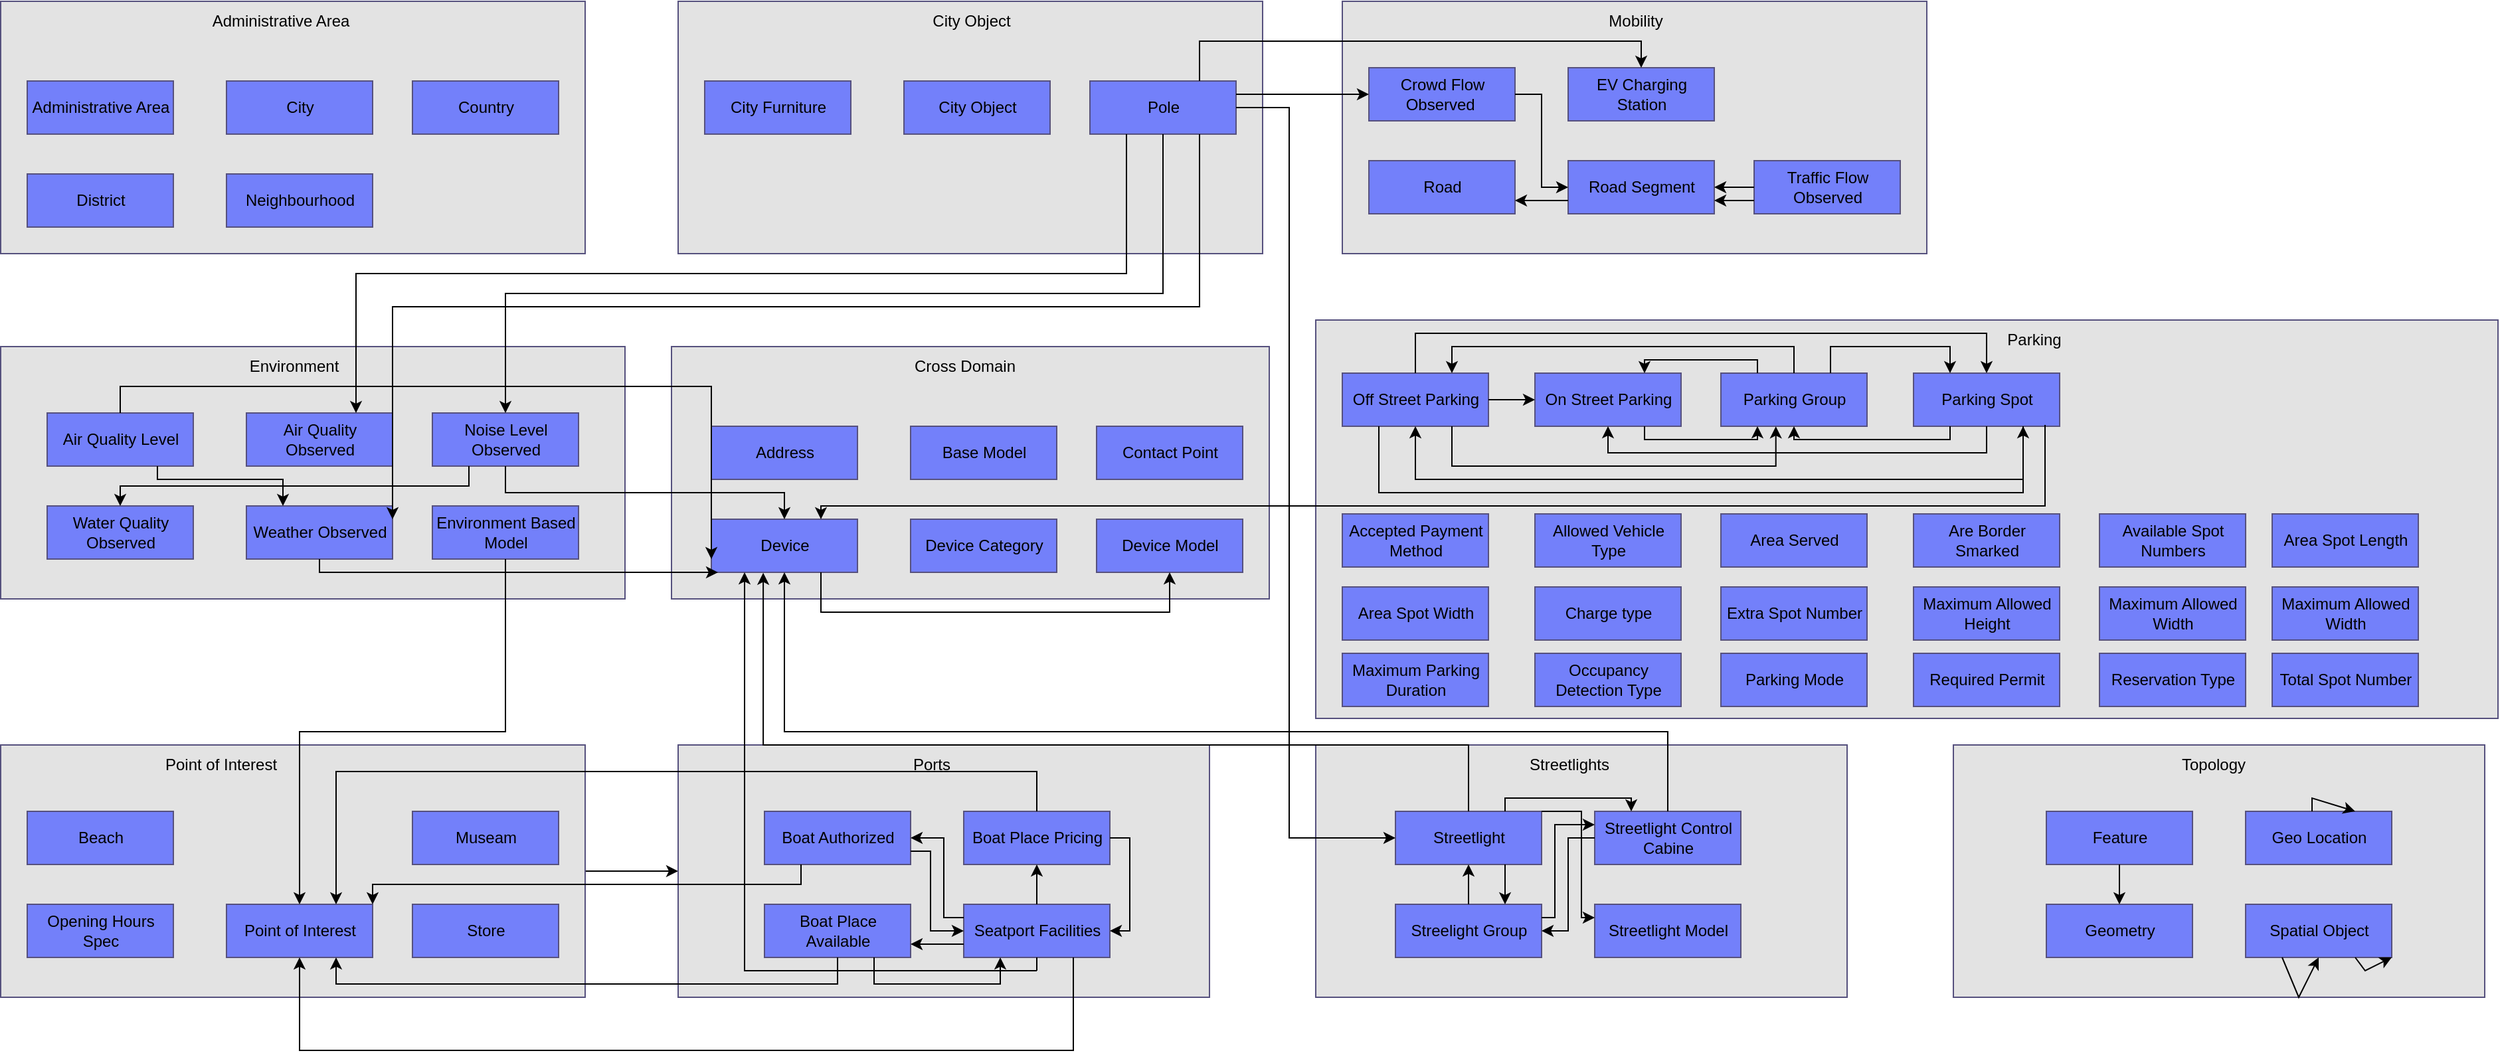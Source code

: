 <mxfile>
    <diagram name="Data Model DTDL" id="bvniqwI6DPj9WRL6K4wk">
        <mxGraphModel dx="1688" dy="654" grid="1" gridSize="10" guides="1" tooltips="1" connect="1" arrows="1" fold="1" page="1" pageScale="1" pageWidth="850" pageHeight="1100" background="#ffffff" math="0" shadow="0">
            <root>
                <mxCell id="C4envjP2D8ScNpg0f2oE-0"/>
                <mxCell id="C4envjP2D8ScNpg0f2oE-1" parent="C4envjP2D8ScNpg0f2oE-0"/>
                <mxCell id="C4envjP2D8ScNpg0f2oE-2" value="" style="rounded=0;whiteSpace=wrap;html=1;fillColor=#E3E3E3;strokeColor=#56517e;" parent="C4envjP2D8ScNpg0f2oE-1" vertex="1">
                    <mxGeometry x="-787.5" y="70" width="440" height="190" as="geometry"/>
                </mxCell>
                <mxCell id="C4envjP2D8ScNpg0f2oE-3" value="" style="rounded=0;whiteSpace=wrap;html=1;fillColor=#E3E3E3;strokeColor=#56517e;" parent="C4envjP2D8ScNpg0f2oE-1" vertex="1">
                    <mxGeometry x="-277.5" y="70" width="440" height="190" as="geometry"/>
                </mxCell>
                <mxCell id="C4envjP2D8ScNpg0f2oE-4" value="" style="rounded=0;whiteSpace=wrap;html=1;fillColor=#E3E3E3;strokeColor=#56517e;" parent="C4envjP2D8ScNpg0f2oE-1" vertex="1">
                    <mxGeometry x="-787.5" y="330" width="470" height="190" as="geometry"/>
                </mxCell>
                <mxCell id="C4envjP2D8ScNpg0f2oE-5" value="" style="rounded=0;whiteSpace=wrap;html=1;fillColor=#E3E3E3;strokeColor=#56517e;" parent="C4envjP2D8ScNpg0f2oE-1" vertex="1">
                    <mxGeometry x="222.5" y="70" width="440" height="190" as="geometry"/>
                </mxCell>
                <mxCell id="C4envjP2D8ScNpg0f2oE-6" value="Administrative Area" style="text;html=1;align=center;verticalAlign=middle;resizable=0;points=[];autosize=1;fontColor=#000000;" parent="C4envjP2D8ScNpg0f2oE-1" vertex="1">
                    <mxGeometry x="-642.5" y="70" width="130" height="30" as="geometry"/>
                </mxCell>
                <mxCell id="C4envjP2D8ScNpg0f2oE-7" value="City Object" style="text;html=1;align=center;verticalAlign=middle;resizable=0;points=[];autosize=1;fontColor=#000000;" parent="C4envjP2D8ScNpg0f2oE-1" vertex="1">
                    <mxGeometry x="-97.5" y="70" width="80" height="30" as="geometry"/>
                </mxCell>
                <mxCell id="C4envjP2D8ScNpg0f2oE-8" value="" style="rounded=0;whiteSpace=wrap;html=1;fillColor=#E3E3E3;strokeColor=#56517e;" parent="C4envjP2D8ScNpg0f2oE-1" vertex="1">
                    <mxGeometry x="-282.5" y="330" width="450" height="190" as="geometry"/>
                </mxCell>
                <mxCell id="C4envjP2D8ScNpg0f2oE-9" value="Cross Domain" style="text;html=1;align=center;verticalAlign=middle;resizable=0;points=[];autosize=1;fontColor=#000000;" parent="C4envjP2D8ScNpg0f2oE-1" vertex="1">
                    <mxGeometry x="-112.5" y="330" width="100" height="30" as="geometry"/>
                </mxCell>
                <mxCell id="C4envjP2D8ScNpg0f2oE-10" value="" style="rounded=0;whiteSpace=wrap;html=1;fillColor=#E3E3E3;strokeColor=#56517e;" parent="C4envjP2D8ScNpg0f2oE-1" vertex="1">
                    <mxGeometry x="202.5" y="310" width="890" height="300" as="geometry"/>
                </mxCell>
                <mxCell id="C4envjP2D8ScNpg0f2oE-11" value="Parking" style="text;html=1;align=center;verticalAlign=middle;resizable=0;points=[];autosize=1;fontColor=#000000;" parent="C4envjP2D8ScNpg0f2oE-1" vertex="1">
                    <mxGeometry x="712.5" y="310" width="60" height="30" as="geometry"/>
                </mxCell>
                <mxCell id="C4envjP2D8ScNpg0f2oE-12" value="Mobility" style="text;html=1;align=center;verticalAlign=middle;resizable=0;points=[];autosize=1;fontColor=#000000;" parent="C4envjP2D8ScNpg0f2oE-1" vertex="1">
                    <mxGeometry x="412.5" y="70" width="60" height="30" as="geometry"/>
                </mxCell>
                <mxCell id="C4envjP2D8ScNpg0f2oE-13" value="Environment" style="text;html=1;align=center;verticalAlign=middle;resizable=0;points=[];autosize=1;fontColor=#000000;" parent="C4envjP2D8ScNpg0f2oE-1" vertex="1">
                    <mxGeometry x="-612.5" y="330" width="90" height="30" as="geometry"/>
                </mxCell>
                <mxCell id="C4envjP2D8ScNpg0f2oE-14" value="" style="edgeStyle=none;html=1;fontColor=#000000;" parent="C4envjP2D8ScNpg0f2oE-1" source="C4envjP2D8ScNpg0f2oE-15" target="C4envjP2D8ScNpg0f2oE-17" edge="1">
                    <mxGeometry relative="1" as="geometry"/>
                </mxCell>
                <mxCell id="C4envjP2D8ScNpg0f2oE-15" value="" style="rounded=0;whiteSpace=wrap;html=1;fillColor=#E3E3E3;strokeColor=#56517e;" parent="C4envjP2D8ScNpg0f2oE-1" vertex="1">
                    <mxGeometry x="-787.5" y="630" width="440" height="190" as="geometry"/>
                </mxCell>
                <mxCell id="C4envjP2D8ScNpg0f2oE-16" value="Point of Interest" style="text;html=1;align=center;verticalAlign=middle;resizable=0;points=[];autosize=1;fontColor=#000000;" parent="C4envjP2D8ScNpg0f2oE-1" vertex="1">
                    <mxGeometry x="-677.5" y="630" width="110" height="30" as="geometry"/>
                </mxCell>
                <mxCell id="C4envjP2D8ScNpg0f2oE-17" value="" style="rounded=0;whiteSpace=wrap;html=1;fillColor=#E3E3E3;strokeColor=#56517e;" parent="C4envjP2D8ScNpg0f2oE-1" vertex="1">
                    <mxGeometry x="-277.5" y="630" width="400" height="190" as="geometry"/>
                </mxCell>
                <mxCell id="C4envjP2D8ScNpg0f2oE-18" value="Ports" style="text;html=1;align=center;verticalAlign=middle;resizable=0;points=[];autosize=1;fontColor=#000000;" parent="C4envjP2D8ScNpg0f2oE-1" vertex="1">
                    <mxGeometry x="-112.5" y="630" width="50" height="30" as="geometry"/>
                </mxCell>
                <mxCell id="C4envjP2D8ScNpg0f2oE-19" value="" style="rounded=0;whiteSpace=wrap;html=1;fillColor=#E3E3E3;strokeColor=#56517e;" parent="C4envjP2D8ScNpg0f2oE-1" vertex="1">
                    <mxGeometry x="202.5" y="630" width="400" height="190" as="geometry"/>
                </mxCell>
                <mxCell id="C4envjP2D8ScNpg0f2oE-20" value="Streetlights" style="text;html=1;align=center;verticalAlign=middle;resizable=0;points=[];autosize=1;fontColor=#000000;" parent="C4envjP2D8ScNpg0f2oE-1" vertex="1">
                    <mxGeometry x="352.5" y="630" width="80" height="30" as="geometry"/>
                </mxCell>
                <mxCell id="C4envjP2D8ScNpg0f2oE-21" value="" style="rounded=0;whiteSpace=wrap;html=1;fillColor=#E3E3E3;strokeColor=#56517e;" parent="C4envjP2D8ScNpg0f2oE-1" vertex="1">
                    <mxGeometry x="682.5" y="630" width="400" height="190" as="geometry"/>
                </mxCell>
                <mxCell id="C4envjP2D8ScNpg0f2oE-22" value="Topology" style="text;html=1;align=center;verticalAlign=middle;resizable=0;points=[];autosize=1;fontColor=#000000;" parent="C4envjP2D8ScNpg0f2oE-1" vertex="1">
                    <mxGeometry x="842.5" y="630" width="70" height="30" as="geometry"/>
                </mxCell>
                <mxCell id="C4envjP2D8ScNpg0f2oE-23" value="&lt;font&gt;Feature&lt;/font&gt;" style="rounded=0;whiteSpace=wrap;html=1;fillColor=#7380FA;strokeColor=#56517e;fontColor=#000000;gradientColor=none;" parent="C4envjP2D8ScNpg0f2oE-1" vertex="1">
                    <mxGeometry x="752.5" y="680" width="110" height="40" as="geometry"/>
                </mxCell>
                <mxCell id="C4envjP2D8ScNpg0f2oE-24" value="&lt;font&gt;Geo Location&lt;/font&gt;" style="rounded=0;whiteSpace=wrap;html=1;fillColor=#7380FA;strokeColor=#56517e;fontColor=#000000;gradientColor=none;" parent="C4envjP2D8ScNpg0f2oE-1" vertex="1">
                    <mxGeometry x="902.5" y="680" width="110" height="40" as="geometry"/>
                </mxCell>
                <mxCell id="C4envjP2D8ScNpg0f2oE-25" value="&lt;font&gt;Geometry&lt;/font&gt;" style="rounded=0;whiteSpace=wrap;html=1;fillColor=#7380FA;strokeColor=#56517e;fontColor=#000000;gradientColor=none;" parent="C4envjP2D8ScNpg0f2oE-1" vertex="1">
                    <mxGeometry x="752.5" y="750" width="110" height="40" as="geometry"/>
                </mxCell>
                <mxCell id="C4envjP2D8ScNpg0f2oE-26" value="&lt;font&gt;Spatial Object&lt;/font&gt;" style="rounded=0;whiteSpace=wrap;html=1;fillColor=#7380FA;strokeColor=#56517e;fontColor=#000000;gradientColor=none;" parent="C4envjP2D8ScNpg0f2oE-1" vertex="1">
                    <mxGeometry x="902.5" y="750" width="110" height="40" as="geometry"/>
                </mxCell>
                <mxCell id="C4envjP2D8ScNpg0f2oE-27" value="&lt;font&gt;Streetlight&lt;/font&gt;" style="rounded=0;whiteSpace=wrap;html=1;fillColor=#7380FA;strokeColor=#56517e;fontColor=#000000;gradientColor=none;" parent="C4envjP2D8ScNpg0f2oE-1" vertex="1">
                    <mxGeometry x="262.5" y="680" width="110" height="40" as="geometry"/>
                </mxCell>
                <mxCell id="C4envjP2D8ScNpg0f2oE-28" value="&lt;font&gt;Streetlight Control Cabine&lt;/font&gt;" style="rounded=0;whiteSpace=wrap;html=1;fillColor=#7380FA;strokeColor=#56517e;fontColor=#000000;gradientColor=none;" parent="C4envjP2D8ScNpg0f2oE-1" vertex="1">
                    <mxGeometry x="412.5" y="680" width="110" height="40" as="geometry"/>
                </mxCell>
                <mxCell id="C4envjP2D8ScNpg0f2oE-29" value="&lt;font&gt;Streelight Group&lt;/font&gt;" style="rounded=0;whiteSpace=wrap;html=1;fillColor=#7380FA;strokeColor=#56517e;fontColor=#000000;gradientColor=none;" parent="C4envjP2D8ScNpg0f2oE-1" vertex="1">
                    <mxGeometry x="262.5" y="750" width="110" height="40" as="geometry"/>
                </mxCell>
                <mxCell id="C4envjP2D8ScNpg0f2oE-30" value="&lt;font&gt;Streetlight Model&lt;/font&gt;" style="rounded=0;whiteSpace=wrap;html=1;fillColor=#7380FA;strokeColor=#56517e;fontColor=#000000;gradientColor=none;" parent="C4envjP2D8ScNpg0f2oE-1" vertex="1">
                    <mxGeometry x="412.5" y="750" width="110" height="40" as="geometry"/>
                </mxCell>
                <mxCell id="C4envjP2D8ScNpg0f2oE-31" value="Boat Authorized" style="rounded=0;whiteSpace=wrap;html=1;fillColor=#7380FA;strokeColor=#56517e;fontColor=#000000;gradientColor=none;" parent="C4envjP2D8ScNpg0f2oE-1" vertex="1">
                    <mxGeometry x="-212.5" y="680" width="110" height="40" as="geometry"/>
                </mxCell>
                <mxCell id="C4envjP2D8ScNpg0f2oE-32" value="&lt;font&gt;Boat Place Pricing&lt;/font&gt;" style="rounded=0;whiteSpace=wrap;html=1;fillColor=#7380FA;strokeColor=#56517e;fontColor=#000000;gradientColor=none;" parent="C4envjP2D8ScNpg0f2oE-1" vertex="1">
                    <mxGeometry x="-62.5" y="680" width="110" height="40" as="geometry"/>
                </mxCell>
                <mxCell id="C4envjP2D8ScNpg0f2oE-33" value="&lt;font&gt;Boat Place Available&lt;/font&gt;" style="rounded=0;whiteSpace=wrap;html=1;fillColor=#7380FA;strokeColor=#56517e;fontColor=#000000;gradientColor=none;" parent="C4envjP2D8ScNpg0f2oE-1" vertex="1">
                    <mxGeometry x="-212.5" y="750" width="110" height="40" as="geometry"/>
                </mxCell>
                <mxCell id="C4envjP2D8ScNpg0f2oE-34" value="&lt;font&gt;Seatport Facilities&lt;/font&gt;" style="rounded=0;whiteSpace=wrap;html=1;fillColor=#7380FA;strokeColor=#56517e;fontColor=#000000;gradientColor=none;" parent="C4envjP2D8ScNpg0f2oE-1" vertex="1">
                    <mxGeometry x="-62.5" y="750" width="110" height="40" as="geometry"/>
                </mxCell>
                <mxCell id="C4envjP2D8ScNpg0f2oE-35" value="Beach" style="rounded=0;whiteSpace=wrap;html=1;fillColor=#7380FA;strokeColor=#56517e;fontColor=#000000;gradientColor=none;" parent="C4envjP2D8ScNpg0f2oE-1" vertex="1">
                    <mxGeometry x="-767.5" y="680" width="110" height="40" as="geometry"/>
                </mxCell>
                <mxCell id="C4envjP2D8ScNpg0f2oE-36" value="&lt;font&gt;Museam&lt;/font&gt;" style="rounded=0;whiteSpace=wrap;html=1;fillColor=#7380FA;strokeColor=#56517e;fontColor=#000000;gradientColor=none;" parent="C4envjP2D8ScNpg0f2oE-1" vertex="1">
                    <mxGeometry x="-477.5" y="680" width="110" height="40" as="geometry"/>
                </mxCell>
                <mxCell id="C4envjP2D8ScNpg0f2oE-37" value="&lt;font&gt;Opening Hours Spec&lt;/font&gt;" style="rounded=0;whiteSpace=wrap;html=1;fillColor=#7380FA;strokeColor=#56517e;fontColor=#000000;gradientColor=none;" parent="C4envjP2D8ScNpg0f2oE-1" vertex="1">
                    <mxGeometry x="-767.5" y="750" width="110" height="40" as="geometry"/>
                </mxCell>
                <mxCell id="C4envjP2D8ScNpg0f2oE-38" value="&lt;font&gt;Point of Interest&lt;/font&gt;" style="rounded=0;whiteSpace=wrap;html=1;fillColor=#7380FA;strokeColor=#56517e;fontColor=#000000;gradientColor=none;" parent="C4envjP2D8ScNpg0f2oE-1" vertex="1">
                    <mxGeometry x="-617.5" y="750" width="110" height="40" as="geometry"/>
                </mxCell>
                <mxCell id="C4envjP2D8ScNpg0f2oE-39" value="&lt;font&gt;Store&lt;/font&gt;" style="rounded=0;whiteSpace=wrap;html=1;fillColor=#7380FA;strokeColor=#56517e;fontColor=#000000;gradientColor=none;" parent="C4envjP2D8ScNpg0f2oE-1" vertex="1">
                    <mxGeometry x="-477.5" y="750" width="110" height="40" as="geometry"/>
                </mxCell>
                <mxCell id="C4envjP2D8ScNpg0f2oE-40" value="Crowd Flow Observed&amp;nbsp;" style="rounded=0;whiteSpace=wrap;html=1;fillColor=#7380FA;strokeColor=#56517e;fontColor=#000000;gradientColor=none;" parent="C4envjP2D8ScNpg0f2oE-1" vertex="1">
                    <mxGeometry x="242.5" y="120" width="110" height="40" as="geometry"/>
                </mxCell>
                <mxCell id="C4envjP2D8ScNpg0f2oE-41" value="&lt;font&gt;EV Charging Station&lt;/font&gt;" style="rounded=0;whiteSpace=wrap;html=1;fillColor=#7380FA;strokeColor=#56517e;fontColor=#000000;gradientColor=none;" parent="C4envjP2D8ScNpg0f2oE-1" vertex="1">
                    <mxGeometry x="392.5" y="120" width="110" height="40" as="geometry"/>
                </mxCell>
                <mxCell id="C4envjP2D8ScNpg0f2oE-42" value="&lt;font&gt;Road&lt;/font&gt;" style="rounded=0;whiteSpace=wrap;html=1;fillColor=#7380FA;strokeColor=#56517e;fontColor=#000000;gradientColor=none;" parent="C4envjP2D8ScNpg0f2oE-1" vertex="1">
                    <mxGeometry x="242.5" y="190" width="110" height="40" as="geometry"/>
                </mxCell>
                <mxCell id="C4envjP2D8ScNpg0f2oE-43" value="&lt;font&gt;Road Segment&lt;/font&gt;" style="rounded=0;whiteSpace=wrap;html=1;fillColor=#7380FA;strokeColor=#56517e;fontColor=#000000;gradientColor=none;" parent="C4envjP2D8ScNpg0f2oE-1" vertex="1">
                    <mxGeometry x="392.5" y="190" width="110" height="40" as="geometry"/>
                </mxCell>
                <mxCell id="C4envjP2D8ScNpg0f2oE-44" value="&lt;font&gt;Traffic Flow Observed&lt;/font&gt;" style="rounded=0;whiteSpace=wrap;html=1;fillColor=#7380FA;strokeColor=#56517e;fontColor=#000000;gradientColor=none;" parent="C4envjP2D8ScNpg0f2oE-1" vertex="1">
                    <mxGeometry x="532.5" y="190" width="110" height="40" as="geometry"/>
                </mxCell>
                <mxCell id="C4envjP2D8ScNpg0f2oE-45" value="Air Quality Level" style="rounded=0;whiteSpace=wrap;html=1;fillColor=#7380FA;strokeColor=#56517e;fontColor=#000000;gradientColor=none;" parent="C4envjP2D8ScNpg0f2oE-1" vertex="1">
                    <mxGeometry x="-752.5" y="380" width="110" height="40" as="geometry"/>
                </mxCell>
                <mxCell id="C4envjP2D8ScNpg0f2oE-46" value="&lt;font&gt;Air Quality Observed&lt;/font&gt;" style="rounded=0;whiteSpace=wrap;html=1;fillColor=#7380FA;strokeColor=#56517e;fontColor=#000000;gradientColor=none;" parent="C4envjP2D8ScNpg0f2oE-1" vertex="1">
                    <mxGeometry x="-602.5" y="380" width="110" height="40" as="geometry"/>
                </mxCell>
                <mxCell id="C4envjP2D8ScNpg0f2oE-47" value="&lt;font&gt;Water Quality Observed&lt;/font&gt;" style="rounded=0;whiteSpace=wrap;html=1;fillColor=#7380FA;strokeColor=#56517e;fontColor=#000000;gradientColor=none;" parent="C4envjP2D8ScNpg0f2oE-1" vertex="1">
                    <mxGeometry x="-752.5" y="450" width="110" height="40" as="geometry"/>
                </mxCell>
                <mxCell id="C4envjP2D8ScNpg0f2oE-48" value="&lt;font&gt;Weather Observed&lt;/font&gt;" style="rounded=0;whiteSpace=wrap;html=1;fillColor=#7380FA;strokeColor=#56517e;fontColor=#000000;gradientColor=none;" parent="C4envjP2D8ScNpg0f2oE-1" vertex="1">
                    <mxGeometry x="-602.5" y="450" width="110" height="40" as="geometry"/>
                </mxCell>
                <mxCell id="C4envjP2D8ScNpg0f2oE-49" value="&lt;font&gt;Environment Based Model&lt;/font&gt;" style="rounded=0;whiteSpace=wrap;html=1;fillColor=#7380FA;strokeColor=#56517e;fontColor=#000000;gradientColor=none;" parent="C4envjP2D8ScNpg0f2oE-1" vertex="1">
                    <mxGeometry x="-462.5" y="450" width="110" height="40" as="geometry"/>
                </mxCell>
                <mxCell id="C4envjP2D8ScNpg0f2oE-50" value="&lt;font&gt;Noise Level Observed&lt;/font&gt;" style="rounded=0;whiteSpace=wrap;html=1;fillColor=#7380FA;strokeColor=#56517e;fontColor=#000000;gradientColor=none;" parent="C4envjP2D8ScNpg0f2oE-1" vertex="1">
                    <mxGeometry x="-462.5" y="380" width="110" height="40" as="geometry"/>
                </mxCell>
                <mxCell id="C4envjP2D8ScNpg0f2oE-51" value="Administrative Area" style="rounded=0;whiteSpace=wrap;html=1;fillColor=#7380FA;strokeColor=#56517e;fontColor=#000000;gradientColor=none;" parent="C4envjP2D8ScNpg0f2oE-1" vertex="1">
                    <mxGeometry x="-767.5" y="130" width="110" height="40" as="geometry"/>
                </mxCell>
                <mxCell id="C4envjP2D8ScNpg0f2oE-52" value="&lt;font&gt;City&lt;/font&gt;" style="rounded=0;whiteSpace=wrap;html=1;fillColor=#7380FA;strokeColor=#56517e;fontColor=#000000;gradientColor=none;" parent="C4envjP2D8ScNpg0f2oE-1" vertex="1">
                    <mxGeometry x="-617.5" y="130" width="110" height="40" as="geometry"/>
                </mxCell>
                <mxCell id="C4envjP2D8ScNpg0f2oE-53" value="&lt;font&gt;District&lt;/font&gt;" style="rounded=0;whiteSpace=wrap;html=1;fillColor=#7380FA;strokeColor=#56517e;fontColor=#000000;gradientColor=none;" parent="C4envjP2D8ScNpg0f2oE-1" vertex="1">
                    <mxGeometry x="-767.5" y="200" width="110" height="40" as="geometry"/>
                </mxCell>
                <mxCell id="C4envjP2D8ScNpg0f2oE-54" value="&lt;font&gt;Neighbourhood&lt;/font&gt;" style="rounded=0;whiteSpace=wrap;html=1;fillColor=#7380FA;strokeColor=#56517e;fontColor=#000000;gradientColor=none;" parent="C4envjP2D8ScNpg0f2oE-1" vertex="1">
                    <mxGeometry x="-617.5" y="200" width="110" height="40" as="geometry"/>
                </mxCell>
                <mxCell id="C4envjP2D8ScNpg0f2oE-55" value="&lt;font&gt;Country&lt;/font&gt;" style="rounded=0;whiteSpace=wrap;html=1;fillColor=#7380FA;strokeColor=#56517e;fontColor=#000000;gradientColor=none;" parent="C4envjP2D8ScNpg0f2oE-1" vertex="1">
                    <mxGeometry x="-477.5" y="130" width="110" height="40" as="geometry"/>
                </mxCell>
                <mxCell id="C4envjP2D8ScNpg0f2oE-56" value="City Furniture" style="rounded=0;whiteSpace=wrap;html=1;fillColor=#7380FA;strokeColor=#56517e;fontColor=#000000;gradientColor=none;" parent="C4envjP2D8ScNpg0f2oE-1" vertex="1">
                    <mxGeometry x="-257.5" y="130" width="110" height="40" as="geometry"/>
                </mxCell>
                <mxCell id="C4envjP2D8ScNpg0f2oE-57" value="&lt;font&gt;City Object&lt;/font&gt;" style="rounded=0;whiteSpace=wrap;html=1;fillColor=#7380FA;strokeColor=#56517e;fontColor=#000000;gradientColor=none;" parent="C4envjP2D8ScNpg0f2oE-1" vertex="1">
                    <mxGeometry x="-107.5" y="130" width="110" height="40" as="geometry"/>
                </mxCell>
                <mxCell id="C4envjP2D8ScNpg0f2oE-58" value="&lt;font&gt;Pole&lt;/font&gt;" style="rounded=0;whiteSpace=wrap;html=1;fillColor=#7380FA;strokeColor=#56517e;fontColor=#000000;gradientColor=none;" parent="C4envjP2D8ScNpg0f2oE-1" vertex="1">
                    <mxGeometry x="32.5" y="130" width="110" height="40" as="geometry"/>
                </mxCell>
                <mxCell id="C4envjP2D8ScNpg0f2oE-59" value="Address" style="rounded=0;whiteSpace=wrap;html=1;fillColor=#7380FA;strokeColor=#56517e;fontColor=#000000;gradientColor=none;" parent="C4envjP2D8ScNpg0f2oE-1" vertex="1">
                    <mxGeometry x="-252.5" y="390" width="110" height="40" as="geometry"/>
                </mxCell>
                <mxCell id="C4envjP2D8ScNpg0f2oE-60" value="&lt;font&gt;Base Model&lt;/font&gt;" style="rounded=0;whiteSpace=wrap;html=1;fillColor=#7380FA;strokeColor=#56517e;fontColor=#000000;gradientColor=none;" parent="C4envjP2D8ScNpg0f2oE-1" vertex="1">
                    <mxGeometry x="-102.5" y="390" width="110" height="40" as="geometry"/>
                </mxCell>
                <mxCell id="C4envjP2D8ScNpg0f2oE-61" value="&lt;font&gt;Device&lt;/font&gt;" style="rounded=0;whiteSpace=wrap;html=1;fillColor=#7380FA;strokeColor=#56517e;fontColor=#000000;gradientColor=none;" parent="C4envjP2D8ScNpg0f2oE-1" vertex="1">
                    <mxGeometry x="-252.5" y="460" width="110" height="40" as="geometry"/>
                </mxCell>
                <mxCell id="C4envjP2D8ScNpg0f2oE-62" value="&lt;font&gt;Device Category&lt;/font&gt;" style="rounded=0;whiteSpace=wrap;html=1;fillColor=#7380FA;strokeColor=#56517e;fontColor=#000000;gradientColor=none;" parent="C4envjP2D8ScNpg0f2oE-1" vertex="1">
                    <mxGeometry x="-102.5" y="460" width="110" height="40" as="geometry"/>
                </mxCell>
                <mxCell id="C4envjP2D8ScNpg0f2oE-63" value="&lt;font&gt;Device Model&lt;/font&gt;" style="rounded=0;whiteSpace=wrap;html=1;fillColor=#7380FA;strokeColor=#56517e;fontColor=#000000;gradientColor=none;" parent="C4envjP2D8ScNpg0f2oE-1" vertex="1">
                    <mxGeometry x="37.5" y="460" width="110" height="40" as="geometry"/>
                </mxCell>
                <mxCell id="C4envjP2D8ScNpg0f2oE-64" value="&lt;font&gt;Contact Point&lt;/font&gt;" style="rounded=0;whiteSpace=wrap;html=1;fillColor=#7380FA;strokeColor=#56517e;fontColor=#000000;gradientColor=none;" parent="C4envjP2D8ScNpg0f2oE-1" vertex="1">
                    <mxGeometry x="37.5" y="390" width="110" height="40" as="geometry"/>
                </mxCell>
                <mxCell id="C4envjP2D8ScNpg0f2oE-65" value="Off Street Parking" style="rounded=0;whiteSpace=wrap;html=1;fillColor=#7380FA;strokeColor=#56517e;fontColor=#000000;gradientColor=none;" parent="C4envjP2D8ScNpg0f2oE-1" vertex="1">
                    <mxGeometry x="222.5" y="350" width="110" height="40" as="geometry"/>
                </mxCell>
                <mxCell id="C4envjP2D8ScNpg0f2oE-66" value="&lt;font&gt;On Street Parking&lt;/font&gt;" style="rounded=0;whiteSpace=wrap;html=1;fillColor=#7380FA;strokeColor=#56517e;fontColor=#000000;gradientColor=none;" parent="C4envjP2D8ScNpg0f2oE-1" vertex="1">
                    <mxGeometry x="367.5" y="350" width="110" height="40" as="geometry"/>
                </mxCell>
                <mxCell id="C4envjP2D8ScNpg0f2oE-67" value="&lt;font&gt;Parking Spot&lt;/font&gt;" style="rounded=0;whiteSpace=wrap;html=1;fillColor=#7380FA;strokeColor=#56517e;fontColor=#000000;gradientColor=none;" parent="C4envjP2D8ScNpg0f2oE-1" vertex="1">
                    <mxGeometry x="652.5" y="350" width="110" height="40" as="geometry"/>
                </mxCell>
                <mxCell id="C4envjP2D8ScNpg0f2oE-68" value="&lt;font&gt;Accepted Payment Method&lt;/font&gt;" style="rounded=0;whiteSpace=wrap;html=1;fillColor=#7380FA;strokeColor=#56517e;fontColor=#000000;gradientColor=none;" parent="C4envjP2D8ScNpg0f2oE-1" vertex="1">
                    <mxGeometry x="222.5" y="456" width="110" height="40" as="geometry"/>
                </mxCell>
                <mxCell id="C4envjP2D8ScNpg0f2oE-69" value="&lt;font&gt;Parking Group&lt;/font&gt;" style="rounded=0;whiteSpace=wrap;html=1;fillColor=#7380FA;strokeColor=#56517e;fontColor=#000000;gradientColor=none;" parent="C4envjP2D8ScNpg0f2oE-1" vertex="1">
                    <mxGeometry x="507.5" y="350" width="110" height="40" as="geometry"/>
                </mxCell>
                <mxCell id="C4envjP2D8ScNpg0f2oE-70" value="&lt;font&gt;Allowed Vehicle Type&lt;/font&gt;" style="rounded=0;whiteSpace=wrap;html=1;fillColor=#7380FA;strokeColor=#56517e;fontColor=#000000;gradientColor=none;" parent="C4envjP2D8ScNpg0f2oE-1" vertex="1">
                    <mxGeometry x="367.5" y="456" width="110" height="40" as="geometry"/>
                </mxCell>
                <mxCell id="C4envjP2D8ScNpg0f2oE-71" value="&lt;font&gt;Area Served&lt;/font&gt;" style="rounded=0;whiteSpace=wrap;html=1;fillColor=#7380FA;strokeColor=#56517e;fontColor=#000000;gradientColor=none;" parent="C4envjP2D8ScNpg0f2oE-1" vertex="1">
                    <mxGeometry x="507.5" y="456" width="110" height="40" as="geometry"/>
                </mxCell>
                <mxCell id="C4envjP2D8ScNpg0f2oE-72" value="&lt;font&gt;Are Border Smarked&lt;/font&gt;" style="rounded=0;whiteSpace=wrap;html=1;fillColor=#7380FA;strokeColor=#56517e;fontColor=#000000;gradientColor=none;" parent="C4envjP2D8ScNpg0f2oE-1" vertex="1">
                    <mxGeometry x="652.5" y="456" width="110" height="40" as="geometry"/>
                </mxCell>
                <mxCell id="C4envjP2D8ScNpg0f2oE-73" value="&lt;font&gt;Available Spot Numbers&lt;/font&gt;" style="rounded=0;whiteSpace=wrap;html=1;fillColor=#7380FA;strokeColor=#56517e;fontColor=#000000;gradientColor=none;" parent="C4envjP2D8ScNpg0f2oE-1" vertex="1">
                    <mxGeometry x="792.5" y="456" width="110" height="40" as="geometry"/>
                </mxCell>
                <mxCell id="C4envjP2D8ScNpg0f2oE-74" value="&lt;font&gt;Area Spot Length&lt;/font&gt;" style="rounded=0;whiteSpace=wrap;html=1;fillColor=#7380FA;strokeColor=#56517e;fontColor=#000000;gradientColor=none;" parent="C4envjP2D8ScNpg0f2oE-1" vertex="1">
                    <mxGeometry x="922.5" y="456" width="110" height="40" as="geometry"/>
                </mxCell>
                <mxCell id="C4envjP2D8ScNpg0f2oE-75" value="Area Spot Width" style="rounded=0;whiteSpace=wrap;html=1;fillColor=#7380FA;strokeColor=#56517e;fontColor=#000000;gradientColor=none;" parent="C4envjP2D8ScNpg0f2oE-1" vertex="1">
                    <mxGeometry x="222.5" y="511" width="110" height="40" as="geometry"/>
                </mxCell>
                <mxCell id="C4envjP2D8ScNpg0f2oE-76" value="&lt;font&gt;Charge type&lt;/font&gt;" style="rounded=0;whiteSpace=wrap;html=1;fillColor=#7380FA;strokeColor=#56517e;fontColor=#000000;gradientColor=none;" parent="C4envjP2D8ScNpg0f2oE-1" vertex="1">
                    <mxGeometry x="367.5" y="511" width="110" height="40" as="geometry"/>
                </mxCell>
                <mxCell id="C4envjP2D8ScNpg0f2oE-77" value="&lt;font&gt;Extra Spot Number&lt;/font&gt;" style="rounded=0;whiteSpace=wrap;html=1;fillColor=#7380FA;strokeColor=#56517e;fontColor=#000000;gradientColor=none;" parent="C4envjP2D8ScNpg0f2oE-1" vertex="1">
                    <mxGeometry x="507.5" y="511" width="110" height="40" as="geometry"/>
                </mxCell>
                <mxCell id="C4envjP2D8ScNpg0f2oE-78" value="&lt;font&gt;Maximum Allowed Height&lt;/font&gt;" style="rounded=0;whiteSpace=wrap;html=1;fillColor=#7380FA;strokeColor=#56517e;fontColor=#000000;gradientColor=none;" parent="C4envjP2D8ScNpg0f2oE-1" vertex="1">
                    <mxGeometry x="652.5" y="511" width="110" height="40" as="geometry"/>
                </mxCell>
                <mxCell id="C4envjP2D8ScNpg0f2oE-79" value="Maximum Allowed Width" style="rounded=0;whiteSpace=wrap;html=1;fillColor=#7380FA;strokeColor=#56517e;fontColor=#000000;gradientColor=none;" parent="C4envjP2D8ScNpg0f2oE-1" vertex="1">
                    <mxGeometry x="792.5" y="511" width="110" height="40" as="geometry"/>
                </mxCell>
                <mxCell id="C4envjP2D8ScNpg0f2oE-80" value="Maximum Allowed Width" style="rounded=0;whiteSpace=wrap;html=1;fillColor=#7380FA;strokeColor=#56517e;fontColor=#000000;gradientColor=none;" parent="C4envjP2D8ScNpg0f2oE-1" vertex="1">
                    <mxGeometry x="922.5" y="511" width="110" height="40" as="geometry"/>
                </mxCell>
                <mxCell id="C4envjP2D8ScNpg0f2oE-81" value="Maximum Parking Duration" style="rounded=0;whiteSpace=wrap;html=1;fillColor=#7380FA;strokeColor=#56517e;fontColor=#000000;gradientColor=none;" parent="C4envjP2D8ScNpg0f2oE-1" vertex="1">
                    <mxGeometry x="222.5" y="561" width="110" height="40" as="geometry"/>
                </mxCell>
                <mxCell id="C4envjP2D8ScNpg0f2oE-82" value="&lt;font&gt;Occupancy Detection Type&lt;/font&gt;" style="rounded=0;whiteSpace=wrap;html=1;fillColor=#7380FA;strokeColor=#56517e;fontColor=#000000;gradientColor=none;" parent="C4envjP2D8ScNpg0f2oE-1" vertex="1">
                    <mxGeometry x="367.5" y="561" width="110" height="40" as="geometry"/>
                </mxCell>
                <mxCell id="C4envjP2D8ScNpg0f2oE-83" value="&lt;font&gt;Parking Mode&lt;/font&gt;" style="rounded=0;whiteSpace=wrap;html=1;fillColor=#7380FA;strokeColor=#56517e;fontColor=#000000;gradientColor=none;" parent="C4envjP2D8ScNpg0f2oE-1" vertex="1">
                    <mxGeometry x="507.5" y="561" width="110" height="40" as="geometry"/>
                </mxCell>
                <mxCell id="C4envjP2D8ScNpg0f2oE-84" value="&lt;font&gt;Required Permit&lt;/font&gt;" style="rounded=0;whiteSpace=wrap;html=1;fillColor=#7380FA;strokeColor=#56517e;fontColor=#000000;gradientColor=none;" parent="C4envjP2D8ScNpg0f2oE-1" vertex="1">
                    <mxGeometry x="652.5" y="561" width="110" height="40" as="geometry"/>
                </mxCell>
                <mxCell id="C4envjP2D8ScNpg0f2oE-85" value="&lt;font&gt;Reservation Type&lt;/font&gt;" style="rounded=0;whiteSpace=wrap;html=1;fillColor=#7380FA;strokeColor=#56517e;fontColor=#000000;gradientColor=none;" parent="C4envjP2D8ScNpg0f2oE-1" vertex="1">
                    <mxGeometry x="792.5" y="561" width="110" height="40" as="geometry"/>
                </mxCell>
                <mxCell id="C4envjP2D8ScNpg0f2oE-86" value="&lt;font&gt;Total Spot Number&lt;/font&gt;" style="rounded=0;whiteSpace=wrap;html=1;fillColor=#7380FA;strokeColor=#56517e;fontColor=#000000;gradientColor=none;" parent="C4envjP2D8ScNpg0f2oE-1" vertex="1">
                    <mxGeometry x="922.5" y="561" width="110" height="40" as="geometry"/>
                </mxCell>
                <mxCell id="C4envjP2D8ScNpg0f2oE-87" value="" style="edgeStyle=elbowEdgeStyle;html=1;labelBackgroundColor=none;rounded=0;elbow=horizontal;endArrow=classic;endFill=1;align=left;strokeColor=#000000;entryX=0;entryY=0.5;entryDx=0;entryDy=0;exitX=1;exitY=0.5;exitDx=0;exitDy=0;" parent="C4envjP2D8ScNpg0f2oE-1" source="C4envjP2D8ScNpg0f2oE-65" target="C4envjP2D8ScNpg0f2oE-66" edge="1">
                    <mxGeometry width="80" height="80" relative="1" as="geometry">
                        <mxPoint x="302.5" y="330" as="sourcePoint"/>
                        <mxPoint x="382.5" y="250" as="targetPoint"/>
                    </mxGeometry>
                </mxCell>
                <mxCell id="C4envjP2D8ScNpg0f2oE-88" value="" style="edgeStyle=elbowEdgeStyle;html=1;labelBackgroundColor=none;rounded=0;elbow=horizontal;endArrow=classic;endFill=1;align=left;strokeColor=#000000;entryX=1;entryY=0.75;entryDx=0;entryDy=0;exitX=0;exitY=0.75;exitDx=0;exitDy=0;" parent="C4envjP2D8ScNpg0f2oE-1" source="C4envjP2D8ScNpg0f2oE-34" target="C4envjP2D8ScNpg0f2oE-33" edge="1">
                    <mxGeometry width="80" height="80" relative="1" as="geometry">
                        <mxPoint x="-62.5" y="770" as="sourcePoint"/>
                        <mxPoint x="-97.5" y="770" as="targetPoint"/>
                    </mxGeometry>
                </mxCell>
                <mxCell id="C4envjP2D8ScNpg0f2oE-89" value="" style="edgeStyle=elbowEdgeStyle;html=1;labelBackgroundColor=none;rounded=0;elbow=horizontal;endArrow=classic;endFill=1;align=left;strokeColor=#000000;entryX=1;entryY=0.5;entryDx=0;entryDy=0;exitX=0;exitY=0.25;exitDx=0;exitDy=0;" parent="C4envjP2D8ScNpg0f2oE-1" source="C4envjP2D8ScNpg0f2oE-34" target="C4envjP2D8ScNpg0f2oE-31" edge="1">
                    <mxGeometry width="80" height="80" relative="1" as="geometry">
                        <mxPoint x="-67.5" y="760" as="sourcePoint"/>
                        <mxPoint x="-92.5" y="780" as="targetPoint"/>
                        <Array as="points">
                            <mxPoint x="-77.5" y="730"/>
                        </Array>
                    </mxGeometry>
                </mxCell>
                <mxCell id="C4envjP2D8ScNpg0f2oE-90" value="" style="edgeStyle=elbowEdgeStyle;html=1;labelBackgroundColor=none;rounded=0;elbow=horizontal;endArrow=classic;endFill=1;align=left;strokeColor=#000000;entryX=0.5;entryY=1;entryDx=0;entryDy=0;exitX=0.5;exitY=0;exitDx=0;exitDy=0;" parent="C4envjP2D8ScNpg0f2oE-1" source="C4envjP2D8ScNpg0f2oE-34" target="C4envjP2D8ScNpg0f2oE-32" edge="1">
                    <mxGeometry width="80" height="80" relative="1" as="geometry">
                        <mxPoint x="-52.5" y="770" as="sourcePoint"/>
                        <mxPoint x="-92.5" y="710" as="targetPoint"/>
                    </mxGeometry>
                </mxCell>
                <mxCell id="C4envjP2D8ScNpg0f2oE-91" value="" style="edgeStyle=elbowEdgeStyle;html=1;labelBackgroundColor=none;rounded=0;elbow=horizontal;endArrow=classic;endFill=1;align=left;strokeColor=#000000;" parent="C4envjP2D8ScNpg0f2oE-1" edge="1">
                    <mxGeometry width="80" height="80" relative="1" as="geometry">
                        <mxPoint x="-7.5" y="800" as="sourcePoint"/>
                        <mxPoint x="-227.5" y="500" as="targetPoint"/>
                        <Array as="points">
                            <mxPoint x="-227.5" y="640"/>
                        </Array>
                    </mxGeometry>
                </mxCell>
                <mxCell id="C4envjP2D8ScNpg0f2oE-92" value="" style="edgeStyle=elbowEdgeStyle;html=1;labelBackgroundColor=none;rounded=0;elbow=vertical;endArrow=none;endFill=0;align=center;strokeColor=#000000;entryX=0.5;entryY=1;entryDx=0;entryDy=0;" parent="C4envjP2D8ScNpg0f2oE-1" target="C4envjP2D8ScNpg0f2oE-34" edge="1">
                    <mxGeometry width="80" height="80" relative="1" as="geometry">
                        <mxPoint x="-7.5" y="800" as="sourcePoint"/>
                        <mxPoint x="72.5" y="730" as="targetPoint"/>
                    </mxGeometry>
                </mxCell>
                <mxCell id="C4envjP2D8ScNpg0f2oE-93" value="" style="edgeStyle=elbowEdgeStyle;html=1;labelBackgroundColor=none;rounded=0;elbow=horizontal;endArrow=classic;endFill=1;align=left;strokeColor=#000000;exitX=0.75;exitY=1;exitDx=0;exitDy=0;entryX=0.5;entryY=1;entryDx=0;entryDy=0;" parent="C4envjP2D8ScNpg0f2oE-1" source="C4envjP2D8ScNpg0f2oE-34" target="C4envjP2D8ScNpg0f2oE-38" edge="1">
                    <mxGeometry width="80" height="80" relative="1" as="geometry">
                        <mxPoint x="-7.5" y="970" as="sourcePoint"/>
                        <mxPoint x="72.5" y="890" as="targetPoint"/>
                        <Array as="points">
                            <mxPoint x="-271.5" y="860"/>
                        </Array>
                    </mxGeometry>
                </mxCell>
                <mxCell id="C4envjP2D8ScNpg0f2oE-94" value="" style="edgeStyle=elbowEdgeStyle;html=1;labelBackgroundColor=none;rounded=0;elbow=horizontal;endArrow=classic;endFill=1;align=left;strokeColor=#000000;exitX=0.25;exitY=1;exitDx=0;exitDy=0;entryX=0.5;entryY=1;entryDx=0;entryDy=0;" parent="C4envjP2D8ScNpg0f2oE-1" source="C4envjP2D8ScNpg0f2oE-26" target="C4envjP2D8ScNpg0f2oE-26" edge="1">
                    <mxGeometry width="80" height="80" relative="1" as="geometry">
                        <mxPoint x="922.5" y="910" as="sourcePoint"/>
                        <mxPoint x="929.5" y="840" as="targetPoint"/>
                        <Array as="points">
                            <mxPoint x="942.5" y="820"/>
                        </Array>
                    </mxGeometry>
                </mxCell>
                <mxCell id="C4envjP2D8ScNpg0f2oE-95" value="" style="edgeStyle=elbowEdgeStyle;html=1;labelBackgroundColor=none;rounded=0;elbow=horizontal;endArrow=classic;endFill=1;align=left;strokeColor=#000000;entryX=1;entryY=1;entryDx=0;entryDy=0;exitX=0.75;exitY=1;exitDx=0;exitDy=0;" parent="C4envjP2D8ScNpg0f2oE-1" source="C4envjP2D8ScNpg0f2oE-26" target="C4envjP2D8ScNpg0f2oE-26" edge="1">
                    <mxGeometry width="80" height="80" relative="1" as="geometry">
                        <mxPoint x="982.5" y="790" as="sourcePoint"/>
                        <mxPoint x="967.5" y="800" as="targetPoint"/>
                        <Array as="points">
                            <mxPoint x="992.5" y="800"/>
                        </Array>
                    </mxGeometry>
                </mxCell>
                <mxCell id="C4envjP2D8ScNpg0f2oE-96" value="" style="edgeStyle=elbowEdgeStyle;html=1;labelBackgroundColor=none;rounded=0;elbow=horizontal;endArrow=classic;endFill=1;align=left;strokeColor=#000000;exitX=1;exitY=0.5;exitDx=0;exitDy=0;entryX=0;entryY=0.5;entryDx=0;entryDy=0;" parent="C4envjP2D8ScNpg0f2oE-1" source="C4envjP2D8ScNpg0f2oE-58" target="C4envjP2D8ScNpg0f2oE-27" edge="1">
                    <mxGeometry width="80" height="80" relative="1" as="geometry">
                        <mxPoint x="82.5" y="290" as="sourcePoint"/>
                        <mxPoint x="162.5" y="210" as="targetPoint"/>
                        <Array as="points">
                            <mxPoint x="182.5" y="440"/>
                        </Array>
                    </mxGeometry>
                </mxCell>
                <mxCell id="C4envjP2D8ScNpg0f2oE-97" value="" style="edgeStyle=elbowEdgeStyle;html=1;labelBackgroundColor=none;rounded=0;elbow=vertical;endArrow=classic;endFill=1;align=center;strokeColor=#000000;entryX=0.75;entryY=0;entryDx=0;entryDy=0;exitX=0.25;exitY=1;exitDx=0;exitDy=0;" parent="C4envjP2D8ScNpg0f2oE-1" source="C4envjP2D8ScNpg0f2oE-58" target="C4envjP2D8ScNpg0f2oE-46" edge="1">
                    <mxGeometry width="80" height="80" relative="1" as="geometry">
                        <mxPoint x="-17.5" y="330" as="sourcePoint"/>
                        <mxPoint x="62.5" y="250" as="targetPoint"/>
                    </mxGeometry>
                </mxCell>
                <mxCell id="C4envjP2D8ScNpg0f2oE-98" value="" style="edgeStyle=elbowEdgeStyle;html=1;labelBackgroundColor=none;rounded=0;elbow=vertical;endArrow=classic;endFill=1;align=center;strokeColor=#000000;entryX=0.5;entryY=0;entryDx=0;entryDy=0;exitX=0.5;exitY=1;exitDx=0;exitDy=0;" parent="C4envjP2D8ScNpg0f2oE-1" source="C4envjP2D8ScNpg0f2oE-58" target="C4envjP2D8ScNpg0f2oE-50" edge="1">
                    <mxGeometry width="80" height="80" relative="1" as="geometry">
                        <mxPoint x="70" y="180.0" as="sourcePoint"/>
                        <mxPoint x="-510" y="390" as="targetPoint"/>
                        <Array as="points">
                            <mxPoint x="-157.5" y="290"/>
                        </Array>
                    </mxGeometry>
                </mxCell>
                <mxCell id="C4envjP2D8ScNpg0f2oE-99" value="" style="edgeStyle=elbowEdgeStyle;html=1;labelBackgroundColor=none;rounded=0;elbow=vertical;endArrow=classic;endFill=1;align=center;strokeColor=#000000;entryX=1;entryY=0.25;entryDx=0;entryDy=0;exitX=0.75;exitY=1;exitDx=0;exitDy=0;" parent="C4envjP2D8ScNpg0f2oE-1" source="C4envjP2D8ScNpg0f2oE-58" target="C4envjP2D8ScNpg0f2oE-48" edge="1">
                    <mxGeometry width="80" height="80" relative="1" as="geometry">
                        <mxPoint x="97.5" y="180.0" as="sourcePoint"/>
                        <mxPoint x="-397.5" y="390" as="targetPoint"/>
                        <Array as="points">
                            <mxPoint x="-147.5" y="300"/>
                        </Array>
                    </mxGeometry>
                </mxCell>
                <mxCell id="C4envjP2D8ScNpg0f2oE-100" value="" style="edgeStyle=elbowEdgeStyle;html=1;labelBackgroundColor=none;rounded=0;elbow=vertical;endArrow=classic;endFill=1;align=center;strokeColor=#000000;entryX=0;entryY=0.5;entryDx=0;entryDy=0;exitX=1;exitY=0.25;exitDx=0;exitDy=0;" parent="C4envjP2D8ScNpg0f2oE-1" source="C4envjP2D8ScNpg0f2oE-58" target="C4envjP2D8ScNpg0f2oE-40" edge="1">
                    <mxGeometry width="80" height="80" relative="1" as="geometry">
                        <mxPoint x="125" y="180.0" as="sourcePoint"/>
                        <mxPoint x="-482.5" y="470" as="targetPoint"/>
                        <Array as="points">
                            <mxPoint x="202.5" y="140"/>
                        </Array>
                    </mxGeometry>
                </mxCell>
                <mxCell id="C4envjP2D8ScNpg0f2oE-101" value="" style="edgeStyle=elbowEdgeStyle;html=1;labelBackgroundColor=none;rounded=0;elbow=vertical;endArrow=classic;endFill=1;align=center;strokeColor=#000000;entryX=0.5;entryY=0;entryDx=0;entryDy=0;exitX=0.75;exitY=0;exitDx=0;exitDy=0;" parent="C4envjP2D8ScNpg0f2oE-1" source="C4envjP2D8ScNpg0f2oE-58" target="C4envjP2D8ScNpg0f2oE-41" edge="1">
                    <mxGeometry width="80" height="80" relative="1" as="geometry">
                        <mxPoint x="152.5" y="150.0" as="sourcePoint"/>
                        <mxPoint x="252.5" y="150.0" as="targetPoint"/>
                        <Array as="points">
                            <mxPoint x="282.5" y="100"/>
                        </Array>
                    </mxGeometry>
                </mxCell>
                <mxCell id="C4envjP2D8ScNpg0f2oE-102" value="" style="edgeStyle=elbowEdgeStyle;html=1;labelBackgroundColor=none;rounded=0;elbow=vertical;endArrow=classic;endFill=1;align=center;strokeColor=#000000;exitX=0.5;exitY=0;exitDx=0;exitDy=0;entryX=0.5;entryY=0;entryDx=0;entryDy=0;" parent="C4envjP2D8ScNpg0f2oE-1" source="C4envjP2D8ScNpg0f2oE-65" target="C4envjP2D8ScNpg0f2oE-67" edge="1">
                    <mxGeometry width="80" height="80" relative="1" as="geometry">
                        <mxPoint x="342.5" y="350" as="sourcePoint"/>
                        <mxPoint x="422.5" y="270" as="targetPoint"/>
                        <Array as="points">
                            <mxPoint x="492.5" y="320"/>
                        </Array>
                    </mxGeometry>
                </mxCell>
                <mxCell id="C4envjP2D8ScNpg0f2oE-103" value="" style="edgeStyle=elbowEdgeStyle;html=1;labelBackgroundColor=none;rounded=0;elbow=horizontal;endArrow=classic;endFill=1;align=left;strokeColor=#000000;entryX=1;entryY=0.5;entryDx=0;entryDy=0;exitX=0;exitY=0.5;exitDx=0;exitDy=0;" parent="C4envjP2D8ScNpg0f2oE-1" source="C4envjP2D8ScNpg0f2oE-28" target="C4envjP2D8ScNpg0f2oE-29" edge="1">
                    <mxGeometry width="80" height="80" relative="1" as="geometry">
                        <mxPoint x="382.5" y="900" as="sourcePoint"/>
                        <mxPoint x="462.5" y="820" as="targetPoint"/>
                    </mxGeometry>
                </mxCell>
                <mxCell id="C4envjP2D8ScNpg0f2oE-104" value="" style="edgeStyle=elbowEdgeStyle;html=1;labelBackgroundColor=none;rounded=0;elbow=vertical;endArrow=classic;endFill=1;align=center;strokeColor=#000000;exitX=0.5;exitY=0;exitDx=0;exitDy=0;entryX=0.5;entryY=1;entryDx=0;entryDy=0;" parent="C4envjP2D8ScNpg0f2oE-1" source="C4envjP2D8ScNpg0f2oE-28" target="C4envjP2D8ScNpg0f2oE-61" edge="1">
                    <mxGeometry width="80" height="80" relative="1" as="geometry">
                        <mxPoint x="282.5" y="690" as="sourcePoint"/>
                        <mxPoint x="362.5" y="610" as="targetPoint"/>
                        <Array as="points">
                            <mxPoint x="142.5" y="620"/>
                        </Array>
                    </mxGeometry>
                </mxCell>
                <mxCell id="C4envjP2D8ScNpg0f2oE-105" value="" style="edgeStyle=elbowEdgeStyle;html=1;labelBackgroundColor=none;rounded=0;elbow=vertical;endArrow=classic;endFill=1;align=center;strokeColor=#000000;exitX=0.75;exitY=1;exitDx=0;exitDy=0;entryX=0.5;entryY=1;entryDx=0;entryDy=0;" parent="C4envjP2D8ScNpg0f2oE-1" source="C4envjP2D8ScNpg0f2oE-61" target="C4envjP2D8ScNpg0f2oE-63" edge="1">
                    <mxGeometry width="80" height="80" relative="1" as="geometry">
                        <mxPoint x="-107.5" y="600" as="sourcePoint"/>
                        <mxPoint x="-27.5" y="520" as="targetPoint"/>
                        <Array as="points">
                            <mxPoint x="-37.5" y="530"/>
                        </Array>
                    </mxGeometry>
                </mxCell>
                <mxCell id="C4envjP2D8ScNpg0f2oE-106" value="" style="edgeStyle=elbowEdgeStyle;html=1;labelBackgroundColor=none;rounded=0;elbow=horizontal;endArrow=classic;endFill=1;align=left;strokeColor=#000000;entryX=0;entryY=0.5;entryDx=0;entryDy=0;exitX=1;exitY=0.5;exitDx=0;exitDy=0;" parent="C4envjP2D8ScNpg0f2oE-1" source="C4envjP2D8ScNpg0f2oE-40" target="C4envjP2D8ScNpg0f2oE-43" edge="1">
                    <mxGeometry width="80" height="80" relative="1" as="geometry">
                        <mxPoint x="312.5" y="330" as="sourcePoint"/>
                        <mxPoint x="392.5" y="250" as="targetPoint"/>
                    </mxGeometry>
                </mxCell>
                <mxCell id="C4envjP2D8ScNpg0f2oE-107" value="" style="edgeStyle=elbowEdgeStyle;html=1;labelBackgroundColor=none;rounded=0;elbow=horizontal;endArrow=classic;endFill=1;align=left;strokeColor=#000000;entryX=1;entryY=0.5;entryDx=0;entryDy=0;exitX=0;exitY=0.5;exitDx=0;exitDy=0;" parent="C4envjP2D8ScNpg0f2oE-1" source="C4envjP2D8ScNpg0f2oE-44" target="C4envjP2D8ScNpg0f2oE-43" edge="1">
                    <mxGeometry width="80" height="80" relative="1" as="geometry">
                        <mxPoint x="362.5" y="150.0" as="sourcePoint"/>
                        <mxPoint x="402.5" y="220" as="targetPoint"/>
                    </mxGeometry>
                </mxCell>
                <mxCell id="C4envjP2D8ScNpg0f2oE-108" value="" style="edgeStyle=elbowEdgeStyle;html=1;labelBackgroundColor=none;rounded=0;elbow=horizontal;endArrow=classic;endFill=1;align=left;strokeColor=#000000;entryX=1;entryY=0.75;entryDx=0;entryDy=0;exitX=0;exitY=0.75;exitDx=0;exitDy=0;" parent="C4envjP2D8ScNpg0f2oE-1" source="C4envjP2D8ScNpg0f2oE-44" target="C4envjP2D8ScNpg0f2oE-43" edge="1">
                    <mxGeometry width="80" height="80" relative="1" as="geometry">
                        <mxPoint x="542.5" y="220" as="sourcePoint"/>
                        <mxPoint x="512.5" y="220" as="targetPoint"/>
                    </mxGeometry>
                </mxCell>
                <mxCell id="C4envjP2D8ScNpg0f2oE-109" value="" style="edgeStyle=elbowEdgeStyle;html=1;labelBackgroundColor=none;rounded=0;elbow=vertical;endArrow=classic;endFill=1;align=center;strokeColor=#000000;exitX=0.5;exitY=0;exitDx=0;exitDy=0;entryX=0.75;entryY=0;entryDx=0;entryDy=0;" parent="C4envjP2D8ScNpg0f2oE-1" source="C4envjP2D8ScNpg0f2oE-69" target="C4envjP2D8ScNpg0f2oE-65" edge="1">
                    <mxGeometry width="80" height="80" relative="1" as="geometry">
                        <mxPoint x="315" y="360" as="sourcePoint"/>
                        <mxPoint x="717.5" y="360" as="targetPoint"/>
                        <Array as="points">
                            <mxPoint x="492.5" y="330"/>
                        </Array>
                    </mxGeometry>
                </mxCell>
                <mxCell id="C4envjP2D8ScNpg0f2oE-110" value="" style="edgeStyle=elbowEdgeStyle;html=1;labelBackgroundColor=none;rounded=0;elbow=vertical;endArrow=classic;endFill=1;align=center;strokeColor=#000000;exitX=0.25;exitY=0;exitDx=0;exitDy=0;entryX=0.75;entryY=0;entryDx=0;entryDy=0;" parent="C4envjP2D8ScNpg0f2oE-1" source="C4envjP2D8ScNpg0f2oE-69" target="C4envjP2D8ScNpg0f2oE-66" edge="1">
                    <mxGeometry width="80" height="80" relative="1" as="geometry">
                        <mxPoint x="690" y="360" as="sourcePoint"/>
                        <mxPoint x="315" y="360" as="targetPoint"/>
                        <Array as="points">
                            <mxPoint x="502.5" y="340"/>
                        </Array>
                    </mxGeometry>
                </mxCell>
                <mxCell id="C4envjP2D8ScNpg0f2oE-111" value="" style="edgeStyle=elbowEdgeStyle;html=1;labelBackgroundColor=none;rounded=0;elbow=vertical;endArrow=classic;endFill=1;align=center;strokeColor=#000000;exitX=0.75;exitY=0;exitDx=0;exitDy=0;entryX=0.25;entryY=0;entryDx=0;entryDy=0;" parent="C4envjP2D8ScNpg0f2oE-1" source="C4envjP2D8ScNpg0f2oE-69" target="C4envjP2D8ScNpg0f2oE-67" edge="1">
                    <mxGeometry width="80" height="80" relative="1" as="geometry">
                        <mxPoint x="600" y="360" as="sourcePoint"/>
                        <mxPoint x="315" y="360" as="targetPoint"/>
                        <Array as="points">
                            <mxPoint x="642.5" y="330"/>
                            <mxPoint x="502.5" y="340"/>
                        </Array>
                    </mxGeometry>
                </mxCell>
                <mxCell id="C4envjP2D8ScNpg0f2oE-112" value="" style="edgeStyle=elbowEdgeStyle;html=1;labelBackgroundColor=none;rounded=0;elbow=vertical;endArrow=classic;endFill=1;align=center;strokeColor=#000000;exitX=0.25;exitY=1;exitDx=0;exitDy=0;entryX=0.5;entryY=1;entryDx=0;entryDy=0;" parent="C4envjP2D8ScNpg0f2oE-1" source="C4envjP2D8ScNpg0f2oE-67" target="C4envjP2D8ScNpg0f2oE-69" edge="1">
                    <mxGeometry width="80" height="80" relative="1" as="geometry">
                        <mxPoint x="287.5" y="360" as="sourcePoint"/>
                        <mxPoint x="717.5" y="360" as="targetPoint"/>
                        <Array as="points">
                            <mxPoint x="622.5" y="400"/>
                            <mxPoint x="502.5" y="330"/>
                        </Array>
                    </mxGeometry>
                </mxCell>
                <mxCell id="C4envjP2D8ScNpg0f2oE-113" value="" style="edgeStyle=elbowEdgeStyle;html=1;labelBackgroundColor=none;rounded=0;elbow=vertical;endArrow=classic;endFill=1;align=center;strokeColor=#000000;exitX=0.5;exitY=1;exitDx=0;exitDy=0;entryX=0.5;entryY=1;entryDx=0;entryDy=0;" parent="C4envjP2D8ScNpg0f2oE-1" source="C4envjP2D8ScNpg0f2oE-67" target="C4envjP2D8ScNpg0f2oE-66" edge="1">
                    <mxGeometry width="80" height="80" relative="1" as="geometry">
                        <mxPoint x="690" y="400" as="sourcePoint"/>
                        <mxPoint x="572.5" y="400" as="targetPoint"/>
                        <Array as="points">
                            <mxPoint x="572.5" y="410"/>
                            <mxPoint x="512.5" y="340"/>
                        </Array>
                    </mxGeometry>
                </mxCell>
                <mxCell id="C4envjP2D8ScNpg0f2oE-114" value="" style="edgeStyle=elbowEdgeStyle;html=1;labelBackgroundColor=none;rounded=0;elbow=vertical;endArrow=classic;endFill=1;align=center;strokeColor=#000000;exitX=0.75;exitY=1;exitDx=0;exitDy=0;entryX=0.5;entryY=1;entryDx=0;entryDy=0;" parent="C4envjP2D8ScNpg0f2oE-1" source="C4envjP2D8ScNpg0f2oE-67" target="C4envjP2D8ScNpg0f2oE-65" edge="1">
                    <mxGeometry width="80" height="80" relative="1" as="geometry">
                        <mxPoint x="717.5" y="400" as="sourcePoint"/>
                        <mxPoint x="432.5" y="400" as="targetPoint"/>
                        <Array as="points">
                            <mxPoint x="512.5" y="430"/>
                            <mxPoint x="522.5" y="350"/>
                        </Array>
                    </mxGeometry>
                </mxCell>
                <mxCell id="C4envjP2D8ScNpg0f2oE-115" value="" style="edgeStyle=elbowEdgeStyle;html=1;labelBackgroundColor=none;rounded=0;elbow=vertical;endArrow=classic;endFill=1;align=center;strokeColor=#000000;exitX=0.9;exitY=0.975;exitDx=0;exitDy=0;entryX=0.75;entryY=0;entryDx=0;entryDy=0;exitPerimeter=0;" parent="C4envjP2D8ScNpg0f2oE-1" source="C4envjP2D8ScNpg0f2oE-67" target="C4envjP2D8ScNpg0f2oE-61" edge="1">
                    <mxGeometry width="80" height="80" relative="1" as="geometry">
                        <mxPoint x="745" y="420" as="sourcePoint"/>
                        <mxPoint x="287.5" y="420" as="targetPoint"/>
                        <Array as="points">
                            <mxPoint x="652.5" y="450"/>
                            <mxPoint x="532.5" y="380"/>
                        </Array>
                    </mxGeometry>
                </mxCell>
                <mxCell id="C4envjP2D8ScNpg0f2oE-116" value="" style="edgeStyle=elbowEdgeStyle;html=1;labelBackgroundColor=none;rounded=0;elbow=horizontal;endArrow=classic;endFill=1;align=left;strokeColor=#000000;entryX=0.75;entryY=0;entryDx=0;entryDy=0;" parent="C4envjP2D8ScNpg0f2oE-1" target="C4envjP2D8ScNpg0f2oE-24" edge="1">
                    <mxGeometry width="80" height="80" relative="1" as="geometry">
                        <mxPoint x="952.5" y="680" as="sourcePoint"/>
                        <mxPoint x="975.637" y="700" as="targetPoint"/>
                        <Array as="points">
                            <mxPoint x="952.5" y="670"/>
                        </Array>
                    </mxGeometry>
                </mxCell>
                <mxCell id="C4envjP2D8ScNpg0f2oE-117" value="" style="edgeStyle=elbowEdgeStyle;html=1;labelBackgroundColor=none;rounded=0;elbow=vertical;endArrow=classic;endFill=1;align=center;strokeColor=#000000;exitX=0.25;exitY=1;exitDx=0;exitDy=0;entryX=0.5;entryY=0;entryDx=0;entryDy=0;" parent="C4envjP2D8ScNpg0f2oE-1" source="C4envjP2D8ScNpg0f2oE-50" target="C4envjP2D8ScNpg0f2oE-47" edge="1">
                    <mxGeometry width="80" height="80" relative="1" as="geometry">
                        <mxPoint x="-517.5" y="570" as="sourcePoint"/>
                        <mxPoint x="-437.5" y="490" as="targetPoint"/>
                    </mxGeometry>
                </mxCell>
                <mxCell id="C4envjP2D8ScNpg0f2oE-118" value="" style="edgeStyle=elbowEdgeStyle;html=1;labelBackgroundColor=none;rounded=0;elbow=vertical;endArrow=classic;endFill=1;align=center;strokeColor=#000000;exitX=0.5;exitY=1;exitDx=0;exitDy=0;entryX=0.5;entryY=0;entryDx=0;entryDy=0;" parent="C4envjP2D8ScNpg0f2oE-1" source="C4envjP2D8ScNpg0f2oE-50" target="C4envjP2D8ScNpg0f2oE-61" edge="1">
                    <mxGeometry width="80" height="80" relative="1" as="geometry">
                        <mxPoint x="-425" y="430.0" as="sourcePoint"/>
                        <mxPoint x="-687.5" y="460" as="targetPoint"/>
                    </mxGeometry>
                </mxCell>
                <mxCell id="C4envjP2D8ScNpg0f2oE-119" value="" style="edgeStyle=elbowEdgeStyle;html=1;labelBackgroundColor=none;rounded=0;elbow=vertical;endArrow=classic;endFill=1;align=center;strokeColor=#000000;exitX=0.5;exitY=1;exitDx=0;exitDy=0;" parent="C4envjP2D8ScNpg0f2oE-1" source="C4envjP2D8ScNpg0f2oE-48" edge="1">
                    <mxGeometry width="80" height="80" relative="1" as="geometry">
                        <mxPoint x="-397.5" y="430.0" as="sourcePoint"/>
                        <mxPoint x="-247.5" y="500" as="targetPoint"/>
                        <Array as="points">
                            <mxPoint x="-367.5" y="500"/>
                        </Array>
                    </mxGeometry>
                </mxCell>
                <mxCell id="C4envjP2D8ScNpg0f2oE-120" value="" style="edgeStyle=elbowEdgeStyle;html=1;labelBackgroundColor=none;rounded=0;elbow=vertical;endArrow=classic;endFill=1;align=center;strokeColor=#000000;entryX=1;entryY=0.75;entryDx=0;entryDy=0;exitX=0;exitY=0.75;exitDx=0;exitDy=0;" parent="C4envjP2D8ScNpg0f2oE-1" source="C4envjP2D8ScNpg0f2oE-43" target="C4envjP2D8ScNpg0f2oE-42" edge="1">
                    <mxGeometry width="80" height="80" relative="1" as="geometry">
                        <mxPoint x="322.5" y="350" as="sourcePoint"/>
                        <mxPoint x="402.5" y="270" as="targetPoint"/>
                    </mxGeometry>
                </mxCell>
                <mxCell id="C4envjP2D8ScNpg0f2oE-121" value="" style="edgeStyle=elbowEdgeStyle;html=1;labelBackgroundColor=none;rounded=0;elbow=vertical;endArrow=classic;endFill=1;align=center;strokeColor=#000000;exitX=0.75;exitY=1;exitDx=0;exitDy=0;entryX=0.25;entryY=1;entryDx=0;entryDy=0;" parent="C4envjP2D8ScNpg0f2oE-1" source="C4envjP2D8ScNpg0f2oE-66" target="C4envjP2D8ScNpg0f2oE-69" edge="1">
                    <mxGeometry width="80" height="80" relative="1" as="geometry">
                        <mxPoint x="545" y="360" as="sourcePoint"/>
                        <mxPoint x="460" y="360" as="targetPoint"/>
                        <Array as="points">
                            <mxPoint x="492.5" y="400"/>
                        </Array>
                    </mxGeometry>
                </mxCell>
                <mxCell id="C4envjP2D8ScNpg0f2oE-122" value="" style="edgeStyle=elbowEdgeStyle;html=1;labelBackgroundColor=none;rounded=0;elbow=vertical;endArrow=classic;endFill=1;align=center;strokeColor=#000000;exitX=0.75;exitY=1;exitDx=0;exitDy=0;entryX=0.376;entryY=1.002;entryDx=0;entryDy=0;entryPerimeter=0;" parent="C4envjP2D8ScNpg0f2oE-1" source="C4envjP2D8ScNpg0f2oE-65" target="C4envjP2D8ScNpg0f2oE-69" edge="1">
                    <mxGeometry width="80" height="80" relative="1" as="geometry">
                        <mxPoint x="460" y="400" as="sourcePoint"/>
                        <mxPoint x="545" y="400" as="targetPoint"/>
                        <Array as="points">
                            <mxPoint x="432.5" y="420"/>
                        </Array>
                    </mxGeometry>
                </mxCell>
                <mxCell id="C4envjP2D8ScNpg0f2oE-123" value="" style="edgeStyle=elbowEdgeStyle;html=1;labelBackgroundColor=none;rounded=0;elbow=vertical;endArrow=classic;endFill=1;align=center;strokeColor=#000000;exitX=0.25;exitY=1;exitDx=0;exitDy=0;entryX=0.75;entryY=1;entryDx=0;entryDy=0;" parent="C4envjP2D8ScNpg0f2oE-1" source="C4envjP2D8ScNpg0f2oE-65" target="C4envjP2D8ScNpg0f2oE-67" edge="1">
                    <mxGeometry width="80" height="80" relative="1" as="geometry">
                        <mxPoint x="315" y="400" as="sourcePoint"/>
                        <mxPoint x="558.86" y="400.08" as="targetPoint"/>
                        <Array as="points">
                            <mxPoint x="492.5" y="440"/>
                        </Array>
                    </mxGeometry>
                </mxCell>
                <mxCell id="C4envjP2D8ScNpg0f2oE-124" value="" style="edgeStyle=elbowEdgeStyle;html=1;labelBackgroundColor=none;rounded=0;elbow=horizontal;endArrow=classic;endFill=1;align=left;strokeColor=#000000;entryX=0.5;entryY=1;entryDx=0;entryDy=0;exitX=0.5;exitY=0;exitDx=0;exitDy=0;" parent="C4envjP2D8ScNpg0f2oE-1" source="C4envjP2D8ScNpg0f2oE-29" target="C4envjP2D8ScNpg0f2oE-27" edge="1">
                    <mxGeometry width="80" height="80" relative="1" as="geometry">
                        <mxPoint x="422.5" y="710" as="sourcePoint"/>
                        <mxPoint x="382.5" y="780" as="targetPoint"/>
                    </mxGeometry>
                </mxCell>
                <mxCell id="C4envjP2D8ScNpg0f2oE-125" value="" style="edgeStyle=elbowEdgeStyle;html=1;labelBackgroundColor=none;rounded=0;elbow=horizontal;endArrow=classic;endFill=1;align=left;strokeColor=#000000;entryX=0;entryY=0.25;entryDx=0;entryDy=0;" parent="C4envjP2D8ScNpg0f2oE-1" target="C4envjP2D8ScNpg0f2oE-28" edge="1">
                    <mxGeometry width="80" height="80" relative="1" as="geometry">
                        <mxPoint x="372.5" y="760" as="sourcePoint"/>
                        <mxPoint x="327.5" y="730" as="targetPoint"/>
                        <Array as="points">
                            <mxPoint x="382.5" y="730"/>
                        </Array>
                    </mxGeometry>
                </mxCell>
                <mxCell id="C4envjP2D8ScNpg0f2oE-126" value="" style="edgeStyle=elbowEdgeStyle;html=1;labelBackgroundColor=none;rounded=0;elbow=vertical;endArrow=classic;endFill=1;align=center;strokeColor=#000000;entryX=0.25;entryY=0;entryDx=0;entryDy=0;" parent="C4envjP2D8ScNpg0f2oE-1" target="C4envjP2D8ScNpg0f2oE-48" edge="1">
                    <mxGeometry width="80" height="80" relative="1" as="geometry">
                        <mxPoint x="-669.5" y="420" as="sourcePoint"/>
                        <mxPoint x="-687.5" y="460" as="targetPoint"/>
                        <Array as="points">
                            <mxPoint x="-617.5" y="430"/>
                        </Array>
                    </mxGeometry>
                </mxCell>
                <mxCell id="C4envjP2D8ScNpg0f2oE-127" value="" style="edgeStyle=elbowEdgeStyle;html=1;labelBackgroundColor=none;rounded=0;elbow=vertical;endArrow=classic;endFill=1;align=center;strokeColor=#000000;entryX=0;entryY=0.75;entryDx=0;entryDy=0;exitX=0.5;exitY=0;exitDx=0;exitDy=0;" parent="C4envjP2D8ScNpg0f2oE-1" source="C4envjP2D8ScNpg0f2oE-45" target="C4envjP2D8ScNpg0f2oE-61" edge="1">
                    <mxGeometry width="80" height="80" relative="1" as="geometry">
                        <mxPoint x="-659.5" y="430" as="sourcePoint"/>
                        <mxPoint x="-565" y="460" as="targetPoint"/>
                        <Array as="points">
                            <mxPoint x="-467.5" y="360"/>
                        </Array>
                    </mxGeometry>
                </mxCell>
                <mxCell id="C4envjP2D8ScNpg0f2oE-128" value="" style="edgeStyle=elbowEdgeStyle;html=1;labelBackgroundColor=none;rounded=0;elbow=horizontal;endArrow=classic;endFill=1;align=left;strokeColor=#000000;exitX=1;exitY=0.5;exitDx=0;exitDy=0;entryX=1;entryY=0.5;entryDx=0;entryDy=0;" parent="C4envjP2D8ScNpg0f2oE-1" source="C4envjP2D8ScNpg0f2oE-32" target="C4envjP2D8ScNpg0f2oE-34" edge="1">
                    <mxGeometry width="80" height="80" relative="1" as="geometry">
                        <mxPoint x="2.5" y="760" as="sourcePoint"/>
                        <mxPoint x="52.5" y="780" as="targetPoint"/>
                        <Array as="points">
                            <mxPoint x="62.5" y="740"/>
                        </Array>
                    </mxGeometry>
                </mxCell>
                <mxCell id="C4envjP2D8ScNpg0f2oE-129" value="" style="edgeStyle=elbowEdgeStyle;html=1;labelBackgroundColor=none;rounded=0;elbow=vertical;endArrow=classic;endFill=1;align=center;strokeColor=#000000;exitX=0.5;exitY=0;exitDx=0;exitDy=0;entryX=0.75;entryY=0;entryDx=0;entryDy=0;" parent="C4envjP2D8ScNpg0f2oE-1" source="C4envjP2D8ScNpg0f2oE-32" target="C4envjP2D8ScNpg0f2oE-38" edge="1">
                    <mxGeometry width="80" height="80" relative="1" as="geometry">
                        <mxPoint x="-387.5" y="740" as="sourcePoint"/>
                        <mxPoint x="-307.5" y="660" as="targetPoint"/>
                        <Array as="points">
                            <mxPoint x="-267.5" y="650"/>
                        </Array>
                    </mxGeometry>
                </mxCell>
                <mxCell id="C4envjP2D8ScNpg0f2oE-130" value="" style="edgeStyle=elbowEdgeStyle;html=1;labelBackgroundColor=none;rounded=0;elbow=horizontal;endArrow=classic;endFill=1;align=left;strokeColor=#000000;exitX=1;exitY=0;exitDx=0;exitDy=0;entryX=0;entryY=0.25;entryDx=0;entryDy=0;" parent="C4envjP2D8ScNpg0f2oE-1" source="C4envjP2D8ScNpg0f2oE-27" target="C4envjP2D8ScNpg0f2oE-30" edge="1">
                    <mxGeometry width="80" height="80" relative="1" as="geometry">
                        <mxPoint x="322.5" y="770" as="sourcePoint"/>
                        <mxPoint x="402.5" y="690" as="targetPoint"/>
                        <Array as="points">
                            <mxPoint x="402.5" y="730"/>
                        </Array>
                    </mxGeometry>
                </mxCell>
                <mxCell id="C4envjP2D8ScNpg0f2oE-131" value="" style="edgeStyle=elbowEdgeStyle;html=1;labelBackgroundColor=none;rounded=0;elbow=horizontal;endArrow=classic;endFill=1;align=left;strokeColor=#000000;entryX=0.75;entryY=0;entryDx=0;entryDy=0;exitX=0.75;exitY=1;exitDx=0;exitDy=0;" parent="C4envjP2D8ScNpg0f2oE-1" source="C4envjP2D8ScNpg0f2oE-27" target="C4envjP2D8ScNpg0f2oE-29" edge="1">
                    <mxGeometry width="80" height="80" relative="1" as="geometry">
                        <mxPoint x="272.5" y="810" as="sourcePoint"/>
                        <mxPoint x="352.5" y="730" as="targetPoint"/>
                    </mxGeometry>
                </mxCell>
                <mxCell id="C4envjP2D8ScNpg0f2oE-132" value="" style="edgeStyle=elbowEdgeStyle;html=1;labelBackgroundColor=none;rounded=0;elbow=vertical;endArrow=classic;endFill=1;align=center;strokeColor=#000000;entryX=0.25;entryY=0;entryDx=0;entryDy=0;exitX=0.75;exitY=0;exitDx=0;exitDy=0;" parent="C4envjP2D8ScNpg0f2oE-1" source="C4envjP2D8ScNpg0f2oE-27" target="C4envjP2D8ScNpg0f2oE-28" edge="1">
                    <mxGeometry width="80" height="80" relative="1" as="geometry">
                        <mxPoint x="372.5" y="780" as="sourcePoint"/>
                        <mxPoint x="452.5" y="700" as="targetPoint"/>
                        <Array as="points">
                            <mxPoint x="392.5" y="670"/>
                        </Array>
                    </mxGeometry>
                </mxCell>
                <mxCell id="C4envjP2D8ScNpg0f2oE-133" value="" style="edgeStyle=elbowEdgeStyle;html=1;labelBackgroundColor=none;rounded=0;elbow=vertical;endArrow=classic;endFill=1;align=center;strokeColor=#000000;exitX=0.5;exitY=0;exitDx=0;exitDy=0;entryX=0.355;entryY=1.009;entryDx=0;entryDy=0;entryPerimeter=0;" parent="C4envjP2D8ScNpg0f2oE-1" source="C4envjP2D8ScNpg0f2oE-27" target="C4envjP2D8ScNpg0f2oE-61" edge="1">
                    <mxGeometry width="80" height="80" relative="1" as="geometry">
                        <mxPoint x="477.5" y="690" as="sourcePoint"/>
                        <mxPoint x="-187.5" y="510.0" as="targetPoint"/>
                        <Array as="points">
                            <mxPoint x="52.5" y="630"/>
                        </Array>
                    </mxGeometry>
                </mxCell>
                <mxCell id="C4envjP2D8ScNpg0f2oE-134" value="" style="edgeStyle=elbowEdgeStyle;html=1;labelBackgroundColor=none;rounded=0;elbow=horizontal;endArrow=classic;endFill=1;align=left;strokeColor=#000000;exitX=1;exitY=0.75;exitDx=0;exitDy=0;entryX=0;entryY=0.5;entryDx=0;entryDy=0;" parent="C4envjP2D8ScNpg0f2oE-1" source="C4envjP2D8ScNpg0f2oE-31" target="C4envjP2D8ScNpg0f2oE-34" edge="1">
                    <mxGeometry width="80" height="80" relative="1" as="geometry">
                        <mxPoint x="-177.5" y="740" as="sourcePoint"/>
                        <mxPoint x="-97.5" y="660" as="targetPoint"/>
                        <Array as="points">
                            <mxPoint x="-87.5" y="740"/>
                        </Array>
                    </mxGeometry>
                </mxCell>
                <mxCell id="C4envjP2D8ScNpg0f2oE-135" value="" style="edgeStyle=elbowEdgeStyle;html=1;labelBackgroundColor=none;rounded=0;elbow=vertical;endArrow=classic;endFill=1;align=center;strokeColor=#000000;exitX=0.25;exitY=1;exitDx=0;exitDy=0;entryX=1;entryY=0;entryDx=0;entryDy=0;" parent="C4envjP2D8ScNpg0f2oE-1" source="C4envjP2D8ScNpg0f2oE-31" target="C4envjP2D8ScNpg0f2oE-38" edge="1">
                    <mxGeometry width="80" height="80" relative="1" as="geometry">
                        <mxPoint x="-297.5" y="790" as="sourcePoint"/>
                        <mxPoint x="-217.5" y="710" as="targetPoint"/>
                    </mxGeometry>
                </mxCell>
                <mxCell id="C4envjP2D8ScNpg0f2oE-136" value="" style="edgeStyle=elbowEdgeStyle;html=1;labelBackgroundColor=none;rounded=0;elbow=vertical;endArrow=classic;endFill=1;align=center;strokeColor=#000000;exitX=0.5;exitY=1;exitDx=0;exitDy=0;entryX=0.5;entryY=0;entryDx=0;entryDy=0;" parent="C4envjP2D8ScNpg0f2oE-1" source="C4envjP2D8ScNpg0f2oE-49" target="C4envjP2D8ScNpg0f2oE-38" edge="1">
                    <mxGeometry width="80" height="80" relative="1" as="geometry">
                        <mxPoint x="-597.5" y="620" as="sourcePoint"/>
                        <mxPoint x="-517.5" y="540" as="targetPoint"/>
                    </mxGeometry>
                </mxCell>
                <mxCell id="C4envjP2D8ScNpg0f2oE-137" value="" style="edgeStyle=elbowEdgeStyle;html=1;labelBackgroundColor=none;rounded=0;elbow=vertical;endArrow=classic;endFill=1;align=center;strokeColor=#000000;entryX=0.75;entryY=1;entryDx=0;entryDy=0;exitX=0.5;exitY=1;exitDx=0;exitDy=0;" parent="C4envjP2D8ScNpg0f2oE-1" source="C4envjP2D8ScNpg0f2oE-33" target="C4envjP2D8ScNpg0f2oE-38" edge="1">
                    <mxGeometry width="80" height="80" relative="1" as="geometry">
                        <mxPoint x="-317.5" y="850" as="sourcePoint"/>
                        <mxPoint x="-237.5" y="770" as="targetPoint"/>
                        <Array as="points">
                            <mxPoint x="-347.5" y="810"/>
                        </Array>
                    </mxGeometry>
                </mxCell>
                <mxCell id="C4envjP2D8ScNpg0f2oE-138" value="" style="edgeStyle=elbowEdgeStyle;html=1;labelBackgroundColor=none;rounded=0;elbow=vertical;endArrow=classic;endFill=1;align=center;strokeColor=#000000;entryX=0.25;entryY=1;entryDx=0;entryDy=0;exitX=0.75;exitY=1;exitDx=0;exitDy=0;" parent="C4envjP2D8ScNpg0f2oE-1" source="C4envjP2D8ScNpg0f2oE-33" target="C4envjP2D8ScNpg0f2oE-34" edge="1">
                    <mxGeometry width="80" height="80" relative="1" as="geometry">
                        <mxPoint x="-147.5" y="800" as="sourcePoint"/>
                        <mxPoint x="-525" y="800" as="targetPoint"/>
                        <Array as="points">
                            <mxPoint x="-87.5" y="810"/>
                            <mxPoint x="-337.5" y="820"/>
                        </Array>
                    </mxGeometry>
                </mxCell>
                <mxCell id="C4envjP2D8ScNpg0f2oE-139" value="" style="edgeStyle=elbowEdgeStyle;html=1;labelBackgroundColor=none;rounded=0;elbow=vertical;endArrow=classic;endFill=1;align=center;strokeColor=#000000;entryX=0.5;entryY=0;entryDx=0;entryDy=0;exitX=0.5;exitY=1;exitDx=0;exitDy=0;" parent="C4envjP2D8ScNpg0f2oE-1" source="C4envjP2D8ScNpg0f2oE-23" target="C4envjP2D8ScNpg0f2oE-25" edge="1">
                    <mxGeometry width="80" height="80" relative="1" as="geometry">
                        <mxPoint x="732.5" y="780" as="sourcePoint"/>
                        <mxPoint x="812.5" y="700" as="targetPoint"/>
                    </mxGeometry>
                </mxCell>
            </root>
        </mxGraphModel>
    </diagram>
    <diagram name="Use Case" id="TCdyKQw1CEc9TNOFNElW">
        <mxGraphModel dx="2661" dy="904" grid="1" gridSize="10" guides="1" tooltips="1" connect="1" arrows="1" fold="1" page="1" pageScale="1" pageWidth="850" pageHeight="1100" background="#ffffff" math="0" shadow="0">
            <root>
                <mxCell id="N9c5JY06aGKMr61jDWT6-0"/>
                <mxCell id="N9c5JY06aGKMr61jDWT6-1" parent="N9c5JY06aGKMr61jDWT6-0"/>
                <mxCell id="N9c5JY06aGKMr61jDWT6-2" value="" style="rounded=0;whiteSpace=wrap;html=1;fillColor=#E3E3E3;strokeColor=#56517e;" parent="N9c5JY06aGKMr61jDWT6-1" vertex="1">
                    <mxGeometry x="50" y="100" width="440" height="190" as="geometry"/>
                </mxCell>
                <mxCell id="N9c5JY06aGKMr61jDWT6-3" value="" style="rounded=0;whiteSpace=wrap;html=1;fillColor=#E3E3E3;strokeColor=#56517e;" parent="N9c5JY06aGKMr61jDWT6-1" vertex="1">
                    <mxGeometry x="560" y="100" width="440" height="190" as="geometry"/>
                </mxCell>
                <mxCell id="N9c5JY06aGKMr61jDWT6-4" value="" style="rounded=0;whiteSpace=wrap;html=1;fillColor=#E3E3E3;strokeColor=#56517e;" parent="N9c5JY06aGKMr61jDWT6-1" vertex="1">
                    <mxGeometry x="50" y="360" width="470" height="190" as="geometry"/>
                </mxCell>
                <mxCell id="N9c5JY06aGKMr61jDWT6-5" value="" style="rounded=0;whiteSpace=wrap;html=1;fillColor=#E3E3E3;strokeColor=#56517e;" parent="N9c5JY06aGKMr61jDWT6-1" vertex="1">
                    <mxGeometry x="1060" y="100" width="440" height="190" as="geometry"/>
                </mxCell>
                <mxCell id="N9c5JY06aGKMr61jDWT6-6" value="Administrative Area" style="text;html=1;align=center;verticalAlign=middle;resizable=0;points=[];autosize=1;fontColor=#000000;" parent="N9c5JY06aGKMr61jDWT6-1" vertex="1">
                    <mxGeometry x="195" y="100" width="130" height="30" as="geometry"/>
                </mxCell>
                <mxCell id="N9c5JY06aGKMr61jDWT6-7" value="City Object" style="text;html=1;align=center;verticalAlign=middle;resizable=0;points=[];autosize=1;fontColor=#000000;" parent="N9c5JY06aGKMr61jDWT6-1" vertex="1">
                    <mxGeometry x="740" y="100" width="80" height="30" as="geometry"/>
                </mxCell>
                <mxCell id="N9c5JY06aGKMr61jDWT6-8" value="" style="rounded=0;whiteSpace=wrap;html=1;fillColor=#E3E3E3;strokeColor=#56517e;" parent="N9c5JY06aGKMr61jDWT6-1" vertex="1">
                    <mxGeometry x="555" y="360" width="450" height="190" as="geometry"/>
                </mxCell>
                <mxCell id="N9c5JY06aGKMr61jDWT6-9" value="Cross Domain" style="text;html=1;align=center;verticalAlign=middle;resizable=0;points=[];autosize=1;fontColor=#000000;" parent="N9c5JY06aGKMr61jDWT6-1" vertex="1">
                    <mxGeometry x="725" y="360" width="100" height="30" as="geometry"/>
                </mxCell>
                <mxCell id="N9c5JY06aGKMr61jDWT6-10" value="" style="rounded=0;whiteSpace=wrap;html=1;fillColor=#E3E3E3;strokeColor=#56517e;" parent="N9c5JY06aGKMr61jDWT6-1" vertex="1">
                    <mxGeometry x="1040" y="340" width="890" height="300" as="geometry"/>
                </mxCell>
                <mxCell id="N9c5JY06aGKMr61jDWT6-11" value="Parking" style="text;html=1;align=center;verticalAlign=middle;resizable=0;points=[];autosize=1;fontColor=#000000;" parent="N9c5JY06aGKMr61jDWT6-1" vertex="1">
                    <mxGeometry x="1550" y="340" width="60" height="30" as="geometry"/>
                </mxCell>
                <mxCell id="N9c5JY06aGKMr61jDWT6-12" value="Mobility" style="text;html=1;align=center;verticalAlign=middle;resizable=0;points=[];autosize=1;fontColor=#000000;" parent="N9c5JY06aGKMr61jDWT6-1" vertex="1">
                    <mxGeometry x="1250" y="100" width="60" height="30" as="geometry"/>
                </mxCell>
                <mxCell id="N9c5JY06aGKMr61jDWT6-13" value="Environment" style="text;html=1;align=center;verticalAlign=middle;resizable=0;points=[];autosize=1;fontColor=#000000;" parent="N9c5JY06aGKMr61jDWT6-1" vertex="1">
                    <mxGeometry x="225" y="360" width="90" height="30" as="geometry"/>
                </mxCell>
                <mxCell id="N9c5JY06aGKMr61jDWT6-14" value="" style="edgeStyle=none;html=1;fontColor=#000000;" parent="N9c5JY06aGKMr61jDWT6-1" source="N9c5JY06aGKMr61jDWT6-15" target="N9c5JY06aGKMr61jDWT6-17" edge="1">
                    <mxGeometry relative="1" as="geometry"/>
                </mxCell>
                <mxCell id="N9c5JY06aGKMr61jDWT6-15" value="" style="rounded=0;whiteSpace=wrap;html=1;fillColor=#E3E3E3;strokeColor=#56517e;" parent="N9c5JY06aGKMr61jDWT6-1" vertex="1">
                    <mxGeometry x="50" y="660" width="440" height="190" as="geometry"/>
                </mxCell>
                <mxCell id="N9c5JY06aGKMr61jDWT6-16" value="Point of Interest" style="text;html=1;align=center;verticalAlign=middle;resizable=0;points=[];autosize=1;fontColor=#000000;" parent="N9c5JY06aGKMr61jDWT6-1" vertex="1">
                    <mxGeometry x="160" y="660" width="110" height="30" as="geometry"/>
                </mxCell>
                <mxCell id="N9c5JY06aGKMr61jDWT6-17" value="" style="rounded=0;whiteSpace=wrap;html=1;fillColor=#E3E3E3;strokeColor=#56517e;" parent="N9c5JY06aGKMr61jDWT6-1" vertex="1">
                    <mxGeometry x="560" y="660" width="400" height="190" as="geometry"/>
                </mxCell>
                <mxCell id="N9c5JY06aGKMr61jDWT6-18" value="Ports" style="text;html=1;align=center;verticalAlign=middle;resizable=0;points=[];autosize=1;fontColor=#000000;" parent="N9c5JY06aGKMr61jDWT6-1" vertex="1">
                    <mxGeometry x="725" y="660" width="50" height="30" as="geometry"/>
                </mxCell>
                <mxCell id="N9c5JY06aGKMr61jDWT6-19" value="" style="rounded=0;whiteSpace=wrap;html=1;fillColor=#E3E3E3;strokeColor=#56517e;" parent="N9c5JY06aGKMr61jDWT6-1" vertex="1">
                    <mxGeometry x="1040" y="660" width="400" height="190" as="geometry"/>
                </mxCell>
                <mxCell id="N9c5JY06aGKMr61jDWT6-20" value="Streetlights" style="text;html=1;align=center;verticalAlign=middle;resizable=0;points=[];autosize=1;fontColor=#000000;" parent="N9c5JY06aGKMr61jDWT6-1" vertex="1">
                    <mxGeometry x="1190" y="660" width="80" height="30" as="geometry"/>
                </mxCell>
                <mxCell id="N9c5JY06aGKMr61jDWT6-21" value="" style="rounded=0;whiteSpace=wrap;html=1;fillColor=#E3E3E3;strokeColor=#56517e;" parent="N9c5JY06aGKMr61jDWT6-1" vertex="1">
                    <mxGeometry x="1520" y="660" width="400" height="190" as="geometry"/>
                </mxCell>
                <mxCell id="N9c5JY06aGKMr61jDWT6-22" value="Topology" style="text;html=1;align=center;verticalAlign=middle;resizable=0;points=[];autosize=1;fontColor=#000000;" parent="N9c5JY06aGKMr61jDWT6-1" vertex="1">
                    <mxGeometry x="1680" y="660" width="70" height="30" as="geometry"/>
                </mxCell>
                <mxCell id="N9c5JY06aGKMr61jDWT6-23" value="&lt;font&gt;Feature&lt;/font&gt;" style="rounded=0;whiteSpace=wrap;html=1;fillColor=#7380FA;strokeColor=#56517e;fontColor=#000000;gradientColor=none;" parent="N9c5JY06aGKMr61jDWT6-1" vertex="1">
                    <mxGeometry x="1590" y="710" width="110" height="40" as="geometry"/>
                </mxCell>
                <mxCell id="N9c5JY06aGKMr61jDWT6-24" value="&lt;font&gt;Geo Location&lt;/font&gt;" style="rounded=0;whiteSpace=wrap;html=1;fillColor=#7380FA;strokeColor=#56517e;fontColor=#000000;gradientColor=none;" parent="N9c5JY06aGKMr61jDWT6-1" vertex="1">
                    <mxGeometry x="1740" y="710" width="110" height="40" as="geometry"/>
                </mxCell>
                <mxCell id="N9c5JY06aGKMr61jDWT6-25" value="&lt;font&gt;Geometry&lt;/font&gt;" style="rounded=0;whiteSpace=wrap;html=1;fillColor=#7380FA;strokeColor=#56517e;fontColor=#000000;gradientColor=none;" parent="N9c5JY06aGKMr61jDWT6-1" vertex="1">
                    <mxGeometry x="1590" y="780" width="110" height="40" as="geometry"/>
                </mxCell>
                <mxCell id="N9c5JY06aGKMr61jDWT6-26" value="&lt;font&gt;Spatial Object&lt;/font&gt;" style="rounded=0;whiteSpace=wrap;html=1;fillColor=#7380FA;strokeColor=#56517e;fontColor=#000000;gradientColor=none;" parent="N9c5JY06aGKMr61jDWT6-1" vertex="1">
                    <mxGeometry x="1740" y="780" width="110" height="40" as="geometry"/>
                </mxCell>
                <mxCell id="N9c5JY06aGKMr61jDWT6-27" value="&lt;font&gt;Streetlight&lt;/font&gt;" style="rounded=0;whiteSpace=wrap;html=1;fillColor=#7380FA;strokeColor=#56517e;fontColor=#000000;gradientColor=none;" parent="N9c5JY06aGKMr61jDWT6-1" vertex="1">
                    <mxGeometry x="1100" y="710" width="110" height="40" as="geometry"/>
                </mxCell>
                <mxCell id="N9c5JY06aGKMr61jDWT6-28" value="&lt;font&gt;Streetlight Control Cabine&lt;/font&gt;" style="rounded=0;whiteSpace=wrap;html=1;fillColor=#7380FA;strokeColor=#56517e;fontColor=#000000;gradientColor=none;" parent="N9c5JY06aGKMr61jDWT6-1" vertex="1">
                    <mxGeometry x="1250" y="710" width="110" height="40" as="geometry"/>
                </mxCell>
                <mxCell id="N9c5JY06aGKMr61jDWT6-29" value="&lt;font&gt;Streelight Group&lt;/font&gt;" style="rounded=0;whiteSpace=wrap;html=1;fillColor=#7380FA;strokeColor=#56517e;fontColor=#000000;gradientColor=none;" parent="N9c5JY06aGKMr61jDWT6-1" vertex="1">
                    <mxGeometry x="1100" y="780" width="110" height="40" as="geometry"/>
                </mxCell>
                <mxCell id="N9c5JY06aGKMr61jDWT6-30" value="&lt;font&gt;Streetlight Model&lt;/font&gt;" style="rounded=0;whiteSpace=wrap;html=1;fillColor=#7380FA;strokeColor=#56517e;fontColor=#000000;gradientColor=none;" parent="N9c5JY06aGKMr61jDWT6-1" vertex="1">
                    <mxGeometry x="1250" y="780" width="110" height="40" as="geometry"/>
                </mxCell>
                <mxCell id="N9c5JY06aGKMr61jDWT6-31" value="Boat Authorized" style="rounded=0;whiteSpace=wrap;html=1;fillColor=#7380FA;strokeColor=#56517e;fontColor=#000000;gradientColor=none;" parent="N9c5JY06aGKMr61jDWT6-1" vertex="1">
                    <mxGeometry x="625" y="710" width="110" height="40" as="geometry"/>
                </mxCell>
                <mxCell id="N9c5JY06aGKMr61jDWT6-32" value="&lt;font&gt;Boat Place Pricing&lt;/font&gt;" style="rounded=0;whiteSpace=wrap;html=1;fillColor=#7380FA;strokeColor=#56517e;fontColor=#000000;gradientColor=none;" parent="N9c5JY06aGKMr61jDWT6-1" vertex="1">
                    <mxGeometry x="775" y="710" width="110" height="40" as="geometry"/>
                </mxCell>
                <mxCell id="N9c5JY06aGKMr61jDWT6-33" value="&lt;font&gt;Boat Place Available&lt;/font&gt;" style="rounded=0;whiteSpace=wrap;html=1;fillColor=#7380FA;strokeColor=#56517e;fontColor=#000000;gradientColor=none;" parent="N9c5JY06aGKMr61jDWT6-1" vertex="1">
                    <mxGeometry x="625" y="780" width="110" height="40" as="geometry"/>
                </mxCell>
                <mxCell id="N9c5JY06aGKMr61jDWT6-34" value="&lt;font&gt;Seatport Facilities&lt;/font&gt;" style="rounded=0;whiteSpace=wrap;html=1;fillColor=#7380FA;strokeColor=#56517e;fontColor=#000000;gradientColor=none;" parent="N9c5JY06aGKMr61jDWT6-1" vertex="1">
                    <mxGeometry x="775" y="780" width="110" height="40" as="geometry"/>
                </mxCell>
                <mxCell id="N9c5JY06aGKMr61jDWT6-35" value="Beach" style="rounded=0;whiteSpace=wrap;html=1;fillColor=#7380FA;strokeColor=#56517e;fontColor=#000000;gradientColor=none;" parent="N9c5JY06aGKMr61jDWT6-1" vertex="1">
                    <mxGeometry x="70" y="710" width="110" height="40" as="geometry"/>
                </mxCell>
                <mxCell id="N9c5JY06aGKMr61jDWT6-36" value="&lt;font&gt;Museam&lt;/font&gt;" style="rounded=0;whiteSpace=wrap;html=1;fillColor=#7380FA;strokeColor=#56517e;fontColor=#000000;gradientColor=none;" parent="N9c5JY06aGKMr61jDWT6-1" vertex="1">
                    <mxGeometry x="360" y="710" width="110" height="40" as="geometry"/>
                </mxCell>
                <mxCell id="N9c5JY06aGKMr61jDWT6-37" value="&lt;font&gt;Opening Hours Spec&lt;/font&gt;" style="rounded=0;whiteSpace=wrap;html=1;fillColor=#7380FA;strokeColor=#56517e;fontColor=#000000;gradientColor=none;" parent="N9c5JY06aGKMr61jDWT6-1" vertex="1">
                    <mxGeometry x="70" y="780" width="110" height="40" as="geometry"/>
                </mxCell>
                <mxCell id="N9c5JY06aGKMr61jDWT6-38" value="&lt;font&gt;Point of Interest&lt;/font&gt;" style="rounded=0;whiteSpace=wrap;html=1;fillColor=#7380FA;strokeColor=#56517e;fontColor=#000000;gradientColor=none;" parent="N9c5JY06aGKMr61jDWT6-1" vertex="1">
                    <mxGeometry x="220" y="780" width="110" height="40" as="geometry"/>
                </mxCell>
                <mxCell id="N9c5JY06aGKMr61jDWT6-39" value="&lt;font&gt;Store&lt;/font&gt;" style="rounded=0;whiteSpace=wrap;html=1;fillColor=#7380FA;strokeColor=#56517e;fontColor=#000000;gradientColor=none;" parent="N9c5JY06aGKMr61jDWT6-1" vertex="1">
                    <mxGeometry x="360" y="780" width="110" height="40" as="geometry"/>
                </mxCell>
                <mxCell id="N9c5JY06aGKMr61jDWT6-40" value="Crowd Flow Observed&amp;nbsp;" style="rounded=0;whiteSpace=wrap;html=1;fillColor=#7380FA;strokeColor=#56517e;fontColor=#000000;gradientColor=none;" parent="N9c5JY06aGKMr61jDWT6-1" vertex="1">
                    <mxGeometry x="1080" y="150" width="110" height="40" as="geometry"/>
                </mxCell>
                <mxCell id="N9c5JY06aGKMr61jDWT6-41" value="&lt;font&gt;EV Charging Station&lt;/font&gt;" style="rounded=0;whiteSpace=wrap;html=1;fillColor=#7380FA;strokeColor=#56517e;fontColor=#000000;gradientColor=none;" parent="N9c5JY06aGKMr61jDWT6-1" vertex="1">
                    <mxGeometry x="1230" y="150" width="110" height="40" as="geometry"/>
                </mxCell>
                <mxCell id="N9c5JY06aGKMr61jDWT6-42" value="&lt;font&gt;Road&lt;/font&gt;" style="rounded=0;whiteSpace=wrap;html=1;fillColor=#7380FA;strokeColor=#56517e;fontColor=#000000;gradientColor=none;" parent="N9c5JY06aGKMr61jDWT6-1" vertex="1">
                    <mxGeometry x="1080" y="220" width="110" height="40" as="geometry"/>
                </mxCell>
                <mxCell id="N9c5JY06aGKMr61jDWT6-43" value="&lt;font&gt;Road Segment&lt;/font&gt;" style="rounded=0;whiteSpace=wrap;html=1;fillColor=#7380FA;strokeColor=#56517e;fontColor=#000000;gradientColor=none;" parent="N9c5JY06aGKMr61jDWT6-1" vertex="1">
                    <mxGeometry x="1230" y="220" width="110" height="40" as="geometry"/>
                </mxCell>
                <mxCell id="N9c5JY06aGKMr61jDWT6-44" value="&lt;font&gt;Traffic Flow Observed&lt;/font&gt;" style="rounded=0;whiteSpace=wrap;html=1;fillColor=#7380FA;strokeColor=#56517e;fontColor=#000000;gradientColor=none;" parent="N9c5JY06aGKMr61jDWT6-1" vertex="1">
                    <mxGeometry x="1370" y="220" width="110" height="40" as="geometry"/>
                </mxCell>
                <mxCell id="N9c5JY06aGKMr61jDWT6-45" value="Air Quality Level" style="rounded=0;whiteSpace=wrap;html=1;fillColor=#7380FA;strokeColor=#56517e;fontColor=#000000;gradientColor=none;" parent="N9c5JY06aGKMr61jDWT6-1" vertex="1">
                    <mxGeometry x="85" y="410" width="110" height="40" as="geometry"/>
                </mxCell>
                <mxCell id="N9c5JY06aGKMr61jDWT6-46" value="&lt;font&gt;Air Quality Observed&lt;/font&gt;" style="rounded=0;whiteSpace=wrap;html=1;fillColor=#7380FA;strokeColor=#56517e;fontColor=#000000;gradientColor=none;" parent="N9c5JY06aGKMr61jDWT6-1" vertex="1">
                    <mxGeometry x="235" y="410" width="110" height="40" as="geometry"/>
                </mxCell>
                <mxCell id="N9c5JY06aGKMr61jDWT6-47" value="&lt;font&gt;Water Quality Observed&lt;/font&gt;" style="rounded=0;whiteSpace=wrap;html=1;fillColor=#7380FA;strokeColor=#56517e;fontColor=#000000;gradientColor=none;" parent="N9c5JY06aGKMr61jDWT6-1" vertex="1">
                    <mxGeometry x="85" y="480" width="110" height="40" as="geometry"/>
                </mxCell>
                <mxCell id="N9c5JY06aGKMr61jDWT6-48" value="&lt;font&gt;Weather Observed&lt;/font&gt;" style="rounded=0;whiteSpace=wrap;html=1;fillColor=#7380FA;strokeColor=#56517e;fontColor=#000000;gradientColor=none;" parent="N9c5JY06aGKMr61jDWT6-1" vertex="1">
                    <mxGeometry x="235" y="480" width="110" height="40" as="geometry"/>
                </mxCell>
                <mxCell id="N9c5JY06aGKMr61jDWT6-49" value="&lt;font&gt;Environment Based Model&lt;/font&gt;" style="rounded=0;whiteSpace=wrap;html=1;fillColor=#7380FA;strokeColor=#56517e;fontColor=#000000;gradientColor=none;" parent="N9c5JY06aGKMr61jDWT6-1" vertex="1">
                    <mxGeometry x="375" y="480" width="110" height="40" as="geometry"/>
                </mxCell>
                <mxCell id="N9c5JY06aGKMr61jDWT6-50" value="&lt;font&gt;Noise Level Observed&lt;/font&gt;" style="rounded=0;whiteSpace=wrap;html=1;fillColor=#7380FA;strokeColor=#56517e;fontColor=#000000;gradientColor=none;" parent="N9c5JY06aGKMr61jDWT6-1" vertex="1">
                    <mxGeometry x="375" y="410" width="110" height="40" as="geometry"/>
                </mxCell>
                <mxCell id="N9c5JY06aGKMr61jDWT6-51" value="Administrative Area" style="rounded=0;whiteSpace=wrap;html=1;fillColor=#7380FA;strokeColor=#56517e;fontColor=#000000;gradientColor=none;" parent="N9c5JY06aGKMr61jDWT6-1" vertex="1">
                    <mxGeometry x="70" y="160" width="110" height="40" as="geometry"/>
                </mxCell>
                <mxCell id="N9c5JY06aGKMr61jDWT6-52" value="&lt;font&gt;City&lt;/font&gt;" style="rounded=0;whiteSpace=wrap;html=1;fillColor=#7380FA;strokeColor=#56517e;fontColor=#000000;gradientColor=none;" parent="N9c5JY06aGKMr61jDWT6-1" vertex="1">
                    <mxGeometry x="220" y="160" width="110" height="40" as="geometry"/>
                </mxCell>
                <mxCell id="N9c5JY06aGKMr61jDWT6-53" value="&lt;font&gt;District&lt;/font&gt;" style="rounded=0;whiteSpace=wrap;html=1;fillColor=#7380FA;strokeColor=#56517e;fontColor=#000000;gradientColor=none;" parent="N9c5JY06aGKMr61jDWT6-1" vertex="1">
                    <mxGeometry x="70" y="230" width="110" height="40" as="geometry"/>
                </mxCell>
                <mxCell id="N9c5JY06aGKMr61jDWT6-54" value="&lt;font&gt;Neighbourhood&lt;/font&gt;" style="rounded=0;whiteSpace=wrap;html=1;fillColor=#7380FA;strokeColor=#56517e;fontColor=#000000;gradientColor=none;" parent="N9c5JY06aGKMr61jDWT6-1" vertex="1">
                    <mxGeometry x="220" y="230" width="110" height="40" as="geometry"/>
                </mxCell>
                <mxCell id="N9c5JY06aGKMr61jDWT6-55" value="&lt;font&gt;Country&lt;/font&gt;" style="rounded=0;whiteSpace=wrap;html=1;fillColor=#7380FA;strokeColor=#56517e;fontColor=#000000;gradientColor=none;" parent="N9c5JY06aGKMr61jDWT6-1" vertex="1">
                    <mxGeometry x="360" y="160" width="110" height="40" as="geometry"/>
                </mxCell>
                <mxCell id="N9c5JY06aGKMr61jDWT6-56" value="City Furniture" style="rounded=0;whiteSpace=wrap;html=1;fillColor=#7380FA;strokeColor=#56517e;fontColor=#000000;gradientColor=none;" parent="N9c5JY06aGKMr61jDWT6-1" vertex="1">
                    <mxGeometry x="580" y="160" width="110" height="40" as="geometry"/>
                </mxCell>
                <mxCell id="N9c5JY06aGKMr61jDWT6-57" value="&lt;font&gt;City Object&lt;/font&gt;" style="rounded=0;whiteSpace=wrap;html=1;fillColor=#7380FA;strokeColor=#56517e;fontColor=#000000;gradientColor=none;" parent="N9c5JY06aGKMr61jDWT6-1" vertex="1">
                    <mxGeometry x="730" y="160" width="110" height="40" as="geometry"/>
                </mxCell>
                <mxCell id="N9c5JY06aGKMr61jDWT6-58" value="&lt;font&gt;Pole&lt;/font&gt;" style="rounded=0;whiteSpace=wrap;html=1;fillColor=#7380FA;strokeColor=#56517e;fontColor=#000000;gradientColor=none;" parent="N9c5JY06aGKMr61jDWT6-1" vertex="1">
                    <mxGeometry x="870" y="160" width="110" height="40" as="geometry"/>
                </mxCell>
                <mxCell id="N9c5JY06aGKMr61jDWT6-59" value="Address" style="rounded=0;whiteSpace=wrap;html=1;fillColor=#7380FA;strokeColor=#56517e;fontColor=#000000;gradientColor=none;" parent="N9c5JY06aGKMr61jDWT6-1" vertex="1">
                    <mxGeometry x="585" y="420" width="110" height="40" as="geometry"/>
                </mxCell>
                <mxCell id="N9c5JY06aGKMr61jDWT6-60" value="&lt;font&gt;Base Model&lt;/font&gt;" style="rounded=0;whiteSpace=wrap;html=1;fillColor=#7380FA;strokeColor=#56517e;fontColor=#000000;gradientColor=none;" parent="N9c5JY06aGKMr61jDWT6-1" vertex="1">
                    <mxGeometry x="735" y="420" width="110" height="40" as="geometry"/>
                </mxCell>
                <mxCell id="N9c5JY06aGKMr61jDWT6-61" value="&lt;font&gt;Device&lt;/font&gt;" style="rounded=0;whiteSpace=wrap;html=1;fillColor=#7380FA;strokeColor=#56517e;fontColor=#000000;gradientColor=none;" parent="N9c5JY06aGKMr61jDWT6-1" vertex="1">
                    <mxGeometry x="585" y="490" width="110" height="40" as="geometry"/>
                </mxCell>
                <mxCell id="N9c5JY06aGKMr61jDWT6-62" value="&lt;font&gt;Device Category&lt;/font&gt;" style="rounded=0;whiteSpace=wrap;html=1;fillColor=#7380FA;strokeColor=#56517e;fontColor=#000000;gradientColor=none;" parent="N9c5JY06aGKMr61jDWT6-1" vertex="1">
                    <mxGeometry x="735" y="490" width="110" height="40" as="geometry"/>
                </mxCell>
                <mxCell id="N9c5JY06aGKMr61jDWT6-63" value="&lt;font&gt;Device Model&lt;/font&gt;" style="rounded=0;whiteSpace=wrap;html=1;fillColor=#7380FA;strokeColor=#56517e;fontColor=#000000;gradientColor=none;" parent="N9c5JY06aGKMr61jDWT6-1" vertex="1">
                    <mxGeometry x="875" y="490" width="110" height="40" as="geometry"/>
                </mxCell>
                <mxCell id="N9c5JY06aGKMr61jDWT6-64" value="&lt;font&gt;Contact Point&lt;/font&gt;" style="rounded=0;whiteSpace=wrap;html=1;fillColor=#7380FA;strokeColor=#56517e;fontColor=#000000;gradientColor=none;" parent="N9c5JY06aGKMr61jDWT6-1" vertex="1">
                    <mxGeometry x="875" y="420" width="110" height="40" as="geometry"/>
                </mxCell>
                <mxCell id="N9c5JY06aGKMr61jDWT6-65" value="Off Street Parking" style="rounded=0;whiteSpace=wrap;html=1;fillColor=#7380FA;strokeColor=#56517e;fontColor=#000000;gradientColor=none;" parent="N9c5JY06aGKMr61jDWT6-1" vertex="1">
                    <mxGeometry x="1060" y="380" width="110" height="40" as="geometry"/>
                </mxCell>
                <mxCell id="N9c5JY06aGKMr61jDWT6-66" value="&lt;font&gt;On Street Parking&lt;/font&gt;" style="rounded=0;whiteSpace=wrap;html=1;fillColor=#7380FA;strokeColor=#56517e;fontColor=#000000;gradientColor=none;" parent="N9c5JY06aGKMr61jDWT6-1" vertex="1">
                    <mxGeometry x="1205" y="380" width="110" height="40" as="geometry"/>
                </mxCell>
                <mxCell id="N9c5JY06aGKMr61jDWT6-67" value="&lt;font&gt;Parking Spot&lt;/font&gt;" style="rounded=0;whiteSpace=wrap;html=1;fillColor=#7380FA;strokeColor=#56517e;fontColor=#000000;gradientColor=none;" parent="N9c5JY06aGKMr61jDWT6-1" vertex="1">
                    <mxGeometry x="1490" y="380" width="110" height="40" as="geometry"/>
                </mxCell>
                <mxCell id="N9c5JY06aGKMr61jDWT6-68" value="&lt;font&gt;Accepted Payment Method&lt;/font&gt;" style="rounded=0;whiteSpace=wrap;html=1;fillColor=#7380FA;strokeColor=#56517e;fontColor=#000000;gradientColor=none;" parent="N9c5JY06aGKMr61jDWT6-1" vertex="1">
                    <mxGeometry x="1060" y="486" width="110" height="40" as="geometry"/>
                </mxCell>
                <mxCell id="N9c5JY06aGKMr61jDWT6-69" value="&lt;font&gt;Parking Group&lt;/font&gt;" style="rounded=0;whiteSpace=wrap;html=1;fillColor=#7380FA;strokeColor=#56517e;fontColor=#000000;gradientColor=none;" parent="N9c5JY06aGKMr61jDWT6-1" vertex="1">
                    <mxGeometry x="1345" y="380" width="110" height="40" as="geometry"/>
                </mxCell>
                <mxCell id="N9c5JY06aGKMr61jDWT6-70" value="&lt;font&gt;Allowed Vehicle Type&lt;/font&gt;" style="rounded=0;whiteSpace=wrap;html=1;fillColor=#7380FA;strokeColor=#56517e;fontColor=#000000;gradientColor=none;" parent="N9c5JY06aGKMr61jDWT6-1" vertex="1">
                    <mxGeometry x="1205" y="486" width="110" height="40" as="geometry"/>
                </mxCell>
                <mxCell id="N9c5JY06aGKMr61jDWT6-71" value="&lt;font&gt;Area Served&lt;/font&gt;" style="rounded=0;whiteSpace=wrap;html=1;fillColor=#7380FA;strokeColor=#56517e;fontColor=#000000;gradientColor=none;" parent="N9c5JY06aGKMr61jDWT6-1" vertex="1">
                    <mxGeometry x="1345" y="486" width="110" height="40" as="geometry"/>
                </mxCell>
                <mxCell id="N9c5JY06aGKMr61jDWT6-72" value="&lt;font&gt;Are Border Smarked&lt;/font&gt;" style="rounded=0;whiteSpace=wrap;html=1;fillColor=#7380FA;strokeColor=#56517e;fontColor=#000000;gradientColor=none;" parent="N9c5JY06aGKMr61jDWT6-1" vertex="1">
                    <mxGeometry x="1490" y="486" width="110" height="40" as="geometry"/>
                </mxCell>
                <mxCell id="N9c5JY06aGKMr61jDWT6-73" value="&lt;font&gt;Available Spot Numbers&lt;/font&gt;" style="rounded=0;whiteSpace=wrap;html=1;fillColor=#7380FA;strokeColor=#56517e;fontColor=#000000;gradientColor=none;" parent="N9c5JY06aGKMr61jDWT6-1" vertex="1">
                    <mxGeometry x="1630" y="486" width="110" height="40" as="geometry"/>
                </mxCell>
                <mxCell id="N9c5JY06aGKMr61jDWT6-74" value="&lt;font&gt;Area Spot Length&lt;/font&gt;" style="rounded=0;whiteSpace=wrap;html=1;fillColor=#7380FA;strokeColor=#56517e;fontColor=#000000;gradientColor=none;" parent="N9c5JY06aGKMr61jDWT6-1" vertex="1">
                    <mxGeometry x="1760" y="486" width="110" height="40" as="geometry"/>
                </mxCell>
                <mxCell id="N9c5JY06aGKMr61jDWT6-75" value="Area Spot Width" style="rounded=0;whiteSpace=wrap;html=1;fillColor=#7380FA;strokeColor=#56517e;fontColor=#000000;gradientColor=none;" parent="N9c5JY06aGKMr61jDWT6-1" vertex="1">
                    <mxGeometry x="1060" y="541" width="110" height="40" as="geometry"/>
                </mxCell>
                <mxCell id="N9c5JY06aGKMr61jDWT6-76" value="&lt;font&gt;Charge type&lt;/font&gt;" style="rounded=0;whiteSpace=wrap;html=1;fillColor=#7380FA;strokeColor=#56517e;fontColor=#000000;gradientColor=none;" parent="N9c5JY06aGKMr61jDWT6-1" vertex="1">
                    <mxGeometry x="1205" y="541" width="110" height="40" as="geometry"/>
                </mxCell>
                <mxCell id="N9c5JY06aGKMr61jDWT6-77" value="&lt;font&gt;Extra Spot Number&lt;/font&gt;" style="rounded=0;whiteSpace=wrap;html=1;fillColor=#7380FA;strokeColor=#56517e;fontColor=#000000;gradientColor=none;" parent="N9c5JY06aGKMr61jDWT6-1" vertex="1">
                    <mxGeometry x="1345" y="541" width="110" height="40" as="geometry"/>
                </mxCell>
                <mxCell id="N9c5JY06aGKMr61jDWT6-78" value="&lt;font&gt;Maximum Allowed Height&lt;/font&gt;" style="rounded=0;whiteSpace=wrap;html=1;fillColor=#7380FA;strokeColor=#56517e;fontColor=#000000;gradientColor=none;" parent="N9c5JY06aGKMr61jDWT6-1" vertex="1">
                    <mxGeometry x="1490" y="541" width="110" height="40" as="geometry"/>
                </mxCell>
                <mxCell id="N9c5JY06aGKMr61jDWT6-79" value="Maximum Allowed Width" style="rounded=0;whiteSpace=wrap;html=1;fillColor=#7380FA;strokeColor=#56517e;fontColor=#000000;gradientColor=none;" parent="N9c5JY06aGKMr61jDWT6-1" vertex="1">
                    <mxGeometry x="1630" y="541" width="110" height="40" as="geometry"/>
                </mxCell>
                <mxCell id="N9c5JY06aGKMr61jDWT6-80" value="Maximum Allowed Width" style="rounded=0;whiteSpace=wrap;html=1;fillColor=#7380FA;strokeColor=#56517e;fontColor=#000000;gradientColor=none;" parent="N9c5JY06aGKMr61jDWT6-1" vertex="1">
                    <mxGeometry x="1760" y="541" width="110" height="40" as="geometry"/>
                </mxCell>
                <mxCell id="N9c5JY06aGKMr61jDWT6-81" value="Maximum Parking Duration" style="rounded=0;whiteSpace=wrap;html=1;fillColor=#7380FA;strokeColor=#56517e;fontColor=#000000;gradientColor=none;" parent="N9c5JY06aGKMr61jDWT6-1" vertex="1">
                    <mxGeometry x="1060" y="591" width="110" height="40" as="geometry"/>
                </mxCell>
                <mxCell id="N9c5JY06aGKMr61jDWT6-82" value="&lt;font&gt;Occupancy Detection Type&lt;/font&gt;" style="rounded=0;whiteSpace=wrap;html=1;fillColor=#7380FA;strokeColor=#56517e;fontColor=#000000;gradientColor=none;" parent="N9c5JY06aGKMr61jDWT6-1" vertex="1">
                    <mxGeometry x="1205" y="591" width="110" height="40" as="geometry"/>
                </mxCell>
                <mxCell id="N9c5JY06aGKMr61jDWT6-83" value="&lt;font&gt;Parking Mode&lt;/font&gt;" style="rounded=0;whiteSpace=wrap;html=1;fillColor=#7380FA;strokeColor=#56517e;fontColor=#000000;gradientColor=none;" parent="N9c5JY06aGKMr61jDWT6-1" vertex="1">
                    <mxGeometry x="1345" y="591" width="110" height="40" as="geometry"/>
                </mxCell>
                <mxCell id="N9c5JY06aGKMr61jDWT6-84" value="&lt;font&gt;Required Permit&lt;/font&gt;" style="rounded=0;whiteSpace=wrap;html=1;fillColor=#7380FA;strokeColor=#56517e;fontColor=#000000;gradientColor=none;" parent="N9c5JY06aGKMr61jDWT6-1" vertex="1">
                    <mxGeometry x="1490" y="591" width="110" height="40" as="geometry"/>
                </mxCell>
                <mxCell id="N9c5JY06aGKMr61jDWT6-85" value="&lt;font&gt;Reservation Type&lt;/font&gt;" style="rounded=0;whiteSpace=wrap;html=1;fillColor=#7380FA;strokeColor=#56517e;fontColor=#000000;gradientColor=none;" parent="N9c5JY06aGKMr61jDWT6-1" vertex="1">
                    <mxGeometry x="1630" y="591" width="110" height="40" as="geometry"/>
                </mxCell>
                <mxCell id="N9c5JY06aGKMr61jDWT6-86" value="&lt;font&gt;Total Spot Number&lt;/font&gt;" style="rounded=0;whiteSpace=wrap;html=1;fillColor=#7380FA;strokeColor=#56517e;fontColor=#000000;gradientColor=none;" parent="N9c5JY06aGKMr61jDWT6-1" vertex="1">
                    <mxGeometry x="1760" y="591" width="110" height="40" as="geometry"/>
                </mxCell>
                <mxCell id="N9c5JY06aGKMr61jDWT6-87" value="" style="edgeStyle=elbowEdgeStyle;html=1;labelBackgroundColor=none;rounded=0;elbow=horizontal;endArrow=classic;endFill=1;align=left;strokeColor=#000000;entryX=0;entryY=0.5;entryDx=0;entryDy=0;exitX=1;exitY=0.5;exitDx=0;exitDy=0;" parent="N9c5JY06aGKMr61jDWT6-1" source="N9c5JY06aGKMr61jDWT6-65" target="N9c5JY06aGKMr61jDWT6-66" edge="1">
                    <mxGeometry width="80" height="80" relative="1" as="geometry">
                        <mxPoint x="1140" y="360" as="sourcePoint"/>
                        <mxPoint x="1220" y="280" as="targetPoint"/>
                    </mxGeometry>
                </mxCell>
                <mxCell id="N9c5JY06aGKMr61jDWT6-88" value="" style="edgeStyle=elbowEdgeStyle;html=1;labelBackgroundColor=none;rounded=0;elbow=horizontal;endArrow=classic;endFill=1;align=left;strokeColor=#000000;entryX=1;entryY=0.75;entryDx=0;entryDy=0;exitX=0;exitY=0.75;exitDx=0;exitDy=0;" parent="N9c5JY06aGKMr61jDWT6-1" source="N9c5JY06aGKMr61jDWT6-34" target="N9c5JY06aGKMr61jDWT6-33" edge="1">
                    <mxGeometry width="80" height="80" relative="1" as="geometry">
                        <mxPoint x="775" y="800" as="sourcePoint"/>
                        <mxPoint x="740" y="800" as="targetPoint"/>
                    </mxGeometry>
                </mxCell>
                <mxCell id="N9c5JY06aGKMr61jDWT6-89" value="" style="edgeStyle=elbowEdgeStyle;html=1;labelBackgroundColor=none;rounded=0;elbow=horizontal;endArrow=classic;endFill=1;align=left;strokeColor=#000000;entryX=1;entryY=0.5;entryDx=0;entryDy=0;exitX=0;exitY=0.25;exitDx=0;exitDy=0;" parent="N9c5JY06aGKMr61jDWT6-1" source="N9c5JY06aGKMr61jDWT6-34" target="N9c5JY06aGKMr61jDWT6-31" edge="1">
                    <mxGeometry width="80" height="80" relative="1" as="geometry">
                        <mxPoint x="770" y="790" as="sourcePoint"/>
                        <mxPoint x="745" y="810" as="targetPoint"/>
                        <Array as="points">
                            <mxPoint x="760" y="760"/>
                        </Array>
                    </mxGeometry>
                </mxCell>
                <mxCell id="N9c5JY06aGKMr61jDWT6-90" value="" style="edgeStyle=elbowEdgeStyle;html=1;labelBackgroundColor=none;rounded=0;elbow=horizontal;endArrow=classic;endFill=1;align=left;strokeColor=#000000;entryX=0.5;entryY=1;entryDx=0;entryDy=0;exitX=0.5;exitY=0;exitDx=0;exitDy=0;" parent="N9c5JY06aGKMr61jDWT6-1" source="N9c5JY06aGKMr61jDWT6-34" target="N9c5JY06aGKMr61jDWT6-32" edge="1">
                    <mxGeometry width="80" height="80" relative="1" as="geometry">
                        <mxPoint x="785" y="800" as="sourcePoint"/>
                        <mxPoint x="745" y="740" as="targetPoint"/>
                    </mxGeometry>
                </mxCell>
                <mxCell id="N9c5JY06aGKMr61jDWT6-91" value="" style="edgeStyle=elbowEdgeStyle;html=1;labelBackgroundColor=none;rounded=0;elbow=horizontal;endArrow=classic;endFill=1;align=left;strokeColor=#000000;" parent="N9c5JY06aGKMr61jDWT6-1" edge="1">
                    <mxGeometry width="80" height="80" relative="1" as="geometry">
                        <mxPoint x="830" y="830" as="sourcePoint"/>
                        <mxPoint x="610" y="530" as="targetPoint"/>
                        <Array as="points">
                            <mxPoint x="610" y="670"/>
                        </Array>
                    </mxGeometry>
                </mxCell>
                <mxCell id="N9c5JY06aGKMr61jDWT6-92" value="" style="edgeStyle=elbowEdgeStyle;html=1;labelBackgroundColor=none;rounded=0;elbow=vertical;endArrow=none;endFill=0;align=center;strokeColor=#000000;entryX=0.5;entryY=1;entryDx=0;entryDy=0;" parent="N9c5JY06aGKMr61jDWT6-1" target="N9c5JY06aGKMr61jDWT6-34" edge="1">
                    <mxGeometry width="80" height="80" relative="1" as="geometry">
                        <mxPoint x="830" y="830" as="sourcePoint"/>
                        <mxPoint x="910" y="760" as="targetPoint"/>
                    </mxGeometry>
                </mxCell>
                <mxCell id="N9c5JY06aGKMr61jDWT6-93" value="" style="edgeStyle=elbowEdgeStyle;html=1;labelBackgroundColor=none;rounded=0;elbow=horizontal;endArrow=classic;endFill=1;align=left;strokeColor=#000000;exitX=0.75;exitY=1;exitDx=0;exitDy=0;entryX=0.5;entryY=1;entryDx=0;entryDy=0;" parent="N9c5JY06aGKMr61jDWT6-1" source="N9c5JY06aGKMr61jDWT6-34" target="N9c5JY06aGKMr61jDWT6-38" edge="1">
                    <mxGeometry width="80" height="80" relative="1" as="geometry">
                        <mxPoint x="830" y="1000" as="sourcePoint"/>
                        <mxPoint x="910" y="920" as="targetPoint"/>
                        <Array as="points">
                            <mxPoint x="566" y="890"/>
                        </Array>
                    </mxGeometry>
                </mxCell>
                <mxCell id="N9c5JY06aGKMr61jDWT6-94" value="" style="edgeStyle=elbowEdgeStyle;html=1;labelBackgroundColor=none;rounded=0;elbow=horizontal;endArrow=classic;endFill=1;align=left;strokeColor=#000000;exitX=0.25;exitY=1;exitDx=0;exitDy=0;entryX=0.5;entryY=1;entryDx=0;entryDy=0;" parent="N9c5JY06aGKMr61jDWT6-1" source="N9c5JY06aGKMr61jDWT6-26" target="N9c5JY06aGKMr61jDWT6-26" edge="1">
                    <mxGeometry width="80" height="80" relative="1" as="geometry">
                        <mxPoint x="1760" y="940" as="sourcePoint"/>
                        <mxPoint x="1767" y="870" as="targetPoint"/>
                        <Array as="points">
                            <mxPoint x="1780" y="850"/>
                        </Array>
                    </mxGeometry>
                </mxCell>
                <mxCell id="N9c5JY06aGKMr61jDWT6-95" value="" style="edgeStyle=elbowEdgeStyle;html=1;labelBackgroundColor=none;rounded=0;elbow=horizontal;endArrow=classic;endFill=1;align=left;strokeColor=#000000;entryX=1;entryY=1;entryDx=0;entryDy=0;exitX=0.75;exitY=1;exitDx=0;exitDy=0;" parent="N9c5JY06aGKMr61jDWT6-1" source="N9c5JY06aGKMr61jDWT6-26" target="N9c5JY06aGKMr61jDWT6-26" edge="1">
                    <mxGeometry width="80" height="80" relative="1" as="geometry">
                        <mxPoint x="1820" y="820" as="sourcePoint"/>
                        <mxPoint x="1805" y="830" as="targetPoint"/>
                        <Array as="points">
                            <mxPoint x="1830" y="830"/>
                        </Array>
                    </mxGeometry>
                </mxCell>
                <mxCell id="N9c5JY06aGKMr61jDWT6-96" value="" style="edgeStyle=elbowEdgeStyle;html=1;labelBackgroundColor=none;rounded=0;elbow=horizontal;endArrow=classic;endFill=1;align=left;strokeColor=#000000;exitX=1;exitY=0.5;exitDx=0;exitDy=0;entryX=0;entryY=0.5;entryDx=0;entryDy=0;" parent="N9c5JY06aGKMr61jDWT6-1" source="N9c5JY06aGKMr61jDWT6-58" target="N9c5JY06aGKMr61jDWT6-27" edge="1">
                    <mxGeometry width="80" height="80" relative="1" as="geometry">
                        <mxPoint x="920" y="320" as="sourcePoint"/>
                        <mxPoint x="1000" y="240" as="targetPoint"/>
                        <Array as="points">
                            <mxPoint x="1020" y="470"/>
                        </Array>
                    </mxGeometry>
                </mxCell>
                <mxCell id="N9c5JY06aGKMr61jDWT6-97" value="" style="edgeStyle=elbowEdgeStyle;html=1;labelBackgroundColor=none;rounded=0;elbow=vertical;endArrow=classic;endFill=1;align=center;strokeColor=#000000;entryX=0.75;entryY=0;entryDx=0;entryDy=0;exitX=0.25;exitY=1;exitDx=0;exitDy=0;" parent="N9c5JY06aGKMr61jDWT6-1" source="N9c5JY06aGKMr61jDWT6-58" target="N9c5JY06aGKMr61jDWT6-46" edge="1">
                    <mxGeometry width="80" height="80" relative="1" as="geometry">
                        <mxPoint x="820" y="360" as="sourcePoint"/>
                        <mxPoint x="900" y="280" as="targetPoint"/>
                    </mxGeometry>
                </mxCell>
                <mxCell id="N9c5JY06aGKMr61jDWT6-98" value="" style="edgeStyle=elbowEdgeStyle;html=1;labelBackgroundColor=none;rounded=0;elbow=vertical;endArrow=classic;endFill=1;align=center;strokeColor=#000000;entryX=0.5;entryY=0;entryDx=0;entryDy=0;exitX=0.5;exitY=1;exitDx=0;exitDy=0;" parent="N9c5JY06aGKMr61jDWT6-1" source="N9c5JY06aGKMr61jDWT6-58" target="N9c5JY06aGKMr61jDWT6-50" edge="1">
                    <mxGeometry width="80" height="80" relative="1" as="geometry">
                        <mxPoint x="907.5" y="210.0" as="sourcePoint"/>
                        <mxPoint x="327.5" y="420" as="targetPoint"/>
                        <Array as="points">
                            <mxPoint x="680" y="320"/>
                        </Array>
                    </mxGeometry>
                </mxCell>
                <mxCell id="N9c5JY06aGKMr61jDWT6-99" value="" style="edgeStyle=elbowEdgeStyle;html=1;labelBackgroundColor=none;rounded=0;elbow=vertical;endArrow=classic;endFill=1;align=center;strokeColor=#000000;entryX=1;entryY=0.25;entryDx=0;entryDy=0;exitX=0.75;exitY=1;exitDx=0;exitDy=0;" parent="N9c5JY06aGKMr61jDWT6-1" source="N9c5JY06aGKMr61jDWT6-58" target="N9c5JY06aGKMr61jDWT6-48" edge="1">
                    <mxGeometry width="80" height="80" relative="1" as="geometry">
                        <mxPoint x="935" y="210.0" as="sourcePoint"/>
                        <mxPoint x="440" y="420" as="targetPoint"/>
                        <Array as="points">
                            <mxPoint x="690" y="330"/>
                        </Array>
                    </mxGeometry>
                </mxCell>
                <mxCell id="N9c5JY06aGKMr61jDWT6-100" value="" style="edgeStyle=elbowEdgeStyle;html=1;labelBackgroundColor=none;rounded=0;elbow=vertical;endArrow=classic;endFill=1;align=center;strokeColor=#000000;entryX=0;entryY=0.5;entryDx=0;entryDy=0;exitX=1;exitY=0.25;exitDx=0;exitDy=0;" parent="N9c5JY06aGKMr61jDWT6-1" source="N9c5JY06aGKMr61jDWT6-58" target="N9c5JY06aGKMr61jDWT6-40" edge="1">
                    <mxGeometry width="80" height="80" relative="1" as="geometry">
                        <mxPoint x="962.5" y="210.0" as="sourcePoint"/>
                        <mxPoint x="355" y="500" as="targetPoint"/>
                        <Array as="points">
                            <mxPoint x="1040" y="170"/>
                        </Array>
                    </mxGeometry>
                </mxCell>
                <mxCell id="N9c5JY06aGKMr61jDWT6-101" value="" style="edgeStyle=elbowEdgeStyle;html=1;labelBackgroundColor=none;rounded=0;elbow=vertical;endArrow=classic;endFill=1;align=center;strokeColor=#000000;entryX=0.5;entryY=0;entryDx=0;entryDy=0;exitX=0.75;exitY=0;exitDx=0;exitDy=0;" parent="N9c5JY06aGKMr61jDWT6-1" source="N9c5JY06aGKMr61jDWT6-58" target="N9c5JY06aGKMr61jDWT6-41" edge="1">
                    <mxGeometry width="80" height="80" relative="1" as="geometry">
                        <mxPoint x="990" y="180.0" as="sourcePoint"/>
                        <mxPoint x="1090" y="180.0" as="targetPoint"/>
                        <Array as="points">
                            <mxPoint x="1120" y="130"/>
                        </Array>
                    </mxGeometry>
                </mxCell>
                <mxCell id="N9c5JY06aGKMr61jDWT6-102" value="" style="edgeStyle=elbowEdgeStyle;html=1;labelBackgroundColor=none;rounded=0;elbow=vertical;endArrow=classic;endFill=1;align=center;strokeColor=#000000;exitX=0.5;exitY=0;exitDx=0;exitDy=0;entryX=0.5;entryY=0;entryDx=0;entryDy=0;" parent="N9c5JY06aGKMr61jDWT6-1" source="N9c5JY06aGKMr61jDWT6-65" target="N9c5JY06aGKMr61jDWT6-67" edge="1">
                    <mxGeometry width="80" height="80" relative="1" as="geometry">
                        <mxPoint x="1180" y="380" as="sourcePoint"/>
                        <mxPoint x="1260" y="300" as="targetPoint"/>
                        <Array as="points">
                            <mxPoint x="1330" y="350"/>
                        </Array>
                    </mxGeometry>
                </mxCell>
                <mxCell id="N9c5JY06aGKMr61jDWT6-103" value="" style="edgeStyle=elbowEdgeStyle;html=1;labelBackgroundColor=none;rounded=0;elbow=horizontal;endArrow=classic;endFill=1;align=left;strokeColor=#000000;entryX=1;entryY=0.5;entryDx=0;entryDy=0;exitX=0;exitY=0.5;exitDx=0;exitDy=0;" parent="N9c5JY06aGKMr61jDWT6-1" source="N9c5JY06aGKMr61jDWT6-28" target="N9c5JY06aGKMr61jDWT6-29" edge="1">
                    <mxGeometry width="80" height="80" relative="1" as="geometry">
                        <mxPoint x="1220" y="930" as="sourcePoint"/>
                        <mxPoint x="1300" y="850" as="targetPoint"/>
                    </mxGeometry>
                </mxCell>
                <mxCell id="N9c5JY06aGKMr61jDWT6-104" value="" style="edgeStyle=elbowEdgeStyle;html=1;labelBackgroundColor=none;rounded=0;elbow=vertical;endArrow=classic;endFill=1;align=center;strokeColor=#000000;exitX=0.5;exitY=0;exitDx=0;exitDy=0;entryX=0.5;entryY=1;entryDx=0;entryDy=0;" parent="N9c5JY06aGKMr61jDWT6-1" source="N9c5JY06aGKMr61jDWT6-28" target="N9c5JY06aGKMr61jDWT6-61" edge="1">
                    <mxGeometry width="80" height="80" relative="1" as="geometry">
                        <mxPoint x="1120" y="720" as="sourcePoint"/>
                        <mxPoint x="1200" y="640" as="targetPoint"/>
                        <Array as="points">
                            <mxPoint x="980" y="650"/>
                        </Array>
                    </mxGeometry>
                </mxCell>
                <mxCell id="N9c5JY06aGKMr61jDWT6-105" value="" style="edgeStyle=elbowEdgeStyle;html=1;labelBackgroundColor=none;rounded=0;elbow=vertical;endArrow=classic;endFill=1;align=center;strokeColor=#000000;exitX=0.75;exitY=1;exitDx=0;exitDy=0;entryX=0.5;entryY=1;entryDx=0;entryDy=0;" parent="N9c5JY06aGKMr61jDWT6-1" source="N9c5JY06aGKMr61jDWT6-61" target="N9c5JY06aGKMr61jDWT6-63" edge="1">
                    <mxGeometry width="80" height="80" relative="1" as="geometry">
                        <mxPoint x="730" y="630" as="sourcePoint"/>
                        <mxPoint x="810" y="550" as="targetPoint"/>
                        <Array as="points">
                            <mxPoint x="800" y="560"/>
                        </Array>
                    </mxGeometry>
                </mxCell>
                <mxCell id="N9c5JY06aGKMr61jDWT6-106" value="" style="edgeStyle=elbowEdgeStyle;html=1;labelBackgroundColor=none;rounded=0;elbow=horizontal;endArrow=classic;endFill=1;align=left;strokeColor=#000000;entryX=0;entryY=0.5;entryDx=0;entryDy=0;exitX=1;exitY=0.5;exitDx=0;exitDy=0;" parent="N9c5JY06aGKMr61jDWT6-1" source="N9c5JY06aGKMr61jDWT6-40" target="N9c5JY06aGKMr61jDWT6-43" edge="1">
                    <mxGeometry width="80" height="80" relative="1" as="geometry">
                        <mxPoint x="1150" y="360" as="sourcePoint"/>
                        <mxPoint x="1230" y="280" as="targetPoint"/>
                    </mxGeometry>
                </mxCell>
                <mxCell id="N9c5JY06aGKMr61jDWT6-107" value="" style="edgeStyle=elbowEdgeStyle;html=1;labelBackgroundColor=none;rounded=0;elbow=horizontal;endArrow=classic;endFill=1;align=left;strokeColor=#000000;entryX=1;entryY=0.5;entryDx=0;entryDy=0;exitX=0;exitY=0.5;exitDx=0;exitDy=0;" parent="N9c5JY06aGKMr61jDWT6-1" source="N9c5JY06aGKMr61jDWT6-44" target="N9c5JY06aGKMr61jDWT6-43" edge="1">
                    <mxGeometry width="80" height="80" relative="1" as="geometry">
                        <mxPoint x="1200" y="180.0" as="sourcePoint"/>
                        <mxPoint x="1240" y="250" as="targetPoint"/>
                    </mxGeometry>
                </mxCell>
                <mxCell id="N9c5JY06aGKMr61jDWT6-108" value="" style="edgeStyle=elbowEdgeStyle;html=1;labelBackgroundColor=none;rounded=0;elbow=horizontal;endArrow=classic;endFill=1;align=left;strokeColor=#000000;entryX=1;entryY=0.75;entryDx=0;entryDy=0;exitX=0;exitY=0.75;exitDx=0;exitDy=0;" parent="N9c5JY06aGKMr61jDWT6-1" source="N9c5JY06aGKMr61jDWT6-44" target="N9c5JY06aGKMr61jDWT6-43" edge="1">
                    <mxGeometry width="80" height="80" relative="1" as="geometry">
                        <mxPoint x="1380" y="250" as="sourcePoint"/>
                        <mxPoint x="1350" y="250" as="targetPoint"/>
                    </mxGeometry>
                </mxCell>
                <mxCell id="N9c5JY06aGKMr61jDWT6-109" value="" style="edgeStyle=elbowEdgeStyle;html=1;labelBackgroundColor=none;rounded=0;elbow=vertical;endArrow=classic;endFill=1;align=center;strokeColor=#000000;exitX=0.5;exitY=0;exitDx=0;exitDy=0;entryX=0.75;entryY=0;entryDx=0;entryDy=0;" parent="N9c5JY06aGKMr61jDWT6-1" source="N9c5JY06aGKMr61jDWT6-69" target="N9c5JY06aGKMr61jDWT6-65" edge="1">
                    <mxGeometry width="80" height="80" relative="1" as="geometry">
                        <mxPoint x="1152.5" y="390" as="sourcePoint"/>
                        <mxPoint x="1555" y="390" as="targetPoint"/>
                        <Array as="points">
                            <mxPoint x="1330" y="360"/>
                        </Array>
                    </mxGeometry>
                </mxCell>
                <mxCell id="N9c5JY06aGKMr61jDWT6-110" value="" style="edgeStyle=elbowEdgeStyle;html=1;labelBackgroundColor=none;rounded=0;elbow=vertical;endArrow=classic;endFill=1;align=center;strokeColor=#000000;exitX=0.25;exitY=0;exitDx=0;exitDy=0;entryX=0.75;entryY=0;entryDx=0;entryDy=0;" parent="N9c5JY06aGKMr61jDWT6-1" source="N9c5JY06aGKMr61jDWT6-69" target="N9c5JY06aGKMr61jDWT6-66" edge="1">
                    <mxGeometry width="80" height="80" relative="1" as="geometry">
                        <mxPoint x="1527.5" y="390" as="sourcePoint"/>
                        <mxPoint x="1152.5" y="390" as="targetPoint"/>
                        <Array as="points">
                            <mxPoint x="1340" y="370"/>
                        </Array>
                    </mxGeometry>
                </mxCell>
                <mxCell id="N9c5JY06aGKMr61jDWT6-111" value="" style="edgeStyle=elbowEdgeStyle;html=1;labelBackgroundColor=none;rounded=0;elbow=vertical;endArrow=classic;endFill=1;align=center;strokeColor=#000000;exitX=0.75;exitY=0;exitDx=0;exitDy=0;entryX=0.25;entryY=0;entryDx=0;entryDy=0;" parent="N9c5JY06aGKMr61jDWT6-1" source="N9c5JY06aGKMr61jDWT6-69" target="N9c5JY06aGKMr61jDWT6-67" edge="1">
                    <mxGeometry width="80" height="80" relative="1" as="geometry">
                        <mxPoint x="1437.5" y="390" as="sourcePoint"/>
                        <mxPoint x="1152.5" y="390" as="targetPoint"/>
                        <Array as="points">
                            <mxPoint x="1480" y="360"/>
                            <mxPoint x="1340" y="370"/>
                        </Array>
                    </mxGeometry>
                </mxCell>
                <mxCell id="N9c5JY06aGKMr61jDWT6-112" value="" style="edgeStyle=elbowEdgeStyle;html=1;labelBackgroundColor=none;rounded=0;elbow=vertical;endArrow=classic;endFill=1;align=center;strokeColor=#000000;exitX=0.25;exitY=1;exitDx=0;exitDy=0;entryX=0.5;entryY=1;entryDx=0;entryDy=0;" parent="N9c5JY06aGKMr61jDWT6-1" source="N9c5JY06aGKMr61jDWT6-67" target="N9c5JY06aGKMr61jDWT6-69" edge="1">
                    <mxGeometry width="80" height="80" relative="1" as="geometry">
                        <mxPoint x="1125" y="390" as="sourcePoint"/>
                        <mxPoint x="1555" y="390" as="targetPoint"/>
                        <Array as="points">
                            <mxPoint x="1460" y="430"/>
                            <mxPoint x="1340" y="360"/>
                        </Array>
                    </mxGeometry>
                </mxCell>
                <mxCell id="N9c5JY06aGKMr61jDWT6-113" value="" style="edgeStyle=elbowEdgeStyle;html=1;labelBackgroundColor=none;rounded=0;elbow=vertical;endArrow=classic;endFill=1;align=center;strokeColor=#000000;exitX=0.5;exitY=1;exitDx=0;exitDy=0;entryX=0.5;entryY=1;entryDx=0;entryDy=0;" parent="N9c5JY06aGKMr61jDWT6-1" source="N9c5JY06aGKMr61jDWT6-67" target="N9c5JY06aGKMr61jDWT6-66" edge="1">
                    <mxGeometry width="80" height="80" relative="1" as="geometry">
                        <mxPoint x="1527.5" y="430" as="sourcePoint"/>
                        <mxPoint x="1410" y="430" as="targetPoint"/>
                        <Array as="points">
                            <mxPoint x="1410" y="440"/>
                            <mxPoint x="1350" y="370"/>
                        </Array>
                    </mxGeometry>
                </mxCell>
                <mxCell id="N9c5JY06aGKMr61jDWT6-114" value="" style="edgeStyle=elbowEdgeStyle;html=1;labelBackgroundColor=none;rounded=0;elbow=vertical;endArrow=classic;endFill=1;align=center;strokeColor=#000000;exitX=0.75;exitY=1;exitDx=0;exitDy=0;entryX=0.5;entryY=1;entryDx=0;entryDy=0;" parent="N9c5JY06aGKMr61jDWT6-1" source="N9c5JY06aGKMr61jDWT6-67" target="N9c5JY06aGKMr61jDWT6-65" edge="1">
                    <mxGeometry width="80" height="80" relative="1" as="geometry">
                        <mxPoint x="1555" y="430" as="sourcePoint"/>
                        <mxPoint x="1270" y="430" as="targetPoint"/>
                        <Array as="points">
                            <mxPoint x="1350" y="460"/>
                            <mxPoint x="1360" y="380"/>
                        </Array>
                    </mxGeometry>
                </mxCell>
                <mxCell id="N9c5JY06aGKMr61jDWT6-115" value="" style="edgeStyle=elbowEdgeStyle;html=1;labelBackgroundColor=none;rounded=0;elbow=vertical;endArrow=classic;endFill=1;align=center;strokeColor=#000000;exitX=0.9;exitY=0.975;exitDx=0;exitDy=0;entryX=0.75;entryY=0;entryDx=0;entryDy=0;exitPerimeter=0;" parent="N9c5JY06aGKMr61jDWT6-1" source="N9c5JY06aGKMr61jDWT6-67" target="N9c5JY06aGKMr61jDWT6-61" edge="1">
                    <mxGeometry width="80" height="80" relative="1" as="geometry">
                        <mxPoint x="1582.5" y="450" as="sourcePoint"/>
                        <mxPoint x="1125" y="450" as="targetPoint"/>
                        <Array as="points">
                            <mxPoint x="1490" y="480"/>
                            <mxPoint x="1370" y="410"/>
                        </Array>
                    </mxGeometry>
                </mxCell>
                <mxCell id="N9c5JY06aGKMr61jDWT6-116" value="" style="edgeStyle=elbowEdgeStyle;html=1;labelBackgroundColor=none;rounded=0;elbow=horizontal;endArrow=classic;endFill=1;align=left;strokeColor=#000000;entryX=0.75;entryY=0;entryDx=0;entryDy=0;" parent="N9c5JY06aGKMr61jDWT6-1" target="N9c5JY06aGKMr61jDWT6-24" edge="1">
                    <mxGeometry width="80" height="80" relative="1" as="geometry">
                        <mxPoint x="1790" y="710" as="sourcePoint"/>
                        <mxPoint x="1813.137" y="730" as="targetPoint"/>
                        <Array as="points">
                            <mxPoint x="1790" y="700"/>
                        </Array>
                    </mxGeometry>
                </mxCell>
                <mxCell id="N9c5JY06aGKMr61jDWT6-117" value="" style="edgeStyle=elbowEdgeStyle;html=1;labelBackgroundColor=none;rounded=0;elbow=vertical;endArrow=classic;endFill=1;align=center;strokeColor=#000000;exitX=0.25;exitY=1;exitDx=0;exitDy=0;entryX=0.5;entryY=0;entryDx=0;entryDy=0;" parent="N9c5JY06aGKMr61jDWT6-1" source="N9c5JY06aGKMr61jDWT6-50" target="N9c5JY06aGKMr61jDWT6-47" edge="1">
                    <mxGeometry width="80" height="80" relative="1" as="geometry">
                        <mxPoint x="320" y="600" as="sourcePoint"/>
                        <mxPoint x="400" y="520" as="targetPoint"/>
                    </mxGeometry>
                </mxCell>
                <mxCell id="N9c5JY06aGKMr61jDWT6-118" value="" style="edgeStyle=elbowEdgeStyle;html=1;labelBackgroundColor=none;rounded=0;elbow=vertical;endArrow=classic;endFill=1;align=center;strokeColor=#000000;exitX=0.5;exitY=1;exitDx=0;exitDy=0;entryX=0.5;entryY=0;entryDx=0;entryDy=0;" parent="N9c5JY06aGKMr61jDWT6-1" source="N9c5JY06aGKMr61jDWT6-50" target="N9c5JY06aGKMr61jDWT6-61" edge="1">
                    <mxGeometry width="80" height="80" relative="1" as="geometry">
                        <mxPoint x="412.5" y="460.0" as="sourcePoint"/>
                        <mxPoint x="150" y="490" as="targetPoint"/>
                    </mxGeometry>
                </mxCell>
                <mxCell id="N9c5JY06aGKMr61jDWT6-119" value="" style="edgeStyle=elbowEdgeStyle;html=1;labelBackgroundColor=none;rounded=0;elbow=vertical;endArrow=classic;endFill=1;align=center;strokeColor=#000000;exitX=0.5;exitY=1;exitDx=0;exitDy=0;" parent="N9c5JY06aGKMr61jDWT6-1" source="N9c5JY06aGKMr61jDWT6-48" edge="1">
                    <mxGeometry width="80" height="80" relative="1" as="geometry">
                        <mxPoint x="440" y="460.0" as="sourcePoint"/>
                        <mxPoint x="590" y="530" as="targetPoint"/>
                        <Array as="points">
                            <mxPoint x="470" y="530"/>
                        </Array>
                    </mxGeometry>
                </mxCell>
                <mxCell id="N9c5JY06aGKMr61jDWT6-120" value="" style="edgeStyle=elbowEdgeStyle;html=1;labelBackgroundColor=none;rounded=0;elbow=vertical;endArrow=classic;endFill=1;align=center;strokeColor=#000000;entryX=1;entryY=0.75;entryDx=0;entryDy=0;exitX=0;exitY=0.75;exitDx=0;exitDy=0;" parent="N9c5JY06aGKMr61jDWT6-1" source="N9c5JY06aGKMr61jDWT6-43" target="N9c5JY06aGKMr61jDWT6-42" edge="1">
                    <mxGeometry width="80" height="80" relative="1" as="geometry">
                        <mxPoint x="1160" y="380" as="sourcePoint"/>
                        <mxPoint x="1240" y="300" as="targetPoint"/>
                    </mxGeometry>
                </mxCell>
                <mxCell id="N9c5JY06aGKMr61jDWT6-121" value="" style="edgeStyle=elbowEdgeStyle;html=1;labelBackgroundColor=none;rounded=0;elbow=vertical;endArrow=classic;endFill=1;align=center;strokeColor=#000000;exitX=0.75;exitY=1;exitDx=0;exitDy=0;entryX=0.25;entryY=1;entryDx=0;entryDy=0;" parent="N9c5JY06aGKMr61jDWT6-1" source="N9c5JY06aGKMr61jDWT6-66" target="N9c5JY06aGKMr61jDWT6-69" edge="1">
                    <mxGeometry width="80" height="80" relative="1" as="geometry">
                        <mxPoint x="1382.5" y="390" as="sourcePoint"/>
                        <mxPoint x="1297.5" y="390" as="targetPoint"/>
                        <Array as="points">
                            <mxPoint x="1330" y="430"/>
                        </Array>
                    </mxGeometry>
                </mxCell>
                <mxCell id="N9c5JY06aGKMr61jDWT6-122" value="" style="edgeStyle=elbowEdgeStyle;html=1;labelBackgroundColor=none;rounded=0;elbow=vertical;endArrow=classic;endFill=1;align=center;strokeColor=#000000;exitX=0.75;exitY=1;exitDx=0;exitDy=0;entryX=0.376;entryY=1.002;entryDx=0;entryDy=0;entryPerimeter=0;" parent="N9c5JY06aGKMr61jDWT6-1" source="N9c5JY06aGKMr61jDWT6-65" target="N9c5JY06aGKMr61jDWT6-69" edge="1">
                    <mxGeometry width="80" height="80" relative="1" as="geometry">
                        <mxPoint x="1297.5" y="430" as="sourcePoint"/>
                        <mxPoint x="1382.5" y="430" as="targetPoint"/>
                        <Array as="points">
                            <mxPoint x="1270" y="450"/>
                        </Array>
                    </mxGeometry>
                </mxCell>
                <mxCell id="N9c5JY06aGKMr61jDWT6-123" value="" style="edgeStyle=elbowEdgeStyle;html=1;labelBackgroundColor=none;rounded=0;elbow=vertical;endArrow=classic;endFill=1;align=center;strokeColor=#000000;exitX=0.25;exitY=1;exitDx=0;exitDy=0;entryX=0.75;entryY=1;entryDx=0;entryDy=0;" parent="N9c5JY06aGKMr61jDWT6-1" source="N9c5JY06aGKMr61jDWT6-65" target="N9c5JY06aGKMr61jDWT6-67" edge="1">
                    <mxGeometry width="80" height="80" relative="1" as="geometry">
                        <mxPoint x="1152.5" y="430" as="sourcePoint"/>
                        <mxPoint x="1396.36" y="430.08" as="targetPoint"/>
                        <Array as="points">
                            <mxPoint x="1330" y="470"/>
                        </Array>
                    </mxGeometry>
                </mxCell>
                <mxCell id="N9c5JY06aGKMr61jDWT6-124" value="" style="edgeStyle=elbowEdgeStyle;html=1;labelBackgroundColor=none;rounded=0;elbow=horizontal;endArrow=classic;endFill=1;align=left;strokeColor=#000000;entryX=0.5;entryY=1;entryDx=0;entryDy=0;exitX=0.5;exitY=0;exitDx=0;exitDy=0;" parent="N9c5JY06aGKMr61jDWT6-1" source="N9c5JY06aGKMr61jDWT6-29" target="N9c5JY06aGKMr61jDWT6-27" edge="1">
                    <mxGeometry width="80" height="80" relative="1" as="geometry">
                        <mxPoint x="1260" y="740" as="sourcePoint"/>
                        <mxPoint x="1220" y="810" as="targetPoint"/>
                    </mxGeometry>
                </mxCell>
                <mxCell id="N9c5JY06aGKMr61jDWT6-125" value="" style="edgeStyle=elbowEdgeStyle;html=1;labelBackgroundColor=none;rounded=0;elbow=horizontal;endArrow=classic;endFill=1;align=left;strokeColor=#000000;entryX=0;entryY=0.25;entryDx=0;entryDy=0;" parent="N9c5JY06aGKMr61jDWT6-1" target="N9c5JY06aGKMr61jDWT6-28" edge="1">
                    <mxGeometry width="80" height="80" relative="1" as="geometry">
                        <mxPoint x="1210" y="790" as="sourcePoint"/>
                        <mxPoint x="1165" y="760" as="targetPoint"/>
                        <Array as="points">
                            <mxPoint x="1220" y="760"/>
                        </Array>
                    </mxGeometry>
                </mxCell>
                <mxCell id="N9c5JY06aGKMr61jDWT6-126" value="" style="edgeStyle=elbowEdgeStyle;html=1;labelBackgroundColor=none;rounded=0;elbow=vertical;endArrow=classic;endFill=1;align=center;strokeColor=#000000;entryX=0.25;entryY=0;entryDx=0;entryDy=0;" parent="N9c5JY06aGKMr61jDWT6-1" target="N9c5JY06aGKMr61jDWT6-48" edge="1">
                    <mxGeometry width="80" height="80" relative="1" as="geometry">
                        <mxPoint x="168" y="450" as="sourcePoint"/>
                        <mxPoint x="150" y="490" as="targetPoint"/>
                        <Array as="points">
                            <mxPoint x="220" y="460"/>
                        </Array>
                    </mxGeometry>
                </mxCell>
                <mxCell id="N9c5JY06aGKMr61jDWT6-127" value="" style="edgeStyle=elbowEdgeStyle;html=1;labelBackgroundColor=none;rounded=0;elbow=vertical;endArrow=classic;endFill=1;align=center;strokeColor=#000000;entryX=0;entryY=0.75;entryDx=0;entryDy=0;exitX=0.5;exitY=0;exitDx=0;exitDy=0;" parent="N9c5JY06aGKMr61jDWT6-1" source="N9c5JY06aGKMr61jDWT6-45" target="N9c5JY06aGKMr61jDWT6-61" edge="1">
                    <mxGeometry width="80" height="80" relative="1" as="geometry">
                        <mxPoint x="178" y="460" as="sourcePoint"/>
                        <mxPoint x="272.5" y="490" as="targetPoint"/>
                        <Array as="points">
                            <mxPoint x="370" y="390"/>
                        </Array>
                    </mxGeometry>
                </mxCell>
                <mxCell id="N9c5JY06aGKMr61jDWT6-128" value="" style="edgeStyle=elbowEdgeStyle;html=1;labelBackgroundColor=none;rounded=0;elbow=horizontal;endArrow=classic;endFill=1;align=left;strokeColor=#000000;exitX=1;exitY=0.5;exitDx=0;exitDy=0;entryX=1;entryY=0.5;entryDx=0;entryDy=0;" parent="N9c5JY06aGKMr61jDWT6-1" source="N9c5JY06aGKMr61jDWT6-32" target="N9c5JY06aGKMr61jDWT6-34" edge="1">
                    <mxGeometry width="80" height="80" relative="1" as="geometry">
                        <mxPoint x="840" y="790" as="sourcePoint"/>
                        <mxPoint x="890" y="810" as="targetPoint"/>
                        <Array as="points">
                            <mxPoint x="900" y="770"/>
                        </Array>
                    </mxGeometry>
                </mxCell>
                <mxCell id="N9c5JY06aGKMr61jDWT6-129" value="" style="edgeStyle=elbowEdgeStyle;html=1;labelBackgroundColor=none;rounded=0;elbow=vertical;endArrow=classic;endFill=1;align=center;strokeColor=#000000;exitX=0.5;exitY=0;exitDx=0;exitDy=0;entryX=0.75;entryY=0;entryDx=0;entryDy=0;" parent="N9c5JY06aGKMr61jDWT6-1" source="N9c5JY06aGKMr61jDWT6-32" target="N9c5JY06aGKMr61jDWT6-38" edge="1">
                    <mxGeometry width="80" height="80" relative="1" as="geometry">
                        <mxPoint x="450" y="770" as="sourcePoint"/>
                        <mxPoint x="530" y="690" as="targetPoint"/>
                        <Array as="points">
                            <mxPoint x="570" y="680"/>
                        </Array>
                    </mxGeometry>
                </mxCell>
                <mxCell id="N9c5JY06aGKMr61jDWT6-130" value="" style="edgeStyle=elbowEdgeStyle;html=1;labelBackgroundColor=none;rounded=0;elbow=horizontal;endArrow=classic;endFill=1;align=left;strokeColor=#000000;exitX=1;exitY=0;exitDx=0;exitDy=0;entryX=0;entryY=0.25;entryDx=0;entryDy=0;" parent="N9c5JY06aGKMr61jDWT6-1" source="N9c5JY06aGKMr61jDWT6-27" target="N9c5JY06aGKMr61jDWT6-30" edge="1">
                    <mxGeometry width="80" height="80" relative="1" as="geometry">
                        <mxPoint x="1160" y="800" as="sourcePoint"/>
                        <mxPoint x="1240" y="720" as="targetPoint"/>
                        <Array as="points">
                            <mxPoint x="1240" y="760"/>
                        </Array>
                    </mxGeometry>
                </mxCell>
                <mxCell id="N9c5JY06aGKMr61jDWT6-131" value="" style="edgeStyle=elbowEdgeStyle;html=1;labelBackgroundColor=none;rounded=0;elbow=horizontal;endArrow=classic;endFill=1;align=left;strokeColor=#000000;entryX=0.75;entryY=0;entryDx=0;entryDy=0;exitX=0.75;exitY=1;exitDx=0;exitDy=0;" parent="N9c5JY06aGKMr61jDWT6-1" source="N9c5JY06aGKMr61jDWT6-27" target="N9c5JY06aGKMr61jDWT6-29" edge="1">
                    <mxGeometry width="80" height="80" relative="1" as="geometry">
                        <mxPoint x="1110" y="840" as="sourcePoint"/>
                        <mxPoint x="1190" y="760" as="targetPoint"/>
                    </mxGeometry>
                </mxCell>
                <mxCell id="N9c5JY06aGKMr61jDWT6-132" value="" style="edgeStyle=elbowEdgeStyle;html=1;labelBackgroundColor=none;rounded=0;elbow=vertical;endArrow=classic;endFill=1;align=center;strokeColor=#000000;entryX=0.25;entryY=0;entryDx=0;entryDy=0;exitX=0.75;exitY=0;exitDx=0;exitDy=0;" parent="N9c5JY06aGKMr61jDWT6-1" source="N9c5JY06aGKMr61jDWT6-27" target="N9c5JY06aGKMr61jDWT6-28" edge="1">
                    <mxGeometry width="80" height="80" relative="1" as="geometry">
                        <mxPoint x="1210" y="810" as="sourcePoint"/>
                        <mxPoint x="1290" y="730" as="targetPoint"/>
                        <Array as="points">
                            <mxPoint x="1230" y="700"/>
                        </Array>
                    </mxGeometry>
                </mxCell>
                <mxCell id="N9c5JY06aGKMr61jDWT6-133" value="" style="edgeStyle=elbowEdgeStyle;html=1;labelBackgroundColor=none;rounded=0;elbow=vertical;endArrow=classic;endFill=1;align=center;strokeColor=#000000;exitX=0.5;exitY=0;exitDx=0;exitDy=0;entryX=0.355;entryY=1.009;entryDx=0;entryDy=0;entryPerimeter=0;" parent="N9c5JY06aGKMr61jDWT6-1" source="N9c5JY06aGKMr61jDWT6-27" target="N9c5JY06aGKMr61jDWT6-61" edge="1">
                    <mxGeometry width="80" height="80" relative="1" as="geometry">
                        <mxPoint x="1315" y="720" as="sourcePoint"/>
                        <mxPoint x="650" y="540.0" as="targetPoint"/>
                        <Array as="points">
                            <mxPoint x="890" y="660"/>
                        </Array>
                    </mxGeometry>
                </mxCell>
                <mxCell id="N9c5JY06aGKMr61jDWT6-134" value="" style="edgeStyle=elbowEdgeStyle;html=1;labelBackgroundColor=none;rounded=0;elbow=horizontal;endArrow=classic;endFill=1;align=left;strokeColor=#000000;exitX=1;exitY=0.75;exitDx=0;exitDy=0;entryX=0;entryY=0.5;entryDx=0;entryDy=0;" parent="N9c5JY06aGKMr61jDWT6-1" source="N9c5JY06aGKMr61jDWT6-31" target="N9c5JY06aGKMr61jDWT6-34" edge="1">
                    <mxGeometry width="80" height="80" relative="1" as="geometry">
                        <mxPoint x="660" y="770" as="sourcePoint"/>
                        <mxPoint x="740" y="690" as="targetPoint"/>
                        <Array as="points">
                            <mxPoint x="750" y="770"/>
                        </Array>
                    </mxGeometry>
                </mxCell>
                <mxCell id="N9c5JY06aGKMr61jDWT6-135" value="" style="edgeStyle=elbowEdgeStyle;html=1;labelBackgroundColor=none;rounded=0;elbow=vertical;endArrow=classic;endFill=1;align=center;strokeColor=#000000;exitX=0.25;exitY=1;exitDx=0;exitDy=0;entryX=1;entryY=0;entryDx=0;entryDy=0;" parent="N9c5JY06aGKMr61jDWT6-1" source="N9c5JY06aGKMr61jDWT6-31" target="N9c5JY06aGKMr61jDWT6-38" edge="1">
                    <mxGeometry width="80" height="80" relative="1" as="geometry">
                        <mxPoint x="540" y="820" as="sourcePoint"/>
                        <mxPoint x="620" y="740" as="targetPoint"/>
                    </mxGeometry>
                </mxCell>
                <mxCell id="N9c5JY06aGKMr61jDWT6-136" value="" style="edgeStyle=elbowEdgeStyle;html=1;labelBackgroundColor=none;rounded=0;elbow=vertical;endArrow=classic;endFill=1;align=center;strokeColor=#000000;exitX=0.5;exitY=1;exitDx=0;exitDy=0;entryX=0.5;entryY=0;entryDx=0;entryDy=0;" parent="N9c5JY06aGKMr61jDWT6-1" source="N9c5JY06aGKMr61jDWT6-49" target="N9c5JY06aGKMr61jDWT6-38" edge="1">
                    <mxGeometry width="80" height="80" relative="1" as="geometry">
                        <mxPoint x="240" y="650" as="sourcePoint"/>
                        <mxPoint x="320" y="570" as="targetPoint"/>
                    </mxGeometry>
                </mxCell>
                <mxCell id="N9c5JY06aGKMr61jDWT6-137" value="" style="edgeStyle=elbowEdgeStyle;html=1;labelBackgroundColor=none;rounded=0;elbow=vertical;endArrow=classic;endFill=1;align=center;strokeColor=#000000;entryX=0.75;entryY=1;entryDx=0;entryDy=0;exitX=0.5;exitY=1;exitDx=0;exitDy=0;" parent="N9c5JY06aGKMr61jDWT6-1" source="N9c5JY06aGKMr61jDWT6-33" target="N9c5JY06aGKMr61jDWT6-38" edge="1">
                    <mxGeometry width="80" height="80" relative="1" as="geometry">
                        <mxPoint x="520" y="880" as="sourcePoint"/>
                        <mxPoint x="600" y="800" as="targetPoint"/>
                        <Array as="points">
                            <mxPoint x="490" y="840"/>
                        </Array>
                    </mxGeometry>
                </mxCell>
                <mxCell id="N9c5JY06aGKMr61jDWT6-138" value="" style="edgeStyle=elbowEdgeStyle;html=1;labelBackgroundColor=none;rounded=0;elbow=vertical;endArrow=classic;endFill=1;align=center;strokeColor=#000000;entryX=0.25;entryY=1;entryDx=0;entryDy=0;exitX=0.75;exitY=1;exitDx=0;exitDy=0;" parent="N9c5JY06aGKMr61jDWT6-1" source="N9c5JY06aGKMr61jDWT6-33" target="N9c5JY06aGKMr61jDWT6-34" edge="1">
                    <mxGeometry width="80" height="80" relative="1" as="geometry">
                        <mxPoint x="690" y="830" as="sourcePoint"/>
                        <mxPoint x="312.5" y="830" as="targetPoint"/>
                        <Array as="points">
                            <mxPoint x="750" y="840"/>
                            <mxPoint x="500" y="850"/>
                        </Array>
                    </mxGeometry>
                </mxCell>
                <mxCell id="N9c5JY06aGKMr61jDWT6-139" value="" style="edgeStyle=elbowEdgeStyle;html=1;labelBackgroundColor=none;rounded=0;elbow=vertical;endArrow=classic;endFill=1;align=center;strokeColor=#000000;entryX=0.5;entryY=0;entryDx=0;entryDy=0;exitX=0.5;exitY=1;exitDx=0;exitDy=0;" parent="N9c5JY06aGKMr61jDWT6-1" source="N9c5JY06aGKMr61jDWT6-23" target="N9c5JY06aGKMr61jDWT6-25" edge="1">
                    <mxGeometry width="80" height="80" relative="1" as="geometry">
                        <mxPoint x="1570" y="810" as="sourcePoint"/>
                        <mxPoint x="1650" y="730" as="targetPoint"/>
                    </mxGeometry>
                </mxCell>
                <mxCell id="N9c5JY06aGKMr61jDWT6-140" value="&lt;font&gt;Pole&lt;/font&gt;" style="rounded=0;whiteSpace=wrap;html=1;fillColor=#a20025;strokeColor=#6F0000;fontColor=#ffffff;" parent="N9c5JY06aGKMr61jDWT6-1" vertex="1">
                    <mxGeometry x="740" y="1620" width="110" height="40" as="geometry"/>
                </mxCell>
                <mxCell id="N9c5JY06aGKMr61jDWT6-141" value="City Furniture" style="rounded=0;whiteSpace=wrap;html=1;fillColor=#7380FA;strokeColor=#56517e;fontColor=#000000;gradientColor=none;" parent="N9c5JY06aGKMr61jDWT6-1" vertex="1">
                    <mxGeometry x="740" y="1540" width="110" height="40" as="geometry"/>
                </mxCell>
                <mxCell id="N9c5JY06aGKMr61jDWT6-142" value="Crowd Flow Observed&amp;nbsp;" style="rounded=0;whiteSpace=wrap;html=1;fillColor=#7380FA;strokeColor=#56517e;fontColor=#000000;gradientColor=none;" parent="N9c5JY06aGKMr61jDWT6-1" vertex="1">
                    <mxGeometry x="1030" y="1730" width="110" height="40" as="geometry"/>
                </mxCell>
                <mxCell id="N9c5JY06aGKMr61jDWT6-143" value="&lt;font&gt;Streetlight&lt;/font&gt;" style="rounded=0;whiteSpace=wrap;html=1;fillColor=#a20025;strokeColor=#6F0000;fontColor=#ffffff;" parent="N9c5JY06aGKMr61jDWT6-1" vertex="1">
                    <mxGeometry x="880" y="1730" width="110" height="40" as="geometry"/>
                </mxCell>
                <mxCell id="N9c5JY06aGKMr61jDWT6-144" value="&lt;font&gt;Air Quality Observed&lt;/font&gt;" style="rounded=0;whiteSpace=wrap;html=1;fillColor=#7380FA;strokeColor=#56517e;fontColor=#000000;gradientColor=none;" parent="N9c5JY06aGKMr61jDWT6-1" vertex="1">
                    <mxGeometry x="422.5" y="1730" width="110" height="40" as="geometry"/>
                </mxCell>
                <mxCell id="N9c5JY06aGKMr61jDWT6-145" value="&lt;font&gt;Weather Observed&lt;/font&gt;" style="rounded=0;whiteSpace=wrap;html=1;fillColor=#7380FA;strokeColor=#56517e;fontColor=#000000;gradientColor=none;" parent="N9c5JY06aGKMr61jDWT6-1" vertex="1">
                    <mxGeometry x="252.5" y="1730" width="110" height="40" as="geometry"/>
                </mxCell>
                <mxCell id="N9c5JY06aGKMr61jDWT6-146" value="&lt;font&gt;Noise Level Observed&lt;/font&gt;" style="rounded=0;whiteSpace=wrap;html=1;fillColor=#7380FA;strokeColor=#56517e;fontColor=#000000;gradientColor=none;" parent="N9c5JY06aGKMr61jDWT6-1" vertex="1">
                    <mxGeometry x="578" y="1730" width="110" height="40" as="geometry"/>
                </mxCell>
                <mxCell id="N9c5JY06aGKMr61jDWT6-147" value="" style="endArrow=block;html=1;rounded=0;edgeStyle=orthogonalEdgeStyle;endFill=0;strokeWidth=1;endSize=14;strokeColor=#030303;entryX=0.5;entryY=1;entryDx=0;entryDy=0;exitX=0.5;exitY=0;exitDx=0;exitDy=0;" parent="N9c5JY06aGKMr61jDWT6-1" source="N9c5JY06aGKMr61jDWT6-140" target="N9c5JY06aGKMr61jDWT6-141" edge="1">
                    <mxGeometry width="80" height="80" relative="1" as="geometry">
                        <mxPoint x="640" y="1720" as="sourcePoint"/>
                        <mxPoint x="720" y="1640" as="targetPoint"/>
                    </mxGeometry>
                </mxCell>
                <mxCell id="N9c5JY06aGKMr61jDWT6-148" value="" style="edgeStyle=orthogonalEdgeStyle;rounded=1;orthogonalLoop=1;jettySize=auto;html=1;exitX=0.25;exitY=1;exitDx=0;exitDy=0;endArrow=0;endFill=0;startSize=15;endSize=15;align=center;fontSize=12;labelBackgroundColor=none;;startArrow=diamondThin;startFill=0;strokeColor=#030303;entryX=0.75;entryY=0;entryDx=0;entryDy=0;" parent="N9c5JY06aGKMr61jDWT6-1" source="N9c5JY06aGKMr61jDWT6-140" target="N9c5JY06aGKMr61jDWT6-145" edge="1">
                    <mxGeometry width="80" height="80" relative="1" as="geometry">
                        <mxPoint x="805" y="1670" as="sourcePoint"/>
                        <mxPoint x="650" y="1740" as="targetPoint"/>
                    </mxGeometry>
                </mxCell>
                <mxCell id="N9c5JY06aGKMr61jDWT6-149" value="" style="edgeStyle=orthogonalEdgeStyle;rounded=1;orthogonalLoop=1;jettySize=auto;html=1;exitX=0.25;exitY=1;exitDx=0;exitDy=0;endArrow=0;endFill=0;startSize=15;endSize=15;align=center;fontSize=12;labelBackgroundColor=none;;startArrow=diamondThin;startFill=0;strokeColor=#030303;entryX=0.75;entryY=0;entryDx=0;entryDy=0;" parent="N9c5JY06aGKMr61jDWT6-1" source="N9c5JY06aGKMr61jDWT6-140" target="N9c5JY06aGKMr61jDWT6-144" edge="1">
                    <mxGeometry width="80" height="80" relative="1" as="geometry">
                        <mxPoint x="777.5" y="1670" as="sourcePoint"/>
                        <mxPoint x="505" y="1740" as="targetPoint"/>
                    </mxGeometry>
                </mxCell>
                <mxCell id="N9c5JY06aGKMr61jDWT6-150" value="" style="edgeStyle=orthogonalEdgeStyle;rounded=1;orthogonalLoop=1;jettySize=auto;html=1;exitX=0.5;exitY=1;exitDx=0;exitDy=0;endArrow=0;endFill=0;startSize=15;endSize=15;align=center;fontSize=12;labelBackgroundColor=none;;startArrow=diamondThin;startFill=0;strokeColor=#030303;entryX=0.75;entryY=0;entryDx=0;entryDy=0;" parent="N9c5JY06aGKMr61jDWT6-1" source="N9c5JY06aGKMr61jDWT6-140" target="N9c5JY06aGKMr61jDWT6-146" edge="1">
                    <mxGeometry width="80" height="80" relative="1" as="geometry">
                        <mxPoint x="777.5" y="1670" as="sourcePoint"/>
                        <mxPoint x="650" y="1740" as="targetPoint"/>
                    </mxGeometry>
                </mxCell>
                <mxCell id="N9c5JY06aGKMr61jDWT6-151" value="" style="edgeStyle=orthogonalEdgeStyle;rounded=1;orthogonalLoop=1;jettySize=auto;html=1;exitX=0.75;exitY=1;exitDx=0;exitDy=0;endArrow=0;endFill=0;startSize=15;endSize=15;align=center;fontSize=12;labelBackgroundColor=none;;startArrow=diamondThin;startFill=0;strokeColor=#030303;entryX=0.25;entryY=0;entryDx=0;entryDy=0;" parent="N9c5JY06aGKMr61jDWT6-1" source="N9c5JY06aGKMr61jDWT6-140" target="N9c5JY06aGKMr61jDWT6-143" edge="1">
                    <mxGeometry width="80" height="80" relative="1" as="geometry">
                        <mxPoint x="805" y="1670" as="sourcePoint"/>
                        <mxPoint x="805" y="1740" as="targetPoint"/>
                    </mxGeometry>
                </mxCell>
                <mxCell id="N9c5JY06aGKMr61jDWT6-152" value="" style="edgeStyle=orthogonalEdgeStyle;rounded=1;orthogonalLoop=1;jettySize=auto;html=1;exitX=0.75;exitY=1;exitDx=0;exitDy=0;endArrow=0;endFill=0;startSize=15;endSize=15;align=center;fontSize=12;labelBackgroundColor=none;;startArrow=diamondThin;startFill=0;strokeColor=#030303;entryX=0.25;entryY=0;entryDx=0;entryDy=0;" parent="N9c5JY06aGKMr61jDWT6-1" source="N9c5JY06aGKMr61jDWT6-140" target="N9c5JY06aGKMr61jDWT6-142" edge="1">
                    <mxGeometry width="80" height="80" relative="1" as="geometry">
                        <mxPoint x="832.5" y="1670" as="sourcePoint"/>
                        <mxPoint x="945" y="1740" as="targetPoint"/>
                    </mxGeometry>
                </mxCell>
                <mxCell id="N9c5JY06aGKMr61jDWT6-153" value="&lt;font&gt;City Object&lt;/font&gt;" style="rounded=0;whiteSpace=wrap;html=1;fillColor=#7380FA;strokeColor=#56517e;fontColor=#000000;gradientColor=none;" parent="N9c5JY06aGKMr61jDWT6-1" vertex="1">
                    <mxGeometry x="740" y="1460" width="110" height="40" as="geometry"/>
                </mxCell>
                <mxCell id="N9c5JY06aGKMr61jDWT6-154" value="" style="endArrow=block;html=1;rounded=0;edgeStyle=orthogonalEdgeStyle;endFill=0;strokeWidth=1;endSize=14;strokeColor=#030303;entryX=0.5;entryY=1;entryDx=0;entryDy=0;" parent="N9c5JY06aGKMr61jDWT6-1" target="N9c5JY06aGKMr61jDWT6-153" edge="1">
                    <mxGeometry width="80" height="80" relative="1" as="geometry">
                        <mxPoint x="795" y="1540" as="sourcePoint"/>
                        <mxPoint x="805" y="1590" as="targetPoint"/>
                    </mxGeometry>
                </mxCell>
                <mxCell id="N9c5JY06aGKMr61jDWT6-155" value="&lt;font&gt;Feature&lt;/font&gt;" style="rounded=0;whiteSpace=wrap;html=1;fillColor=#7380FA;strokeColor=#56517e;fontColor=#000000;gradientColor=none;" parent="N9c5JY06aGKMr61jDWT6-1" vertex="1">
                    <mxGeometry x="740" y="1380" width="110" height="40" as="geometry"/>
                </mxCell>
                <mxCell id="N9c5JY06aGKMr61jDWT6-156" value="" style="endArrow=block;html=1;rounded=0;edgeStyle=orthogonalEdgeStyle;endFill=0;strokeWidth=1;endSize=14;strokeColor=#030303;entryX=0.5;entryY=1;entryDx=0;entryDy=0;exitX=0.5;exitY=0;exitDx=0;exitDy=0;" parent="N9c5JY06aGKMr61jDWT6-1" source="N9c5JY06aGKMr61jDWT6-153" target="N9c5JY06aGKMr61jDWT6-155" edge="1">
                    <mxGeometry width="80" height="80" relative="1" as="geometry">
                        <mxPoint x="805.0" y="1550" as="sourcePoint"/>
                        <mxPoint x="805.0" y="1510" as="targetPoint"/>
                    </mxGeometry>
                </mxCell>
                <mxCell id="N9c5JY06aGKMr61jDWT6-157" value="&lt;font&gt;Spatial Object&lt;/font&gt;" style="rounded=0;whiteSpace=wrap;html=1;fillColor=#7380FA;strokeColor=#56517e;fontColor=#000000;gradientColor=none;" parent="N9c5JY06aGKMr61jDWT6-1" vertex="1">
                    <mxGeometry x="740" y="1290" width="110" height="40" as="geometry"/>
                </mxCell>
                <mxCell id="N9c5JY06aGKMr61jDWT6-158" value="" style="endArrow=block;html=1;rounded=0;edgeStyle=orthogonalEdgeStyle;endFill=0;strokeWidth=1;endSize=14;strokeColor=#030303;entryX=0.5;entryY=1;entryDx=0;entryDy=0;" parent="N9c5JY06aGKMr61jDWT6-1" target="N9c5JY06aGKMr61jDWT6-157" edge="1">
                    <mxGeometry width="80" height="80" relative="1" as="geometry">
                        <mxPoint x="795" y="1380" as="sourcePoint"/>
                        <mxPoint x="805" y="1430" as="targetPoint"/>
                    </mxGeometry>
                </mxCell>
                <mxCell id="N9c5JY06aGKMr61jDWT6-159" value="&lt;font&gt;Device&lt;/font&gt;" style="rounded=0;whiteSpace=wrap;html=1;fillColor=#a20025;strokeColor=#6F0000;fontColor=#ffffff;" parent="N9c5JY06aGKMr61jDWT6-1" vertex="1">
                    <mxGeometry x="252.5" y="1830" width="110" height="40" as="geometry"/>
                </mxCell>
                <mxCell id="N9c5JY06aGKMr61jDWT6-160" value="&lt;font&gt;Device&lt;/font&gt;" style="rounded=0;whiteSpace=wrap;html=1;fillColor=#a20025;strokeColor=#6F0000;fontColor=#ffffff;" parent="N9c5JY06aGKMr61jDWT6-1" vertex="1">
                    <mxGeometry x="422.5" y="1830" width="110" height="40" as="geometry"/>
                </mxCell>
                <mxCell id="N9c5JY06aGKMr61jDWT6-161" value="&lt;font&gt;Device&lt;/font&gt;" style="rounded=0;whiteSpace=wrap;html=1;fillColor=#a20025;strokeColor=#6F0000;fontColor=#ffffff;" parent="N9c5JY06aGKMr61jDWT6-1" vertex="1">
                    <mxGeometry x="578" y="1830" width="110" height="40" as="geometry"/>
                </mxCell>
                <mxCell id="N9c5JY06aGKMr61jDWT6-162" value="" style="edgeStyle=none;html=1;" parent="N9c5JY06aGKMr61jDWT6-1" source="N9c5JY06aGKMr61jDWT6-163" target="N9c5JY06aGKMr61jDWT6-143" edge="1">
                    <mxGeometry relative="1" as="geometry"/>
                </mxCell>
                <mxCell id="N9c5JY06aGKMr61jDWT6-163" value="&lt;font&gt;Device&lt;/font&gt;" style="rounded=0;whiteSpace=wrap;html=1;fillColor=#a20025;strokeColor=#6F0000;fontColor=#ffffff;" parent="N9c5JY06aGKMr61jDWT6-1" vertex="1">
                    <mxGeometry x="880" y="1830" width="110" height="40" as="geometry"/>
                </mxCell>
                <mxCell id="N9c5JY06aGKMr61jDWT6-164" value="" style="edgeStyle=orthogonalEdgeStyle;rounded=1;orthogonalLoop=1;jettySize=auto;html=1;exitX=0.5;exitY=1;exitDx=0;exitDy=0;endArrow=0;endFill=0;startSize=15;endSize=15;align=center;fontSize=12;labelBackgroundColor=none;;startArrow=diamondThin;startFill=0;strokeColor=#030303;entryX=0.5;entryY=0;entryDx=0;entryDy=0;" parent="N9c5JY06aGKMr61jDWT6-1" source="N9c5JY06aGKMr61jDWT6-145" target="N9c5JY06aGKMr61jDWT6-159" edge="1">
                    <mxGeometry width="80" height="80" relative="1" as="geometry">
                        <mxPoint x="467.5" y="1905" as="sourcePoint"/>
                        <mxPoint x="195" y="1975" as="targetPoint"/>
                    </mxGeometry>
                </mxCell>
                <mxCell id="N9c5JY06aGKMr61jDWT6-165" value="" style="edgeStyle=orthogonalEdgeStyle;rounded=1;orthogonalLoop=1;jettySize=auto;html=1;exitX=0.5;exitY=1;exitDx=0;exitDy=0;endArrow=0;endFill=0;startSize=15;endSize=15;align=center;fontSize=12;labelBackgroundColor=none;;startArrow=diamondThin;startFill=0;strokeColor=#030303;entryX=0.5;entryY=0;entryDx=0;entryDy=0;" parent="N9c5JY06aGKMr61jDWT6-1" source="N9c5JY06aGKMr61jDWT6-144" target="N9c5JY06aGKMr61jDWT6-160" edge="1">
                    <mxGeometry width="80" height="80" relative="1" as="geometry">
                        <mxPoint x="342.5" y="1780" as="sourcePoint"/>
                        <mxPoint x="342.5" y="1840" as="targetPoint"/>
                    </mxGeometry>
                </mxCell>
                <mxCell id="N9c5JY06aGKMr61jDWT6-166" value="" style="edgeStyle=orthogonalEdgeStyle;rounded=1;orthogonalLoop=1;jettySize=auto;html=1;exitX=0.5;exitY=1;exitDx=0;exitDy=0;endArrow=0;endFill=0;startSize=15;endSize=15;align=center;fontSize=12;labelBackgroundColor=none;;startArrow=diamondThin;startFill=0;strokeColor=#030303;entryX=0.5;entryY=0;entryDx=0;entryDy=0;" parent="N9c5JY06aGKMr61jDWT6-1" source="N9c5JY06aGKMr61jDWT6-146" target="N9c5JY06aGKMr61jDWT6-161" edge="1">
                    <mxGeometry width="80" height="80" relative="1" as="geometry">
                        <mxPoint x="488" y="1780" as="sourcePoint"/>
                        <mxPoint x="488" y="1840" as="targetPoint"/>
                    </mxGeometry>
                </mxCell>
                <mxCell id="N9c5JY06aGKMr61jDWT6-167" value="" style="edgeStyle=orthogonalEdgeStyle;rounded=1;orthogonalLoop=1;jettySize=auto;html=1;exitX=0.5;exitY=1;exitDx=0;exitDy=0;endArrow=0;endFill=0;startSize=15;endSize=15;align=center;fontSize=12;labelBackgroundColor=none;;startArrow=diamondThin;startFill=0;strokeColor=#030303;entryX=0.5;entryY=0;entryDx=0;entryDy=0;" parent="N9c5JY06aGKMr61jDWT6-1" source="N9c5JY06aGKMr61jDWT6-143" target="N9c5JY06aGKMr61jDWT6-163" edge="1">
                    <mxGeometry width="80" height="80" relative="1" as="geometry">
                        <mxPoint x="805" y="1780" as="sourcePoint"/>
                        <mxPoint x="805" y="1840" as="targetPoint"/>
                    </mxGeometry>
                </mxCell>
                <mxCell id="N9c5JY06aGKMr61jDWT6-168" value="&lt;font&gt;Road Segment&lt;/font&gt;" style="rounded=0;whiteSpace=wrap;html=1;fillColor=#7380FA;strokeColor=#56517e;fontColor=#000000;gradientColor=none;" parent="N9c5JY06aGKMr61jDWT6-1" vertex="1">
                    <mxGeometry x="1205" y="1730" width="110" height="40" as="geometry"/>
                </mxCell>
                <mxCell id="N9c5JY06aGKMr61jDWT6-169" value="&lt;font&gt;Road&lt;/font&gt;" style="rounded=0;whiteSpace=wrap;html=1;fillColor=#7380FA;strokeColor=#56517e;fontColor=#000000;gradientColor=none;" parent="N9c5JY06aGKMr61jDWT6-1" vertex="1">
                    <mxGeometry x="1380" y="1730" width="110" height="40" as="geometry"/>
                </mxCell>
                <mxCell id="N9c5JY06aGKMr61jDWT6-170" value="" style="edgeStyle=orthogonalEdgeStyle;rounded=1;orthogonalLoop=1;jettySize=auto;html=1;endArrow=0;endFill=0;startSize=15;endSize=15;align=center;fontSize=12;labelBackgroundColor=none;;startArrow=diamondThin;startFill=0;strokeColor=#030303;entryX=0;entryY=0.5;entryDx=0;entryDy=0;" parent="N9c5JY06aGKMr61jDWT6-1" target="N9c5JY06aGKMr61jDWT6-168" edge="1">
                    <mxGeometry width="80" height="80" relative="1" as="geometry">
                        <mxPoint x="1140" y="1750" as="sourcePoint"/>
                        <mxPoint x="945" y="1840" as="targetPoint"/>
                    </mxGeometry>
                </mxCell>
                <mxCell id="N9c5JY06aGKMr61jDWT6-171" value="" style="edgeStyle=orthogonalEdgeStyle;rounded=1;orthogonalLoop=1;jettySize=auto;html=1;endArrow=0;endFill=0;startSize=15;endSize=15;align=center;fontSize=12;labelBackgroundColor=none;;startArrow=diamondThin;startFill=0;strokeColor=#030303;entryX=0;entryY=0.5;entryDx=0;entryDy=0;exitX=1;exitY=0.5;exitDx=0;exitDy=0;" parent="N9c5JY06aGKMr61jDWT6-1" source="N9c5JY06aGKMr61jDWT6-168" target="N9c5JY06aGKMr61jDWT6-169" edge="1">
                    <mxGeometry width="80" height="80" relative="1" as="geometry">
                        <mxPoint x="1350" y="1750" as="sourcePoint"/>
                        <mxPoint x="1245" y="1760" as="targetPoint"/>
                    </mxGeometry>
                </mxCell>
                <mxCell id="N9c5JY06aGKMr61jDWT6-172" value="&lt;font&gt;Streetlight Model&lt;/font&gt;" style="rounded=0;whiteSpace=wrap;html=1;fillColor=#7380FA;strokeColor=#56517e;fontColor=#000000;gradientColor=none;" parent="N9c5JY06aGKMr61jDWT6-1" vertex="1">
                    <mxGeometry x="1030" y="1830" width="110" height="40" as="geometry"/>
                </mxCell>
                <mxCell id="N9c5JY06aGKMr61jDWT6-173" value="&lt;font&gt;Streetlight Control Cabine&lt;/font&gt;" style="rounded=0;whiteSpace=wrap;html=1;fillColor=#7380FA;strokeColor=#56517e;fontColor=#000000;gradientColor=none;" parent="N9c5JY06aGKMr61jDWT6-1" vertex="1">
                    <mxGeometry x="1030" y="1900" width="110" height="40" as="geometry"/>
                </mxCell>
                <mxCell id="N9c5JY06aGKMr61jDWT6-174" value="&lt;font&gt;Streetlight Group&lt;/font&gt;" style="rounded=0;whiteSpace=wrap;html=1;fillColor=#7380FA;strokeColor=#56517e;fontColor=#000000;gradientColor=none;" parent="N9c5JY06aGKMr61jDWT6-1" vertex="1">
                    <mxGeometry x="1030" y="1970" width="110" height="40" as="geometry"/>
                </mxCell>
                <mxCell id="N9c5JY06aGKMr61jDWT6-175" value="" style="edgeStyle=orthogonalEdgeStyle;rounded=1;orthogonalLoop=1;jettySize=auto;html=1;exitX=0.75;exitY=1;exitDx=0;exitDy=0;endArrow=0;endFill=0;startSize=15;endSize=15;align=center;fontSize=12;labelBackgroundColor=none;;startArrow=diamondThin;startFill=0;strokeColor=#030303;entryX=0.5;entryY=0;entryDx=0;entryDy=0;" parent="N9c5JY06aGKMr61jDWT6-1" source="N9c5JY06aGKMr61jDWT6-143" target="N9c5JY06aGKMr61jDWT6-172" edge="1">
                    <mxGeometry width="80" height="80" relative="1" as="geometry">
                        <mxPoint x="945" y="1780" as="sourcePoint"/>
                        <mxPoint x="945" y="1840" as="targetPoint"/>
                    </mxGeometry>
                </mxCell>
                <mxCell id="N9c5JY06aGKMr61jDWT6-176" value="" style="edgeStyle=orthogonalEdgeStyle;rounded=1;orthogonalLoop=1;jettySize=auto;html=1;exitX=1;exitY=0.5;exitDx=0;exitDy=0;endArrow=0;endFill=0;startSize=15;endSize=15;align=center;fontSize=12;labelBackgroundColor=none;;startArrow=diamondThin;startFill=0;strokeColor=#030303;entryX=0;entryY=0.5;entryDx=0;entryDy=0;" parent="N9c5JY06aGKMr61jDWT6-1" source="N9c5JY06aGKMr61jDWT6-143" target="N9c5JY06aGKMr61jDWT6-173" edge="1">
                    <mxGeometry width="80" height="80" relative="1" as="geometry">
                        <mxPoint x="972.5" y="1780" as="sourcePoint"/>
                        <mxPoint x="1095" y="1840" as="targetPoint"/>
                        <Array as="points">
                            <mxPoint x="1010" y="1750"/>
                            <mxPoint x="1010" y="1920"/>
                        </Array>
                    </mxGeometry>
                </mxCell>
                <mxCell id="N9c5JY06aGKMr61jDWT6-177" value="" style="edgeStyle=orthogonalEdgeStyle;rounded=1;orthogonalLoop=1;jettySize=auto;html=1;exitX=1;exitY=0.5;exitDx=0;exitDy=0;endArrow=0;endFill=0;startSize=15;endSize=15;align=center;fontSize=12;labelBackgroundColor=none;;startArrow=diamondThin;startFill=0;strokeColor=#030303;entryX=0;entryY=0.5;entryDx=0;entryDy=0;" parent="N9c5JY06aGKMr61jDWT6-1" source="N9c5JY06aGKMr61jDWT6-143" target="N9c5JY06aGKMr61jDWT6-174" edge="1">
                    <mxGeometry width="80" height="80" relative="1" as="geometry">
                        <mxPoint x="1000" y="1760.0" as="sourcePoint"/>
                        <mxPoint x="1040" y="1930" as="targetPoint"/>
                        <Array as="points">
                            <mxPoint x="1010" y="1750"/>
                            <mxPoint x="1010" y="1990"/>
                        </Array>
                    </mxGeometry>
                </mxCell>
                <mxCell id="N9c5JY06aGKMr61jDWT6-178" value="&lt;font&gt;Device&lt;/font&gt;" style="rounded=0;whiteSpace=wrap;html=1;fillColor=#7380FA;strokeColor=#56517e;fontColor=#000000;gradientColor=none;" parent="N9c5JY06aGKMr61jDWT6-1" vertex="1">
                    <mxGeometry x="1200" y="1900" width="110" height="40" as="geometry"/>
                </mxCell>
                <mxCell id="N9c5JY06aGKMr61jDWT6-179" value="" style="edgeStyle=orthogonalEdgeStyle;rounded=1;orthogonalLoop=1;jettySize=auto;html=1;exitX=1;exitY=0.5;exitDx=0;exitDy=0;endArrow=0;endFill=0;startSize=15;endSize=15;align=center;fontSize=12;labelBackgroundColor=none;;startArrow=diamondThin;startFill=0;strokeColor=#030303;entryX=0;entryY=0.5;entryDx=0;entryDy=0;" parent="N9c5JY06aGKMr61jDWT6-1" source="N9c5JY06aGKMr61jDWT6-173" target="N9c5JY06aGKMr61jDWT6-178" edge="1">
                    <mxGeometry width="80" height="80" relative="1" as="geometry">
                        <mxPoint x="805" y="1780" as="sourcePoint"/>
                        <mxPoint x="805" y="1840" as="targetPoint"/>
                    </mxGeometry>
                </mxCell>
                <mxCell id="N9c5JY06aGKMr61jDWT6-180" value="" style="edgeStyle=orthogonalEdgeStyle;rounded=1;orthogonalLoop=1;jettySize=auto;html=1;exitX=0.5;exitY=1;exitDx=0;exitDy=0;endArrow=0;endFill=0;startSize=15;endSize=15;align=center;fontSize=12;labelBackgroundColor=none;;startArrow=diamondThin;startFill=0;strokeColor=#030303;entryX=0.5;entryY=0;entryDx=0;entryDy=0;" parent="N9c5JY06aGKMr61jDWT6-1" source="N9c5JY06aGKMr61jDWT6-173" target="N9c5JY06aGKMr61jDWT6-174" edge="1">
                    <mxGeometry width="80" height="80" relative="1" as="geometry">
                        <mxPoint x="1150" y="1930" as="sourcePoint"/>
                        <mxPoint x="1210" y="1930" as="targetPoint"/>
                    </mxGeometry>
                </mxCell>
                <mxCell id="N9c5JY06aGKMr61jDWT6-181" value="" style="edgeStyle=orthogonalEdgeStyle;rounded=1;orthogonalLoop=1;jettySize=auto;html=1;endArrow=0;endFill=0;startSize=15;endSize=15;align=center;fontSize=12;labelBackgroundColor=none;;startArrow=diamondThin;startFill=0;strokeColor=#030303;entryX=1;entryY=0.5;entryDx=0;entryDy=0;exitX=0;exitY=0.5;exitDx=0;exitDy=0;" parent="N9c5JY06aGKMr61jDWT6-1" source="N9c5JY06aGKMr61jDWT6-144" target="N9c5JY06aGKMr61jDWT6-145" edge="1">
                    <mxGeometry width="80" height="80" relative="1" as="geometry">
                        <mxPoint x="397.5" y="1750" as="sourcePoint"/>
                        <mxPoint x="462.5" y="1840" as="targetPoint"/>
                    </mxGeometry>
                </mxCell>
                <mxCell id="N9c5JY06aGKMr61jDWT6-182" value="" style="edgeStyle=orthogonalEdgeStyle;rounded=1;orthogonalLoop=1;jettySize=auto;html=1;exitX=0.25;exitY=0;exitDx=0;exitDy=0;endArrow=0;endFill=0;startSize=15;endSize=15;align=center;fontSize=12;labelBackgroundColor=none;;startArrow=diamondThin;startFill=0;strokeColor=#030303;entryX=0.75;entryY=0;entryDx=0;entryDy=0;" parent="N9c5JY06aGKMr61jDWT6-1" source="N9c5JY06aGKMr61jDWT6-146" target="N9c5JY06aGKMr61jDWT6-145" edge="1">
                    <mxGeometry width="80" height="80" relative="1" as="geometry">
                        <mxPoint x="543" y="1760" as="sourcePoint"/>
                        <mxPoint x="508" y="1760" as="targetPoint"/>
                        <Array as="points">
                            <mxPoint x="605.5" y="1710"/>
                            <mxPoint x="335.5" y="1710"/>
                        </Array>
                    </mxGeometry>
                </mxCell>
                <mxCell id="N9c5JY06aGKMr61jDWT6-183" value="&lt;font&gt;Device Model&lt;/font&gt;" style="rounded=0;whiteSpace=wrap;html=1;fillColor=#7380FA;strokeColor=#56517e;fontColor=#000000;gradientColor=none;" parent="N9c5JY06aGKMr61jDWT6-1" vertex="1">
                    <mxGeometry x="422.5" y="1910" width="110" height="40" as="geometry"/>
                </mxCell>
                <mxCell id="N9c5JY06aGKMr61jDWT6-184" value="&lt;font&gt;Device Model&lt;/font&gt;" style="rounded=0;whiteSpace=wrap;html=1;fillColor=#7380FA;strokeColor=#56517e;fontColor=#000000;gradientColor=none;" parent="N9c5JY06aGKMr61jDWT6-1" vertex="1">
                    <mxGeometry x="578" y="1910" width="110" height="40" as="geometry"/>
                </mxCell>
                <mxCell id="N9c5JY06aGKMr61jDWT6-185" value="&lt;font&gt;Device Model&lt;/font&gt;" style="rounded=0;whiteSpace=wrap;html=1;fillColor=#7380FA;strokeColor=#56517e;fontColor=#000000;gradientColor=none;" parent="N9c5JY06aGKMr61jDWT6-1" vertex="1">
                    <mxGeometry x="880" y="1910" width="110" height="40" as="geometry"/>
                </mxCell>
                <mxCell id="N9c5JY06aGKMr61jDWT6-186" value="&lt;font&gt;Device Model&lt;/font&gt;" style="rounded=0;whiteSpace=wrap;html=1;fillColor=#7380FA;strokeColor=#56517e;fontColor=#000000;gradientColor=none;" parent="N9c5JY06aGKMr61jDWT6-1" vertex="1">
                    <mxGeometry x="252.5" y="1910" width="110" height="40" as="geometry"/>
                </mxCell>
                <mxCell id="N9c5JY06aGKMr61jDWT6-187" value="" style="edgeStyle=orthogonalEdgeStyle;rounded=1;orthogonalLoop=1;jettySize=auto;html=1;exitX=0.5;exitY=1;exitDx=0;exitDy=0;endArrow=0;endFill=0;startSize=15;endSize=15;align=center;fontSize=12;labelBackgroundColor=none;;startArrow=diamondThin;startFill=0;strokeColor=#030303;entryX=0.5;entryY=0;entryDx=0;entryDy=0;" parent="N9c5JY06aGKMr61jDWT6-1" source="N9c5JY06aGKMr61jDWT6-159" target="N9c5JY06aGKMr61jDWT6-186" edge="1">
                    <mxGeometry width="80" height="80" relative="1" as="geometry">
                        <mxPoint x="317.5" y="1780" as="sourcePoint"/>
                        <mxPoint x="317.5" y="1840" as="targetPoint"/>
                    </mxGeometry>
                </mxCell>
                <mxCell id="N9c5JY06aGKMr61jDWT6-188" value="" style="edgeStyle=orthogonalEdgeStyle;rounded=1;orthogonalLoop=1;jettySize=auto;html=1;exitX=0.5;exitY=1;exitDx=0;exitDy=0;endArrow=0;endFill=0;startSize=15;endSize=15;align=center;fontSize=12;labelBackgroundColor=none;;startArrow=diamondThin;startFill=0;strokeColor=#030303;entryX=0.5;entryY=0;entryDx=0;entryDy=0;" parent="N9c5JY06aGKMr61jDWT6-1" source="N9c5JY06aGKMr61jDWT6-160" target="N9c5JY06aGKMr61jDWT6-183" edge="1">
                    <mxGeometry width="80" height="80" relative="1" as="geometry">
                        <mxPoint x="342.5" y="1880" as="sourcePoint"/>
                        <mxPoint x="342.5" y="1920" as="targetPoint"/>
                    </mxGeometry>
                </mxCell>
                <mxCell id="N9c5JY06aGKMr61jDWT6-189" value="" style="edgeStyle=orthogonalEdgeStyle;rounded=1;orthogonalLoop=1;jettySize=auto;html=1;exitX=0.5;exitY=1;exitDx=0;exitDy=0;endArrow=0;endFill=0;startSize=15;endSize=15;align=center;fontSize=12;labelBackgroundColor=none;;startArrow=diamondThin;startFill=0;strokeColor=#030303;" parent="N9c5JY06aGKMr61jDWT6-1" source="N9c5JY06aGKMr61jDWT6-161" target="N9c5JY06aGKMr61jDWT6-184" edge="1">
                    <mxGeometry width="80" height="80" relative="1" as="geometry">
                        <mxPoint x="488" y="1880" as="sourcePoint"/>
                        <mxPoint x="488" y="1920" as="targetPoint"/>
                    </mxGeometry>
                </mxCell>
                <mxCell id="N9c5JY06aGKMr61jDWT6-190" value="" style="edgeStyle=orthogonalEdgeStyle;rounded=1;orthogonalLoop=1;jettySize=auto;html=1;exitX=0.5;exitY=1;exitDx=0;exitDy=0;endArrow=0;endFill=0;startSize=15;endSize=15;align=center;fontSize=12;labelBackgroundColor=none;;startArrow=diamondThin;startFill=0;strokeColor=#030303;entryX=0.5;entryY=0;entryDx=0;entryDy=0;" parent="N9c5JY06aGKMr61jDWT6-1" source="N9c5JY06aGKMr61jDWT6-163" target="N9c5JY06aGKMr61jDWT6-185" edge="1">
                    <mxGeometry width="80" height="80" relative="1" as="geometry">
                        <mxPoint x="805" y="1880" as="sourcePoint"/>
                        <mxPoint x="805.043" y="1920" as="targetPoint"/>
                    </mxGeometry>
                </mxCell>
                <mxCell id="N9c5JY06aGKMr61jDWT6-191" value="&lt;font&gt;Device Model&lt;/font&gt;" style="rounded=0;whiteSpace=wrap;html=1;fillColor=#7380FA;strokeColor=#56517e;fontColor=#000000;gradientColor=none;" parent="N9c5JY06aGKMr61jDWT6-1" vertex="1">
                    <mxGeometry x="1370" y="1900" width="110" height="40" as="geometry"/>
                </mxCell>
                <mxCell id="N9c5JY06aGKMr61jDWT6-192" value="" style="edgeStyle=orthogonalEdgeStyle;rounded=1;orthogonalLoop=1;jettySize=auto;html=1;exitX=1;exitY=0.5;exitDx=0;exitDy=0;endArrow=0;endFill=0;startSize=15;endSize=15;align=center;fontSize=12;labelBackgroundColor=none;;startArrow=diamondThin;startFill=0;strokeColor=#030303;entryX=0;entryY=0.5;entryDx=0;entryDy=0;" parent="N9c5JY06aGKMr61jDWT6-1" source="N9c5JY06aGKMr61jDWT6-178" target="N9c5JY06aGKMr61jDWT6-191" edge="1">
                    <mxGeometry width="80" height="80" relative="1" as="geometry">
                        <mxPoint x="1150" y="1930" as="sourcePoint"/>
                        <mxPoint x="1210" y="1930" as="targetPoint"/>
                    </mxGeometry>
                </mxCell>
                <mxCell id="N9c5JY06aGKMr61jDWT6-193" value="&lt;font&gt;Environment Based Model&lt;/font&gt;" style="rounded=0;whiteSpace=wrap;html=1;fillColor=#7380FA;strokeColor=#56517e;fontColor=#000000;gradientColor=none;" parent="N9c5JY06aGKMr61jDWT6-1" vertex="1">
                    <mxGeometry x="1030" y="1610" width="110" height="40" as="geometry"/>
                </mxCell>
                <mxCell id="N9c5JY06aGKMr61jDWT6-194" value="&lt;font&gt;Base Model&lt;/font&gt;" style="rounded=0;whiteSpace=wrap;html=1;fillColor=#7380FA;strokeColor=#56517e;fontColor=#000000;gradientColor=none;" parent="N9c5JY06aGKMr61jDWT6-1" vertex="1">
                    <mxGeometry x="1030" y="1520" width="110" height="40" as="geometry"/>
                </mxCell>
                <mxCell id="N9c5JY06aGKMr61jDWT6-195" value="&lt;font&gt;Base Model&lt;/font&gt;" style="rounded=0;whiteSpace=wrap;html=1;fillColor=#7380FA;strokeColor=#56517e;fontColor=#000000;gradientColor=none;" parent="N9c5JY06aGKMr61jDWT6-1" vertex="1">
                    <mxGeometry x="880" y="1610" width="110" height="40" as="geometry"/>
                </mxCell>
                <mxCell id="N9c5JY06aGKMr61jDWT6-196" value="" style="endArrow=block;html=1;rounded=0;edgeStyle=orthogonalEdgeStyle;endFill=0;strokeWidth=1;endSize=14;strokeColor=#030303;entryX=0.5;entryY=1;entryDx=0;entryDy=0;exitX=0.5;exitY=0;exitDx=0;exitDy=0;" parent="N9c5JY06aGKMr61jDWT6-1" source="N9c5JY06aGKMr61jDWT6-142" target="N9c5JY06aGKMr61jDWT6-193" edge="1">
                    <mxGeometry width="80" height="80" relative="1" as="geometry">
                        <mxPoint x="805" y="1630" as="sourcePoint"/>
                        <mxPoint x="805" y="1590" as="targetPoint"/>
                    </mxGeometry>
                </mxCell>
                <mxCell id="N9c5JY06aGKMr61jDWT6-197" value="" style="endArrow=block;html=1;rounded=0;edgeStyle=orthogonalEdgeStyle;endFill=0;strokeWidth=1;endSize=14;strokeColor=#030303;entryX=0.5;entryY=1;entryDx=0;entryDy=0;exitX=0.5;exitY=0;exitDx=0;exitDy=0;" parent="N9c5JY06aGKMr61jDWT6-1" source="N9c5JY06aGKMr61jDWT6-193" target="N9c5JY06aGKMr61jDWT6-194" edge="1">
                    <mxGeometry width="80" height="80" relative="1" as="geometry">
                        <mxPoint x="1095" y="1740" as="sourcePoint"/>
                        <mxPoint x="1095" y="1660" as="targetPoint"/>
                    </mxGeometry>
                </mxCell>
                <mxCell id="N9c5JY06aGKMr61jDWT6-198" value="" style="endArrow=block;html=1;rounded=0;edgeStyle=orthogonalEdgeStyle;endFill=0;strokeWidth=1;endSize=14;strokeColor=#030303;entryX=0.5;entryY=1;entryDx=0;entryDy=0;exitX=0.5;exitY=0;exitDx=0;exitDy=0;" parent="N9c5JY06aGKMr61jDWT6-1" source="N9c5JY06aGKMr61jDWT6-143" target="N9c5JY06aGKMr61jDWT6-195" edge="1">
                    <mxGeometry width="80" height="80" relative="1" as="geometry">
                        <mxPoint x="1095" y="1620" as="sourcePoint"/>
                        <mxPoint x="1095" y="1570" as="targetPoint"/>
                    </mxGeometry>
                </mxCell>
                <mxCell id="N9c5JY06aGKMr61jDWT6-199" value="&lt;font&gt;Environment Based Model&lt;/font&gt;" style="rounded=0;whiteSpace=wrap;html=1;fillColor=#7380FA;strokeColor=#56517e;fontColor=#000000;gradientColor=none;" parent="N9c5JY06aGKMr61jDWT6-1" vertex="1">
                    <mxGeometry x="252.5" y="1630" width="110" height="40" as="geometry"/>
                </mxCell>
                <mxCell id="N9c5JY06aGKMr61jDWT6-200" value="&lt;font&gt;Base Model&lt;/font&gt;" style="rounded=0;whiteSpace=wrap;html=1;fillColor=#7380FA;strokeColor=#56517e;fontColor=#000000;gradientColor=none;" parent="N9c5JY06aGKMr61jDWT6-1" vertex="1">
                    <mxGeometry x="252.5" y="1540" width="110" height="40" as="geometry"/>
                </mxCell>
                <mxCell id="N9c5JY06aGKMr61jDWT6-201" value="" style="endArrow=block;html=1;rounded=0;edgeStyle=orthogonalEdgeStyle;endFill=0;strokeWidth=1;endSize=14;strokeColor=#030303;entryX=0.5;entryY=1;entryDx=0;entryDy=0;exitX=0.5;exitY=0;exitDx=0;exitDy=0;" parent="N9c5JY06aGKMr61jDWT6-1" source="N9c5JY06aGKMr61jDWT6-199" target="N9c5JY06aGKMr61jDWT6-200" edge="1">
                    <mxGeometry width="80" height="80" relative="1" as="geometry">
                        <mxPoint x="317.5" y="1760" as="sourcePoint"/>
                        <mxPoint x="317.5" y="1680" as="targetPoint"/>
                    </mxGeometry>
                </mxCell>
                <mxCell id="N9c5JY06aGKMr61jDWT6-202" value="&lt;font&gt;Environment Based Model&lt;/font&gt;" style="rounded=0;whiteSpace=wrap;html=1;fillColor=#7380FA;strokeColor=#56517e;fontColor=#000000;gradientColor=none;" parent="N9c5JY06aGKMr61jDWT6-1" vertex="1">
                    <mxGeometry x="422.5" y="1630" width="110" height="40" as="geometry"/>
                </mxCell>
                <mxCell id="N9c5JY06aGKMr61jDWT6-203" value="&lt;font&gt;Base Model&lt;/font&gt;" style="rounded=0;whiteSpace=wrap;html=1;fillColor=#7380FA;strokeColor=#56517e;fontColor=#000000;gradientColor=none;" parent="N9c5JY06aGKMr61jDWT6-1" vertex="1">
                    <mxGeometry x="422.5" y="1540" width="110" height="40" as="geometry"/>
                </mxCell>
                <mxCell id="N9c5JY06aGKMr61jDWT6-204" value="" style="endArrow=block;html=1;rounded=0;edgeStyle=orthogonalEdgeStyle;endFill=0;strokeWidth=1;endSize=14;strokeColor=#030303;entryX=0.5;entryY=1;entryDx=0;entryDy=0;exitX=0.5;exitY=0;exitDx=0;exitDy=0;" parent="N9c5JY06aGKMr61jDWT6-1" source="N9c5JY06aGKMr61jDWT6-202" target="N9c5JY06aGKMr61jDWT6-203" edge="1">
                    <mxGeometry width="80" height="80" relative="1" as="geometry">
                        <mxPoint x="487.5" y="1760" as="sourcePoint"/>
                        <mxPoint x="487.5" y="1680" as="targetPoint"/>
                    </mxGeometry>
                </mxCell>
                <mxCell id="N9c5JY06aGKMr61jDWT6-205" value="&lt;font&gt;Environment Based Model&lt;/font&gt;" style="rounded=0;whiteSpace=wrap;html=1;fillColor=#7380FA;strokeColor=#56517e;fontColor=#000000;gradientColor=none;" parent="N9c5JY06aGKMr61jDWT6-1" vertex="1">
                    <mxGeometry x="578" y="1630" width="110" height="40" as="geometry"/>
                </mxCell>
                <mxCell id="N9c5JY06aGKMr61jDWT6-206" value="&lt;font&gt;Base Model&lt;/font&gt;" style="rounded=0;whiteSpace=wrap;html=1;fillColor=#7380FA;strokeColor=#56517e;fontColor=#000000;gradientColor=none;" parent="N9c5JY06aGKMr61jDWT6-1" vertex="1">
                    <mxGeometry x="578" y="1540" width="110" height="40" as="geometry"/>
                </mxCell>
                <mxCell id="N9c5JY06aGKMr61jDWT6-207" value="" style="endArrow=block;html=1;rounded=0;edgeStyle=orthogonalEdgeStyle;endFill=0;strokeWidth=1;endSize=14;strokeColor=#030303;entryX=0.5;entryY=1;entryDx=0;entryDy=0;exitX=0.5;exitY=0;exitDx=0;exitDy=0;" parent="N9c5JY06aGKMr61jDWT6-1" source="N9c5JY06aGKMr61jDWT6-205" target="N9c5JY06aGKMr61jDWT6-206" edge="1">
                    <mxGeometry width="80" height="80" relative="1" as="geometry">
                        <mxPoint x="643" y="1760" as="sourcePoint"/>
                        <mxPoint x="643" y="1680" as="targetPoint"/>
                    </mxGeometry>
                </mxCell>
                <mxCell id="N9c5JY06aGKMr61jDWT6-208" value="" style="endArrow=block;html=1;rounded=0;edgeStyle=orthogonalEdgeStyle;endFill=0;strokeWidth=1;endSize=14;strokeColor=#030303;entryX=0.5;entryY=1;entryDx=0;entryDy=0;exitX=0.5;exitY=0;exitDx=0;exitDy=0;" parent="N9c5JY06aGKMr61jDWT6-1" source="N9c5JY06aGKMr61jDWT6-145" target="N9c5JY06aGKMr61jDWT6-199" edge="1">
                    <mxGeometry width="80" height="80" relative="1" as="geometry">
                        <mxPoint x="317.5" y="1640" as="sourcePoint"/>
                        <mxPoint x="317.5" y="1590" as="targetPoint"/>
                    </mxGeometry>
                </mxCell>
                <mxCell id="N9c5JY06aGKMr61jDWT6-209" value="" style="endArrow=block;html=1;rounded=0;edgeStyle=orthogonalEdgeStyle;endFill=0;strokeWidth=1;endSize=14;strokeColor=#030303;entryX=0.5;entryY=1;entryDx=0;entryDy=0;exitX=0.5;exitY=0;exitDx=0;exitDy=0;" parent="N9c5JY06aGKMr61jDWT6-1" source="N9c5JY06aGKMr61jDWT6-144" target="N9c5JY06aGKMr61jDWT6-202" edge="1">
                    <mxGeometry width="80" height="80" relative="1" as="geometry">
                        <mxPoint x="317.5" y="1740" as="sourcePoint"/>
                        <mxPoint x="317.5" y="1680" as="targetPoint"/>
                    </mxGeometry>
                </mxCell>
                <mxCell id="N9c5JY06aGKMr61jDWT6-210" value="" style="endArrow=block;html=1;rounded=0;edgeStyle=orthogonalEdgeStyle;endFill=0;strokeWidth=1;endSize=14;strokeColor=#030303;entryX=0.5;entryY=1;entryDx=0;entryDy=0;exitX=0.5;exitY=0;exitDx=0;exitDy=0;" parent="N9c5JY06aGKMr61jDWT6-1" source="N9c5JY06aGKMr61jDWT6-146" target="N9c5JY06aGKMr61jDWT6-205" edge="1">
                    <mxGeometry width="80" height="80" relative="1" as="geometry">
                        <mxPoint x="487.5" y="1740" as="sourcePoint"/>
                        <mxPoint x="487.5" y="1680" as="targetPoint"/>
                    </mxGeometry>
                </mxCell>
                <mxCell id="N9c5JY06aGKMr61jDWT6-211" value="&lt;font&gt;City&lt;/font&gt;" style="rounded=0;whiteSpace=wrap;html=1;fillColor=#a20025;strokeColor=#6F0000;fontColor=#ffffff;" parent="N9c5JY06aGKMr61jDWT6-1" vertex="1">
                    <mxGeometry x="180" y="1420" width="110" height="40" as="geometry"/>
                </mxCell>
                <mxCell id="N9c5JY06aGKMr61jDWT6-212" value="Administrative Area" style="rounded=0;whiteSpace=wrap;html=1;fillColor=#7380FA;strokeColor=#56517e;fontColor=#000000;gradientColor=none;" parent="N9c5JY06aGKMr61jDWT6-1" vertex="1">
                    <mxGeometry x="252.5" y="1320" width="110" height="40" as="geometry"/>
                </mxCell>
                <mxCell id="N9c5JY06aGKMr61jDWT6-213" value="&lt;font&gt;Feature&lt;/font&gt;" style="rounded=0;whiteSpace=wrap;html=1;fillColor=#7380FA;strokeColor=#56517e;fontColor=#000000;gradientColor=none;" parent="N9c5JY06aGKMr61jDWT6-1" vertex="1">
                    <mxGeometry x="252.5" y="1240" width="110" height="40" as="geometry"/>
                </mxCell>
                <mxCell id="N9c5JY06aGKMr61jDWT6-214" value="&lt;font&gt;Spatial Object&lt;/font&gt;" style="rounded=0;whiteSpace=wrap;html=1;fillColor=#7380FA;strokeColor=#56517e;fontColor=#000000;gradientColor=none;" parent="N9c5JY06aGKMr61jDWT6-1" vertex="1">
                    <mxGeometry x="252.5" y="1160" width="110" height="40" as="geometry"/>
                </mxCell>
                <mxCell id="N9c5JY06aGKMr61jDWT6-215" value="" style="endArrow=block;html=1;rounded=0;edgeStyle=orthogonalEdgeStyle;endFill=0;strokeWidth=1;endSize=14;strokeColor=#030303;entryX=0.5;entryY=1;entryDx=0;entryDy=0;" parent="N9c5JY06aGKMr61jDWT6-1" target="N9c5JY06aGKMr61jDWT6-214" edge="1">
                    <mxGeometry width="80" height="80" relative="1" as="geometry">
                        <mxPoint x="307.5" y="1240" as="sourcePoint"/>
                        <mxPoint x="317.5" y="1300" as="targetPoint"/>
                    </mxGeometry>
                </mxCell>
                <mxCell id="N9c5JY06aGKMr61jDWT6-216" value="" style="endArrow=block;html=1;rounded=0;edgeStyle=orthogonalEdgeStyle;endFill=0;strokeWidth=1;endSize=14;strokeColor=#030303;exitX=0.5;exitY=0;exitDx=0;exitDy=0;entryX=0.5;entryY=1;entryDx=0;entryDy=0;" parent="N9c5JY06aGKMr61jDWT6-1" source="N9c5JY06aGKMr61jDWT6-212" target="N9c5JY06aGKMr61jDWT6-213" edge="1">
                    <mxGeometry width="80" height="80" relative="1" as="geometry">
                        <mxPoint x="317.5" y="1260" as="sourcePoint"/>
                        <mxPoint x="307.5" y="1290" as="targetPoint"/>
                    </mxGeometry>
                </mxCell>
                <mxCell id="N9c5JY06aGKMr61jDWT6-217" value="" style="endArrow=block;html=1;rounded=0;edgeStyle=orthogonalEdgeStyle;endFill=0;strokeWidth=1;endSize=14;strokeColor=#030303;exitX=0.5;exitY=0;exitDx=0;exitDy=0;entryX=0.25;entryY=1;entryDx=0;entryDy=0;" parent="N9c5JY06aGKMr61jDWT6-1" source="N9c5JY06aGKMr61jDWT6-211" target="N9c5JY06aGKMr61jDWT6-212" edge="1">
                    <mxGeometry width="80" height="80" relative="1" as="geometry">
                        <mxPoint x="317.5" y="1340" as="sourcePoint"/>
                        <mxPoint x="307.5" y="1370" as="targetPoint"/>
                        <Array as="points">
                            <mxPoint x="235" y="1400"/>
                            <mxPoint x="280" y="1400"/>
                        </Array>
                    </mxGeometry>
                </mxCell>
                <mxCell id="N9c5JY06aGKMr61jDWT6-218" value="" style="edgeStyle=orthogonalEdgeStyle;rounded=1;orthogonalLoop=1;jettySize=auto;html=1;exitX=1;exitY=0.75;exitDx=0;exitDy=0;endArrow=0;endFill=0;startSize=15;endSize=15;align=center;fontSize=12;labelBackgroundColor=none;;startArrow=diamondThin;startFill=0;strokeColor=#030303;entryX=0;entryY=0.75;entryDx=0;entryDy=0;" parent="N9c5JY06aGKMr61jDWT6-1" source="N9c5JY06aGKMr61jDWT6-214" target="N9c5JY06aGKMr61jDWT6-157" edge="1">
                    <mxGeometry width="80" height="80" relative="1" as="geometry">
                        <mxPoint x="777.5" y="1670" as="sourcePoint"/>
                        <mxPoint x="515" y="1740" as="targetPoint"/>
                        <Array as="points">
                            <mxPoint x="520" y="1190"/>
                            <mxPoint x="520" y="1320"/>
                        </Array>
                    </mxGeometry>
                </mxCell>
                <mxCell id="N9c5JY06aGKMr61jDWT6-219" value="" style="edgeStyle=orthogonalEdgeStyle;rounded=1;orthogonalLoop=1;jettySize=auto;html=1;exitX=0;exitY=0.25;exitDx=0;exitDy=0;endArrow=0;endFill=0;startSize=15;endSize=15;align=center;fontSize=12;labelBackgroundColor=none;;startArrow=diamondThin;startFill=0;strokeColor=#030303;entryX=1;entryY=0.25;entryDx=0;entryDy=0;" parent="N9c5JY06aGKMr61jDWT6-1" source="N9c5JY06aGKMr61jDWT6-157" target="N9c5JY06aGKMr61jDWT6-214" edge="1">
                    <mxGeometry width="80" height="80" relative="1" as="geometry">
                        <mxPoint x="372.5" y="1190" as="sourcePoint"/>
                        <mxPoint x="750" y="1320" as="targetPoint"/>
                    </mxGeometry>
                </mxCell>
                <mxCell id="WGykv1_qtIgsnie8lwhm-2" value="&lt;font&gt;Containers&lt;/font&gt;" style="rounded=0;whiteSpace=wrap;html=1;fillColor=#a20025;strokeColor=#6F0000;fontColor=#ffffff;" parent="N9c5JY06aGKMr61jDWT6-1" vertex="1">
                    <mxGeometry x="110" y="1160" width="85" height="30" as="geometry"/>
                </mxCell>
                <mxCell id="WGykv1_qtIgsnie8lwhm-3" value="&lt;font&gt;No Containers&lt;/font&gt;" style="rounded=0;whiteSpace=wrap;html=1;fillColor=#7380FA;strokeColor=#56517e;fontColor=#000000;gradientColor=none;" parent="N9c5JY06aGKMr61jDWT6-1" vertex="1">
                    <mxGeometry x="110" y="1200" width="85" height="30" as="geometry"/>
                </mxCell>
                <mxCell id="LWmGUEXxFQO7FQOGzSlj-0" value="Composition" style="text;html=1;align=center;verticalAlign=middle;resizable=0;points=[];autosize=1;strokeColor=none;fillColor=none;fontColor=#000000;" parent="N9c5JY06aGKMr61jDWT6-1" vertex="1">
                    <mxGeometry x="667" y="1696" width="90" height="30" as="geometry"/>
                </mxCell>
                <mxCell id="LWmGUEXxFQO7FQOGzSlj-2" value="Aggregation" style="text;html=1;align=center;verticalAlign=middle;resizable=0;points=[];autosize=1;strokeColor=none;fillColor=none;fontColor=#000000;" parent="N9c5JY06aGKMr61jDWT6-1" vertex="1">
                    <mxGeometry x="530" y="1790" width="90" height="30" as="geometry"/>
                </mxCell>
                <mxCell id="D7LVu1CJZ2IuEtTK3thR-0" value="&lt;font&gt;Device Category&lt;/font&gt;" style="rounded=0;whiteSpace=wrap;html=1;fillColor=#7380FA;strokeColor=#56517e;fontColor=#000000;gradientColor=none;" parent="N9c5JY06aGKMr61jDWT6-1" vertex="1">
                    <mxGeometry x="880" y="2000" width="110" height="40" as="geometry"/>
                </mxCell>
                <mxCell id="D7LVu1CJZ2IuEtTK3thR-1" value="&lt;font&gt;Device Category&lt;/font&gt;" style="rounded=0;whiteSpace=wrap;html=1;fillColor=#7380FA;strokeColor=#56517e;fontColor=#000000;gradientColor=none;" parent="N9c5JY06aGKMr61jDWT6-1" vertex="1">
                    <mxGeometry x="578" y="2000" width="110" height="40" as="geometry"/>
                </mxCell>
                <mxCell id="D7LVu1CJZ2IuEtTK3thR-2" value="&lt;font&gt;Device Category&lt;/font&gt;" style="rounded=0;whiteSpace=wrap;html=1;fillColor=#7380FA;strokeColor=#56517e;fontColor=#000000;gradientColor=none;" parent="N9c5JY06aGKMr61jDWT6-1" vertex="1">
                    <mxGeometry x="422.5" y="2000" width="110" height="40" as="geometry"/>
                </mxCell>
                <mxCell id="D7LVu1CJZ2IuEtTK3thR-3" value="&lt;font&gt;Device Category&lt;/font&gt;" style="rounded=0;whiteSpace=wrap;html=1;fillColor=#7380FA;strokeColor=#56517e;fontColor=#000000;gradientColor=none;" parent="N9c5JY06aGKMr61jDWT6-1" vertex="1">
                    <mxGeometry x="252.5" y="2000" width="110" height="40" as="geometry"/>
                </mxCell>
                <mxCell id="D7LVu1CJZ2IuEtTK3thR-4" value="" style="edgeStyle=orthogonalEdgeStyle;rounded=1;orthogonalLoop=1;jettySize=auto;html=1;exitX=0.5;exitY=1;exitDx=0;exitDy=0;endArrow=0;endFill=0;startSize=15;endSize=15;align=center;fontSize=12;labelBackgroundColor=none;;startArrow=diamondThin;startFill=0;strokeColor=#030303;entryX=0.5;entryY=0;entryDx=0;entryDy=0;" parent="N9c5JY06aGKMr61jDWT6-1" source="N9c5JY06aGKMr61jDWT6-186" target="D7LVu1CJZ2IuEtTK3thR-3" edge="1">
                    <mxGeometry width="80" height="80" relative="1" as="geometry">
                        <mxPoint x="317.5" y="1880" as="sourcePoint"/>
                        <mxPoint x="317.5" y="1920" as="targetPoint"/>
                    </mxGeometry>
                </mxCell>
                <mxCell id="D7LVu1CJZ2IuEtTK3thR-5" value="" style="edgeStyle=orthogonalEdgeStyle;rounded=1;orthogonalLoop=1;jettySize=auto;html=1;exitX=0.5;exitY=1;exitDx=0;exitDy=0;endArrow=0;endFill=0;startSize=15;endSize=15;align=center;fontSize=12;labelBackgroundColor=none;;startArrow=diamondThin;startFill=0;strokeColor=#030303;entryX=0.5;entryY=0;entryDx=0;entryDy=0;" parent="N9c5JY06aGKMr61jDWT6-1" source="N9c5JY06aGKMr61jDWT6-183" target="D7LVu1CJZ2IuEtTK3thR-2" edge="1">
                    <mxGeometry width="80" height="80" relative="1" as="geometry">
                        <mxPoint x="317.5" y="1960" as="sourcePoint"/>
                        <mxPoint x="317.5" y="2010" as="targetPoint"/>
                    </mxGeometry>
                </mxCell>
                <mxCell id="D7LVu1CJZ2IuEtTK3thR-6" value="" style="edgeStyle=orthogonalEdgeStyle;rounded=1;orthogonalLoop=1;jettySize=auto;html=1;exitX=0.5;exitY=1;exitDx=0;exitDy=0;endArrow=0;endFill=0;startSize=15;endSize=15;align=center;fontSize=12;labelBackgroundColor=none;;startArrow=diamondThin;startFill=0;strokeColor=#030303;entryX=0.5;entryY=0;entryDx=0;entryDy=0;" parent="N9c5JY06aGKMr61jDWT6-1" source="N9c5JY06aGKMr61jDWT6-184" target="D7LVu1CJZ2IuEtTK3thR-1" edge="1">
                    <mxGeometry width="80" height="80" relative="1" as="geometry">
                        <mxPoint x="487.5" y="1960" as="sourcePoint"/>
                        <mxPoint x="487.5" y="2010" as="targetPoint"/>
                    </mxGeometry>
                </mxCell>
                <mxCell id="D7LVu1CJZ2IuEtTK3thR-7" value="" style="edgeStyle=orthogonalEdgeStyle;rounded=1;orthogonalLoop=1;jettySize=auto;html=1;exitX=0.5;exitY=1;exitDx=0;exitDy=0;endArrow=0;endFill=0;startSize=15;endSize=15;align=center;fontSize=12;labelBackgroundColor=none;;startArrow=diamondThin;startFill=0;strokeColor=#030303;entryX=0.5;entryY=0;entryDx=0;entryDy=0;" parent="N9c5JY06aGKMr61jDWT6-1" source="N9c5JY06aGKMr61jDWT6-185" target="D7LVu1CJZ2IuEtTK3thR-0" edge="1">
                    <mxGeometry width="80" height="80" relative="1" as="geometry">
                        <mxPoint x="643" y="1960" as="sourcePoint"/>
                        <mxPoint x="643" y="2010" as="targetPoint"/>
                    </mxGeometry>
                </mxCell>
                <mxCell id="D7LVu1CJZ2IuEtTK3thR-8" value="&lt;font&gt;Pole 1&lt;/font&gt;" style="rounded=0;whiteSpace=wrap;html=1;fillColor=#a20025;strokeColor=#6F0000;fontColor=#ffffff;" parent="N9c5JY06aGKMr61jDWT6-1" vertex="1">
                    <mxGeometry x="757" y="2450" width="110" height="40" as="geometry"/>
                </mxCell>
                <mxCell id="D7LVu1CJZ2IuEtTK3thR-9" value="&lt;font&gt;Device 1.1&lt;/font&gt;" style="rounded=0;whiteSpace=wrap;html=1;fillColor=#a20025;strokeColor=#6F0000;fontColor=#ffffff;" parent="N9c5JY06aGKMr61jDWT6-1" vertex="1">
                    <mxGeometry x="315" y="2650" width="110" height="40" as="geometry"/>
                </mxCell>
                <mxCell id="D7LVu1CJZ2IuEtTK3thR-10" value="&lt;font&gt;Neighborhood&lt;/font&gt;" style="rounded=0;whiteSpace=wrap;html=1;fillColor=#a20025;strokeColor=#6F0000;fontColor=#ffffff;" parent="N9c5JY06aGKMr61jDWT6-1" vertex="1">
                    <mxGeometry x="330" y="1420" width="110" height="40" as="geometry"/>
                </mxCell>
                <mxCell id="D7LVu1CJZ2IuEtTK3thR-12" value="" style="endArrow=block;html=1;rounded=0;edgeStyle=orthogonalEdgeStyle;endFill=0;strokeWidth=1;endSize=14;strokeColor=#000000;entryX=0.75;entryY=1;entryDx=0;entryDy=0;exitX=0.5;exitY=0;exitDx=0;exitDy=0;" parent="N9c5JY06aGKMr61jDWT6-1" source="D7LVu1CJZ2IuEtTK3thR-10" target="N9c5JY06aGKMr61jDWT6-212" edge="1">
                    <mxGeometry width="80" height="80" relative="1" as="geometry">
                        <mxPoint x="130" y="1570" as="sourcePoint"/>
                        <mxPoint x="210" y="1490" as="targetPoint"/>
                    </mxGeometry>
                </mxCell>
                <mxCell id="D7LVu1CJZ2IuEtTK3thR-13" value="&lt;font&gt;Device Category - Sensor&lt;br&gt;&lt;/font&gt;" style="rounded=0;whiteSpace=wrap;html=1;fillColor=#7380FA;strokeColor=#56517e;fontColor=#000000;gradientColor=none;" parent="N9c5JY06aGKMr61jDWT6-1" vertex="1">
                    <mxGeometry x="505" y="2800" width="110" height="40" as="geometry"/>
                </mxCell>
                <mxCell id="D7LVu1CJZ2IuEtTK3thR-15" value="&lt;font&gt;Air Sensor&lt;br&gt;&lt;/font&gt;" style="rounded=0;whiteSpace=wrap;html=1;fillColor=#7380FA;strokeColor=#56517e;fontColor=#000000;gradientColor=none;" parent="N9c5JY06aGKMr61jDWT6-1" vertex="1">
                    <mxGeometry x="315" y="2720" width="110" height="40" as="geometry"/>
                </mxCell>
                <mxCell id="D7LVu1CJZ2IuEtTK3thR-19" value="&lt;font&gt;Air Quality Observed&lt;/font&gt;" style="rounded=0;whiteSpace=wrap;html=1;fillColor=#7380FA;strokeColor=#56517e;fontColor=#000000;gradientColor=none;" parent="N9c5JY06aGKMr61jDWT6-1" vertex="1">
                    <mxGeometry x="315" y="2570" width="110" height="40" as="geometry"/>
                </mxCell>
                <mxCell id="D7LVu1CJZ2IuEtTK3thR-20" value="&lt;font&gt;Weather Observed&lt;/font&gt;" style="rounded=0;whiteSpace=wrap;html=1;fillColor=#7380FA;strokeColor=#56517e;fontColor=#000000;gradientColor=none;" parent="N9c5JY06aGKMr61jDWT6-1" vertex="1">
                    <mxGeometry x="695" y="2570" width="110" height="40" as="geometry"/>
                </mxCell>
                <mxCell id="D7LVu1CJZ2IuEtTK3thR-21" value="&lt;font&gt;Noise Level Observed&lt;/font&gt;" style="rounded=0;whiteSpace=wrap;html=1;fillColor=#7380FA;strokeColor=#56517e;fontColor=#000000;gradientColor=none;" parent="N9c5JY06aGKMr61jDWT6-1" vertex="1">
                    <mxGeometry x="565" y="2570" width="110" height="40" as="geometry"/>
                </mxCell>
                <mxCell id="D7LVu1CJZ2IuEtTK3thR-25" value="&lt;font&gt;EV Charging Station&lt;/font&gt;" style="rounded=0;whiteSpace=wrap;html=1;fillColor=#a20025;strokeColor=#6F0000;fontColor=#ffffff;" parent="N9c5JY06aGKMr61jDWT6-1" vertex="1">
                    <mxGeometry x="860" y="2570" width="110" height="40" as="geometry"/>
                </mxCell>
                <mxCell id="D7LVu1CJZ2IuEtTK3thR-26" value="&lt;font&gt;EV ChargingStation&lt;/font&gt;" style="rounded=0;whiteSpace=wrap;html=1;fillColor=#7380FA;strokeColor=#56517e;fontColor=#000000;gradientColor=none;" parent="N9c5JY06aGKMr61jDWT6-1" vertex="1">
                    <mxGeometry x="735" y="1830" width="110" height="40" as="geometry"/>
                </mxCell>
                <mxCell id="D7LVu1CJZ2IuEtTK3thR-27" value="" style="edgeStyle=orthogonalEdgeStyle;rounded=1;orthogonalLoop=1;jettySize=auto;html=1;exitX=0.623;exitY=1.019;exitDx=0;exitDy=0;endArrow=0;endFill=0;startSize=15;endSize=15;align=center;fontSize=12;labelBackgroundColor=none;;startArrow=diamondThin;startFill=0;strokeColor=#030303;entryX=0.5;entryY=0;entryDx=0;entryDy=0;exitPerimeter=0;" parent="N9c5JY06aGKMr61jDWT6-1" source="N9c5JY06aGKMr61jDWT6-140" target="D7LVu1CJZ2IuEtTK3thR-26" edge="1">
                    <mxGeometry width="80" height="80" relative="1" as="geometry">
                        <mxPoint x="832.5" y="1670" as="sourcePoint"/>
                        <mxPoint x="917.5" y="1740" as="targetPoint"/>
                    </mxGeometry>
                </mxCell>
                <mxCell id="D7LVu1CJZ2IuEtTK3thR-30" value="City" style="rounded=0;whiteSpace=wrap;html=1;fillColor=#a20025;strokeColor=#6F0000;fontColor=#ffffff;" parent="N9c5JY06aGKMr61jDWT6-1" vertex="1">
                    <mxGeometry x="757" y="2225" width="110" height="40" as="geometry"/>
                </mxCell>
                <mxCell id="D7LVu1CJZ2IuEtTK3thR-31" value="Neighborhood" style="rounded=0;whiteSpace=wrap;html=1;fillColor=#a20025;strokeColor=#6F0000;fontColor=#ffffff;" parent="N9c5JY06aGKMr61jDWT6-1" vertex="1">
                    <mxGeometry x="757" y="2360" width="110" height="40" as="geometry"/>
                </mxCell>
                <mxCell id="D7LVu1CJZ2IuEtTK3thR-32" value="&lt;font&gt;Crowd Observed&lt;/font&gt;" style="rounded=0;whiteSpace=wrap;html=1;fillColor=#7380FA;strokeColor=#56517e;fontColor=#000000;gradientColor=none;" parent="N9c5JY06aGKMr61jDWT6-1" vertex="1">
                    <mxGeometry x="440" y="2570" width="110" height="40" as="geometry"/>
                </mxCell>
                <mxCell id="D7LVu1CJZ2IuEtTK3thR-33" value="&lt;font&gt;Device 1.2&lt;/font&gt;" style="rounded=0;whiteSpace=wrap;html=1;fillColor=#a20025;strokeColor=#6F0000;fontColor=#ffffff;" parent="N9c5JY06aGKMr61jDWT6-1" vertex="1">
                    <mxGeometry x="445" y="2650" width="110" height="40" as="geometry"/>
                </mxCell>
                <mxCell id="D7LVu1CJZ2IuEtTK3thR-34" value="&lt;font&gt;Device 1.3&lt;/font&gt;" style="rounded=0;whiteSpace=wrap;html=1;fillColor=#a20025;strokeColor=#6F0000;fontColor=#ffffff;" parent="N9c5JY06aGKMr61jDWT6-1" vertex="1">
                    <mxGeometry x="565" y="2650" width="110" height="40" as="geometry"/>
                </mxCell>
                <mxCell id="D7LVu1CJZ2IuEtTK3thR-35" value="&lt;font&gt;Device 1.4&lt;/font&gt;" style="rounded=0;whiteSpace=wrap;html=1;fillColor=#a20025;strokeColor=#6F0000;fontColor=#ffffff;" parent="N9c5JY06aGKMr61jDWT6-1" vertex="1">
                    <mxGeometry x="695" y="2650" width="110" height="40" as="geometry"/>
                </mxCell>
                <mxCell id="D7LVu1CJZ2IuEtTK3thR-36" value="&lt;font&gt;Noise Sensor&lt;br&gt;&lt;/font&gt;" style="rounded=0;whiteSpace=wrap;html=1;fillColor=#7380FA;strokeColor=#56517e;fontColor=#000000;gradientColor=none;" parent="N9c5JY06aGKMr61jDWT6-1" vertex="1">
                    <mxGeometry x="570" y="2720" width="110" height="40" as="geometry"/>
                </mxCell>
                <mxCell id="D7LVu1CJZ2IuEtTK3thR-37" value="&lt;font&gt;Weather Sensor&lt;br&gt;&lt;/font&gt;" style="rounded=0;whiteSpace=wrap;html=1;fillColor=#7380FA;strokeColor=#56517e;fontColor=#000000;gradientColor=none;" parent="N9c5JY06aGKMr61jDWT6-1" vertex="1">
                    <mxGeometry x="695" y="2720" width="110" height="40" as="geometry"/>
                </mxCell>
                <mxCell id="D7LVu1CJZ2IuEtTK3thR-38" value="&lt;font&gt;Crowd Sensor&lt;br&gt;&lt;/font&gt;" style="rounded=0;whiteSpace=wrap;html=1;fillColor=#7380FA;strokeColor=#56517e;fontColor=#000000;gradientColor=none;" parent="N9c5JY06aGKMr61jDWT6-1" vertex="1">
                    <mxGeometry x="445" y="2720" width="110" height="40" as="geometry"/>
                </mxCell>
                <mxCell id="D7LVu1CJZ2IuEtTK3thR-40" value="&lt;font&gt;Streetlight&lt;/font&gt;" style="rounded=0;whiteSpace=wrap;html=1;fillColor=#a20025;strokeColor=#6F0000;fontColor=#ffffff;" parent="N9c5JY06aGKMr61jDWT6-1" vertex="1">
                    <mxGeometry x="1040" y="2570" width="110" height="40" as="geometry"/>
                </mxCell>
                <mxCell id="D7LVu1CJZ2IuEtTK3thR-41" value="&lt;font&gt;Streetlight Model&lt;/font&gt;" style="rounded=0;whiteSpace=wrap;html=1;fillColor=#7380FA;strokeColor=#56517e;fontColor=#000000;gradientColor=none;" parent="N9c5JY06aGKMr61jDWT6-1" vertex="1">
                    <mxGeometry x="1040" y="2640" width="110" height="40" as="geometry"/>
                </mxCell>
                <mxCell id="D7LVu1CJZ2IuEtTK3thR-42" value="&lt;font&gt;Streetlight Group&lt;/font&gt;" style="rounded=0;whiteSpace=wrap;html=1;fillColor=#7380FA;strokeColor=#56517e;fontColor=#000000;gradientColor=none;" parent="N9c5JY06aGKMr61jDWT6-1" vertex="1">
                    <mxGeometry x="1190" y="2570" width="110" height="40" as="geometry"/>
                </mxCell>
                <mxCell id="D7LVu1CJZ2IuEtTK3thR-43" value="Streetlight Control Cabine" style="rounded=0;whiteSpace=wrap;html=1;fillColor=#7380FA;strokeColor=#56517e;fontColor=#000000;gradientColor=none;" parent="N9c5JY06aGKMr61jDWT6-1" vertex="1">
                    <mxGeometry x="1190" y="2640" width="110" height="40" as="geometry"/>
                </mxCell>
                <mxCell id="D7LVu1CJZ2IuEtTK3thR-44" value="Device Model" style="text;html=1;align=center;verticalAlign=middle;resizable=0;points=[];autosize=1;strokeColor=none;fillColor=none;fontColor=#000000;" parent="N9c5JY06aGKMr61jDWT6-1" vertex="1">
                    <mxGeometry x="195" y="2725" width="100" height="30" as="geometry"/>
                </mxCell>
                <mxCell id="D7LVu1CJZ2IuEtTK3thR-45" value="Device" style="text;html=1;align=center;verticalAlign=middle;resizable=0;points=[];autosize=1;strokeColor=none;fillColor=none;fontColor=#000000;" parent="N9c5JY06aGKMr61jDWT6-1" vertex="1">
                    <mxGeometry x="215" y="2655" width="60" height="30" as="geometry"/>
                </mxCell>
                <mxCell id="D7LVu1CJZ2IuEtTK3thR-46" value="Observed Records" style="text;html=1;align=center;verticalAlign=middle;resizable=0;points=[];autosize=1;strokeColor=none;fillColor=none;fontColor=#000000;" parent="N9c5JY06aGKMr61jDWT6-1" vertex="1">
                    <mxGeometry x="190" y="2575" width="120" height="30" as="geometry"/>
                </mxCell>
                <mxCell id="UTon3rLlukcwrXTgqGIH-1" value="1. Fixed - Created at the moment the TwinInstance is created&lt;br&gt;2. Updated by Real Twin&lt;br&gt;3. Updated by Service after calculating something&lt;br&gt;4. Propagated by the service to the upper layer services (after processing by the initial service)&lt;br&gt;5. Received before sending to the underlying services" style="text;html=1;align=center;verticalAlign=middle;resizable=0;points=[];autosize=1;strokeColor=none;fillColor=none;fontColor=#000000;" parent="N9c5JY06aGKMr61jDWT6-1" vertex="1">
                    <mxGeometry x="48" y="2240" width="530" height="90" as="geometry"/>
                </mxCell>
                <mxCell id="C8B3sO7t5ljtPNCLsBbD-1" value="Processed in Pole" style="text;html=1;align=center;verticalAlign=middle;resizable=0;points=[];autosize=1;strokeColor=none;fillColor=none;fontColor=#000000;" parent="N9c5JY06aGKMr61jDWT6-1" vertex="1">
                    <mxGeometry x="310" y="2540" width="120" height="30" as="geometry"/>
                </mxCell>
                <mxCell id="C8B3sO7t5ljtPNCLsBbD-2" value="Processed in Pole" style="text;html=1;align=center;verticalAlign=middle;resizable=0;points=[];autosize=1;strokeColor=none;fillColor=none;fontColor=#000000;" parent="N9c5JY06aGKMr61jDWT6-1" vertex="1">
                    <mxGeometry x="690" y="2540" width="120" height="30" as="geometry"/>
                </mxCell>
                <mxCell id="C8B3sO7t5ljtPNCLsBbD-3" value="Store by event store" style="text;html=1;align=center;verticalAlign=middle;resizable=0;points=[];autosize=1;strokeColor=none;fillColor=none;fontColor=#000000;" parent="N9c5JY06aGKMr61jDWT6-1" vertex="1">
                    <mxGeometry x="555" y="2540" width="130" height="30" as="geometry"/>
                </mxCell>
                <mxCell id="C8B3sO7t5ljtPNCLsBbD-4" value="Store by event store&lt;br&gt;AI-on-edge - DT" style="text;html=1;align=center;verticalAlign=middle;resizable=0;points=[];autosize=1;strokeColor=none;fillColor=none;fontColor=#000000;" parent="N9c5JY06aGKMr61jDWT6-1" vertex="1">
                    <mxGeometry x="430" y="2530" width="130" height="40" as="geometry"/>
                </mxCell>
                <mxCell id="C8B3sO7t5ljtPNCLsBbD-5" value="Processed by Device" style="text;html=1;align=center;verticalAlign=middle;resizable=0;points=[];autosize=1;strokeColor=none;fillColor=none;fontColor=#000000;" parent="N9c5JY06aGKMr61jDWT6-1" vertex="1">
                    <mxGeometry x="300" y="2620" width="140" height="30" as="geometry"/>
                </mxCell>
                <mxCell id="C8B3sO7t5ljtPNCLsBbD-8" value="Processed by Device" style="text;html=1;align=center;verticalAlign=middle;resizable=0;points=[];autosize=1;strokeColor=none;fillColor=none;fontColor=#000000;" parent="N9c5JY06aGKMr61jDWT6-1" vertex="1">
                    <mxGeometry x="435" y="2620" width="140" height="30" as="geometry"/>
                </mxCell>
                <mxCell id="C8B3sO7t5ljtPNCLsBbD-9" value="Processed by Device" style="text;html=1;align=center;verticalAlign=middle;resizable=0;points=[];autosize=1;strokeColor=none;fillColor=none;fontColor=#000000;" parent="N9c5JY06aGKMr61jDWT6-1" vertex="1">
                    <mxGeometry x="548" y="2620" width="140" height="30" as="geometry"/>
                </mxCell>
                <mxCell id="C8B3sO7t5ljtPNCLsBbD-10" value="Processed by Device" style="text;html=1;align=center;verticalAlign=middle;resizable=0;points=[];autosize=1;strokeColor=none;fillColor=none;fontColor=#000000;" parent="N9c5JY06aGKMr61jDWT6-1" vertex="1">
                    <mxGeometry x="680" y="2620" width="140" height="30" as="geometry"/>
                </mxCell>
                <mxCell id="C8B3sO7t5ljtPNCLsBbD-11" value="Process in Pole" style="text;html=1;align=center;verticalAlign=middle;resizable=0;points=[];autosize=1;strokeColor=none;fillColor=none;fontColor=#000000;" parent="N9c5JY06aGKMr61jDWT6-1" vertex="1">
                    <mxGeometry x="757" y="2420" width="110" height="30" as="geometry"/>
                </mxCell>
                <mxCell id="C8B3sO7t5ljtPNCLsBbD-12" value="Aggregate Pole data AIr Quality" style="text;html=1;align=center;verticalAlign=middle;resizable=0;points=[];autosize=1;strokeColor=none;fillColor=none;fontColor=#000000;" parent="N9c5JY06aGKMr61jDWT6-1" vertex="1">
                    <mxGeometry x="715" y="2290" width="190" height="30" as="geometry"/>
                </mxCell>
                <mxCell id="C8B3sO7t5ljtPNCLsBbD-14" value="Pode enviar apenas para pai ou &lt;br&gt;pode apenas armazenar ou armazenar via broker" style="text;html=1;align=center;verticalAlign=middle;resizable=0;points=[];autosize=1;strokeColor=none;fillColor=none;fontColor=#000000;" parent="N9c5JY06aGKMr61jDWT6-1" vertex="1">
                    <mxGeometry x="920" y="2405" width="290" height="40" as="geometry"/>
                </mxCell>
                <mxCell id="o_oB_Xd2URLPiHKCQV7h-0" value="&lt;font&gt;Real Device&lt;br&gt;&lt;/font&gt;" style="rounded=0;whiteSpace=wrap;html=1;fillColor=#60a917;strokeColor=#2D7600;fontColor=#ffffff;" parent="N9c5JY06aGKMr61jDWT6-1" vertex="1">
                    <mxGeometry x="345" y="3280" width="110" height="40" as="geometry"/>
                </mxCell>
                <mxCell id="o_oB_Xd2URLPiHKCQV7h-2" value="&lt;font&gt;Virtual Pole&lt;br&gt;&lt;/font&gt;" style="rounded=0;whiteSpace=wrap;html=1;fillColor=#a20025;strokeColor=#6F0000;fontColor=#ffffff;" parent="N9c5JY06aGKMr61jDWT6-1" vertex="1">
                    <mxGeometry x="345" y="3000" width="110" height="40" as="geometry"/>
                </mxCell>
                <mxCell id="o_oB_Xd2URLPiHKCQV7h-4" value="" style="edgeStyle=elbowEdgeStyle;html=1;labelBackgroundColor=none;rounded=0;elbow=vertical;endArrow=classic;endFill=1;align=center;entryX=0.5;entryY=1;entryDx=0;entryDy=0;strokeColor=#000000;exitX=0.5;exitY=0;exitDx=0;exitDy=0;" parent="N9c5JY06aGKMr61jDWT6-1" source="o_oB_Xd2URLPiHKCQV7h-0" target="o_oB_Xd2URLPiHKCQV7h-2" edge="1">
                    <mxGeometry width="80" height="80" relative="1" as="geometry">
                        <mxPoint x="320" y="3160" as="sourcePoint"/>
                        <mxPoint x="400" y="3080" as="targetPoint"/>
                    </mxGeometry>
                </mxCell>
                <mxCell id="o_oB_Xd2URLPiHKCQV7h-5" value="&lt;font&gt;Event Store&lt;br&gt;&lt;/font&gt;" style="rounded=0;whiteSpace=wrap;html=1;fillColor=#7380FA;strokeColor=#56517e;fontColor=#000000;gradientColor=none;" parent="N9c5JY06aGKMr61jDWT6-1" vertex="1">
                    <mxGeometry x="605" y="3080" width="110" height="40" as="geometry"/>
                </mxCell>
                <mxCell id="o_oB_Xd2URLPiHKCQV7h-6" value="" style="edgeStyle=elbowEdgeStyle;html=1;labelBackgroundColor=none;rounded=0;elbow=vertical;endArrow=classic;endFill=1;align=center;strokeColor=#000000;exitX=0.75;exitY=0;exitDx=0;exitDy=0;entryX=0.5;entryY=1;entryDx=0;entryDy=0;" parent="N9c5JY06aGKMr61jDWT6-1" source="o_oB_Xd2URLPiHKCQV7h-0" target="o_oB_Xd2URLPiHKCQV7h-5" edge="1">
                    <mxGeometry width="80" height="80" relative="1" as="geometry">
                        <mxPoint x="410" y="3200.0" as="sourcePoint"/>
                        <mxPoint x="590" y="3100" as="targetPoint"/>
                    </mxGeometry>
                </mxCell>
                <mxCell id="o_oB_Xd2URLPiHKCQV7h-7" value="" style="edgeStyle=elbowEdgeStyle;html=1;labelBackgroundColor=none;rounded=0;elbow=vertical;endArrow=classic;endFill=1;align=center;strokeColor=#000000;exitX=0.75;exitY=1;exitDx=0;exitDy=0;" parent="N9c5JY06aGKMr61jDWT6-1" source="o_oB_Xd2URLPiHKCQV7h-2" edge="1">
                    <mxGeometry width="80" height="80" relative="1" as="geometry">
                        <mxPoint x="437.5" y="3200.0" as="sourcePoint"/>
                        <mxPoint x="660" y="3080" as="targetPoint"/>
                    </mxGeometry>
                </mxCell>
                <mxCell id="o_oB_Xd2URLPiHKCQV7h-8" value="&lt;font&gt;Virtual Neighborhood&lt;br&gt;&lt;/font&gt;" style="rounded=0;whiteSpace=wrap;html=1;fillColor=#a20025;strokeColor=#6F0000;fontColor=#ffffff;" parent="N9c5JY06aGKMr61jDWT6-1" vertex="1">
                    <mxGeometry x="180" y="2890" width="110" height="40" as="geometry"/>
                </mxCell>
                <mxCell id="o_oB_Xd2URLPiHKCQV7h-9" value="" style="edgeStyle=elbowEdgeStyle;html=1;labelBackgroundColor=none;rounded=0;elbow=vertical;endArrow=classic;endFill=1;align=center;strokeColor=#000000;exitX=0.5;exitY=0;exitDx=0;exitDy=0;entryX=0.75;entryY=1;entryDx=0;entryDy=0;" parent="N9c5JY06aGKMr61jDWT6-1" source="o_oB_Xd2URLPiHKCQV7h-2" target="o_oB_Xd2URLPiHKCQV7h-8" edge="1">
                    <mxGeometry width="80" height="80" relative="1" as="geometry">
                        <mxPoint x="437.5" y="3050.0" as="sourcePoint"/>
                        <mxPoint x="670" y="3090.0" as="targetPoint"/>
                    </mxGeometry>
                </mxCell>
                <mxCell id="o_oB_Xd2URLPiHKCQV7h-10" value="" style="edgeStyle=elbowEdgeStyle;html=1;labelBackgroundColor=none;rounded=0;elbow=vertical;endArrow=classic;endFill=1;align=center;strokeColor=#000000;entryX=0;entryY=0;entryDx=0;entryDy=0;exitX=0.25;exitY=1;exitDx=0;exitDy=0;" parent="N9c5JY06aGKMr61jDWT6-1" source="o_oB_Xd2URLPiHKCQV7h-8" target="o_oB_Xd2URLPiHKCQV7h-0" edge="1">
                    <mxGeometry width="80" height="80" relative="1" as="geometry">
                        <mxPoint x="160" y="3130" as="sourcePoint"/>
                        <mxPoint x="240" y="3050" as="targetPoint"/>
                        <Array as="points">
                            <mxPoint x="270" y="3140"/>
                        </Array>
                    </mxGeometry>
                </mxCell>
                <mxCell id="o_oB_Xd2URLPiHKCQV7h-12" value="type: ktwin.real.neighborhood" style="text;html=1;align=center;verticalAlign=middle;resizable=0;points=[];autosize=1;strokeColor=none;fillColor=none;fontColor=#000000;" parent="N9c5JY06aGKMr61jDWT6-1" vertex="1">
                    <mxGeometry x="390" y="2940" width="180" height="30" as="geometry"/>
                </mxCell>
                <mxCell id="o_oB_Xd2URLPiHKCQV7h-13" value="source: pole-001" style="text;html=1;align=center;verticalAlign=middle;resizable=0;points=[];autosize=1;strokeColor=none;fillColor=none;fontColor=#000000;" parent="N9c5JY06aGKMr61jDWT6-1" vertex="1">
                    <mxGeometry x="425" y="2960" width="110" height="30" as="geometry"/>
                </mxCell>
                <mxCell id="o_oB_Xd2URLPiHKCQV7h-14" value="type: ktwin.real.pole" style="text;html=1;align=center;verticalAlign=middle;resizable=0;points=[];autosize=1;strokeColor=none;fillColor=none;fontColor=#000000;" parent="N9c5JY06aGKMr61jDWT6-1" vertex="1">
                    <mxGeometry x="477" y="3154" width="130" height="30" as="geometry"/>
                </mxCell>
                <mxCell id="o_oB_Xd2URLPiHKCQV7h-15" value="source: pole-001" style="text;html=1;align=center;verticalAlign=middle;resizable=0;points=[];autosize=1;strokeColor=none;fillColor=none;fontColor=#000000;" parent="N9c5JY06aGKMr61jDWT6-1" vertex="1">
                    <mxGeometry x="487" y="3174" width="110" height="30" as="geometry"/>
                </mxCell>
                <mxCell id="o_oB_Xd2URLPiHKCQV7h-16" value="type: ktwin.virtual.pole" style="text;html=1;align=center;verticalAlign=middle;resizable=0;points=[];autosize=1;strokeColor=none;fillColor=none;fontColor=#000000;" parent="N9c5JY06aGKMr61jDWT6-1" vertex="1">
                    <mxGeometry x="500" y="3036" width="140" height="30" as="geometry"/>
                </mxCell>
                <mxCell id="o_oB_Xd2URLPiHKCQV7h-17" value="source: pole-001" style="text;html=1;align=center;verticalAlign=middle;resizable=0;points=[];autosize=1;strokeColor=none;fillColor=none;fontColor=#000000;" parent="N9c5JY06aGKMr61jDWT6-1" vertex="1">
                    <mxGeometry x="515" y="3056" width="110" height="30" as="geometry"/>
                </mxCell>
                <mxCell id="o_oB_Xd2URLPiHKCQV7h-18" value="Code or event async" style="text;html=1;align=center;verticalAlign=middle;resizable=0;points=[];autosize=1;strokeColor=none;fillColor=none;fontStyle=0;fontColor=#000000;" parent="N9c5JY06aGKMr61jDWT6-1" vertex="1">
                    <mxGeometry x="745" y="3330" width="130" height="30" as="geometry"/>
                </mxCell>
                <mxCell id="o_oB_Xd2URLPiHKCQV7h-19" value="type: ktwin.virtual.device" style="text;html=1;align=center;verticalAlign=middle;resizable=0;points=[];autosize=1;strokeColor=none;fillColor=none;fontColor=#000000;" parent="N9c5JY06aGKMr61jDWT6-1" vertex="1">
                    <mxGeometry x="10" y="3040" width="150" height="30" as="geometry"/>
                </mxCell>
                <mxCell id="o_oB_Xd2URLPiHKCQV7h-20" value="source: neighborhood-001" style="text;html=1;align=center;verticalAlign=middle;resizable=0;points=[];autosize=1;strokeColor=none;fillColor=none;fontColor=#000000;" parent="N9c5JY06aGKMr61jDWT6-1" vertex="1">
                    <mxGeometry y="3060" width="160" height="30" as="geometry"/>
                </mxCell>
                <mxCell id="o_oB_Xd2URLPiHKCQV7h-21" value="" style="edgeStyle=elbowEdgeStyle;html=1;labelBackgroundColor=none;rounded=0;elbow=vertical;endArrow=classic;endFill=1;align=center;entryX=0.25;entryY=0;entryDx=0;entryDy=0;strokeColor=#000000;exitX=0.25;exitY=1;exitDx=0;exitDy=0;" parent="N9c5JY06aGKMr61jDWT6-1" source="o_oB_Xd2URLPiHKCQV7h-2" target="o_oB_Xd2URLPiHKCQV7h-0" edge="1">
                    <mxGeometry width="80" height="80" relative="1" as="geometry">
                        <mxPoint x="410" y="3200.0" as="sourcePoint"/>
                        <mxPoint x="410" y="3050.0" as="targetPoint"/>
                    </mxGeometry>
                </mxCell>
                <mxCell id="o_oB_Xd2URLPiHKCQV7h-22" value="type: ktwin.virtual.pole" style="text;html=1;align=center;verticalAlign=middle;resizable=0;points=[];autosize=1;strokeColor=none;fillColor=none;fontColor=#000000;" parent="N9c5JY06aGKMr61jDWT6-1" vertex="1">
                    <mxGeometry x="230" y="3060" width="140" height="30" as="geometry"/>
                </mxCell>
                <mxCell id="o_oB_Xd2URLPiHKCQV7h-23" value="source: pole-001" style="text;html=1;align=center;verticalAlign=middle;resizable=0;points=[];autosize=1;strokeColor=none;fillColor=none;fontColor=#000000;" parent="N9c5JY06aGKMr61jDWT6-1" vertex="1">
                    <mxGeometry x="245" y="3080" width="110" height="30" as="geometry"/>
                </mxCell>
                <mxCell id="o_oB_Xd2URLPiHKCQV7h-24" value="type: ktwin.real.pole" style="text;html=1;align=center;verticalAlign=middle;resizable=0;points=[];autosize=1;strokeColor=none;fillColor=none;fontColor=#000000;" parent="N9c5JY06aGKMr61jDWT6-1" vertex="1">
                    <mxGeometry x="394" y="3080" width="130" height="30" as="geometry"/>
                </mxCell>
                <mxCell id="o_oB_Xd2URLPiHKCQV7h-25" value="source: pole-001" style="text;html=1;align=center;verticalAlign=middle;resizable=0;points=[];autosize=1;strokeColor=none;fillColor=none;fontColor=#000000;" parent="N9c5JY06aGKMr61jDWT6-1" vertex="1">
                    <mxGeometry x="404" y="3100" width="110" height="30" as="geometry"/>
                </mxCell>
                <mxCell id="o_oB_Xd2URLPiHKCQV7h-27" value="" style="edgeStyle=elbowEdgeStyle;html=1;labelBackgroundColor=none;rounded=0;elbow=vertical;endArrow=classic;endFill=1;align=center;strokeColor=#000000;exitX=1;exitY=0.25;exitDx=0;exitDy=0;entryX=0;entryY=0.25;entryDx=0;entryDy=0;" parent="N9c5JY06aGKMr61jDWT6-1" source="o_oB_Xd2URLPiHKCQV7h-0" target="o_oB_Xd2URLPiHKCQV7h-45" edge="1">
                    <mxGeometry width="80" height="80" relative="1" as="geometry">
                        <mxPoint x="340" y="3240" as="sourcePoint"/>
                        <mxPoint x="630" y="3360" as="targetPoint"/>
                    </mxGeometry>
                </mxCell>
                <mxCell id="o_oB_Xd2URLPiHKCQV7h-28" value="" style="edgeStyle=elbowEdgeStyle;html=1;labelBackgroundColor=none;rounded=0;elbow=vertical;endArrow=classic;endFill=1;align=center;strokeColor=#000000;entryX=1;entryY=0.75;entryDx=0;entryDy=0;exitX=0;exitY=0.75;exitDx=0;exitDy=0;" parent="N9c5JY06aGKMr61jDWT6-1" source="o_oB_Xd2URLPiHKCQV7h-45" target="o_oB_Xd2URLPiHKCQV7h-0" edge="1">
                    <mxGeometry width="80" height="80" relative="1" as="geometry">
                        <mxPoint x="145.0" y="3310" as="sourcePoint"/>
                        <mxPoint x="160.0" y="3250" as="targetPoint"/>
                    </mxGeometry>
                </mxCell>
                <mxCell id="o_oB_Xd2URLPiHKCQV7h-29" value="type: ktwin.real.device" style="text;html=1;align=center;verticalAlign=middle;resizable=0;points=[];autosize=1;strokeColor=none;fillColor=none;fontColor=#000000;" parent="N9c5JY06aGKMr61jDWT6-1" vertex="1">
                    <mxGeometry x="460" y="3310" width="140" height="30" as="geometry"/>
                </mxCell>
                <mxCell id="o_oB_Xd2URLPiHKCQV7h-30" value="source: device-001" style="text;html=1;align=center;verticalAlign=middle;resizable=0;points=[];autosize=1;strokeColor=none;fillColor=none;fontColor=#000000;" parent="N9c5JY06aGKMr61jDWT6-1" vertex="1">
                    <mxGeometry x="470" y="3330" width="120" height="30" as="geometry"/>
                </mxCell>
                <mxCell id="o_oB_Xd2URLPiHKCQV7h-33" value="type: ktwin.virtual.device" style="text;html=1;align=center;verticalAlign=middle;resizable=0;points=[];autosize=1;strokeColor=none;fillColor=none;fontColor=#000000;" parent="N9c5JY06aGKMr61jDWT6-1" vertex="1">
                    <mxGeometry x="457" y="3244" width="150" height="30" as="geometry"/>
                </mxCell>
                <mxCell id="o_oB_Xd2URLPiHKCQV7h-34" value="source: device-001" style="text;html=1;align=center;verticalAlign=middle;resizable=0;points=[];autosize=1;strokeColor=none;fillColor=none;fontColor=#000000;" parent="N9c5JY06aGKMr61jDWT6-1" vertex="1">
                    <mxGeometry x="472" y="3264" width="120" height="30" as="geometry"/>
                </mxCell>
                <mxCell id="o_oB_Xd2URLPiHKCQV7h-35" value="Store by event store" style="text;html=1;align=center;verticalAlign=middle;resizable=0;points=[];autosize=1;strokeColor=none;fillColor=none;fontColor=#000000;" parent="N9c5JY06aGKMr61jDWT6-1" vertex="1">
                    <mxGeometry x="850" y="2540" width="130" height="30" as="geometry"/>
                </mxCell>
                <mxCell id="o_oB_Xd2URLPiHKCQV7h-36" value="Processed in&amp;nbsp;&lt;span style=&quot;&quot;&gt;Streetlight&lt;/span&gt;" style="text;html=1;align=center;verticalAlign=middle;resizable=0;points=[];autosize=1;strokeColor=none;fillColor=none;fontColor=#000000;" parent="N9c5JY06aGKMr61jDWT6-1" vertex="1">
                    <mxGeometry x="1020" y="2540" width="150" height="30" as="geometry"/>
                </mxCell>
                <mxCell id="o_oB_Xd2URLPiHKCQV7h-37" value="Fixed" style="text;html=1;align=center;verticalAlign=middle;resizable=0;points=[];autosize=1;strokeColor=none;fillColor=none;fontColor=#000000;" parent="N9c5JY06aGKMr61jDWT6-1" vertex="1">
                    <mxGeometry x="345" y="2695" width="50" height="30" as="geometry"/>
                </mxCell>
                <mxCell id="o_oB_Xd2URLPiHKCQV7h-38" value="Fixed" style="text;html=1;align=center;verticalAlign=middle;resizable=0;points=[];autosize=1;strokeColor=none;fillColor=none;fontColor=#000000;" parent="N9c5JY06aGKMr61jDWT6-1" vertex="1">
                    <mxGeometry x="475" y="2695" width="50" height="30" as="geometry"/>
                </mxCell>
                <mxCell id="o_oB_Xd2URLPiHKCQV7h-39" value="Fixed" style="text;html=1;align=center;verticalAlign=middle;resizable=0;points=[];autosize=1;strokeColor=none;fillColor=none;fontColor=#000000;" parent="N9c5JY06aGKMr61jDWT6-1" vertex="1">
                    <mxGeometry x="600" y="2695" width="50" height="30" as="geometry"/>
                </mxCell>
                <mxCell id="o_oB_Xd2URLPiHKCQV7h-40" value="Fixed" style="text;html=1;align=center;verticalAlign=middle;resizable=0;points=[];autosize=1;strokeColor=none;fillColor=none;fontColor=#000000;" parent="N9c5JY06aGKMr61jDWT6-1" vertex="1">
                    <mxGeometry x="725" y="2695" width="50" height="30" as="geometry"/>
                </mxCell>
                <mxCell id="o_oB_Xd2URLPiHKCQV7h-41" value="Fixed" style="text;html=1;align=center;verticalAlign=middle;resizable=0;points=[];autosize=1;strokeColor=none;fillColor=none;fontColor=#000000;" parent="N9c5JY06aGKMr61jDWT6-1" vertex="1">
                    <mxGeometry x="532.5" y="2770" width="50" height="30" as="geometry"/>
                </mxCell>
                <mxCell id="o_oB_Xd2URLPiHKCQV7h-42" value="Fixed" style="text;html=1;align=center;verticalAlign=middle;resizable=0;points=[];autosize=1;strokeColor=none;fillColor=none;fontColor=#000000;" parent="N9c5JY06aGKMr61jDWT6-1" vertex="1">
                    <mxGeometry x="1071" y="2613" width="50" height="30" as="geometry"/>
                </mxCell>
                <mxCell id="o_oB_Xd2URLPiHKCQV7h-43" value="Aggregate Number of Streetlight with defects" style="text;html=1;align=center;verticalAlign=middle;resizable=0;points=[];autosize=1;strokeColor=none;fillColor=none;fontColor=#000000;" parent="N9c5JY06aGKMr61jDWT6-1" vertex="1">
                    <mxGeometry x="680" y="2310" width="260" height="30" as="geometry"/>
                </mxCell>
                <mxCell id="o_oB_Xd2URLPiHKCQV7h-44" value="" style="edgeStyle=elbowEdgeStyle;html=1;labelBackgroundColor=none;rounded=0;elbow=vertical;endArrow=classic;endFill=1;align=center;strokeColor=#000000;exitX=1;exitY=0.75;exitDx=0;exitDy=0;entryX=0.75;entryY=0;entryDx=0;entryDy=0;" parent="N9c5JY06aGKMr61jDWT6-1" source="o_oB_Xd2URLPiHKCQV7h-8" target="o_oB_Xd2URLPiHKCQV7h-5" edge="1">
                    <mxGeometry width="80" height="80" relative="1" as="geometry">
                        <mxPoint x="437.5" y="3050" as="sourcePoint"/>
                        <mxPoint x="670" y="3090" as="targetPoint"/>
                        <Array as="points">
                            <mxPoint x="490" y="2920"/>
                        </Array>
                    </mxGeometry>
                </mxCell>
                <mxCell id="o_oB_Xd2URLPiHKCQV7h-45" value="&lt;font&gt;Virtual Device&lt;br&gt;&lt;/font&gt;" style="rounded=0;whiteSpace=wrap;html=1;fillColor=#a20025;strokeColor=#6F0000;fontColor=#ffffff;" parent="N9c5JY06aGKMr61jDWT6-1" vertex="1">
                    <mxGeometry x="605" y="3280" width="110" height="40" as="geometry"/>
                </mxCell>
                <mxCell id="o_oB_Xd2URLPiHKCQV7h-47" value="" style="edgeStyle=elbowEdgeStyle;html=1;labelBackgroundColor=none;rounded=0;elbow=vertical;endArrow=classic;endFill=1;align=center;strokeColor=#000000;fontColor=#000000;exitX=0.75;exitY=0;exitDx=0;exitDy=0;entryX=0.75;entryY=1;entryDx=0;entryDy=0;" parent="N9c5JY06aGKMr61jDWT6-1" source="o_oB_Xd2URLPiHKCQV7h-45" target="o_oB_Xd2URLPiHKCQV7h-5" edge="1">
                    <mxGeometry width="80" height="80" relative="1" as="geometry">
                        <mxPoint x="720" y="3260" as="sourcePoint"/>
                        <mxPoint x="800" y="3180" as="targetPoint"/>
                    </mxGeometry>
                </mxCell>
                <mxCell id="o_oB_Xd2URLPiHKCQV7h-48" value="Como o pod vai saber quem chamar?&lt;br&gt;Pegar variável de ambiente injetada pelo operator" style="text;html=1;align=center;verticalAlign=middle;resizable=0;points=[];autosize=1;strokeColor=none;fillColor=none;fontColor=#000000;" parent="N9c5JY06aGKMr61jDWT6-1" vertex="1">
                    <mxGeometry x="-20" y="2840" width="290" height="40" as="geometry"/>
                </mxCell>
                <mxCell id="o_oB_Xd2URLPiHKCQV7h-49" value="Command: reduceMeasurementActivity" style="text;html=1;align=center;verticalAlign=middle;resizable=0;points=[];autosize=1;strokeColor=none;fillColor=none;fontColor=#000000;" parent="N9c5JY06aGKMr61jDWT6-1" vertex="1">
                    <mxGeometry x="415" y="3370" width="230" height="30" as="geometry"/>
                </mxCell>
                <mxCell id="o_oB_Xd2URLPiHKCQV7h-50" value="?" style="text;html=1;align=center;verticalAlign=middle;resizable=0;points=[];autosize=1;strokeColor=none;fillColor=none;fontColor=#000000;" parent="N9c5JY06aGKMr61jDWT6-1" vertex="1">
                    <mxGeometry x="10" y="3010" width="30" height="30" as="geometry"/>
                </mxCell>
                <mxCell id="o_oB_Xd2URLPiHKCQV7h-51" value="Fixed" style="text;html=1;align=center;verticalAlign=middle;resizable=0;points=[];autosize=1;strokeColor=none;fillColor=none;fontColor=#000000;" parent="N9c5JY06aGKMr61jDWT6-1" vertex="1">
                    <mxGeometry x="1220" y="2540" width="50" height="30" as="geometry"/>
                </mxCell>
                <mxCell id="o_oB_Xd2URLPiHKCQV7h-52" value="Fixed" style="text;html=1;align=center;verticalAlign=middle;resizable=0;points=[];autosize=1;strokeColor=none;fillColor=none;fontColor=#000000;" parent="N9c5JY06aGKMr61jDWT6-1" vertex="1">
                    <mxGeometry x="1220" y="2613" width="50" height="30" as="geometry"/>
                </mxCell>
                <mxCell id="o_oB_Xd2URLPiHKCQV7h-53" value="&lt;font&gt;Virtual Streetlights&lt;br&gt;&lt;/font&gt;" style="rounded=0;whiteSpace=wrap;html=1;fillColor=#a20025;strokeColor=#6F0000;fontColor=#ffffff;" parent="N9c5JY06aGKMr61jDWT6-1" vertex="1">
                    <mxGeometry x="910" y="3075" width="110" height="40" as="geometry"/>
                </mxCell>
                <mxCell id="o_oB_Xd2URLPiHKCQV7h-54" value="&lt;font&gt;Real Device&lt;br&gt;&lt;/font&gt;" style="rounded=0;whiteSpace=wrap;html=1;fillColor=#60a917;strokeColor=#2D7600;fontColor=#ffffff;" parent="N9c5JY06aGKMr61jDWT6-1" vertex="1">
                    <mxGeometry x="910" y="3274" width="110" height="40" as="geometry"/>
                </mxCell>
                <mxCell id="o_oB_Xd2URLPiHKCQV7h-55" value="" style="edgeStyle=elbowEdgeStyle;html=1;labelBackgroundColor=none;rounded=0;elbow=vertical;endArrow=classic;endFill=1;align=center;strokeColor=#000000;fontColor=#000000;exitX=0.75;exitY=0;exitDx=0;exitDy=0;entryX=0.75;entryY=1;entryDx=0;entryDy=0;" parent="N9c5JY06aGKMr61jDWT6-1" source="o_oB_Xd2URLPiHKCQV7h-54" target="o_oB_Xd2URLPiHKCQV7h-53" edge="1">
                    <mxGeometry width="80" height="80" relative="1" as="geometry">
                        <mxPoint x="698.5" y="3290" as="sourcePoint"/>
                        <mxPoint x="697.5" y="3130" as="targetPoint"/>
                    </mxGeometry>
                </mxCell>
                <mxCell id="o_oB_Xd2URLPiHKCQV7h-56" value="" style="edgeStyle=elbowEdgeStyle;html=1;labelBackgroundColor=none;rounded=0;elbow=vertical;endArrow=classic;endFill=1;align=center;strokeColor=#000000;fontColor=#000000;exitX=0.25;exitY=1;exitDx=0;exitDy=0;entryX=0.25;entryY=0;entryDx=0;entryDy=0;" parent="N9c5JY06aGKMr61jDWT6-1" source="o_oB_Xd2URLPiHKCQV7h-53" target="o_oB_Xd2URLPiHKCQV7h-54" edge="1">
                    <mxGeometry width="80" height="80" relative="1" as="geometry">
                        <mxPoint x="1002.5" y="3284" as="sourcePoint"/>
                        <mxPoint x="1002.5" y="3125" as="targetPoint"/>
                    </mxGeometry>
                </mxCell>
                <mxCell id="o_oB_Xd2URLPiHKCQV7h-57" value="" style="edgeStyle=elbowEdgeStyle;html=1;labelBackgroundColor=none;rounded=0;elbow=vertical;endArrow=classic;endFill=1;align=center;strokeColor=#000000;fontColor=#000000;exitX=0.5;exitY=0;exitDx=0;exitDy=0;entryX=1;entryY=0.5;entryDx=0;entryDy=0;" parent="N9c5JY06aGKMr61jDWT6-1" source="o_oB_Xd2URLPiHKCQV7h-53" target="o_oB_Xd2URLPiHKCQV7h-2" edge="1">
                    <mxGeometry width="80" height="80" relative="1" as="geometry">
                        <mxPoint x="1002.5" y="3284" as="sourcePoint"/>
                        <mxPoint x="1002.5" y="3125" as="targetPoint"/>
                        <Array as="points">
                            <mxPoint x="710" y="3020"/>
                            <mxPoint x="710" y="3020"/>
                        </Array>
                    </mxGeometry>
                </mxCell>
                <mxCell id="o_oB_Xd2URLPiHKCQV7h-58" value="" style="edgeStyle=elbowEdgeStyle;html=1;labelBackgroundColor=none;rounded=0;elbow=vertical;endArrow=classic;endFill=1;align=center;strokeColor=#000000;entryX=0.5;entryY=1;entryDx=0;entryDy=0;exitX=0;exitY=1;exitDx=0;exitDy=0;" parent="N9c5JY06aGKMr61jDWT6-1" source="o_oB_Xd2URLPiHKCQV7h-8" target="o_oB_Xd2URLPiHKCQV7h-54" edge="1">
                    <mxGeometry width="80" height="80" relative="1" as="geometry">
                        <mxPoint x="217.5" y="2940" as="sourcePoint"/>
                        <mxPoint x="355" y="3290" as="targetPoint"/>
                        <Array as="points">
                            <mxPoint x="580" y="3450"/>
                        </Array>
                    </mxGeometry>
                </mxCell>
                <mxCell id="AIAFjG4aPuqj3zZ6ycI--0" value="Média dos indices postes" style="text;html=1;align=center;verticalAlign=middle;resizable=0;points=[];autosize=1;strokeColor=none;fillColor=none;fontColor=#000000;" parent="N9c5JY06aGKMr61jDWT6-1" vertex="1">
                    <mxGeometry x="20" y="2890" width="160" height="30" as="geometry"/>
                </mxCell>
                <mxCell id="AIAFjG4aPuqj3zZ6ycI--1" value="Service in the edge&lt;br&gt;KTWIN in the edge" style="text;html=1;align=center;verticalAlign=middle;resizable=0;points=[];autosize=1;strokeColor=none;fillColor=none;fontColor=#000000;" parent="N9c5JY06aGKMr61jDWT6-1" vertex="1">
                    <mxGeometry x="430" y="2490" width="130" height="40" as="geometry"/>
                </mxCell>
                <mxCell id="AIAFjG4aPuqj3zZ6ycI--3" value="&lt;font&gt;Real Device&lt;br&gt;&lt;/font&gt;" style="rounded=0;whiteSpace=wrap;html=1;fillColor=#60a917;strokeColor=#2D7600;fontColor=#ffffff;" parent="N9c5JY06aGKMr61jDWT6-1" vertex="1">
                    <mxGeometry x="757" y="3280" width="110" height="40" as="geometry"/>
                </mxCell>
                <mxCell id="AIAFjG4aPuqj3zZ6ycI--4" value="Dashboard?" style="text;html=1;align=center;verticalAlign=middle;resizable=0;points=[];autosize=1;strokeColor=none;fillColor=none;fontColor=#000000;" parent="N9c5JY06aGKMr61jDWT6-1" vertex="1">
                    <mxGeometry x="1120" y="3480" width="90" height="30" as="geometry"/>
                </mxCell>
                <mxCell id="AIAFjG4aPuqj3zZ6ycI--9" value="&lt;font&gt;EV Charging Station&lt;br&gt;&lt;/font&gt;" style="rounded=0;whiteSpace=wrap;html=1;fillColor=#a20025;strokeColor=#6F0000;fontColor=#ffffff;" parent="N9c5JY06aGKMr61jDWT6-1" vertex="1">
                    <mxGeometry x="757" y="3164" width="110" height="40" as="geometry"/>
                </mxCell>
                <mxCell id="AIAFjG4aPuqj3zZ6ycI--11" value="&lt;font&gt;Off Street Parking&lt;br&gt;&lt;/font&gt;" style="rounded=0;whiteSpace=wrap;html=1;fillColor=#a20025;strokeColor=#6F0000;fontColor=#ffffff;" parent="N9c5JY06aGKMr61jDWT6-1" vertex="1">
                    <mxGeometry x="1222.5" y="3075" width="110" height="40" as="geometry"/>
                </mxCell>
                <mxCell id="AIAFjG4aPuqj3zZ6ycI--12" value="" style="edgeStyle=elbowEdgeStyle;html=1;labelBackgroundColor=none;rounded=0;elbow=vertical;endArrow=classic;endFill=1;align=center;strokeColor=#000000;fontColor=#000000;exitX=0.5;exitY=0;exitDx=0;exitDy=0;entryX=0.5;entryY=1;entryDx=0;entryDy=0;" parent="N9c5JY06aGKMr61jDWT6-1" source="AIAFjG4aPuqj3zZ6ycI--3" target="AIAFjG4aPuqj3zZ6ycI--9" edge="1">
                    <mxGeometry width="80" height="80" relative="1" as="geometry">
                        <mxPoint x="1002.5" y="3284" as="sourcePoint"/>
                        <mxPoint x="1002.5" y="3125" as="targetPoint"/>
                    </mxGeometry>
                </mxCell>
                <mxCell id="AIAFjG4aPuqj3zZ6ycI--13" value="" style="edgeStyle=elbowEdgeStyle;html=1;labelBackgroundColor=none;rounded=0;elbow=vertical;endArrow=classic;endFill=1;align=center;strokeColor=#000000;fontColor=#000000;entryX=1;entryY=0.5;entryDx=0;entryDy=0;" parent="N9c5JY06aGKMr61jDWT6-1" target="o_oB_Xd2URLPiHKCQV7h-5" edge="1">
                    <mxGeometry width="80" height="80" relative="1" as="geometry">
                        <mxPoint x="810" y="3160" as="sourcePoint"/>
                        <mxPoint x="822" y="3214" as="targetPoint"/>
                        <Array as="points">
                            <mxPoint x="770" y="3100"/>
                        </Array>
                    </mxGeometry>
                </mxCell>
                <mxCell id="AIAFjG4aPuqj3zZ6ycI--14" value="Serverless" style="text;html=1;align=center;verticalAlign=middle;resizable=0;points=[];autosize=1;strokeColor=none;fillColor=none;fontColor=#000000;" parent="N9c5JY06aGKMr61jDWT6-1" vertex="1">
                    <mxGeometry x="725" y="3134" width="80" height="30" as="geometry"/>
                </mxCell>
                <mxCell id="AIAFjG4aPuqj3zZ6ycI--15" value="Serverless: quando escurecer" style="text;html=1;align=center;verticalAlign=middle;resizable=0;points=[];autosize=1;strokeColor=none;fillColor=none;fontColor=#000000;" parent="N9c5JY06aGKMr61jDWT6-1" vertex="1">
                    <mxGeometry x="870" y="3510" width="180" height="30" as="geometry"/>
                </mxCell>
                <mxCell id="AIAFjG4aPuqj3zZ6ycI--16" value="Simulação" style="text;html=1;align=center;verticalAlign=middle;resizable=0;points=[];autosize=1;strokeColor=none;fillColor=none;fontColor=#000000;" parent="N9c5JY06aGKMr61jDWT6-1" vertex="1">
                    <mxGeometry x="920" y="3490" width="80" height="30" as="geometry"/>
                </mxCell>
                <mxCell id="AIAFjG4aPuqj3zZ6ycI--17" value="Pensar em comportamento dos objetos" style="text;html=1;align=center;verticalAlign=middle;resizable=0;points=[];autosize=1;strokeColor=none;fillColor=none;fontColor=#000000;" parent="N9c5JY06aGKMr61jDWT6-1" vertex="1">
                    <mxGeometry x="670" y="2805" width="230" height="30" as="geometry"/>
                </mxCell>
                <mxCell id="CMLysG_GAVhIcv4-YRaU-0" value="&lt;font&gt;On Street Parking&lt;br&gt;&lt;/font&gt;" style="rounded=0;whiteSpace=wrap;html=1;fillColor=#a20025;strokeColor=#6F0000;fontColor=#ffffff;" parent="N9c5JY06aGKMr61jDWT6-1" vertex="1">
                    <mxGeometry x="1422.5" y="3075" width="110" height="40" as="geometry"/>
                </mxCell>
                <mxCell id="CMLysG_GAVhIcv4-YRaU-1" value="&lt;font&gt;Real Device&lt;br&gt;&lt;/font&gt;" style="rounded=0;whiteSpace=wrap;html=1;fillColor=#60a917;strokeColor=#2D7600;fontColor=#ffffff;" parent="N9c5JY06aGKMr61jDWT6-1" vertex="1">
                    <mxGeometry x="1422.5" y="3325" width="110" height="40" as="geometry"/>
                </mxCell>
                <mxCell id="CMLysG_GAVhIcv4-YRaU-2" value="&lt;font&gt;Parking Spot&lt;br&gt;&lt;/font&gt;" style="rounded=0;whiteSpace=wrap;html=1;fillColor=#a20025;strokeColor=#6F0000;fontColor=#ffffff;" parent="N9c5JY06aGKMr61jDWT6-1" vertex="1">
                    <mxGeometry x="1422.5" y="3174" width="110" height="40" as="geometry"/>
                </mxCell>
                <mxCell id="CMLysG_GAVhIcv4-YRaU-3" value="&lt;font&gt;Parking Spot&lt;br&gt;&lt;/font&gt;" style="rounded=0;whiteSpace=wrap;html=1;fillColor=#a20025;strokeColor=#6F0000;fontColor=#ffffff;" parent="N9c5JY06aGKMr61jDWT6-1" vertex="1">
                    <mxGeometry x="1222.5" y="3174" width="110" height="40" as="geometry"/>
                </mxCell>
                <mxCell id="CMLysG_GAVhIcv4-YRaU-4" value="&lt;font&gt;Real Device&lt;br&gt;&lt;/font&gt;" style="rounded=0;whiteSpace=wrap;html=1;fillColor=#60a917;strokeColor=#2D7600;fontColor=#ffffff;" parent="N9c5JY06aGKMr61jDWT6-1" vertex="1">
                    <mxGeometry x="1222.5" y="3325" width="110" height="40" as="geometry"/>
                </mxCell>
                <mxCell id="CMLysG_GAVhIcv4-YRaU-5" value="" style="edgeStyle=elbowEdgeStyle;html=1;labelBackgroundColor=none;rounded=0;elbow=vertical;endArrow=classic;endFill=1;align=center;strokeColor=#000000;fontColor=#000000;exitX=0.5;exitY=0;exitDx=0;exitDy=0;entryX=1;entryY=0.25;entryDx=0;entryDy=0;" parent="N9c5JY06aGKMr61jDWT6-1" source="AIAFjG4aPuqj3zZ6ycI--11" target="o_oB_Xd2URLPiHKCQV7h-8" edge="1">
                    <mxGeometry width="80" height="80" relative="1" as="geometry">
                        <mxPoint x="975" y="3085" as="sourcePoint"/>
                        <mxPoint x="300" y="2910" as="targetPoint"/>
                        <Array as="points">
                            <mxPoint x="740" y="2900"/>
                        </Array>
                    </mxGeometry>
                </mxCell>
                <mxCell id="CMLysG_GAVhIcv4-YRaU-6" value="" style="edgeStyle=elbowEdgeStyle;html=1;labelBackgroundColor=none;rounded=0;elbow=vertical;endArrow=classic;endFill=1;align=center;strokeColor=#000000;fontColor=#000000;exitX=0.5;exitY=0;exitDx=0;exitDy=0;entryX=1;entryY=0.25;entryDx=0;entryDy=0;" parent="N9c5JY06aGKMr61jDWT6-1" source="CMLysG_GAVhIcv4-YRaU-0" target="o_oB_Xd2URLPiHKCQV7h-8" edge="1">
                    <mxGeometry width="80" height="80" relative="1" as="geometry">
                        <mxPoint x="1205" y="3085" as="sourcePoint"/>
                        <mxPoint x="300" y="2910" as="targetPoint"/>
                        <Array as="points">
                            <mxPoint x="840" y="2900"/>
                        </Array>
                    </mxGeometry>
                </mxCell>
                <mxCell id="CMLysG_GAVhIcv4-YRaU-8" value="" style="edgeStyle=elbowEdgeStyle;html=1;labelBackgroundColor=none;rounded=0;elbow=vertical;endArrow=classic;endFill=1;align=center;strokeColor=#000000;fontColor=#000000;exitX=0.5;exitY=0;exitDx=0;exitDy=0;entryX=0.5;entryY=1;entryDx=0;entryDy=0;" parent="N9c5JY06aGKMr61jDWT6-1" source="CMLysG_GAVhIcv4-YRaU-3" target="AIAFjG4aPuqj3zZ6ycI--11" edge="1">
                    <mxGeometry width="80" height="80" relative="1" as="geometry">
                        <mxPoint x="1085" y="3284" as="sourcePoint"/>
                        <mxPoint x="1085" y="3125" as="targetPoint"/>
                    </mxGeometry>
                </mxCell>
                <mxCell id="CMLysG_GAVhIcv4-YRaU-9" value="" style="edgeStyle=elbowEdgeStyle;html=1;labelBackgroundColor=none;rounded=0;elbow=vertical;endArrow=classic;endFill=1;align=center;strokeColor=#000000;fontColor=#000000;exitX=0.5;exitY=0;exitDx=0;exitDy=0;entryX=0.5;entryY=1;entryDx=0;entryDy=0;" parent="N9c5JY06aGKMr61jDWT6-1" source="CMLysG_GAVhIcv4-YRaU-2" target="CMLysG_GAVhIcv4-YRaU-0" edge="1">
                    <mxGeometry width="80" height="80" relative="1" as="geometry">
                        <mxPoint x="1287.5" y="3184" as="sourcePoint"/>
                        <mxPoint x="1287.5" y="3125" as="targetPoint"/>
                    </mxGeometry>
                </mxCell>
                <mxCell id="CMLysG_GAVhIcv4-YRaU-10" value="" style="edgeStyle=elbowEdgeStyle;html=1;labelBackgroundColor=none;rounded=0;elbow=vertical;endArrow=classic;endFill=1;align=center;strokeColor=#000000;fontColor=#000000;exitX=0.5;exitY=0;exitDx=0;exitDy=0;entryX=0.5;entryY=1;entryDx=0;entryDy=0;" parent="N9c5JY06aGKMr61jDWT6-1" source="CMLysG_GAVhIcv4-YRaU-1" target="CMLysG_GAVhIcv4-YRaU-2" edge="1">
                    <mxGeometry width="80" height="80" relative="1" as="geometry">
                        <mxPoint x="1487.5" y="3184" as="sourcePoint"/>
                        <mxPoint x="1487.5" y="3125" as="targetPoint"/>
                    </mxGeometry>
                </mxCell>
                <mxCell id="CMLysG_GAVhIcv4-YRaU-11" value="" style="edgeStyle=elbowEdgeStyle;html=1;labelBackgroundColor=none;rounded=0;elbow=vertical;endArrow=classic;endFill=1;align=center;strokeColor=#000000;fontColor=#000000;exitX=0.5;exitY=0;exitDx=0;exitDy=0;entryX=0.5;entryY=1;entryDx=0;entryDy=0;" parent="N9c5JY06aGKMr61jDWT6-1" source="CMLysG_GAVhIcv4-YRaU-4" target="CMLysG_GAVhIcv4-YRaU-3" edge="1">
                    <mxGeometry width="80" height="80" relative="1" as="geometry">
                        <mxPoint x="1488.5" y="3335" as="sourcePoint"/>
                        <mxPoint x="1487.5" y="3224" as="targetPoint"/>
                    </mxGeometry>
                </mxCell>
                <mxCell id="3Me6ngFmnQSTBMhTy6yo-0" value="&lt;font&gt;Off Street Parking&lt;br&gt;&lt;/font&gt;" style="rounded=0;whiteSpace=wrap;html=1;fillColor=#a20025;strokeColor=#6F0000;fontColor=#ffffff;" parent="N9c5JY06aGKMr61jDWT6-1" vertex="1">
                    <mxGeometry x="1340" y="2570" width="110" height="40" as="geometry"/>
                </mxCell>
                <mxCell id="3Me6ngFmnQSTBMhTy6yo-1" value="&lt;font&gt;On Street Parking&lt;br&gt;&lt;/font&gt;" style="rounded=0;whiteSpace=wrap;html=1;fillColor=#a20025;strokeColor=#6F0000;fontColor=#ffffff;" parent="N9c5JY06aGKMr61jDWT6-1" vertex="1">
                    <mxGeometry x="1510" y="2572" width="110" height="40" as="geometry"/>
                </mxCell>
                <mxCell id="3Me6ngFmnQSTBMhTy6yo-4" value="Parking Spot" style="rounded=0;whiteSpace=wrap;html=1;fillColor=#7380FA;strokeColor=#56517e;fontColor=#000000;gradientColor=none;" parent="N9c5JY06aGKMr61jDWT6-1" vertex="1">
                    <mxGeometry x="1510" y="2642" width="110" height="40" as="geometry"/>
                </mxCell>
                <mxCell id="3Me6ngFmnQSTBMhTy6yo-5" value="Parking Spot" style="rounded=0;whiteSpace=wrap;html=1;fillColor=#7380FA;strokeColor=#56517e;fontColor=#000000;gradientColor=none;" parent="N9c5JY06aGKMr61jDWT6-1" vertex="1">
                    <mxGeometry x="1341" y="2640" width="110" height="40" as="geometry"/>
                </mxCell>
                <mxCell id="3Me6ngFmnQSTBMhTy6yo-6" value="Processed in&amp;nbsp;&lt;span style=&quot;&quot;&gt;Off Street Parking&lt;/span&gt;" style="text;html=1;align=center;verticalAlign=middle;resizable=0;points=[];autosize=1;strokeColor=none;fillColor=none;fontColor=#000000;" parent="N9c5JY06aGKMr61jDWT6-1" vertex="1">
                    <mxGeometry x="1300" y="2535" width="190" height="30" as="geometry"/>
                </mxCell>
                <mxCell id="3Me6ngFmnQSTBMhTy6yo-7" value="Aggregate Number of Parking Spots" style="text;html=1;align=center;verticalAlign=middle;resizable=0;points=[];autosize=1;strokeColor=none;fillColor=none;fontColor=#000000;" parent="N9c5JY06aGKMr61jDWT6-1" vertex="1">
                    <mxGeometry x="702" y="2329" width="220" height="30" as="geometry"/>
                </mxCell>
                <mxCell id="3Me6ngFmnQSTBMhTy6yo-8" value="Processed in&amp;nbsp;&lt;span style=&quot;&quot;&gt;On Street Parking&lt;/span&gt;" style="text;html=1;align=center;verticalAlign=middle;resizable=0;points=[];autosize=1;strokeColor=none;fillColor=none;fontColor=#000000;" parent="N9c5JY06aGKMr61jDWT6-1" vertex="1">
                    <mxGeometry x="1480" y="2535" width="190" height="30" as="geometry"/>
                </mxCell>
                <mxCell id="3Me6ngFmnQSTBMhTy6yo-9" value="&lt;font&gt;Parking Group&lt;br&gt;&lt;/font&gt;" style="rounded=0;whiteSpace=wrap;html=1;fillColor=#a20025;strokeColor=#6F0000;fontColor=#ffffff;" parent="N9c5JY06aGKMr61jDWT6-1" vertex="1">
                    <mxGeometry x="1602.5" y="3174" width="110" height="40" as="geometry"/>
                </mxCell>
                <mxCell id="3Me6ngFmnQSTBMhTy6yo-10" value="type: ktwin.virtual.parking-spot" style="text;html=1;align=center;verticalAlign=middle;resizable=0;points=[];autosize=1;strokeColor=none;fillColor=none;fontColor=#000000;" parent="N9c5JY06aGKMr61jDWT6-1" vertex="1">
                    <mxGeometry x="1102.5" y="3224" width="180" height="30" as="geometry"/>
                </mxCell>
                <mxCell id="3Me6ngFmnQSTBMhTy6yo-11" value="source: device-002" style="text;html=1;align=center;verticalAlign=middle;resizable=0;points=[];autosize=1;strokeColor=none;fillColor=none;fontColor=#000000;" parent="N9c5JY06aGKMr61jDWT6-1" vertex="1">
                    <mxGeometry x="1132.5" y="3244" width="120" height="30" as="geometry"/>
                </mxCell>
                <mxCell id="3Me6ngFmnQSTBMhTy6yo-12" value="type: ktwin.virtual.parking-spot" style="text;html=1;align=center;verticalAlign=middle;resizable=0;points=[];autosize=1;strokeColor=none;fillColor=none;fontColor=#000000;" parent="N9c5JY06aGKMr61jDWT6-1" vertex="1">
                    <mxGeometry x="1302.5" y="3224" width="180" height="30" as="geometry"/>
                </mxCell>
                <mxCell id="3Me6ngFmnQSTBMhTy6yo-13" value="source: device-003" style="text;html=1;align=center;verticalAlign=middle;resizable=0;points=[];autosize=1;strokeColor=none;fillColor=none;fontColor=#000000;" parent="N9c5JY06aGKMr61jDWT6-1" vertex="1">
                    <mxGeometry x="1332.5" y="3244" width="120" height="30" as="geometry"/>
                </mxCell>
                <mxCell id="3Me6ngFmnQSTBMhTy6yo-14" value="type: ktwin.virtual.off-street-parking" style="text;html=1;align=center;verticalAlign=middle;resizable=0;points=[];autosize=1;strokeColor=none;fillColor=none;fontColor=#000000;" parent="N9c5JY06aGKMr61jDWT6-1" vertex="1">
                    <mxGeometry x="1067.5" y="3124" width="210" height="30" as="geometry"/>
                </mxCell>
                <mxCell id="3Me6ngFmnQSTBMhTy6yo-15" value="source: parking-spot-001" style="text;html=1;align=center;verticalAlign=middle;resizable=0;points=[];autosize=1;strokeColor=none;fillColor=none;fontColor=#000000;" parent="N9c5JY06aGKMr61jDWT6-1" vertex="1">
                    <mxGeometry x="1092.5" y="3144" width="160" height="30" as="geometry"/>
                </mxCell>
                <mxCell id="3Me6ngFmnQSTBMhTy6yo-16" value="type: ktwin.virtual.on-street-parking" style="text;html=1;align=center;verticalAlign=middle;resizable=0;points=[];autosize=1;strokeColor=none;fillColor=none;fontColor=#000000;" parent="N9c5JY06aGKMr61jDWT6-1" vertex="1">
                    <mxGeometry x="1275" y="3120" width="210" height="30" as="geometry"/>
                </mxCell>
                <mxCell id="3Me6ngFmnQSTBMhTy6yo-17" value="source: parking-spot-002" style="text;html=1;align=center;verticalAlign=middle;resizable=0;points=[];autosize=1;strokeColor=none;fillColor=none;fontColor=#000000;" parent="N9c5JY06aGKMr61jDWT6-1" vertex="1">
                    <mxGeometry x="1300" y="3140" width="160" height="30" as="geometry"/>
                </mxCell>
            </root>
        </mxGraphModel>
    </diagram>
    <diagram name="Smart Cities DTDL" id="m5ieDfdNkwDrPJvJUdDr">
        <mxGraphModel dx="1777" dy="1055" grid="1" gridSize="10" guides="1" tooltips="1" connect="1" arrows="1" fold="1" page="1" pageScale="1" pageWidth="850" pageHeight="1100" background="#ffffff" math="0" shadow="0">
            <root>
                <mxCell id="ivLgR_DojL3lAGVL7atn-0"/>
                <mxCell id="ivLgR_DojL3lAGVL7atn-1" parent="ivLgR_DojL3lAGVL7atn-0"/>
                <mxCell id="1" value="" style="rounded=0;whiteSpace=wrap;html=1;fillColor=#E3E3E3;strokeColor=#56517e;" parent="ivLgR_DojL3lAGVL7atn-1" vertex="1">
                    <mxGeometry x="50" y="100" width="440" height="190" as="geometry"/>
                </mxCell>
                <mxCell id="3" value="" style="rounded=0;whiteSpace=wrap;html=1;fillColor=#E3E3E3;strokeColor=#56517e;" parent="ivLgR_DojL3lAGVL7atn-1" vertex="1">
                    <mxGeometry x="560" y="100" width="440" height="190" as="geometry"/>
                </mxCell>
                <mxCell id="4" value="" style="rounded=0;whiteSpace=wrap;html=1;fillColor=#E3E3E3;strokeColor=#56517e;" parent="ivLgR_DojL3lAGVL7atn-1" vertex="1">
                    <mxGeometry x="50" y="360" width="470" height="190" as="geometry"/>
                </mxCell>
                <mxCell id="5" value="" style="rounded=0;whiteSpace=wrap;html=1;fillColor=#E3E3E3;strokeColor=#56517e;" parent="ivLgR_DojL3lAGVL7atn-1" vertex="1">
                    <mxGeometry x="1060" y="100" width="440" height="190" as="geometry"/>
                </mxCell>
                <mxCell id="6" value="Administrative Area" style="text;html=1;align=center;verticalAlign=middle;resizable=0;points=[];autosize=1;fontColor=#000000;" parent="ivLgR_DojL3lAGVL7atn-1" vertex="1">
                    <mxGeometry x="195" y="100" width="130" height="30" as="geometry"/>
                </mxCell>
                <mxCell id="7" value="City Object" style="text;html=1;align=center;verticalAlign=middle;resizable=0;points=[];autosize=1;fontColor=#000000;" parent="ivLgR_DojL3lAGVL7atn-1" vertex="1">
                    <mxGeometry x="740" y="100" width="80" height="30" as="geometry"/>
                </mxCell>
                <mxCell id="8" value="" style="rounded=0;whiteSpace=wrap;html=1;fillColor=#E3E3E3;strokeColor=#56517e;" parent="ivLgR_DojL3lAGVL7atn-1" vertex="1">
                    <mxGeometry x="555" y="360" width="450" height="190" as="geometry"/>
                </mxCell>
                <mxCell id="9" value="Cross Domain" style="text;html=1;align=center;verticalAlign=middle;resizable=0;points=[];autosize=1;fontColor=#000000;" parent="ivLgR_DojL3lAGVL7atn-1" vertex="1">
                    <mxGeometry x="725" y="360" width="100" height="30" as="geometry"/>
                </mxCell>
                <mxCell id="11" value="" style="rounded=0;whiteSpace=wrap;html=1;fillColor=#E3E3E3;strokeColor=#56517e;" parent="ivLgR_DojL3lAGVL7atn-1" vertex="1">
                    <mxGeometry x="1040" y="340" width="890" height="300" as="geometry"/>
                </mxCell>
                <mxCell id="12" value="Parking" style="text;html=1;align=center;verticalAlign=middle;resizable=0;points=[];autosize=1;fontColor=#000000;" parent="ivLgR_DojL3lAGVL7atn-1" vertex="1">
                    <mxGeometry x="1550" y="340" width="60" height="30" as="geometry"/>
                </mxCell>
                <mxCell id="13" value="Mobility" style="text;html=1;align=center;verticalAlign=middle;resizable=0;points=[];autosize=1;fontColor=#000000;" parent="ivLgR_DojL3lAGVL7atn-1" vertex="1">
                    <mxGeometry x="1250" y="100" width="60" height="30" as="geometry"/>
                </mxCell>
                <mxCell id="14" value="Environment" style="text;html=1;align=center;verticalAlign=middle;resizable=0;points=[];autosize=1;fontColor=#000000;" parent="ivLgR_DojL3lAGVL7atn-1" vertex="1">
                    <mxGeometry x="225" y="360" width="90" height="30" as="geometry"/>
                </mxCell>
                <mxCell id="40" value="" style="edgeStyle=none;html=1;fontColor=#000000;" parent="ivLgR_DojL3lAGVL7atn-1" source="15" target="17" edge="1">
                    <mxGeometry relative="1" as="geometry"/>
                </mxCell>
                <mxCell id="15" value="" style="rounded=0;whiteSpace=wrap;html=1;fillColor=#E3E3E3;strokeColor=#56517e;" parent="ivLgR_DojL3lAGVL7atn-1" vertex="1">
                    <mxGeometry x="50" y="660" width="440" height="190" as="geometry"/>
                </mxCell>
                <mxCell id="16" value="Point of Interest" style="text;html=1;align=center;verticalAlign=middle;resizable=0;points=[];autosize=1;fontColor=#000000;" parent="ivLgR_DojL3lAGVL7atn-1" vertex="1">
                    <mxGeometry x="160" y="660" width="110" height="30" as="geometry"/>
                </mxCell>
                <mxCell id="17" value="" style="rounded=0;whiteSpace=wrap;html=1;fillColor=#E3E3E3;strokeColor=#56517e;" parent="ivLgR_DojL3lAGVL7atn-1" vertex="1">
                    <mxGeometry x="560" y="660" width="400" height="190" as="geometry"/>
                </mxCell>
                <mxCell id="18" value="Ports" style="text;html=1;align=center;verticalAlign=middle;resizable=0;points=[];autosize=1;fontColor=#000000;" parent="ivLgR_DojL3lAGVL7atn-1" vertex="1">
                    <mxGeometry x="725" y="660" width="50" height="30" as="geometry"/>
                </mxCell>
                <mxCell id="19" value="" style="rounded=0;whiteSpace=wrap;html=1;fillColor=#E3E3E3;strokeColor=#56517e;" parent="ivLgR_DojL3lAGVL7atn-1" vertex="1">
                    <mxGeometry x="1040" y="660" width="400" height="190" as="geometry"/>
                </mxCell>
                <mxCell id="20" value="Streetlights" style="text;html=1;align=center;verticalAlign=middle;resizable=0;points=[];autosize=1;fontColor=#000000;" parent="ivLgR_DojL3lAGVL7atn-1" vertex="1">
                    <mxGeometry x="1190" y="660" width="80" height="30" as="geometry"/>
                </mxCell>
                <mxCell id="21" value="" style="rounded=0;whiteSpace=wrap;html=1;fillColor=#E3E3E3;strokeColor=#56517e;" parent="ivLgR_DojL3lAGVL7atn-1" vertex="1">
                    <mxGeometry x="1520" y="660" width="400" height="190" as="geometry"/>
                </mxCell>
                <mxCell id="22" value="Topology" style="text;html=1;align=center;verticalAlign=middle;resizable=0;points=[];autosize=1;fontColor=#000000;" parent="ivLgR_DojL3lAGVL7atn-1" vertex="1">
                    <mxGeometry x="1680" y="660" width="70" height="30" as="geometry"/>
                </mxCell>
                <mxCell id="23" value="&lt;font&gt;Feature&lt;/font&gt;" style="rounded=0;whiteSpace=wrap;html=1;fillColor=#7380FA;strokeColor=#56517e;fontColor=#000000;gradientColor=none;" parent="ivLgR_DojL3lAGVL7atn-1" vertex="1">
                    <mxGeometry x="1590" y="710" width="110" height="40" as="geometry"/>
                </mxCell>
                <mxCell id="24" value="&lt;font&gt;Geo Location&lt;/font&gt;" style="rounded=0;whiteSpace=wrap;html=1;fillColor=#7380FA;strokeColor=#56517e;fontColor=#000000;gradientColor=none;" parent="ivLgR_DojL3lAGVL7atn-1" vertex="1">
                    <mxGeometry x="1740" y="710" width="110" height="40" as="geometry"/>
                </mxCell>
                <mxCell id="25" value="&lt;font&gt;Geometry&lt;/font&gt;" style="rounded=0;whiteSpace=wrap;html=1;fillColor=#7380FA;strokeColor=#56517e;fontColor=#000000;gradientColor=none;" parent="ivLgR_DojL3lAGVL7atn-1" vertex="1">
                    <mxGeometry x="1590" y="780" width="110" height="40" as="geometry"/>
                </mxCell>
                <mxCell id="26" value="&lt;font&gt;Spatial Object&lt;/font&gt;" style="rounded=0;whiteSpace=wrap;html=1;fillColor=#7380FA;strokeColor=#56517e;fontColor=#000000;gradientColor=none;" parent="ivLgR_DojL3lAGVL7atn-1" vertex="1">
                    <mxGeometry x="1740" y="780" width="110" height="40" as="geometry"/>
                </mxCell>
                <mxCell id="27" value="&lt;font&gt;Streetlight&lt;/font&gt;" style="rounded=0;whiteSpace=wrap;html=1;fillColor=#7380FA;strokeColor=#56517e;fontColor=#000000;gradientColor=none;" parent="ivLgR_DojL3lAGVL7atn-1" vertex="1">
                    <mxGeometry x="1100" y="710" width="110" height="40" as="geometry"/>
                </mxCell>
                <mxCell id="28" value="&lt;font&gt;Streetlight Control Cabine&lt;/font&gt;" style="rounded=0;whiteSpace=wrap;html=1;fillColor=#7380FA;strokeColor=#56517e;fontColor=#000000;gradientColor=none;" parent="ivLgR_DojL3lAGVL7atn-1" vertex="1">
                    <mxGeometry x="1250" y="710" width="110" height="40" as="geometry"/>
                </mxCell>
                <mxCell id="29" value="&lt;font&gt;Streelight Group&lt;/font&gt;" style="rounded=0;whiteSpace=wrap;html=1;fillColor=#7380FA;strokeColor=#56517e;fontColor=#000000;gradientColor=none;" parent="ivLgR_DojL3lAGVL7atn-1" vertex="1">
                    <mxGeometry x="1100" y="780" width="110" height="40" as="geometry"/>
                </mxCell>
                <mxCell id="30" value="&lt;font&gt;Streetlight Model&lt;/font&gt;" style="rounded=0;whiteSpace=wrap;html=1;fillColor=#7380FA;strokeColor=#56517e;fontColor=#000000;gradientColor=none;" parent="ivLgR_DojL3lAGVL7atn-1" vertex="1">
                    <mxGeometry x="1250" y="780" width="110" height="40" as="geometry"/>
                </mxCell>
                <mxCell id="31" value="Boat Authorized" style="rounded=0;whiteSpace=wrap;html=1;fillColor=#7380FA;strokeColor=#56517e;fontColor=#000000;gradientColor=none;" parent="ivLgR_DojL3lAGVL7atn-1" vertex="1">
                    <mxGeometry x="625" y="710" width="110" height="40" as="geometry"/>
                </mxCell>
                <mxCell id="32" value="&lt;font&gt;Boat Place Pricing&lt;/font&gt;" style="rounded=0;whiteSpace=wrap;html=1;fillColor=#7380FA;strokeColor=#56517e;fontColor=#000000;gradientColor=none;" parent="ivLgR_DojL3lAGVL7atn-1" vertex="1">
                    <mxGeometry x="775" y="710" width="110" height="40" as="geometry"/>
                </mxCell>
                <mxCell id="33" value="&lt;font&gt;Boat Place Available&lt;/font&gt;" style="rounded=0;whiteSpace=wrap;html=1;fillColor=#7380FA;strokeColor=#56517e;fontColor=#000000;gradientColor=none;" parent="ivLgR_DojL3lAGVL7atn-1" vertex="1">
                    <mxGeometry x="625" y="780" width="110" height="40" as="geometry"/>
                </mxCell>
                <mxCell id="34" value="&lt;font&gt;Seatport Facilities&lt;/font&gt;" style="rounded=0;whiteSpace=wrap;html=1;fillColor=#7380FA;strokeColor=#56517e;fontColor=#000000;gradientColor=none;" parent="ivLgR_DojL3lAGVL7atn-1" vertex="1">
                    <mxGeometry x="775" y="780" width="110" height="40" as="geometry"/>
                </mxCell>
                <mxCell id="35" value="Beach" style="rounded=0;whiteSpace=wrap;html=1;fillColor=#7380FA;strokeColor=#56517e;fontColor=#000000;gradientColor=none;" parent="ivLgR_DojL3lAGVL7atn-1" vertex="1">
                    <mxGeometry x="70" y="710" width="110" height="40" as="geometry"/>
                </mxCell>
                <mxCell id="36" value="&lt;font&gt;Museam&lt;/font&gt;" style="rounded=0;whiteSpace=wrap;html=1;fillColor=#7380FA;strokeColor=#56517e;fontColor=#000000;gradientColor=none;" parent="ivLgR_DojL3lAGVL7atn-1" vertex="1">
                    <mxGeometry x="360" y="710" width="110" height="40" as="geometry"/>
                </mxCell>
                <mxCell id="37" value="&lt;font&gt;Opening Hours Spec&lt;/font&gt;" style="rounded=0;whiteSpace=wrap;html=1;fillColor=#7380FA;strokeColor=#56517e;fontColor=#000000;gradientColor=none;" parent="ivLgR_DojL3lAGVL7atn-1" vertex="1">
                    <mxGeometry x="70" y="780" width="110" height="40" as="geometry"/>
                </mxCell>
                <mxCell id="38" value="&lt;font&gt;Point of Interest&lt;/font&gt;" style="rounded=0;whiteSpace=wrap;html=1;fillColor=#7380FA;strokeColor=#56517e;fontColor=#000000;gradientColor=none;" parent="ivLgR_DojL3lAGVL7atn-1" vertex="1">
                    <mxGeometry x="220" y="780" width="110" height="40" as="geometry"/>
                </mxCell>
                <mxCell id="39" value="&lt;font&gt;Store&lt;/font&gt;" style="rounded=0;whiteSpace=wrap;html=1;fillColor=#7380FA;strokeColor=#56517e;fontColor=#000000;gradientColor=none;" parent="ivLgR_DojL3lAGVL7atn-1" vertex="1">
                    <mxGeometry x="360" y="780" width="110" height="40" as="geometry"/>
                </mxCell>
                <mxCell id="41" value="Crowd Flow Observed&amp;nbsp;" style="rounded=0;whiteSpace=wrap;html=1;fillColor=#7380FA;strokeColor=#56517e;fontColor=#000000;gradientColor=none;" parent="ivLgR_DojL3lAGVL7atn-1" vertex="1">
                    <mxGeometry x="1080" y="150" width="110" height="40" as="geometry"/>
                </mxCell>
                <mxCell id="42" value="&lt;font&gt;EV Charging Station&lt;/font&gt;" style="rounded=0;whiteSpace=wrap;html=1;fillColor=#7380FA;strokeColor=#56517e;fontColor=#000000;gradientColor=none;" parent="ivLgR_DojL3lAGVL7atn-1" vertex="1">
                    <mxGeometry x="1230" y="150" width="110" height="40" as="geometry"/>
                </mxCell>
                <mxCell id="43" value="&lt;font&gt;Road&lt;/font&gt;" style="rounded=0;whiteSpace=wrap;html=1;fillColor=#7380FA;strokeColor=#56517e;fontColor=#000000;gradientColor=none;" parent="ivLgR_DojL3lAGVL7atn-1" vertex="1">
                    <mxGeometry x="1080" y="220" width="110" height="40" as="geometry"/>
                </mxCell>
                <mxCell id="44" value="&lt;font&gt;Road Segment&lt;/font&gt;" style="rounded=0;whiteSpace=wrap;html=1;fillColor=#7380FA;strokeColor=#56517e;fontColor=#000000;gradientColor=none;" parent="ivLgR_DojL3lAGVL7atn-1" vertex="1">
                    <mxGeometry x="1230" y="220" width="110" height="40" as="geometry"/>
                </mxCell>
                <mxCell id="45" value="&lt;font&gt;Traffic Flow Observed&lt;/font&gt;" style="rounded=0;whiteSpace=wrap;html=1;fillColor=#7380FA;strokeColor=#56517e;fontColor=#000000;gradientColor=none;" parent="ivLgR_DojL3lAGVL7atn-1" vertex="1">
                    <mxGeometry x="1370" y="220" width="110" height="40" as="geometry"/>
                </mxCell>
                <mxCell id="46" value="Air Quality Level" style="rounded=0;whiteSpace=wrap;html=1;fillColor=#7380FA;strokeColor=#56517e;fontColor=#000000;gradientColor=none;" parent="ivLgR_DojL3lAGVL7atn-1" vertex="1">
                    <mxGeometry x="85" y="410" width="110" height="40" as="geometry"/>
                </mxCell>
                <mxCell id="47" value="&lt;font&gt;Air Quality Observed&lt;/font&gt;" style="rounded=0;whiteSpace=wrap;html=1;fillColor=#7380FA;strokeColor=#56517e;fontColor=#000000;gradientColor=none;" parent="ivLgR_DojL3lAGVL7atn-1" vertex="1">
                    <mxGeometry x="235" y="410" width="110" height="40" as="geometry"/>
                </mxCell>
                <mxCell id="48" value="&lt;font&gt;Water Quality Observed&lt;/font&gt;" style="rounded=0;whiteSpace=wrap;html=1;fillColor=#7380FA;strokeColor=#56517e;fontColor=#000000;gradientColor=none;" parent="ivLgR_DojL3lAGVL7atn-1" vertex="1">
                    <mxGeometry x="85" y="480" width="110" height="40" as="geometry"/>
                </mxCell>
                <mxCell id="49" value="&lt;font&gt;Weather Observed&lt;/font&gt;" style="rounded=0;whiteSpace=wrap;html=1;fillColor=#7380FA;strokeColor=#56517e;fontColor=#000000;gradientColor=none;" parent="ivLgR_DojL3lAGVL7atn-1" vertex="1">
                    <mxGeometry x="235" y="480" width="110" height="40" as="geometry"/>
                </mxCell>
                <mxCell id="50" value="&lt;font&gt;Environment Based Model&lt;/font&gt;" style="rounded=0;whiteSpace=wrap;html=1;fillColor=#7380FA;strokeColor=#56517e;fontColor=#000000;gradientColor=none;" parent="ivLgR_DojL3lAGVL7atn-1" vertex="1">
                    <mxGeometry x="375" y="480" width="110" height="40" as="geometry"/>
                </mxCell>
                <mxCell id="51" value="&lt;font&gt;Noise Level Observed&lt;/font&gt;" style="rounded=0;whiteSpace=wrap;html=1;fillColor=#7380FA;strokeColor=#56517e;fontColor=#000000;gradientColor=none;" parent="ivLgR_DojL3lAGVL7atn-1" vertex="1">
                    <mxGeometry x="375" y="410" width="110" height="40" as="geometry"/>
                </mxCell>
                <mxCell id="52" value="Administrative Area" style="rounded=0;whiteSpace=wrap;html=1;fillColor=#7380FA;strokeColor=#56517e;fontColor=#000000;gradientColor=none;" parent="ivLgR_DojL3lAGVL7atn-1" vertex="1">
                    <mxGeometry x="70" y="160" width="110" height="40" as="geometry"/>
                </mxCell>
                <mxCell id="53" value="&lt;font&gt;City&lt;/font&gt;" style="rounded=0;whiteSpace=wrap;html=1;fillColor=#7380FA;strokeColor=#56517e;fontColor=#000000;gradientColor=none;" parent="ivLgR_DojL3lAGVL7atn-1" vertex="1">
                    <mxGeometry x="220" y="160" width="110" height="40" as="geometry"/>
                </mxCell>
                <mxCell id="54" value="&lt;font&gt;District&lt;/font&gt;" style="rounded=0;whiteSpace=wrap;html=1;fillColor=#7380FA;strokeColor=#56517e;fontColor=#000000;gradientColor=none;" parent="ivLgR_DojL3lAGVL7atn-1" vertex="1">
                    <mxGeometry x="70" y="230" width="110" height="40" as="geometry"/>
                </mxCell>
                <mxCell id="55" value="&lt;font&gt;Neighbourhood&lt;/font&gt;" style="rounded=0;whiteSpace=wrap;html=1;fillColor=#7380FA;strokeColor=#56517e;fontColor=#000000;gradientColor=none;" parent="ivLgR_DojL3lAGVL7atn-1" vertex="1">
                    <mxGeometry x="220" y="230" width="110" height="40" as="geometry"/>
                </mxCell>
                <mxCell id="57" value="&lt;font&gt;Country&lt;/font&gt;" style="rounded=0;whiteSpace=wrap;html=1;fillColor=#7380FA;strokeColor=#56517e;fontColor=#000000;gradientColor=none;" parent="ivLgR_DojL3lAGVL7atn-1" vertex="1">
                    <mxGeometry x="360" y="160" width="110" height="40" as="geometry"/>
                </mxCell>
                <mxCell id="58" value="City Furniture" style="rounded=0;whiteSpace=wrap;html=1;fillColor=#7380FA;strokeColor=#56517e;fontColor=#000000;gradientColor=none;" parent="ivLgR_DojL3lAGVL7atn-1" vertex="1">
                    <mxGeometry x="580" y="160" width="110" height="40" as="geometry"/>
                </mxCell>
                <mxCell id="59" value="&lt;font&gt;City Object&lt;/font&gt;" style="rounded=0;whiteSpace=wrap;html=1;fillColor=#7380FA;strokeColor=#56517e;fontColor=#000000;gradientColor=none;" parent="ivLgR_DojL3lAGVL7atn-1" vertex="1">
                    <mxGeometry x="730" y="160" width="110" height="40" as="geometry"/>
                </mxCell>
                <mxCell id="62" value="&lt;font&gt;Pole&lt;/font&gt;" style="rounded=0;whiteSpace=wrap;html=1;fillColor=#7380FA;strokeColor=#56517e;fontColor=#000000;gradientColor=none;" parent="ivLgR_DojL3lAGVL7atn-1" vertex="1">
                    <mxGeometry x="870" y="160" width="110" height="40" as="geometry"/>
                </mxCell>
                <mxCell id="63" value="Address" style="rounded=0;whiteSpace=wrap;html=1;fillColor=#7380FA;strokeColor=#56517e;fontColor=#000000;gradientColor=none;" parent="ivLgR_DojL3lAGVL7atn-1" vertex="1">
                    <mxGeometry x="585" y="420" width="110" height="40" as="geometry"/>
                </mxCell>
                <mxCell id="64" value="&lt;font&gt;Base Model&lt;/font&gt;" style="rounded=0;whiteSpace=wrap;html=1;fillColor=#7380FA;strokeColor=#56517e;fontColor=#000000;gradientColor=none;" parent="ivLgR_DojL3lAGVL7atn-1" vertex="1">
                    <mxGeometry x="735" y="420" width="110" height="40" as="geometry"/>
                </mxCell>
                <mxCell id="65" value="&lt;font&gt;Device&lt;/font&gt;" style="rounded=0;whiteSpace=wrap;html=1;fillColor=#7380FA;strokeColor=#56517e;fontColor=#000000;gradientColor=none;" parent="ivLgR_DojL3lAGVL7atn-1" vertex="1">
                    <mxGeometry x="585" y="490" width="110" height="40" as="geometry"/>
                </mxCell>
                <mxCell id="66" value="&lt;font&gt;Device Category&lt;/font&gt;" style="rounded=0;whiteSpace=wrap;html=1;fillColor=#7380FA;strokeColor=#56517e;fontColor=#000000;gradientColor=none;" parent="ivLgR_DojL3lAGVL7atn-1" vertex="1">
                    <mxGeometry x="735" y="490" width="110" height="40" as="geometry"/>
                </mxCell>
                <mxCell id="67" value="&lt;font&gt;Device Model&lt;/font&gt;" style="rounded=0;whiteSpace=wrap;html=1;fillColor=#7380FA;strokeColor=#56517e;fontColor=#000000;gradientColor=none;" parent="ivLgR_DojL3lAGVL7atn-1" vertex="1">
                    <mxGeometry x="875" y="490" width="110" height="40" as="geometry"/>
                </mxCell>
                <mxCell id="68" value="&lt;font&gt;Contact Point&lt;/font&gt;" style="rounded=0;whiteSpace=wrap;html=1;fillColor=#7380FA;strokeColor=#56517e;fontColor=#000000;gradientColor=none;" parent="ivLgR_DojL3lAGVL7atn-1" vertex="1">
                    <mxGeometry x="875" y="420" width="110" height="40" as="geometry"/>
                </mxCell>
                <mxCell id="69" value="Off Street Parking" style="rounded=0;whiteSpace=wrap;html=1;fillColor=#7380FA;strokeColor=#56517e;fontColor=#000000;gradientColor=none;" parent="ivLgR_DojL3lAGVL7atn-1" vertex="1">
                    <mxGeometry x="1060" y="380" width="110" height="40" as="geometry"/>
                </mxCell>
                <mxCell id="70" value="&lt;font&gt;On Street Parking&lt;/font&gt;" style="rounded=0;whiteSpace=wrap;html=1;fillColor=#7380FA;strokeColor=#56517e;fontColor=#000000;gradientColor=none;" parent="ivLgR_DojL3lAGVL7atn-1" vertex="1">
                    <mxGeometry x="1205" y="380" width="110" height="40" as="geometry"/>
                </mxCell>
                <mxCell id="71" value="&lt;font&gt;Parking Spot&lt;/font&gt;" style="rounded=0;whiteSpace=wrap;html=1;fillColor=#7380FA;strokeColor=#56517e;fontColor=#000000;gradientColor=none;" parent="ivLgR_DojL3lAGVL7atn-1" vertex="1">
                    <mxGeometry x="1490" y="380" width="110" height="40" as="geometry"/>
                </mxCell>
                <mxCell id="72" value="&lt;font&gt;Accepted Payment Method&lt;/font&gt;" style="rounded=0;whiteSpace=wrap;html=1;fillColor=#7380FA;strokeColor=#56517e;fontColor=#000000;gradientColor=none;" parent="ivLgR_DojL3lAGVL7atn-1" vertex="1">
                    <mxGeometry x="1060" y="486" width="110" height="40" as="geometry"/>
                </mxCell>
                <mxCell id="74" value="&lt;font&gt;Parking Group&lt;/font&gt;" style="rounded=0;whiteSpace=wrap;html=1;fillColor=#7380FA;strokeColor=#56517e;fontColor=#000000;gradientColor=none;" parent="ivLgR_DojL3lAGVL7atn-1" vertex="1">
                    <mxGeometry x="1345" y="380" width="110" height="40" as="geometry"/>
                </mxCell>
                <mxCell id="75" value="&lt;font&gt;Allowed Vehicle Type&lt;/font&gt;" style="rounded=0;whiteSpace=wrap;html=1;fillColor=#7380FA;strokeColor=#56517e;fontColor=#000000;gradientColor=none;" parent="ivLgR_DojL3lAGVL7atn-1" vertex="1">
                    <mxGeometry x="1205" y="486" width="110" height="40" as="geometry"/>
                </mxCell>
                <mxCell id="77" value="&lt;font&gt;Area Served&lt;/font&gt;" style="rounded=0;whiteSpace=wrap;html=1;fillColor=#7380FA;strokeColor=#56517e;fontColor=#000000;gradientColor=none;" parent="ivLgR_DojL3lAGVL7atn-1" vertex="1">
                    <mxGeometry x="1345" y="486" width="110" height="40" as="geometry"/>
                </mxCell>
                <mxCell id="78" value="&lt;font&gt;Are Border Smarked&lt;/font&gt;" style="rounded=0;whiteSpace=wrap;html=1;fillColor=#7380FA;strokeColor=#56517e;fontColor=#000000;gradientColor=none;" parent="ivLgR_DojL3lAGVL7atn-1" vertex="1">
                    <mxGeometry x="1490" y="486" width="110" height="40" as="geometry"/>
                </mxCell>
                <mxCell id="79" value="&lt;font&gt;Available Spot Numbers&lt;/font&gt;" style="rounded=0;whiteSpace=wrap;html=1;fillColor=#7380FA;strokeColor=#56517e;fontColor=#000000;gradientColor=none;" parent="ivLgR_DojL3lAGVL7atn-1" vertex="1">
                    <mxGeometry x="1630" y="486" width="110" height="40" as="geometry"/>
                </mxCell>
                <mxCell id="80" value="&lt;font&gt;Area Spot Length&lt;/font&gt;" style="rounded=0;whiteSpace=wrap;html=1;fillColor=#7380FA;strokeColor=#56517e;fontColor=#000000;gradientColor=none;" parent="ivLgR_DojL3lAGVL7atn-1" vertex="1">
                    <mxGeometry x="1760" y="486" width="110" height="40" as="geometry"/>
                </mxCell>
                <mxCell id="81" value="Area Spot Width" style="rounded=0;whiteSpace=wrap;html=1;fillColor=#7380FA;strokeColor=#56517e;fontColor=#000000;gradientColor=none;" parent="ivLgR_DojL3lAGVL7atn-1" vertex="1">
                    <mxGeometry x="1060" y="541" width="110" height="40" as="geometry"/>
                </mxCell>
                <mxCell id="82" value="&lt;font&gt;Charge type&lt;/font&gt;" style="rounded=0;whiteSpace=wrap;html=1;fillColor=#7380FA;strokeColor=#56517e;fontColor=#000000;gradientColor=none;" parent="ivLgR_DojL3lAGVL7atn-1" vertex="1">
                    <mxGeometry x="1205" y="541" width="110" height="40" as="geometry"/>
                </mxCell>
                <mxCell id="83" value="&lt;font&gt;Extra Spot Number&lt;/font&gt;" style="rounded=0;whiteSpace=wrap;html=1;fillColor=#7380FA;strokeColor=#56517e;fontColor=#000000;gradientColor=none;" parent="ivLgR_DojL3lAGVL7atn-1" vertex="1">
                    <mxGeometry x="1345" y="541" width="110" height="40" as="geometry"/>
                </mxCell>
                <mxCell id="84" value="&lt;font&gt;Maximum Allowed Height&lt;/font&gt;" style="rounded=0;whiteSpace=wrap;html=1;fillColor=#7380FA;strokeColor=#56517e;fontColor=#000000;gradientColor=none;" parent="ivLgR_DojL3lAGVL7atn-1" vertex="1">
                    <mxGeometry x="1490" y="541" width="110" height="40" as="geometry"/>
                </mxCell>
                <mxCell id="85" value="Maximum Allowed Width" style="rounded=0;whiteSpace=wrap;html=1;fillColor=#7380FA;strokeColor=#56517e;fontColor=#000000;gradientColor=none;" parent="ivLgR_DojL3lAGVL7atn-1" vertex="1">
                    <mxGeometry x="1630" y="541" width="110" height="40" as="geometry"/>
                </mxCell>
                <mxCell id="86" value="Maximum Allowed Width" style="rounded=0;whiteSpace=wrap;html=1;fillColor=#7380FA;strokeColor=#56517e;fontColor=#000000;gradientColor=none;" parent="ivLgR_DojL3lAGVL7atn-1" vertex="1">
                    <mxGeometry x="1760" y="541" width="110" height="40" as="geometry"/>
                </mxCell>
                <mxCell id="87" value="Maximum Parking Duration" style="rounded=0;whiteSpace=wrap;html=1;fillColor=#7380FA;strokeColor=#56517e;fontColor=#000000;gradientColor=none;" parent="ivLgR_DojL3lAGVL7atn-1" vertex="1">
                    <mxGeometry x="1060" y="591" width="110" height="40" as="geometry"/>
                </mxCell>
                <mxCell id="88" value="&lt;font&gt;Occupancy Detection Type&lt;/font&gt;" style="rounded=0;whiteSpace=wrap;html=1;fillColor=#7380FA;strokeColor=#56517e;fontColor=#000000;gradientColor=none;" parent="ivLgR_DojL3lAGVL7atn-1" vertex="1">
                    <mxGeometry x="1205" y="591" width="110" height="40" as="geometry"/>
                </mxCell>
                <mxCell id="89" value="&lt;font&gt;Parking Mode&lt;/font&gt;" style="rounded=0;whiteSpace=wrap;html=1;fillColor=#7380FA;strokeColor=#56517e;fontColor=#000000;gradientColor=none;" parent="ivLgR_DojL3lAGVL7atn-1" vertex="1">
                    <mxGeometry x="1345" y="591" width="110" height="40" as="geometry"/>
                </mxCell>
                <mxCell id="90" value="&lt;font&gt;Required Permit&lt;/font&gt;" style="rounded=0;whiteSpace=wrap;html=1;fillColor=#7380FA;strokeColor=#56517e;fontColor=#000000;gradientColor=none;" parent="ivLgR_DojL3lAGVL7atn-1" vertex="1">
                    <mxGeometry x="1490" y="591" width="110" height="40" as="geometry"/>
                </mxCell>
                <mxCell id="91" value="&lt;font&gt;Reservation Type&lt;/font&gt;" style="rounded=0;whiteSpace=wrap;html=1;fillColor=#7380FA;strokeColor=#56517e;fontColor=#000000;gradientColor=none;" parent="ivLgR_DojL3lAGVL7atn-1" vertex="1">
                    <mxGeometry x="1630" y="591" width="110" height="40" as="geometry"/>
                </mxCell>
                <mxCell id="92" value="&lt;font&gt;Total Spot Number&lt;/font&gt;" style="rounded=0;whiteSpace=wrap;html=1;fillColor=#7380FA;strokeColor=#56517e;fontColor=#000000;gradientColor=none;" parent="ivLgR_DojL3lAGVL7atn-1" vertex="1">
                    <mxGeometry x="1760" y="591" width="110" height="40" as="geometry"/>
                </mxCell>
                <mxCell id="93" value="" style="edgeStyle=elbowEdgeStyle;html=1;labelBackgroundColor=none;rounded=0;elbow=horizontal;endArrow=classic;endFill=1;align=left;strokeColor=#000000;entryX=0;entryY=0.5;entryDx=0;entryDy=0;exitX=1;exitY=0.5;exitDx=0;exitDy=0;" parent="ivLgR_DojL3lAGVL7atn-1" source="69" target="70" edge="1">
                    <mxGeometry width="80" height="80" relative="1" as="geometry">
                        <mxPoint x="1140" y="360" as="sourcePoint"/>
                        <mxPoint x="1220" y="280" as="targetPoint"/>
                    </mxGeometry>
                </mxCell>
                <mxCell id="94" value="" style="edgeStyle=elbowEdgeStyle;html=1;labelBackgroundColor=none;rounded=0;elbow=horizontal;endArrow=classic;endFill=1;align=left;strokeColor=#000000;entryX=1;entryY=0.75;entryDx=0;entryDy=0;exitX=0;exitY=0.75;exitDx=0;exitDy=0;" parent="ivLgR_DojL3lAGVL7atn-1" source="34" target="33" edge="1">
                    <mxGeometry width="80" height="80" relative="1" as="geometry">
                        <mxPoint x="775" y="800" as="sourcePoint"/>
                        <mxPoint x="740" y="800" as="targetPoint"/>
                    </mxGeometry>
                </mxCell>
                <mxCell id="95" value="" style="edgeStyle=elbowEdgeStyle;html=1;labelBackgroundColor=none;rounded=0;elbow=horizontal;endArrow=classic;endFill=1;align=left;strokeColor=#000000;entryX=1;entryY=0.5;entryDx=0;entryDy=0;exitX=0;exitY=0.25;exitDx=0;exitDy=0;" parent="ivLgR_DojL3lAGVL7atn-1" source="34" target="31" edge="1">
                    <mxGeometry width="80" height="80" relative="1" as="geometry">
                        <mxPoint x="770" y="790" as="sourcePoint"/>
                        <mxPoint x="745" y="810" as="targetPoint"/>
                        <Array as="points">
                            <mxPoint x="760" y="760"/>
                        </Array>
                    </mxGeometry>
                </mxCell>
                <mxCell id="96" value="" style="edgeStyle=elbowEdgeStyle;html=1;labelBackgroundColor=none;rounded=0;elbow=horizontal;endArrow=classic;endFill=1;align=left;strokeColor=#000000;entryX=0.5;entryY=1;entryDx=0;entryDy=0;exitX=0.5;exitY=0;exitDx=0;exitDy=0;" parent="ivLgR_DojL3lAGVL7atn-1" source="34" target="32" edge="1">
                    <mxGeometry width="80" height="80" relative="1" as="geometry">
                        <mxPoint x="785" y="800" as="sourcePoint"/>
                        <mxPoint x="745" y="740" as="targetPoint"/>
                    </mxGeometry>
                </mxCell>
                <mxCell id="97" value="" style="edgeStyle=elbowEdgeStyle;html=1;labelBackgroundColor=none;rounded=0;elbow=horizontal;endArrow=classic;endFill=1;align=left;strokeColor=#000000;" parent="ivLgR_DojL3lAGVL7atn-1" edge="1">
                    <mxGeometry width="80" height="80" relative="1" as="geometry">
                        <mxPoint x="830" y="830" as="sourcePoint"/>
                        <mxPoint x="610" y="530" as="targetPoint"/>
                        <Array as="points">
                            <mxPoint x="610" y="670"/>
                        </Array>
                    </mxGeometry>
                </mxCell>
                <mxCell id="99" value="" style="edgeStyle=elbowEdgeStyle;html=1;labelBackgroundColor=none;rounded=0;elbow=vertical;endArrow=none;endFill=0;align=center;strokeColor=#000000;entryX=0.5;entryY=1;entryDx=0;entryDy=0;" parent="ivLgR_DojL3lAGVL7atn-1" target="34" edge="1">
                    <mxGeometry width="80" height="80" relative="1" as="geometry">
                        <mxPoint x="830" y="830" as="sourcePoint"/>
                        <mxPoint x="910" y="760" as="targetPoint"/>
                    </mxGeometry>
                </mxCell>
                <mxCell id="100" value="" style="edgeStyle=elbowEdgeStyle;html=1;labelBackgroundColor=none;rounded=0;elbow=horizontal;endArrow=classic;endFill=1;align=left;strokeColor=#000000;exitX=0.75;exitY=1;exitDx=0;exitDy=0;entryX=0.5;entryY=1;entryDx=0;entryDy=0;" parent="ivLgR_DojL3lAGVL7atn-1" source="34" target="38" edge="1">
                    <mxGeometry width="80" height="80" relative="1" as="geometry">
                        <mxPoint x="830" y="1000" as="sourcePoint"/>
                        <mxPoint x="910" y="920" as="targetPoint"/>
                        <Array as="points">
                            <mxPoint x="566" y="890"/>
                        </Array>
                    </mxGeometry>
                </mxCell>
                <mxCell id="101" value="" style="edgeStyle=elbowEdgeStyle;html=1;labelBackgroundColor=none;rounded=0;elbow=horizontal;endArrow=classic;endFill=1;align=left;strokeColor=#000000;exitX=0.25;exitY=1;exitDx=0;exitDy=0;entryX=0.5;entryY=1;entryDx=0;entryDy=0;" parent="ivLgR_DojL3lAGVL7atn-1" source="26" target="26" edge="1">
                    <mxGeometry width="80" height="80" relative="1" as="geometry">
                        <mxPoint x="1760" y="940" as="sourcePoint"/>
                        <mxPoint x="1767" y="870" as="targetPoint"/>
                        <Array as="points">
                            <mxPoint x="1780" y="850"/>
                        </Array>
                    </mxGeometry>
                </mxCell>
                <mxCell id="102" value="" style="edgeStyle=elbowEdgeStyle;html=1;labelBackgroundColor=none;rounded=0;elbow=horizontal;endArrow=classic;endFill=1;align=left;strokeColor=#000000;entryX=1;entryY=1;entryDx=0;entryDy=0;exitX=0.75;exitY=1;exitDx=0;exitDy=0;" parent="ivLgR_DojL3lAGVL7atn-1" source="26" target="26" edge="1">
                    <mxGeometry width="80" height="80" relative="1" as="geometry">
                        <mxPoint x="1820" y="820" as="sourcePoint"/>
                        <mxPoint x="1805" y="830" as="targetPoint"/>
                        <Array as="points">
                            <mxPoint x="1830" y="830"/>
                        </Array>
                    </mxGeometry>
                </mxCell>
                <mxCell id="103" value="" style="edgeStyle=elbowEdgeStyle;html=1;labelBackgroundColor=none;rounded=0;elbow=horizontal;endArrow=classic;endFill=1;align=left;strokeColor=#000000;exitX=1;exitY=0.5;exitDx=0;exitDy=0;entryX=0;entryY=0.5;entryDx=0;entryDy=0;" parent="ivLgR_DojL3lAGVL7atn-1" source="62" target="27" edge="1">
                    <mxGeometry width="80" height="80" relative="1" as="geometry">
                        <mxPoint x="920" y="320" as="sourcePoint"/>
                        <mxPoint x="1000" y="240" as="targetPoint"/>
                        <Array as="points">
                            <mxPoint x="1020" y="470"/>
                        </Array>
                    </mxGeometry>
                </mxCell>
                <mxCell id="107" value="" style="edgeStyle=elbowEdgeStyle;html=1;labelBackgroundColor=none;rounded=0;elbow=vertical;endArrow=classic;endFill=1;align=center;strokeColor=#000000;entryX=0.75;entryY=0;entryDx=0;entryDy=0;exitX=0.25;exitY=1;exitDx=0;exitDy=0;" parent="ivLgR_DojL3lAGVL7atn-1" source="62" target="47" edge="1">
                    <mxGeometry width="80" height="80" relative="1" as="geometry">
                        <mxPoint x="820" y="360" as="sourcePoint"/>
                        <mxPoint x="900" y="280" as="targetPoint"/>
                    </mxGeometry>
                </mxCell>
                <mxCell id="108" value="" style="edgeStyle=elbowEdgeStyle;html=1;labelBackgroundColor=none;rounded=0;elbow=vertical;endArrow=classic;endFill=1;align=center;strokeColor=#000000;entryX=0.5;entryY=0;entryDx=0;entryDy=0;exitX=0.5;exitY=1;exitDx=0;exitDy=0;" parent="ivLgR_DojL3lAGVL7atn-1" source="62" target="51" edge="1">
                    <mxGeometry width="80" height="80" relative="1" as="geometry">
                        <mxPoint x="907.5" y="210.0" as="sourcePoint"/>
                        <mxPoint x="327.5" y="420" as="targetPoint"/>
                        <Array as="points">
                            <mxPoint x="680" y="320"/>
                        </Array>
                    </mxGeometry>
                </mxCell>
                <mxCell id="109" value="" style="edgeStyle=elbowEdgeStyle;html=1;labelBackgroundColor=none;rounded=0;elbow=vertical;endArrow=classic;endFill=1;align=center;strokeColor=#000000;entryX=1;entryY=0.25;entryDx=0;entryDy=0;exitX=0.75;exitY=1;exitDx=0;exitDy=0;" parent="ivLgR_DojL3lAGVL7atn-1" source="62" target="49" edge="1">
                    <mxGeometry width="80" height="80" relative="1" as="geometry">
                        <mxPoint x="935" y="210.0" as="sourcePoint"/>
                        <mxPoint x="440" y="420" as="targetPoint"/>
                        <Array as="points">
                            <mxPoint x="690" y="330"/>
                        </Array>
                    </mxGeometry>
                </mxCell>
                <mxCell id="110" value="" style="edgeStyle=elbowEdgeStyle;html=1;labelBackgroundColor=none;rounded=0;elbow=vertical;endArrow=classic;endFill=1;align=center;strokeColor=#000000;entryX=0;entryY=0.5;entryDx=0;entryDy=0;exitX=1;exitY=0.25;exitDx=0;exitDy=0;" parent="ivLgR_DojL3lAGVL7atn-1" source="62" target="41" edge="1">
                    <mxGeometry width="80" height="80" relative="1" as="geometry">
                        <mxPoint x="962.5" y="210.0" as="sourcePoint"/>
                        <mxPoint x="355" y="500" as="targetPoint"/>
                        <Array as="points">
                            <mxPoint x="1040" y="170"/>
                        </Array>
                    </mxGeometry>
                </mxCell>
                <mxCell id="111" value="" style="edgeStyle=elbowEdgeStyle;html=1;labelBackgroundColor=none;rounded=0;elbow=vertical;endArrow=classic;endFill=1;align=center;strokeColor=#000000;entryX=0.5;entryY=0;entryDx=0;entryDy=0;exitX=0.75;exitY=0;exitDx=0;exitDy=0;" parent="ivLgR_DojL3lAGVL7atn-1" source="62" target="42" edge="1">
                    <mxGeometry width="80" height="80" relative="1" as="geometry">
                        <mxPoint x="990" y="180.0" as="sourcePoint"/>
                        <mxPoint x="1090" y="180.0" as="targetPoint"/>
                        <Array as="points">
                            <mxPoint x="1120" y="130"/>
                        </Array>
                    </mxGeometry>
                </mxCell>
                <mxCell id="112" value="" style="edgeStyle=elbowEdgeStyle;html=1;labelBackgroundColor=none;rounded=0;elbow=vertical;endArrow=classic;endFill=1;align=center;strokeColor=#000000;exitX=0.5;exitY=0;exitDx=0;exitDy=0;entryX=0.5;entryY=0;entryDx=0;entryDy=0;" parent="ivLgR_DojL3lAGVL7atn-1" source="69" target="71" edge="1">
                    <mxGeometry width="80" height="80" relative="1" as="geometry">
                        <mxPoint x="1180" y="380" as="sourcePoint"/>
                        <mxPoint x="1260" y="300" as="targetPoint"/>
                        <Array as="points">
                            <mxPoint x="1330" y="350"/>
                        </Array>
                    </mxGeometry>
                </mxCell>
                <mxCell id="113" value="" style="edgeStyle=elbowEdgeStyle;html=1;labelBackgroundColor=none;rounded=0;elbow=horizontal;endArrow=classic;endFill=1;align=left;strokeColor=#000000;entryX=1;entryY=0.5;entryDx=0;entryDy=0;exitX=0;exitY=0.5;exitDx=0;exitDy=0;" parent="ivLgR_DojL3lAGVL7atn-1" source="28" target="29" edge="1">
                    <mxGeometry width="80" height="80" relative="1" as="geometry">
                        <mxPoint x="1220" y="930" as="sourcePoint"/>
                        <mxPoint x="1300" y="850" as="targetPoint"/>
                    </mxGeometry>
                </mxCell>
                <mxCell id="115" value="" style="edgeStyle=elbowEdgeStyle;html=1;labelBackgroundColor=none;rounded=0;elbow=vertical;endArrow=classic;endFill=1;align=center;strokeColor=#000000;exitX=0.5;exitY=0;exitDx=0;exitDy=0;entryX=0.5;entryY=1;entryDx=0;entryDy=0;" parent="ivLgR_DojL3lAGVL7atn-1" source="28" target="65" edge="1">
                    <mxGeometry width="80" height="80" relative="1" as="geometry">
                        <mxPoint x="1120" y="720" as="sourcePoint"/>
                        <mxPoint x="1200" y="640" as="targetPoint"/>
                        <Array as="points">
                            <mxPoint x="980" y="650"/>
                        </Array>
                    </mxGeometry>
                </mxCell>
                <mxCell id="116" value="" style="edgeStyle=elbowEdgeStyle;html=1;labelBackgroundColor=none;rounded=0;elbow=vertical;endArrow=classic;endFill=1;align=center;strokeColor=#000000;exitX=0.75;exitY=1;exitDx=0;exitDy=0;entryX=0.5;entryY=1;entryDx=0;entryDy=0;" parent="ivLgR_DojL3lAGVL7atn-1" source="65" target="67" edge="1">
                    <mxGeometry width="80" height="80" relative="1" as="geometry">
                        <mxPoint x="730" y="630" as="sourcePoint"/>
                        <mxPoint x="810" y="550" as="targetPoint"/>
                        <Array as="points">
                            <mxPoint x="800" y="560"/>
                        </Array>
                    </mxGeometry>
                </mxCell>
                <mxCell id="118" value="" style="edgeStyle=elbowEdgeStyle;html=1;labelBackgroundColor=none;rounded=0;elbow=horizontal;endArrow=classic;endFill=1;align=left;strokeColor=#000000;entryX=0;entryY=0.5;entryDx=0;entryDy=0;exitX=1;exitY=0.5;exitDx=0;exitDy=0;" parent="ivLgR_DojL3lAGVL7atn-1" source="41" target="44" edge="1">
                    <mxGeometry width="80" height="80" relative="1" as="geometry">
                        <mxPoint x="1150" y="360" as="sourcePoint"/>
                        <mxPoint x="1230" y="280" as="targetPoint"/>
                    </mxGeometry>
                </mxCell>
                <mxCell id="119" value="" style="edgeStyle=elbowEdgeStyle;html=1;labelBackgroundColor=none;rounded=0;elbow=horizontal;endArrow=classic;endFill=1;align=left;strokeColor=#000000;entryX=1;entryY=0.5;entryDx=0;entryDy=0;exitX=0;exitY=0.5;exitDx=0;exitDy=0;" parent="ivLgR_DojL3lAGVL7atn-1" source="45" target="44" edge="1">
                    <mxGeometry width="80" height="80" relative="1" as="geometry">
                        <mxPoint x="1200" y="180.0" as="sourcePoint"/>
                        <mxPoint x="1240" y="250" as="targetPoint"/>
                    </mxGeometry>
                </mxCell>
                <mxCell id="120" value="" style="edgeStyle=elbowEdgeStyle;html=1;labelBackgroundColor=none;rounded=0;elbow=horizontal;endArrow=classic;endFill=1;align=left;strokeColor=#000000;entryX=1;entryY=0.75;entryDx=0;entryDy=0;exitX=0;exitY=0.75;exitDx=0;exitDy=0;" parent="ivLgR_DojL3lAGVL7atn-1" source="45" target="44" edge="1">
                    <mxGeometry width="80" height="80" relative="1" as="geometry">
                        <mxPoint x="1380" y="250" as="sourcePoint"/>
                        <mxPoint x="1350" y="250" as="targetPoint"/>
                    </mxGeometry>
                </mxCell>
                <mxCell id="122" value="" style="edgeStyle=elbowEdgeStyle;html=1;labelBackgroundColor=none;rounded=0;elbow=vertical;endArrow=classic;endFill=1;align=center;strokeColor=#000000;exitX=0.5;exitY=0;exitDx=0;exitDy=0;entryX=0.75;entryY=0;entryDx=0;entryDy=0;" parent="ivLgR_DojL3lAGVL7atn-1" source="74" target="69" edge="1">
                    <mxGeometry width="80" height="80" relative="1" as="geometry">
                        <mxPoint x="1152.5" y="390" as="sourcePoint"/>
                        <mxPoint x="1555" y="390" as="targetPoint"/>
                        <Array as="points">
                            <mxPoint x="1330" y="360"/>
                        </Array>
                    </mxGeometry>
                </mxCell>
                <mxCell id="123" value="" style="edgeStyle=elbowEdgeStyle;html=1;labelBackgroundColor=none;rounded=0;elbow=vertical;endArrow=classic;endFill=1;align=center;strokeColor=#000000;exitX=0.25;exitY=0;exitDx=0;exitDy=0;entryX=0.75;entryY=0;entryDx=0;entryDy=0;" parent="ivLgR_DojL3lAGVL7atn-1" source="74" target="70" edge="1">
                    <mxGeometry width="80" height="80" relative="1" as="geometry">
                        <mxPoint x="1527.5" y="390" as="sourcePoint"/>
                        <mxPoint x="1152.5" y="390" as="targetPoint"/>
                        <Array as="points">
                            <mxPoint x="1340" y="370"/>
                        </Array>
                    </mxGeometry>
                </mxCell>
                <mxCell id="124" value="" style="edgeStyle=elbowEdgeStyle;html=1;labelBackgroundColor=none;rounded=0;elbow=vertical;endArrow=classic;endFill=1;align=center;strokeColor=#000000;exitX=0.75;exitY=0;exitDx=0;exitDy=0;entryX=0.25;entryY=0;entryDx=0;entryDy=0;" parent="ivLgR_DojL3lAGVL7atn-1" source="74" target="71" edge="1">
                    <mxGeometry width="80" height="80" relative="1" as="geometry">
                        <mxPoint x="1437.5" y="390" as="sourcePoint"/>
                        <mxPoint x="1152.5" y="390" as="targetPoint"/>
                        <Array as="points">
                            <mxPoint x="1480" y="360"/>
                            <mxPoint x="1340" y="370"/>
                        </Array>
                    </mxGeometry>
                </mxCell>
                <mxCell id="125" value="" style="edgeStyle=elbowEdgeStyle;html=1;labelBackgroundColor=none;rounded=0;elbow=vertical;endArrow=classic;endFill=1;align=center;strokeColor=#000000;exitX=0.25;exitY=1;exitDx=0;exitDy=0;entryX=0.5;entryY=1;entryDx=0;entryDy=0;" parent="ivLgR_DojL3lAGVL7atn-1" source="71" target="74" edge="1">
                    <mxGeometry width="80" height="80" relative="1" as="geometry">
                        <mxPoint x="1125" y="390" as="sourcePoint"/>
                        <mxPoint x="1555" y="390" as="targetPoint"/>
                        <Array as="points">
                            <mxPoint x="1460" y="430"/>
                            <mxPoint x="1340" y="360"/>
                        </Array>
                    </mxGeometry>
                </mxCell>
                <mxCell id="126" value="" style="edgeStyle=elbowEdgeStyle;html=1;labelBackgroundColor=none;rounded=0;elbow=vertical;endArrow=classic;endFill=1;align=center;strokeColor=#000000;exitX=0.5;exitY=1;exitDx=0;exitDy=0;entryX=0.5;entryY=1;entryDx=0;entryDy=0;" parent="ivLgR_DojL3lAGVL7atn-1" source="71" target="70" edge="1">
                    <mxGeometry width="80" height="80" relative="1" as="geometry">
                        <mxPoint x="1527.5" y="430" as="sourcePoint"/>
                        <mxPoint x="1410" y="430" as="targetPoint"/>
                        <Array as="points">
                            <mxPoint x="1410" y="440"/>
                            <mxPoint x="1350" y="370"/>
                        </Array>
                    </mxGeometry>
                </mxCell>
                <mxCell id="127" value="" style="edgeStyle=elbowEdgeStyle;html=1;labelBackgroundColor=none;rounded=0;elbow=vertical;endArrow=classic;endFill=1;align=center;strokeColor=#000000;exitX=0.75;exitY=1;exitDx=0;exitDy=0;entryX=0.5;entryY=1;entryDx=0;entryDy=0;" parent="ivLgR_DojL3lAGVL7atn-1" source="71" target="69" edge="1">
                    <mxGeometry width="80" height="80" relative="1" as="geometry">
                        <mxPoint x="1555" y="430" as="sourcePoint"/>
                        <mxPoint x="1270" y="430" as="targetPoint"/>
                        <Array as="points">
                            <mxPoint x="1350" y="460"/>
                            <mxPoint x="1360" y="380"/>
                        </Array>
                    </mxGeometry>
                </mxCell>
                <mxCell id="128" value="" style="edgeStyle=elbowEdgeStyle;html=1;labelBackgroundColor=none;rounded=0;elbow=vertical;endArrow=classic;endFill=1;align=center;strokeColor=#000000;exitX=0.9;exitY=0.975;exitDx=0;exitDy=0;entryX=0.75;entryY=0;entryDx=0;entryDy=0;exitPerimeter=0;" parent="ivLgR_DojL3lAGVL7atn-1" source="71" target="65" edge="1">
                    <mxGeometry width="80" height="80" relative="1" as="geometry">
                        <mxPoint x="1582.5" y="450" as="sourcePoint"/>
                        <mxPoint x="1125" y="450" as="targetPoint"/>
                        <Array as="points">
                            <mxPoint x="1490" y="480"/>
                            <mxPoint x="1370" y="410"/>
                        </Array>
                    </mxGeometry>
                </mxCell>
                <mxCell id="129" value="" style="edgeStyle=elbowEdgeStyle;html=1;labelBackgroundColor=none;rounded=0;elbow=horizontal;endArrow=classic;endFill=1;align=left;strokeColor=#000000;entryX=0.75;entryY=0;entryDx=0;entryDy=0;" parent="ivLgR_DojL3lAGVL7atn-1" target="24" edge="1">
                    <mxGeometry width="80" height="80" relative="1" as="geometry">
                        <mxPoint x="1790" y="710" as="sourcePoint"/>
                        <mxPoint x="1813.137" y="730" as="targetPoint"/>
                        <Array as="points">
                            <mxPoint x="1790" y="700"/>
                        </Array>
                    </mxGeometry>
                </mxCell>
                <mxCell id="131" value="" style="edgeStyle=elbowEdgeStyle;html=1;labelBackgroundColor=none;rounded=0;elbow=vertical;endArrow=classic;endFill=1;align=center;strokeColor=#000000;exitX=0.25;exitY=1;exitDx=0;exitDy=0;entryX=0.5;entryY=0;entryDx=0;entryDy=0;" parent="ivLgR_DojL3lAGVL7atn-1" source="51" target="48" edge="1">
                    <mxGeometry width="80" height="80" relative="1" as="geometry">
                        <mxPoint x="320" y="600" as="sourcePoint"/>
                        <mxPoint x="400" y="520" as="targetPoint"/>
                    </mxGeometry>
                </mxCell>
                <mxCell id="132" value="" style="edgeStyle=elbowEdgeStyle;html=1;labelBackgroundColor=none;rounded=0;elbow=vertical;endArrow=classic;endFill=1;align=center;strokeColor=#000000;exitX=0.5;exitY=1;exitDx=0;exitDy=0;entryX=0.5;entryY=0;entryDx=0;entryDy=0;" parent="ivLgR_DojL3lAGVL7atn-1" source="51" target="65" edge="1">
                    <mxGeometry width="80" height="80" relative="1" as="geometry">
                        <mxPoint x="412.5" y="460.0" as="sourcePoint"/>
                        <mxPoint x="150" y="490" as="targetPoint"/>
                    </mxGeometry>
                </mxCell>
                <mxCell id="133" value="" style="edgeStyle=elbowEdgeStyle;html=1;labelBackgroundColor=none;rounded=0;elbow=vertical;endArrow=classic;endFill=1;align=center;strokeColor=#000000;exitX=0.5;exitY=1;exitDx=0;exitDy=0;" parent="ivLgR_DojL3lAGVL7atn-1" source="49" edge="1">
                    <mxGeometry width="80" height="80" relative="1" as="geometry">
                        <mxPoint x="440" y="460.0" as="sourcePoint"/>
                        <mxPoint x="590" y="530" as="targetPoint"/>
                        <Array as="points">
                            <mxPoint x="470" y="530"/>
                        </Array>
                    </mxGeometry>
                </mxCell>
                <mxCell id="134" value="" style="edgeStyle=elbowEdgeStyle;html=1;labelBackgroundColor=none;rounded=0;elbow=vertical;endArrow=classic;endFill=1;align=center;strokeColor=#000000;entryX=1;entryY=0.75;entryDx=0;entryDy=0;exitX=0;exitY=0.75;exitDx=0;exitDy=0;" parent="ivLgR_DojL3lAGVL7atn-1" source="44" target="43" edge="1">
                    <mxGeometry width="80" height="80" relative="1" as="geometry">
                        <mxPoint x="1160" y="380" as="sourcePoint"/>
                        <mxPoint x="1240" y="300" as="targetPoint"/>
                    </mxGeometry>
                </mxCell>
                <mxCell id="135" value="" style="edgeStyle=elbowEdgeStyle;html=1;labelBackgroundColor=none;rounded=0;elbow=vertical;endArrow=classic;endFill=1;align=center;strokeColor=#000000;exitX=0.75;exitY=1;exitDx=0;exitDy=0;entryX=0.25;entryY=1;entryDx=0;entryDy=0;" parent="ivLgR_DojL3lAGVL7atn-1" source="70" target="74" edge="1">
                    <mxGeometry width="80" height="80" relative="1" as="geometry">
                        <mxPoint x="1382.5" y="390" as="sourcePoint"/>
                        <mxPoint x="1297.5" y="390" as="targetPoint"/>
                        <Array as="points">
                            <mxPoint x="1330" y="430"/>
                        </Array>
                    </mxGeometry>
                </mxCell>
                <mxCell id="136" value="" style="edgeStyle=elbowEdgeStyle;html=1;labelBackgroundColor=none;rounded=0;elbow=vertical;endArrow=classic;endFill=1;align=center;strokeColor=#000000;exitX=0.75;exitY=1;exitDx=0;exitDy=0;entryX=0.376;entryY=1.002;entryDx=0;entryDy=0;entryPerimeter=0;" parent="ivLgR_DojL3lAGVL7atn-1" source="69" target="74" edge="1">
                    <mxGeometry width="80" height="80" relative="1" as="geometry">
                        <mxPoint x="1297.5" y="430" as="sourcePoint"/>
                        <mxPoint x="1382.5" y="430" as="targetPoint"/>
                        <Array as="points">
                            <mxPoint x="1270" y="450"/>
                        </Array>
                    </mxGeometry>
                </mxCell>
                <mxCell id="137" value="" style="edgeStyle=elbowEdgeStyle;html=1;labelBackgroundColor=none;rounded=0;elbow=vertical;endArrow=classic;endFill=1;align=center;strokeColor=#000000;exitX=0.25;exitY=1;exitDx=0;exitDy=0;entryX=0.75;entryY=1;entryDx=0;entryDy=0;" parent="ivLgR_DojL3lAGVL7atn-1" source="69" target="71" edge="1">
                    <mxGeometry width="80" height="80" relative="1" as="geometry">
                        <mxPoint x="1152.5" y="430" as="sourcePoint"/>
                        <mxPoint x="1396.36" y="430.08" as="targetPoint"/>
                        <Array as="points">
                            <mxPoint x="1330" y="470"/>
                        </Array>
                    </mxGeometry>
                </mxCell>
                <mxCell id="138" value="" style="edgeStyle=elbowEdgeStyle;html=1;labelBackgroundColor=none;rounded=0;elbow=horizontal;endArrow=classic;endFill=1;align=left;strokeColor=#000000;entryX=0.5;entryY=1;entryDx=0;entryDy=0;exitX=0.5;exitY=0;exitDx=0;exitDy=0;" parent="ivLgR_DojL3lAGVL7atn-1" source="29" target="27" edge="1">
                    <mxGeometry width="80" height="80" relative="1" as="geometry">
                        <mxPoint x="1260" y="740" as="sourcePoint"/>
                        <mxPoint x="1220" y="810" as="targetPoint"/>
                    </mxGeometry>
                </mxCell>
                <mxCell id="139" value="" style="edgeStyle=elbowEdgeStyle;html=1;labelBackgroundColor=none;rounded=0;elbow=horizontal;endArrow=classic;endFill=1;align=left;strokeColor=#000000;entryX=0;entryY=0.25;entryDx=0;entryDy=0;" parent="ivLgR_DojL3lAGVL7atn-1" target="28" edge="1">
                    <mxGeometry width="80" height="80" relative="1" as="geometry">
                        <mxPoint x="1210" y="790" as="sourcePoint"/>
                        <mxPoint x="1165" y="760" as="targetPoint"/>
                        <Array as="points">
                            <mxPoint x="1220" y="760"/>
                        </Array>
                    </mxGeometry>
                </mxCell>
                <mxCell id="140" value="" style="edgeStyle=elbowEdgeStyle;html=1;labelBackgroundColor=none;rounded=0;elbow=vertical;endArrow=classic;endFill=1;align=center;strokeColor=#000000;entryX=0.25;entryY=0;entryDx=0;entryDy=0;" parent="ivLgR_DojL3lAGVL7atn-1" target="49" edge="1">
                    <mxGeometry width="80" height="80" relative="1" as="geometry">
                        <mxPoint x="168" y="450" as="sourcePoint"/>
                        <mxPoint x="150" y="490" as="targetPoint"/>
                        <Array as="points">
                            <mxPoint x="220" y="460"/>
                        </Array>
                    </mxGeometry>
                </mxCell>
                <mxCell id="141" value="" style="edgeStyle=elbowEdgeStyle;html=1;labelBackgroundColor=none;rounded=0;elbow=vertical;endArrow=classic;endFill=1;align=center;strokeColor=#000000;entryX=0;entryY=0.75;entryDx=0;entryDy=0;exitX=0.5;exitY=0;exitDx=0;exitDy=0;" parent="ivLgR_DojL3lAGVL7atn-1" source="46" target="65" edge="1">
                    <mxGeometry width="80" height="80" relative="1" as="geometry">
                        <mxPoint x="178" y="460" as="sourcePoint"/>
                        <mxPoint x="272.5" y="490" as="targetPoint"/>
                        <Array as="points">
                            <mxPoint x="370" y="390"/>
                        </Array>
                    </mxGeometry>
                </mxCell>
                <mxCell id="142" value="" style="edgeStyle=elbowEdgeStyle;html=1;labelBackgroundColor=none;rounded=0;elbow=horizontal;endArrow=classic;endFill=1;align=left;strokeColor=#000000;exitX=1;exitY=0.5;exitDx=0;exitDy=0;entryX=1;entryY=0.5;entryDx=0;entryDy=0;" parent="ivLgR_DojL3lAGVL7atn-1" source="32" target="34" edge="1">
                    <mxGeometry width="80" height="80" relative="1" as="geometry">
                        <mxPoint x="840" y="790" as="sourcePoint"/>
                        <mxPoint x="890" y="810" as="targetPoint"/>
                        <Array as="points">
                            <mxPoint x="900" y="770"/>
                        </Array>
                    </mxGeometry>
                </mxCell>
                <mxCell id="144" value="" style="edgeStyle=elbowEdgeStyle;html=1;labelBackgroundColor=none;rounded=0;elbow=vertical;endArrow=classic;endFill=1;align=center;strokeColor=#000000;exitX=0.5;exitY=0;exitDx=0;exitDy=0;entryX=0.75;entryY=0;entryDx=0;entryDy=0;" parent="ivLgR_DojL3lAGVL7atn-1" source="32" target="38" edge="1">
                    <mxGeometry width="80" height="80" relative="1" as="geometry">
                        <mxPoint x="450" y="770" as="sourcePoint"/>
                        <mxPoint x="530" y="690" as="targetPoint"/>
                        <Array as="points">
                            <mxPoint x="570" y="680"/>
                        </Array>
                    </mxGeometry>
                </mxCell>
                <mxCell id="145" value="" style="edgeStyle=elbowEdgeStyle;html=1;labelBackgroundColor=none;rounded=0;elbow=horizontal;endArrow=classic;endFill=1;align=left;strokeColor=#000000;exitX=1;exitY=0;exitDx=0;exitDy=0;entryX=0;entryY=0.25;entryDx=0;entryDy=0;" parent="ivLgR_DojL3lAGVL7atn-1" source="27" target="30" edge="1">
                    <mxGeometry width="80" height="80" relative="1" as="geometry">
                        <mxPoint x="1160" y="800" as="sourcePoint"/>
                        <mxPoint x="1240" y="720" as="targetPoint"/>
                        <Array as="points">
                            <mxPoint x="1240" y="760"/>
                        </Array>
                    </mxGeometry>
                </mxCell>
                <mxCell id="146" value="" style="edgeStyle=elbowEdgeStyle;html=1;labelBackgroundColor=none;rounded=0;elbow=horizontal;endArrow=classic;endFill=1;align=left;strokeColor=#000000;entryX=0.75;entryY=0;entryDx=0;entryDy=0;exitX=0.75;exitY=1;exitDx=0;exitDy=0;" parent="ivLgR_DojL3lAGVL7atn-1" source="27" target="29" edge="1">
                    <mxGeometry width="80" height="80" relative="1" as="geometry">
                        <mxPoint x="1110" y="840" as="sourcePoint"/>
                        <mxPoint x="1190" y="760" as="targetPoint"/>
                    </mxGeometry>
                </mxCell>
                <mxCell id="148" value="" style="edgeStyle=elbowEdgeStyle;html=1;labelBackgroundColor=none;rounded=0;elbow=vertical;endArrow=classic;endFill=1;align=center;strokeColor=#000000;entryX=0.25;entryY=0;entryDx=0;entryDy=0;exitX=0.75;exitY=0;exitDx=0;exitDy=0;" parent="ivLgR_DojL3lAGVL7atn-1" source="27" target="28" edge="1">
                    <mxGeometry width="80" height="80" relative="1" as="geometry">
                        <mxPoint x="1210" y="810" as="sourcePoint"/>
                        <mxPoint x="1290" y="730" as="targetPoint"/>
                        <Array as="points">
                            <mxPoint x="1230" y="700"/>
                        </Array>
                    </mxGeometry>
                </mxCell>
                <mxCell id="149" value="" style="edgeStyle=elbowEdgeStyle;html=1;labelBackgroundColor=none;rounded=0;elbow=vertical;endArrow=classic;endFill=1;align=center;strokeColor=#000000;exitX=0.5;exitY=0;exitDx=0;exitDy=0;entryX=0.355;entryY=1.009;entryDx=0;entryDy=0;entryPerimeter=0;" parent="ivLgR_DojL3lAGVL7atn-1" source="27" target="65" edge="1">
                    <mxGeometry width="80" height="80" relative="1" as="geometry">
                        <mxPoint x="1315" y="720" as="sourcePoint"/>
                        <mxPoint x="650" y="540.0" as="targetPoint"/>
                        <Array as="points">
                            <mxPoint x="890" y="660"/>
                        </Array>
                    </mxGeometry>
                </mxCell>
                <mxCell id="150" value="" style="edgeStyle=elbowEdgeStyle;html=1;labelBackgroundColor=none;rounded=0;elbow=horizontal;endArrow=classic;endFill=1;align=left;strokeColor=#000000;exitX=1;exitY=0.75;exitDx=0;exitDy=0;entryX=0;entryY=0.5;entryDx=0;entryDy=0;" parent="ivLgR_DojL3lAGVL7atn-1" source="31" target="34" edge="1">
                    <mxGeometry width="80" height="80" relative="1" as="geometry">
                        <mxPoint x="660" y="770" as="sourcePoint"/>
                        <mxPoint x="740" y="690" as="targetPoint"/>
                        <Array as="points">
                            <mxPoint x="750" y="770"/>
                        </Array>
                    </mxGeometry>
                </mxCell>
                <mxCell id="152" value="" style="edgeStyle=elbowEdgeStyle;html=1;labelBackgroundColor=none;rounded=0;elbow=vertical;endArrow=classic;endFill=1;align=center;strokeColor=#000000;exitX=0.25;exitY=1;exitDx=0;exitDy=0;entryX=1;entryY=0;entryDx=0;entryDy=0;" parent="ivLgR_DojL3lAGVL7atn-1" source="31" target="38" edge="1">
                    <mxGeometry width="80" height="80" relative="1" as="geometry">
                        <mxPoint x="540" y="820" as="sourcePoint"/>
                        <mxPoint x="620" y="740" as="targetPoint"/>
                    </mxGeometry>
                </mxCell>
                <mxCell id="154" value="" style="edgeStyle=elbowEdgeStyle;html=1;labelBackgroundColor=none;rounded=0;elbow=vertical;endArrow=classic;endFill=1;align=center;strokeColor=#000000;exitX=0.5;exitY=1;exitDx=0;exitDy=0;entryX=0.5;entryY=0;entryDx=0;entryDy=0;" parent="ivLgR_DojL3lAGVL7atn-1" source="50" target="38" edge="1">
                    <mxGeometry width="80" height="80" relative="1" as="geometry">
                        <mxPoint x="240" y="650" as="sourcePoint"/>
                        <mxPoint x="320" y="570" as="targetPoint"/>
                    </mxGeometry>
                </mxCell>
                <mxCell id="155" value="" style="edgeStyle=elbowEdgeStyle;html=1;labelBackgroundColor=none;rounded=0;elbow=vertical;endArrow=classic;endFill=1;align=center;strokeColor=#000000;entryX=0.75;entryY=1;entryDx=0;entryDy=0;exitX=0.5;exitY=1;exitDx=0;exitDy=0;" parent="ivLgR_DojL3lAGVL7atn-1" source="33" target="38" edge="1">
                    <mxGeometry width="80" height="80" relative="1" as="geometry">
                        <mxPoint x="520" y="880" as="sourcePoint"/>
                        <mxPoint x="600" y="800" as="targetPoint"/>
                        <Array as="points">
                            <mxPoint x="490" y="840"/>
                        </Array>
                    </mxGeometry>
                </mxCell>
                <mxCell id="156" value="" style="edgeStyle=elbowEdgeStyle;html=1;labelBackgroundColor=none;rounded=0;elbow=vertical;endArrow=classic;endFill=1;align=center;strokeColor=#000000;entryX=0.25;entryY=1;entryDx=0;entryDy=0;exitX=0.75;exitY=1;exitDx=0;exitDy=0;" parent="ivLgR_DojL3lAGVL7atn-1" source="33" target="34" edge="1">
                    <mxGeometry width="80" height="80" relative="1" as="geometry">
                        <mxPoint x="690" y="830" as="sourcePoint"/>
                        <mxPoint x="312.5" y="830" as="targetPoint"/>
                        <Array as="points">
                            <mxPoint x="750" y="840"/>
                            <mxPoint x="500" y="850"/>
                        </Array>
                    </mxGeometry>
                </mxCell>
                <mxCell id="158" value="" style="edgeStyle=elbowEdgeStyle;html=1;labelBackgroundColor=none;rounded=0;elbow=vertical;endArrow=classic;endFill=1;align=center;strokeColor=#000000;entryX=0.5;entryY=0;entryDx=0;entryDy=0;exitX=0.5;exitY=1;exitDx=0;exitDy=0;" parent="ivLgR_DojL3lAGVL7atn-1" source="23" target="25" edge="1">
                    <mxGeometry width="80" height="80" relative="1" as="geometry">
                        <mxPoint x="1570" y="810" as="sourcePoint"/>
                        <mxPoint x="1650" y="730" as="targetPoint"/>
                    </mxGeometry>
                </mxCell>
            </root>
        </mxGraphModel>
    </diagram>
    <diagram name="Use Case" id="h-WoGv811WF8fyzlq4sw">
        <mxGraphModel dx="1904" dy="990" grid="1" gridSize="10" guides="1" tooltips="1" connect="1" arrows="1" fold="1" page="1" pageScale="1" pageWidth="850" pageHeight="1100" background="#ffffff" math="0" shadow="0">
            <root>
                <mxCell id="ZhHa7hNSy3XpEEmi0GFO-0"/>
                <mxCell id="ZhHa7hNSy3XpEEmi0GFO-1" parent="ZhHa7hNSy3XpEEmi0GFO-0"/>
                <mxCell id="ZhHa7hNSy3XpEEmi0GFO-2" value="" style="rounded=0;whiteSpace=wrap;html=1;fillColor=#E3E3E3;strokeColor=#56517e;" parent="ZhHa7hNSy3XpEEmi0GFO-1" vertex="1">
                    <mxGeometry x="50" y="100" width="440" height="190" as="geometry"/>
                </mxCell>
                <mxCell id="ZhHa7hNSy3XpEEmi0GFO-3" value="" style="rounded=0;whiteSpace=wrap;html=1;fillColor=#E3E3E3;strokeColor=#56517e;" parent="ZhHa7hNSy3XpEEmi0GFO-1" vertex="1">
                    <mxGeometry x="560" y="100" width="440" height="190" as="geometry"/>
                </mxCell>
                <mxCell id="ZhHa7hNSy3XpEEmi0GFO-4" value="" style="rounded=0;whiteSpace=wrap;html=1;fillColor=#E3E3E3;strokeColor=#56517e;" parent="ZhHa7hNSy3XpEEmi0GFO-1" vertex="1">
                    <mxGeometry x="50" y="360" width="470" height="190" as="geometry"/>
                </mxCell>
                <mxCell id="ZhHa7hNSy3XpEEmi0GFO-5" value="" style="rounded=0;whiteSpace=wrap;html=1;fillColor=#E3E3E3;strokeColor=#56517e;" parent="ZhHa7hNSy3XpEEmi0GFO-1" vertex="1">
                    <mxGeometry x="1060" y="100" width="440" height="190" as="geometry"/>
                </mxCell>
                <mxCell id="ZhHa7hNSy3XpEEmi0GFO-6" value="Administrative Area" style="text;html=1;align=center;verticalAlign=middle;resizable=0;points=[];autosize=1;fontColor=#000000;" parent="ZhHa7hNSy3XpEEmi0GFO-1" vertex="1">
                    <mxGeometry x="195" y="100" width="130" height="30" as="geometry"/>
                </mxCell>
                <mxCell id="ZhHa7hNSy3XpEEmi0GFO-7" value="City Object" style="text;html=1;align=center;verticalAlign=middle;resizable=0;points=[];autosize=1;fontColor=#000000;" parent="ZhHa7hNSy3XpEEmi0GFO-1" vertex="1">
                    <mxGeometry x="740" y="100" width="80" height="30" as="geometry"/>
                </mxCell>
                <mxCell id="ZhHa7hNSy3XpEEmi0GFO-8" value="" style="rounded=0;whiteSpace=wrap;html=1;fillColor=#E3E3E3;strokeColor=#56517e;" parent="ZhHa7hNSy3XpEEmi0GFO-1" vertex="1">
                    <mxGeometry x="555" y="360" width="450" height="190" as="geometry"/>
                </mxCell>
                <mxCell id="ZhHa7hNSy3XpEEmi0GFO-9" value="Cross Domain" style="text;html=1;align=center;verticalAlign=middle;resizable=0;points=[];autosize=1;fontColor=#000000;" parent="ZhHa7hNSy3XpEEmi0GFO-1" vertex="1">
                    <mxGeometry x="725" y="360" width="100" height="30" as="geometry"/>
                </mxCell>
                <mxCell id="ZhHa7hNSy3XpEEmi0GFO-10" value="" style="rounded=0;whiteSpace=wrap;html=1;fillColor=#E3E3E3;strokeColor=#56517e;" parent="ZhHa7hNSy3XpEEmi0GFO-1" vertex="1">
                    <mxGeometry x="1040" y="340" width="890" height="300" as="geometry"/>
                </mxCell>
                <mxCell id="ZhHa7hNSy3XpEEmi0GFO-11" value="Parking" style="text;html=1;align=center;verticalAlign=middle;resizable=0;points=[];autosize=1;fontColor=#000000;" parent="ZhHa7hNSy3XpEEmi0GFO-1" vertex="1">
                    <mxGeometry x="1550" y="340" width="60" height="30" as="geometry"/>
                </mxCell>
                <mxCell id="ZhHa7hNSy3XpEEmi0GFO-12" value="Mobility" style="text;html=1;align=center;verticalAlign=middle;resizable=0;points=[];autosize=1;fontColor=#000000;" parent="ZhHa7hNSy3XpEEmi0GFO-1" vertex="1">
                    <mxGeometry x="1250" y="100" width="60" height="30" as="geometry"/>
                </mxCell>
                <mxCell id="ZhHa7hNSy3XpEEmi0GFO-13" value="Environment" style="text;html=1;align=center;verticalAlign=middle;resizable=0;points=[];autosize=1;fontColor=#000000;" parent="ZhHa7hNSy3XpEEmi0GFO-1" vertex="1">
                    <mxGeometry x="225" y="360" width="90" height="30" as="geometry"/>
                </mxCell>
                <mxCell id="ZhHa7hNSy3XpEEmi0GFO-14" value="" style="edgeStyle=none;html=1;fontColor=#000000;" parent="ZhHa7hNSy3XpEEmi0GFO-1" source="ZhHa7hNSy3XpEEmi0GFO-15" target="ZhHa7hNSy3XpEEmi0GFO-17" edge="1">
                    <mxGeometry relative="1" as="geometry"/>
                </mxCell>
                <mxCell id="ZhHa7hNSy3XpEEmi0GFO-15" value="" style="rounded=0;whiteSpace=wrap;html=1;fillColor=#E3E3E3;strokeColor=#56517e;" parent="ZhHa7hNSy3XpEEmi0GFO-1" vertex="1">
                    <mxGeometry x="50" y="660" width="440" height="190" as="geometry"/>
                </mxCell>
                <mxCell id="ZhHa7hNSy3XpEEmi0GFO-16" value="Point of Interest" style="text;html=1;align=center;verticalAlign=middle;resizable=0;points=[];autosize=1;fontColor=#000000;" parent="ZhHa7hNSy3XpEEmi0GFO-1" vertex="1">
                    <mxGeometry x="160" y="660" width="110" height="30" as="geometry"/>
                </mxCell>
                <mxCell id="ZhHa7hNSy3XpEEmi0GFO-17" value="" style="rounded=0;whiteSpace=wrap;html=1;fillColor=#E3E3E3;strokeColor=#56517e;" parent="ZhHa7hNSy3XpEEmi0GFO-1" vertex="1">
                    <mxGeometry x="560" y="660" width="400" height="190" as="geometry"/>
                </mxCell>
                <mxCell id="ZhHa7hNSy3XpEEmi0GFO-18" value="Ports" style="text;html=1;align=center;verticalAlign=middle;resizable=0;points=[];autosize=1;fontColor=#000000;" parent="ZhHa7hNSy3XpEEmi0GFO-1" vertex="1">
                    <mxGeometry x="725" y="660" width="50" height="30" as="geometry"/>
                </mxCell>
                <mxCell id="ZhHa7hNSy3XpEEmi0GFO-19" value="" style="rounded=0;whiteSpace=wrap;html=1;fillColor=#E3E3E3;strokeColor=#56517e;" parent="ZhHa7hNSy3XpEEmi0GFO-1" vertex="1">
                    <mxGeometry x="1040" y="660" width="400" height="190" as="geometry"/>
                </mxCell>
                <mxCell id="ZhHa7hNSy3XpEEmi0GFO-20" value="Streetlights" style="text;html=1;align=center;verticalAlign=middle;resizable=0;points=[];autosize=1;fontColor=#000000;" parent="ZhHa7hNSy3XpEEmi0GFO-1" vertex="1">
                    <mxGeometry x="1190" y="660" width="80" height="30" as="geometry"/>
                </mxCell>
                <mxCell id="ZhHa7hNSy3XpEEmi0GFO-21" value="" style="rounded=0;whiteSpace=wrap;html=1;fillColor=#E3E3E3;strokeColor=#56517e;" parent="ZhHa7hNSy3XpEEmi0GFO-1" vertex="1">
                    <mxGeometry x="1520" y="660" width="400" height="190" as="geometry"/>
                </mxCell>
                <mxCell id="ZhHa7hNSy3XpEEmi0GFO-22" value="Topology" style="text;html=1;align=center;verticalAlign=middle;resizable=0;points=[];autosize=1;fontColor=#000000;" parent="ZhHa7hNSy3XpEEmi0GFO-1" vertex="1">
                    <mxGeometry x="1680" y="660" width="70" height="30" as="geometry"/>
                </mxCell>
                <mxCell id="ZhHa7hNSy3XpEEmi0GFO-23" value="&lt;font&gt;Feature&lt;/font&gt;" style="rounded=0;whiteSpace=wrap;html=1;fillColor=#7380FA;strokeColor=#56517e;fontColor=#000000;gradientColor=none;" parent="ZhHa7hNSy3XpEEmi0GFO-1" vertex="1">
                    <mxGeometry x="1590" y="710" width="110" height="40" as="geometry"/>
                </mxCell>
                <mxCell id="ZhHa7hNSy3XpEEmi0GFO-24" value="&lt;font&gt;Geo Location&lt;/font&gt;" style="rounded=0;whiteSpace=wrap;html=1;fillColor=#7380FA;strokeColor=#56517e;fontColor=#000000;gradientColor=none;" parent="ZhHa7hNSy3XpEEmi0GFO-1" vertex="1">
                    <mxGeometry x="1740" y="710" width="110" height="40" as="geometry"/>
                </mxCell>
                <mxCell id="ZhHa7hNSy3XpEEmi0GFO-25" value="&lt;font&gt;Geometry&lt;/font&gt;" style="rounded=0;whiteSpace=wrap;html=1;fillColor=#7380FA;strokeColor=#56517e;fontColor=#000000;gradientColor=none;" parent="ZhHa7hNSy3XpEEmi0GFO-1" vertex="1">
                    <mxGeometry x="1590" y="780" width="110" height="40" as="geometry"/>
                </mxCell>
                <mxCell id="ZhHa7hNSy3XpEEmi0GFO-26" value="&lt;font&gt;Spatial Object&lt;/font&gt;" style="rounded=0;whiteSpace=wrap;html=1;fillColor=#7380FA;strokeColor=#56517e;fontColor=#000000;gradientColor=none;" parent="ZhHa7hNSy3XpEEmi0GFO-1" vertex="1">
                    <mxGeometry x="1740" y="780" width="110" height="40" as="geometry"/>
                </mxCell>
                <mxCell id="ZhHa7hNSy3XpEEmi0GFO-27" value="&lt;font&gt;Streetlight&lt;/font&gt;" style="rounded=0;whiteSpace=wrap;html=1;fillColor=#7380FA;strokeColor=#56517e;fontColor=#000000;gradientColor=none;" parent="ZhHa7hNSy3XpEEmi0GFO-1" vertex="1">
                    <mxGeometry x="1100" y="710" width="110" height="40" as="geometry"/>
                </mxCell>
                <mxCell id="ZhHa7hNSy3XpEEmi0GFO-28" value="&lt;font&gt;Streetlight Control Cabine&lt;/font&gt;" style="rounded=0;whiteSpace=wrap;html=1;fillColor=#7380FA;strokeColor=#56517e;fontColor=#000000;gradientColor=none;" parent="ZhHa7hNSy3XpEEmi0GFO-1" vertex="1">
                    <mxGeometry x="1250" y="710" width="110" height="40" as="geometry"/>
                </mxCell>
                <mxCell id="ZhHa7hNSy3XpEEmi0GFO-29" value="&lt;font&gt;Streelight Group&lt;/font&gt;" style="rounded=0;whiteSpace=wrap;html=1;fillColor=#7380FA;strokeColor=#56517e;fontColor=#000000;gradientColor=none;" parent="ZhHa7hNSy3XpEEmi0GFO-1" vertex="1">
                    <mxGeometry x="1100" y="780" width="110" height="40" as="geometry"/>
                </mxCell>
                <mxCell id="ZhHa7hNSy3XpEEmi0GFO-30" value="&lt;font&gt;Streetlight Model&lt;/font&gt;" style="rounded=0;whiteSpace=wrap;html=1;fillColor=#7380FA;strokeColor=#56517e;fontColor=#000000;gradientColor=none;" parent="ZhHa7hNSy3XpEEmi0GFO-1" vertex="1">
                    <mxGeometry x="1250" y="780" width="110" height="40" as="geometry"/>
                </mxCell>
                <mxCell id="ZhHa7hNSy3XpEEmi0GFO-31" value="Boat Authorized" style="rounded=0;whiteSpace=wrap;html=1;fillColor=#7380FA;strokeColor=#56517e;fontColor=#000000;gradientColor=none;" parent="ZhHa7hNSy3XpEEmi0GFO-1" vertex="1">
                    <mxGeometry x="625" y="710" width="110" height="40" as="geometry"/>
                </mxCell>
                <mxCell id="ZhHa7hNSy3XpEEmi0GFO-32" value="&lt;font&gt;Boat Place Pricing&lt;/font&gt;" style="rounded=0;whiteSpace=wrap;html=1;fillColor=#7380FA;strokeColor=#56517e;fontColor=#000000;gradientColor=none;" parent="ZhHa7hNSy3XpEEmi0GFO-1" vertex="1">
                    <mxGeometry x="775" y="710" width="110" height="40" as="geometry"/>
                </mxCell>
                <mxCell id="ZhHa7hNSy3XpEEmi0GFO-33" value="&lt;font&gt;Boat Place Available&lt;/font&gt;" style="rounded=0;whiteSpace=wrap;html=1;fillColor=#7380FA;strokeColor=#56517e;fontColor=#000000;gradientColor=none;" parent="ZhHa7hNSy3XpEEmi0GFO-1" vertex="1">
                    <mxGeometry x="625" y="780" width="110" height="40" as="geometry"/>
                </mxCell>
                <mxCell id="ZhHa7hNSy3XpEEmi0GFO-34" value="&lt;font&gt;Seatport Facilities&lt;/font&gt;" style="rounded=0;whiteSpace=wrap;html=1;fillColor=#7380FA;strokeColor=#56517e;fontColor=#000000;gradientColor=none;" parent="ZhHa7hNSy3XpEEmi0GFO-1" vertex="1">
                    <mxGeometry x="775" y="780" width="110" height="40" as="geometry"/>
                </mxCell>
                <mxCell id="ZhHa7hNSy3XpEEmi0GFO-35" value="Beach" style="rounded=0;whiteSpace=wrap;html=1;fillColor=#7380FA;strokeColor=#56517e;fontColor=#000000;gradientColor=none;" parent="ZhHa7hNSy3XpEEmi0GFO-1" vertex="1">
                    <mxGeometry x="70" y="710" width="110" height="40" as="geometry"/>
                </mxCell>
                <mxCell id="ZhHa7hNSy3XpEEmi0GFO-36" value="&lt;font&gt;Museam&lt;/font&gt;" style="rounded=0;whiteSpace=wrap;html=1;fillColor=#7380FA;strokeColor=#56517e;fontColor=#000000;gradientColor=none;" parent="ZhHa7hNSy3XpEEmi0GFO-1" vertex="1">
                    <mxGeometry x="360" y="710" width="110" height="40" as="geometry"/>
                </mxCell>
                <mxCell id="ZhHa7hNSy3XpEEmi0GFO-37" value="&lt;font&gt;Opening Hours Spec&lt;/font&gt;" style="rounded=0;whiteSpace=wrap;html=1;fillColor=#7380FA;strokeColor=#56517e;fontColor=#000000;gradientColor=none;" parent="ZhHa7hNSy3XpEEmi0GFO-1" vertex="1">
                    <mxGeometry x="70" y="780" width="110" height="40" as="geometry"/>
                </mxCell>
                <mxCell id="ZhHa7hNSy3XpEEmi0GFO-38" value="&lt;font&gt;Point of Interest&lt;/font&gt;" style="rounded=0;whiteSpace=wrap;html=1;fillColor=#7380FA;strokeColor=#56517e;fontColor=#000000;gradientColor=none;" parent="ZhHa7hNSy3XpEEmi0GFO-1" vertex="1">
                    <mxGeometry x="220" y="780" width="110" height="40" as="geometry"/>
                </mxCell>
                <mxCell id="ZhHa7hNSy3XpEEmi0GFO-39" value="&lt;font&gt;Store&lt;/font&gt;" style="rounded=0;whiteSpace=wrap;html=1;fillColor=#7380FA;strokeColor=#56517e;fontColor=#000000;gradientColor=none;" parent="ZhHa7hNSy3XpEEmi0GFO-1" vertex="1">
                    <mxGeometry x="360" y="780" width="110" height="40" as="geometry"/>
                </mxCell>
                <mxCell id="ZhHa7hNSy3XpEEmi0GFO-40" value="Crowd Flow Observed&amp;nbsp;" style="rounded=0;whiteSpace=wrap;html=1;fillColor=#7380FA;strokeColor=#56517e;fontColor=#000000;gradientColor=none;" parent="ZhHa7hNSy3XpEEmi0GFO-1" vertex="1">
                    <mxGeometry x="1080" y="150" width="110" height="40" as="geometry"/>
                </mxCell>
                <mxCell id="ZhHa7hNSy3XpEEmi0GFO-41" value="&lt;font&gt;EV Charging Station&lt;/font&gt;" style="rounded=0;whiteSpace=wrap;html=1;fillColor=#7380FA;strokeColor=#56517e;fontColor=#000000;gradientColor=none;" parent="ZhHa7hNSy3XpEEmi0GFO-1" vertex="1">
                    <mxGeometry x="1230" y="150" width="110" height="40" as="geometry"/>
                </mxCell>
                <mxCell id="ZhHa7hNSy3XpEEmi0GFO-42" value="&lt;font&gt;Road&lt;/font&gt;" style="rounded=0;whiteSpace=wrap;html=1;fillColor=#7380FA;strokeColor=#56517e;fontColor=#000000;gradientColor=none;" parent="ZhHa7hNSy3XpEEmi0GFO-1" vertex="1">
                    <mxGeometry x="1080" y="220" width="110" height="40" as="geometry"/>
                </mxCell>
                <mxCell id="ZhHa7hNSy3XpEEmi0GFO-43" value="&lt;font&gt;Road Segment&lt;/font&gt;" style="rounded=0;whiteSpace=wrap;html=1;fillColor=#7380FA;strokeColor=#56517e;fontColor=#000000;gradientColor=none;" parent="ZhHa7hNSy3XpEEmi0GFO-1" vertex="1">
                    <mxGeometry x="1230" y="220" width="110" height="40" as="geometry"/>
                </mxCell>
                <mxCell id="ZhHa7hNSy3XpEEmi0GFO-44" value="&lt;font&gt;Traffic Flow Observed&lt;/font&gt;" style="rounded=0;whiteSpace=wrap;html=1;fillColor=#7380FA;strokeColor=#56517e;fontColor=#000000;gradientColor=none;" parent="ZhHa7hNSy3XpEEmi0GFO-1" vertex="1">
                    <mxGeometry x="1370" y="220" width="110" height="40" as="geometry"/>
                </mxCell>
                <mxCell id="ZhHa7hNSy3XpEEmi0GFO-45" value="Air Quality Level" style="rounded=0;whiteSpace=wrap;html=1;fillColor=#7380FA;strokeColor=#56517e;fontColor=#000000;gradientColor=none;" parent="ZhHa7hNSy3XpEEmi0GFO-1" vertex="1">
                    <mxGeometry x="85" y="410" width="110" height="40" as="geometry"/>
                </mxCell>
                <mxCell id="ZhHa7hNSy3XpEEmi0GFO-46" value="&lt;font&gt;Air Quality Observed&lt;/font&gt;" style="rounded=0;whiteSpace=wrap;html=1;fillColor=#7380FA;strokeColor=#56517e;fontColor=#000000;gradientColor=none;" parent="ZhHa7hNSy3XpEEmi0GFO-1" vertex="1">
                    <mxGeometry x="235" y="410" width="110" height="40" as="geometry"/>
                </mxCell>
                <mxCell id="ZhHa7hNSy3XpEEmi0GFO-47" value="&lt;font&gt;Water Quality Observed&lt;/font&gt;" style="rounded=0;whiteSpace=wrap;html=1;fillColor=#7380FA;strokeColor=#56517e;fontColor=#000000;gradientColor=none;" parent="ZhHa7hNSy3XpEEmi0GFO-1" vertex="1">
                    <mxGeometry x="85" y="480" width="110" height="40" as="geometry"/>
                </mxCell>
                <mxCell id="ZhHa7hNSy3XpEEmi0GFO-48" value="&lt;font&gt;Weather Observed&lt;/font&gt;" style="rounded=0;whiteSpace=wrap;html=1;fillColor=#7380FA;strokeColor=#56517e;fontColor=#000000;gradientColor=none;" parent="ZhHa7hNSy3XpEEmi0GFO-1" vertex="1">
                    <mxGeometry x="235" y="480" width="110" height="40" as="geometry"/>
                </mxCell>
                <mxCell id="ZhHa7hNSy3XpEEmi0GFO-49" value="&lt;font&gt;Environment Based Model&lt;/font&gt;" style="rounded=0;whiteSpace=wrap;html=1;fillColor=#7380FA;strokeColor=#56517e;fontColor=#000000;gradientColor=none;" parent="ZhHa7hNSy3XpEEmi0GFO-1" vertex="1">
                    <mxGeometry x="375" y="480" width="110" height="40" as="geometry"/>
                </mxCell>
                <mxCell id="ZhHa7hNSy3XpEEmi0GFO-50" value="&lt;font&gt;Noise Level Observed&lt;/font&gt;" style="rounded=0;whiteSpace=wrap;html=1;fillColor=#7380FA;strokeColor=#56517e;fontColor=#000000;gradientColor=none;" parent="ZhHa7hNSy3XpEEmi0GFO-1" vertex="1">
                    <mxGeometry x="375" y="410" width="110" height="40" as="geometry"/>
                </mxCell>
                <mxCell id="ZhHa7hNSy3XpEEmi0GFO-51" value="Administrative Area" style="rounded=0;whiteSpace=wrap;html=1;fillColor=#7380FA;strokeColor=#56517e;fontColor=#000000;gradientColor=none;" parent="ZhHa7hNSy3XpEEmi0GFO-1" vertex="1">
                    <mxGeometry x="70" y="160" width="110" height="40" as="geometry"/>
                </mxCell>
                <mxCell id="ZhHa7hNSy3XpEEmi0GFO-52" value="&lt;font&gt;City&lt;/font&gt;" style="rounded=0;whiteSpace=wrap;html=1;fillColor=#7380FA;strokeColor=#56517e;fontColor=#000000;gradientColor=none;" parent="ZhHa7hNSy3XpEEmi0GFO-1" vertex="1">
                    <mxGeometry x="220" y="160" width="110" height="40" as="geometry"/>
                </mxCell>
                <mxCell id="ZhHa7hNSy3XpEEmi0GFO-53" value="&lt;font&gt;District&lt;/font&gt;" style="rounded=0;whiteSpace=wrap;html=1;fillColor=#7380FA;strokeColor=#56517e;fontColor=#000000;gradientColor=none;" parent="ZhHa7hNSy3XpEEmi0GFO-1" vertex="1">
                    <mxGeometry x="70" y="230" width="110" height="40" as="geometry"/>
                </mxCell>
                <mxCell id="ZhHa7hNSy3XpEEmi0GFO-54" value="&lt;font&gt;Neighbourhood&lt;/font&gt;" style="rounded=0;whiteSpace=wrap;html=1;fillColor=#7380FA;strokeColor=#56517e;fontColor=#000000;gradientColor=none;" parent="ZhHa7hNSy3XpEEmi0GFO-1" vertex="1">
                    <mxGeometry x="220" y="230" width="110" height="40" as="geometry"/>
                </mxCell>
                <mxCell id="ZhHa7hNSy3XpEEmi0GFO-55" value="&lt;font&gt;Country&lt;/font&gt;" style="rounded=0;whiteSpace=wrap;html=1;fillColor=#7380FA;strokeColor=#56517e;fontColor=#000000;gradientColor=none;" parent="ZhHa7hNSy3XpEEmi0GFO-1" vertex="1">
                    <mxGeometry x="360" y="160" width="110" height="40" as="geometry"/>
                </mxCell>
                <mxCell id="ZhHa7hNSy3XpEEmi0GFO-56" value="City Furniture" style="rounded=0;whiteSpace=wrap;html=1;fillColor=#7380FA;strokeColor=#56517e;fontColor=#000000;gradientColor=none;" parent="ZhHa7hNSy3XpEEmi0GFO-1" vertex="1">
                    <mxGeometry x="580" y="160" width="110" height="40" as="geometry"/>
                </mxCell>
                <mxCell id="ZhHa7hNSy3XpEEmi0GFO-57" value="&lt;font&gt;City Object&lt;/font&gt;" style="rounded=0;whiteSpace=wrap;html=1;fillColor=#7380FA;strokeColor=#56517e;fontColor=#000000;gradientColor=none;" parent="ZhHa7hNSy3XpEEmi0GFO-1" vertex="1">
                    <mxGeometry x="730" y="160" width="110" height="40" as="geometry"/>
                </mxCell>
                <mxCell id="ZhHa7hNSy3XpEEmi0GFO-58" value="&lt;font&gt;Pole&lt;/font&gt;" style="rounded=0;whiteSpace=wrap;html=1;fillColor=#7380FA;strokeColor=#56517e;fontColor=#000000;gradientColor=none;" parent="ZhHa7hNSy3XpEEmi0GFO-1" vertex="1">
                    <mxGeometry x="870" y="160" width="110" height="40" as="geometry"/>
                </mxCell>
                <mxCell id="ZhHa7hNSy3XpEEmi0GFO-59" value="Address" style="rounded=0;whiteSpace=wrap;html=1;fillColor=#7380FA;strokeColor=#56517e;fontColor=#000000;gradientColor=none;" parent="ZhHa7hNSy3XpEEmi0GFO-1" vertex="1">
                    <mxGeometry x="585" y="420" width="110" height="40" as="geometry"/>
                </mxCell>
                <mxCell id="ZhHa7hNSy3XpEEmi0GFO-60" value="&lt;font&gt;Base Model&lt;/font&gt;" style="rounded=0;whiteSpace=wrap;html=1;fillColor=#7380FA;strokeColor=#56517e;fontColor=#000000;gradientColor=none;" parent="ZhHa7hNSy3XpEEmi0GFO-1" vertex="1">
                    <mxGeometry x="735" y="420" width="110" height="40" as="geometry"/>
                </mxCell>
                <mxCell id="ZhHa7hNSy3XpEEmi0GFO-61" value="&lt;font&gt;Device&lt;/font&gt;" style="rounded=0;whiteSpace=wrap;html=1;fillColor=#7380FA;strokeColor=#56517e;fontColor=#000000;gradientColor=none;" parent="ZhHa7hNSy3XpEEmi0GFO-1" vertex="1">
                    <mxGeometry x="585" y="490" width="110" height="40" as="geometry"/>
                </mxCell>
                <mxCell id="ZhHa7hNSy3XpEEmi0GFO-62" value="&lt;font&gt;Device Category&lt;/font&gt;" style="rounded=0;whiteSpace=wrap;html=1;fillColor=#7380FA;strokeColor=#56517e;fontColor=#000000;gradientColor=none;" parent="ZhHa7hNSy3XpEEmi0GFO-1" vertex="1">
                    <mxGeometry x="735" y="490" width="110" height="40" as="geometry"/>
                </mxCell>
                <mxCell id="ZhHa7hNSy3XpEEmi0GFO-63" value="&lt;font&gt;Device Model&lt;/font&gt;" style="rounded=0;whiteSpace=wrap;html=1;fillColor=#7380FA;strokeColor=#56517e;fontColor=#000000;gradientColor=none;" parent="ZhHa7hNSy3XpEEmi0GFO-1" vertex="1">
                    <mxGeometry x="875" y="490" width="110" height="40" as="geometry"/>
                </mxCell>
                <mxCell id="ZhHa7hNSy3XpEEmi0GFO-64" value="&lt;font&gt;Contact Point&lt;/font&gt;" style="rounded=0;whiteSpace=wrap;html=1;fillColor=#7380FA;strokeColor=#56517e;fontColor=#000000;gradientColor=none;" parent="ZhHa7hNSy3XpEEmi0GFO-1" vertex="1">
                    <mxGeometry x="875" y="420" width="110" height="40" as="geometry"/>
                </mxCell>
                <mxCell id="ZhHa7hNSy3XpEEmi0GFO-65" value="Off Street Parking" style="rounded=0;whiteSpace=wrap;html=1;fillColor=#7380FA;strokeColor=#56517e;fontColor=#000000;gradientColor=none;" parent="ZhHa7hNSy3XpEEmi0GFO-1" vertex="1">
                    <mxGeometry x="1060" y="380" width="110" height="40" as="geometry"/>
                </mxCell>
                <mxCell id="ZhHa7hNSy3XpEEmi0GFO-66" value="&lt;font&gt;On Street Parking&lt;/font&gt;" style="rounded=0;whiteSpace=wrap;html=1;fillColor=#7380FA;strokeColor=#56517e;fontColor=#000000;gradientColor=none;" parent="ZhHa7hNSy3XpEEmi0GFO-1" vertex="1">
                    <mxGeometry x="1205" y="380" width="110" height="40" as="geometry"/>
                </mxCell>
                <mxCell id="ZhHa7hNSy3XpEEmi0GFO-67" value="&lt;font&gt;Parking Spot&lt;/font&gt;" style="rounded=0;whiteSpace=wrap;html=1;fillColor=#7380FA;strokeColor=#56517e;fontColor=#000000;gradientColor=none;" parent="ZhHa7hNSy3XpEEmi0GFO-1" vertex="1">
                    <mxGeometry x="1490" y="380" width="110" height="40" as="geometry"/>
                </mxCell>
                <mxCell id="ZhHa7hNSy3XpEEmi0GFO-68" value="&lt;font&gt;Accepted Payment Method&lt;/font&gt;" style="rounded=0;whiteSpace=wrap;html=1;fillColor=#7380FA;strokeColor=#56517e;fontColor=#000000;gradientColor=none;" parent="ZhHa7hNSy3XpEEmi0GFO-1" vertex="1">
                    <mxGeometry x="1060" y="486" width="110" height="40" as="geometry"/>
                </mxCell>
                <mxCell id="ZhHa7hNSy3XpEEmi0GFO-69" value="&lt;font&gt;Parking Group&lt;/font&gt;" style="rounded=0;whiteSpace=wrap;html=1;fillColor=#7380FA;strokeColor=#56517e;fontColor=#000000;gradientColor=none;" parent="ZhHa7hNSy3XpEEmi0GFO-1" vertex="1">
                    <mxGeometry x="1345" y="380" width="110" height="40" as="geometry"/>
                </mxCell>
                <mxCell id="ZhHa7hNSy3XpEEmi0GFO-70" value="&lt;font&gt;Allowed Vehicle Type&lt;/font&gt;" style="rounded=0;whiteSpace=wrap;html=1;fillColor=#7380FA;strokeColor=#56517e;fontColor=#000000;gradientColor=none;" parent="ZhHa7hNSy3XpEEmi0GFO-1" vertex="1">
                    <mxGeometry x="1205" y="486" width="110" height="40" as="geometry"/>
                </mxCell>
                <mxCell id="ZhHa7hNSy3XpEEmi0GFO-71" value="&lt;font&gt;Area Served&lt;/font&gt;" style="rounded=0;whiteSpace=wrap;html=1;fillColor=#7380FA;strokeColor=#56517e;fontColor=#000000;gradientColor=none;" parent="ZhHa7hNSy3XpEEmi0GFO-1" vertex="1">
                    <mxGeometry x="1345" y="486" width="110" height="40" as="geometry"/>
                </mxCell>
                <mxCell id="ZhHa7hNSy3XpEEmi0GFO-72" value="&lt;font&gt;Are Border Smarked&lt;/font&gt;" style="rounded=0;whiteSpace=wrap;html=1;fillColor=#7380FA;strokeColor=#56517e;fontColor=#000000;gradientColor=none;" parent="ZhHa7hNSy3XpEEmi0GFO-1" vertex="1">
                    <mxGeometry x="1490" y="486" width="110" height="40" as="geometry"/>
                </mxCell>
                <mxCell id="ZhHa7hNSy3XpEEmi0GFO-73" value="&lt;font&gt;Available Spot Numbers&lt;/font&gt;" style="rounded=0;whiteSpace=wrap;html=1;fillColor=#7380FA;strokeColor=#56517e;fontColor=#000000;gradientColor=none;" parent="ZhHa7hNSy3XpEEmi0GFO-1" vertex="1">
                    <mxGeometry x="1630" y="486" width="110" height="40" as="geometry"/>
                </mxCell>
                <mxCell id="ZhHa7hNSy3XpEEmi0GFO-74" value="&lt;font&gt;Area Spot Length&lt;/font&gt;" style="rounded=0;whiteSpace=wrap;html=1;fillColor=#7380FA;strokeColor=#56517e;fontColor=#000000;gradientColor=none;" parent="ZhHa7hNSy3XpEEmi0GFO-1" vertex="1">
                    <mxGeometry x="1760" y="486" width="110" height="40" as="geometry"/>
                </mxCell>
                <mxCell id="ZhHa7hNSy3XpEEmi0GFO-75" value="Area Spot Width" style="rounded=0;whiteSpace=wrap;html=1;fillColor=#7380FA;strokeColor=#56517e;fontColor=#000000;gradientColor=none;" parent="ZhHa7hNSy3XpEEmi0GFO-1" vertex="1">
                    <mxGeometry x="1060" y="541" width="110" height="40" as="geometry"/>
                </mxCell>
                <mxCell id="ZhHa7hNSy3XpEEmi0GFO-76" value="&lt;font&gt;Charge type&lt;/font&gt;" style="rounded=0;whiteSpace=wrap;html=1;fillColor=#7380FA;strokeColor=#56517e;fontColor=#000000;gradientColor=none;" parent="ZhHa7hNSy3XpEEmi0GFO-1" vertex="1">
                    <mxGeometry x="1205" y="541" width="110" height="40" as="geometry"/>
                </mxCell>
                <mxCell id="ZhHa7hNSy3XpEEmi0GFO-77" value="&lt;font&gt;Extra Spot Number&lt;/font&gt;" style="rounded=0;whiteSpace=wrap;html=1;fillColor=#7380FA;strokeColor=#56517e;fontColor=#000000;gradientColor=none;" parent="ZhHa7hNSy3XpEEmi0GFO-1" vertex="1">
                    <mxGeometry x="1345" y="541" width="110" height="40" as="geometry"/>
                </mxCell>
                <mxCell id="ZhHa7hNSy3XpEEmi0GFO-78" value="&lt;font&gt;Maximum Allowed Height&lt;/font&gt;" style="rounded=0;whiteSpace=wrap;html=1;fillColor=#7380FA;strokeColor=#56517e;fontColor=#000000;gradientColor=none;" parent="ZhHa7hNSy3XpEEmi0GFO-1" vertex="1">
                    <mxGeometry x="1490" y="541" width="110" height="40" as="geometry"/>
                </mxCell>
                <mxCell id="ZhHa7hNSy3XpEEmi0GFO-79" value="Maximum Allowed Width" style="rounded=0;whiteSpace=wrap;html=1;fillColor=#7380FA;strokeColor=#56517e;fontColor=#000000;gradientColor=none;" parent="ZhHa7hNSy3XpEEmi0GFO-1" vertex="1">
                    <mxGeometry x="1630" y="541" width="110" height="40" as="geometry"/>
                </mxCell>
                <mxCell id="ZhHa7hNSy3XpEEmi0GFO-80" value="Maximum Allowed Width" style="rounded=0;whiteSpace=wrap;html=1;fillColor=#7380FA;strokeColor=#56517e;fontColor=#000000;gradientColor=none;" parent="ZhHa7hNSy3XpEEmi0GFO-1" vertex="1">
                    <mxGeometry x="1760" y="541" width="110" height="40" as="geometry"/>
                </mxCell>
                <mxCell id="ZhHa7hNSy3XpEEmi0GFO-81" value="Maximum Parking Duration" style="rounded=0;whiteSpace=wrap;html=1;fillColor=#7380FA;strokeColor=#56517e;fontColor=#000000;gradientColor=none;" parent="ZhHa7hNSy3XpEEmi0GFO-1" vertex="1">
                    <mxGeometry x="1060" y="591" width="110" height="40" as="geometry"/>
                </mxCell>
                <mxCell id="ZhHa7hNSy3XpEEmi0GFO-82" value="&lt;font&gt;Occupancy Detection Type&lt;/font&gt;" style="rounded=0;whiteSpace=wrap;html=1;fillColor=#7380FA;strokeColor=#56517e;fontColor=#000000;gradientColor=none;" parent="ZhHa7hNSy3XpEEmi0GFO-1" vertex="1">
                    <mxGeometry x="1205" y="591" width="110" height="40" as="geometry"/>
                </mxCell>
                <mxCell id="ZhHa7hNSy3XpEEmi0GFO-83" value="&lt;font&gt;Parking Mode&lt;/font&gt;" style="rounded=0;whiteSpace=wrap;html=1;fillColor=#7380FA;strokeColor=#56517e;fontColor=#000000;gradientColor=none;" parent="ZhHa7hNSy3XpEEmi0GFO-1" vertex="1">
                    <mxGeometry x="1345" y="591" width="110" height="40" as="geometry"/>
                </mxCell>
                <mxCell id="ZhHa7hNSy3XpEEmi0GFO-84" value="&lt;font&gt;Required Permit&lt;/font&gt;" style="rounded=0;whiteSpace=wrap;html=1;fillColor=#7380FA;strokeColor=#56517e;fontColor=#000000;gradientColor=none;" parent="ZhHa7hNSy3XpEEmi0GFO-1" vertex="1">
                    <mxGeometry x="1490" y="591" width="110" height="40" as="geometry"/>
                </mxCell>
                <mxCell id="ZhHa7hNSy3XpEEmi0GFO-85" value="&lt;font&gt;Reservation Type&lt;/font&gt;" style="rounded=0;whiteSpace=wrap;html=1;fillColor=#7380FA;strokeColor=#56517e;fontColor=#000000;gradientColor=none;" parent="ZhHa7hNSy3XpEEmi0GFO-1" vertex="1">
                    <mxGeometry x="1630" y="591" width="110" height="40" as="geometry"/>
                </mxCell>
                <mxCell id="ZhHa7hNSy3XpEEmi0GFO-86" value="&lt;font&gt;Total Spot Number&lt;/font&gt;" style="rounded=0;whiteSpace=wrap;html=1;fillColor=#7380FA;strokeColor=#56517e;fontColor=#000000;gradientColor=none;" parent="ZhHa7hNSy3XpEEmi0GFO-1" vertex="1">
                    <mxGeometry x="1760" y="591" width="110" height="40" as="geometry"/>
                </mxCell>
                <mxCell id="ZhHa7hNSy3XpEEmi0GFO-87" value="" style="edgeStyle=elbowEdgeStyle;html=1;labelBackgroundColor=none;rounded=0;elbow=horizontal;endArrow=classic;endFill=1;align=left;strokeColor=#000000;entryX=0;entryY=0.5;entryDx=0;entryDy=0;exitX=1;exitY=0.5;exitDx=0;exitDy=0;" parent="ZhHa7hNSy3XpEEmi0GFO-1" source="ZhHa7hNSy3XpEEmi0GFO-65" target="ZhHa7hNSy3XpEEmi0GFO-66" edge="1">
                    <mxGeometry width="80" height="80" relative="1" as="geometry">
                        <mxPoint x="1140" y="360" as="sourcePoint"/>
                        <mxPoint x="1220" y="280" as="targetPoint"/>
                    </mxGeometry>
                </mxCell>
                <mxCell id="ZhHa7hNSy3XpEEmi0GFO-88" value="" style="edgeStyle=elbowEdgeStyle;html=1;labelBackgroundColor=none;rounded=0;elbow=horizontal;endArrow=classic;endFill=1;align=left;strokeColor=#000000;entryX=1;entryY=0.75;entryDx=0;entryDy=0;exitX=0;exitY=0.75;exitDx=0;exitDy=0;" parent="ZhHa7hNSy3XpEEmi0GFO-1" source="ZhHa7hNSy3XpEEmi0GFO-34" target="ZhHa7hNSy3XpEEmi0GFO-33" edge="1">
                    <mxGeometry width="80" height="80" relative="1" as="geometry">
                        <mxPoint x="775" y="800" as="sourcePoint"/>
                        <mxPoint x="740" y="800" as="targetPoint"/>
                    </mxGeometry>
                </mxCell>
                <mxCell id="ZhHa7hNSy3XpEEmi0GFO-89" value="" style="edgeStyle=elbowEdgeStyle;html=1;labelBackgroundColor=none;rounded=0;elbow=horizontal;endArrow=classic;endFill=1;align=left;strokeColor=#000000;entryX=1;entryY=0.5;entryDx=0;entryDy=0;exitX=0;exitY=0.25;exitDx=0;exitDy=0;" parent="ZhHa7hNSy3XpEEmi0GFO-1" source="ZhHa7hNSy3XpEEmi0GFO-34" target="ZhHa7hNSy3XpEEmi0GFO-31" edge="1">
                    <mxGeometry width="80" height="80" relative="1" as="geometry">
                        <mxPoint x="770" y="790" as="sourcePoint"/>
                        <mxPoint x="745" y="810" as="targetPoint"/>
                        <Array as="points">
                            <mxPoint x="760" y="760"/>
                        </Array>
                    </mxGeometry>
                </mxCell>
                <mxCell id="ZhHa7hNSy3XpEEmi0GFO-90" value="" style="edgeStyle=elbowEdgeStyle;html=1;labelBackgroundColor=none;rounded=0;elbow=horizontal;endArrow=classic;endFill=1;align=left;strokeColor=#000000;entryX=0.5;entryY=1;entryDx=0;entryDy=0;exitX=0.5;exitY=0;exitDx=0;exitDy=0;" parent="ZhHa7hNSy3XpEEmi0GFO-1" source="ZhHa7hNSy3XpEEmi0GFO-34" target="ZhHa7hNSy3XpEEmi0GFO-32" edge="1">
                    <mxGeometry width="80" height="80" relative="1" as="geometry">
                        <mxPoint x="785" y="800" as="sourcePoint"/>
                        <mxPoint x="745" y="740" as="targetPoint"/>
                    </mxGeometry>
                </mxCell>
                <mxCell id="ZhHa7hNSy3XpEEmi0GFO-91" value="" style="edgeStyle=elbowEdgeStyle;html=1;labelBackgroundColor=none;rounded=0;elbow=horizontal;endArrow=classic;endFill=1;align=left;strokeColor=#000000;" parent="ZhHa7hNSy3XpEEmi0GFO-1" edge="1">
                    <mxGeometry width="80" height="80" relative="1" as="geometry">
                        <mxPoint x="830" y="830" as="sourcePoint"/>
                        <mxPoint x="610" y="530" as="targetPoint"/>
                        <Array as="points">
                            <mxPoint x="610" y="670"/>
                        </Array>
                    </mxGeometry>
                </mxCell>
                <mxCell id="ZhHa7hNSy3XpEEmi0GFO-92" value="" style="edgeStyle=elbowEdgeStyle;html=1;labelBackgroundColor=none;rounded=0;elbow=vertical;endArrow=none;endFill=0;align=center;strokeColor=#000000;entryX=0.5;entryY=1;entryDx=0;entryDy=0;" parent="ZhHa7hNSy3XpEEmi0GFO-1" target="ZhHa7hNSy3XpEEmi0GFO-34" edge="1">
                    <mxGeometry width="80" height="80" relative="1" as="geometry">
                        <mxPoint x="830" y="830" as="sourcePoint"/>
                        <mxPoint x="910" y="760" as="targetPoint"/>
                    </mxGeometry>
                </mxCell>
                <mxCell id="ZhHa7hNSy3XpEEmi0GFO-93" value="" style="edgeStyle=elbowEdgeStyle;html=1;labelBackgroundColor=none;rounded=0;elbow=horizontal;endArrow=classic;endFill=1;align=left;strokeColor=#000000;exitX=0.75;exitY=1;exitDx=0;exitDy=0;entryX=0.5;entryY=1;entryDx=0;entryDy=0;" parent="ZhHa7hNSy3XpEEmi0GFO-1" source="ZhHa7hNSy3XpEEmi0GFO-34" target="ZhHa7hNSy3XpEEmi0GFO-38" edge="1">
                    <mxGeometry width="80" height="80" relative="1" as="geometry">
                        <mxPoint x="830" y="1000" as="sourcePoint"/>
                        <mxPoint x="910" y="920" as="targetPoint"/>
                        <Array as="points">
                            <mxPoint x="566" y="890"/>
                        </Array>
                    </mxGeometry>
                </mxCell>
                <mxCell id="ZhHa7hNSy3XpEEmi0GFO-94" value="" style="edgeStyle=elbowEdgeStyle;html=1;labelBackgroundColor=none;rounded=0;elbow=horizontal;endArrow=classic;endFill=1;align=left;strokeColor=#000000;exitX=0.25;exitY=1;exitDx=0;exitDy=0;entryX=0.5;entryY=1;entryDx=0;entryDy=0;" parent="ZhHa7hNSy3XpEEmi0GFO-1" source="ZhHa7hNSy3XpEEmi0GFO-26" target="ZhHa7hNSy3XpEEmi0GFO-26" edge="1">
                    <mxGeometry width="80" height="80" relative="1" as="geometry">
                        <mxPoint x="1760" y="940" as="sourcePoint"/>
                        <mxPoint x="1767" y="870" as="targetPoint"/>
                        <Array as="points">
                            <mxPoint x="1780" y="850"/>
                        </Array>
                    </mxGeometry>
                </mxCell>
                <mxCell id="ZhHa7hNSy3XpEEmi0GFO-95" value="" style="edgeStyle=elbowEdgeStyle;html=1;labelBackgroundColor=none;rounded=0;elbow=horizontal;endArrow=classic;endFill=1;align=left;strokeColor=#000000;entryX=1;entryY=1;entryDx=0;entryDy=0;exitX=0.75;exitY=1;exitDx=0;exitDy=0;" parent="ZhHa7hNSy3XpEEmi0GFO-1" source="ZhHa7hNSy3XpEEmi0GFO-26" target="ZhHa7hNSy3XpEEmi0GFO-26" edge="1">
                    <mxGeometry width="80" height="80" relative="1" as="geometry">
                        <mxPoint x="1820" y="820" as="sourcePoint"/>
                        <mxPoint x="1805" y="830" as="targetPoint"/>
                        <Array as="points">
                            <mxPoint x="1830" y="830"/>
                        </Array>
                    </mxGeometry>
                </mxCell>
                <mxCell id="ZhHa7hNSy3XpEEmi0GFO-96" value="" style="edgeStyle=elbowEdgeStyle;html=1;labelBackgroundColor=none;rounded=0;elbow=horizontal;endArrow=classic;endFill=1;align=left;strokeColor=#000000;exitX=1;exitY=0.5;exitDx=0;exitDy=0;entryX=0;entryY=0.5;entryDx=0;entryDy=0;" parent="ZhHa7hNSy3XpEEmi0GFO-1" source="ZhHa7hNSy3XpEEmi0GFO-58" target="ZhHa7hNSy3XpEEmi0GFO-27" edge="1">
                    <mxGeometry width="80" height="80" relative="1" as="geometry">
                        <mxPoint x="920" y="320" as="sourcePoint"/>
                        <mxPoint x="1000" y="240" as="targetPoint"/>
                        <Array as="points">
                            <mxPoint x="1020" y="470"/>
                        </Array>
                    </mxGeometry>
                </mxCell>
                <mxCell id="ZhHa7hNSy3XpEEmi0GFO-97" value="" style="edgeStyle=elbowEdgeStyle;html=1;labelBackgroundColor=none;rounded=0;elbow=vertical;endArrow=classic;endFill=1;align=center;strokeColor=#000000;entryX=0.75;entryY=0;entryDx=0;entryDy=0;exitX=0.25;exitY=1;exitDx=0;exitDy=0;" parent="ZhHa7hNSy3XpEEmi0GFO-1" source="ZhHa7hNSy3XpEEmi0GFO-58" target="ZhHa7hNSy3XpEEmi0GFO-46" edge="1">
                    <mxGeometry width="80" height="80" relative="1" as="geometry">
                        <mxPoint x="820" y="360" as="sourcePoint"/>
                        <mxPoint x="900" y="280" as="targetPoint"/>
                    </mxGeometry>
                </mxCell>
                <mxCell id="ZhHa7hNSy3XpEEmi0GFO-98" value="" style="edgeStyle=elbowEdgeStyle;html=1;labelBackgroundColor=none;rounded=0;elbow=vertical;endArrow=classic;endFill=1;align=center;strokeColor=#000000;entryX=0.5;entryY=0;entryDx=0;entryDy=0;exitX=0.5;exitY=1;exitDx=0;exitDy=0;" parent="ZhHa7hNSy3XpEEmi0GFO-1" source="ZhHa7hNSy3XpEEmi0GFO-58" target="ZhHa7hNSy3XpEEmi0GFO-50" edge="1">
                    <mxGeometry width="80" height="80" relative="1" as="geometry">
                        <mxPoint x="907.5" y="210.0" as="sourcePoint"/>
                        <mxPoint x="327.5" y="420" as="targetPoint"/>
                        <Array as="points">
                            <mxPoint x="680" y="320"/>
                        </Array>
                    </mxGeometry>
                </mxCell>
                <mxCell id="ZhHa7hNSy3XpEEmi0GFO-99" value="" style="edgeStyle=elbowEdgeStyle;html=1;labelBackgroundColor=none;rounded=0;elbow=vertical;endArrow=classic;endFill=1;align=center;strokeColor=#000000;entryX=1;entryY=0.25;entryDx=0;entryDy=0;exitX=0.75;exitY=1;exitDx=0;exitDy=0;" parent="ZhHa7hNSy3XpEEmi0GFO-1" source="ZhHa7hNSy3XpEEmi0GFO-58" target="ZhHa7hNSy3XpEEmi0GFO-48" edge="1">
                    <mxGeometry width="80" height="80" relative="1" as="geometry">
                        <mxPoint x="935" y="210.0" as="sourcePoint"/>
                        <mxPoint x="440" y="420" as="targetPoint"/>
                        <Array as="points">
                            <mxPoint x="690" y="330"/>
                        </Array>
                    </mxGeometry>
                </mxCell>
                <mxCell id="ZhHa7hNSy3XpEEmi0GFO-100" value="" style="edgeStyle=elbowEdgeStyle;html=1;labelBackgroundColor=none;rounded=0;elbow=vertical;endArrow=classic;endFill=1;align=center;strokeColor=#000000;entryX=0;entryY=0.5;entryDx=0;entryDy=0;exitX=1;exitY=0.25;exitDx=0;exitDy=0;" parent="ZhHa7hNSy3XpEEmi0GFO-1" source="ZhHa7hNSy3XpEEmi0GFO-58" target="ZhHa7hNSy3XpEEmi0GFO-40" edge="1">
                    <mxGeometry width="80" height="80" relative="1" as="geometry">
                        <mxPoint x="962.5" y="210.0" as="sourcePoint"/>
                        <mxPoint x="355" y="500" as="targetPoint"/>
                        <Array as="points">
                            <mxPoint x="1040" y="170"/>
                        </Array>
                    </mxGeometry>
                </mxCell>
                <mxCell id="ZhHa7hNSy3XpEEmi0GFO-101" value="" style="edgeStyle=elbowEdgeStyle;html=1;labelBackgroundColor=none;rounded=0;elbow=vertical;endArrow=classic;endFill=1;align=center;strokeColor=#000000;entryX=0.5;entryY=0;entryDx=0;entryDy=0;exitX=0.75;exitY=0;exitDx=0;exitDy=0;" parent="ZhHa7hNSy3XpEEmi0GFO-1" source="ZhHa7hNSy3XpEEmi0GFO-58" target="ZhHa7hNSy3XpEEmi0GFO-41" edge="1">
                    <mxGeometry width="80" height="80" relative="1" as="geometry">
                        <mxPoint x="990" y="180.0" as="sourcePoint"/>
                        <mxPoint x="1090" y="180.0" as="targetPoint"/>
                        <Array as="points">
                            <mxPoint x="1120" y="130"/>
                        </Array>
                    </mxGeometry>
                </mxCell>
                <mxCell id="ZhHa7hNSy3XpEEmi0GFO-102" value="" style="edgeStyle=elbowEdgeStyle;html=1;labelBackgroundColor=none;rounded=0;elbow=vertical;endArrow=classic;endFill=1;align=center;strokeColor=#000000;exitX=0.5;exitY=0;exitDx=0;exitDy=0;entryX=0.5;entryY=0;entryDx=0;entryDy=0;" parent="ZhHa7hNSy3XpEEmi0GFO-1" source="ZhHa7hNSy3XpEEmi0GFO-65" target="ZhHa7hNSy3XpEEmi0GFO-67" edge="1">
                    <mxGeometry width="80" height="80" relative="1" as="geometry">
                        <mxPoint x="1180" y="380" as="sourcePoint"/>
                        <mxPoint x="1260" y="300" as="targetPoint"/>
                        <Array as="points">
                            <mxPoint x="1330" y="350"/>
                        </Array>
                    </mxGeometry>
                </mxCell>
                <mxCell id="ZhHa7hNSy3XpEEmi0GFO-103" value="" style="edgeStyle=elbowEdgeStyle;html=1;labelBackgroundColor=none;rounded=0;elbow=horizontal;endArrow=classic;endFill=1;align=left;strokeColor=#000000;entryX=1;entryY=0.5;entryDx=0;entryDy=0;exitX=0;exitY=0.5;exitDx=0;exitDy=0;" parent="ZhHa7hNSy3XpEEmi0GFO-1" source="ZhHa7hNSy3XpEEmi0GFO-28" target="ZhHa7hNSy3XpEEmi0GFO-29" edge="1">
                    <mxGeometry width="80" height="80" relative="1" as="geometry">
                        <mxPoint x="1220" y="930" as="sourcePoint"/>
                        <mxPoint x="1300" y="850" as="targetPoint"/>
                    </mxGeometry>
                </mxCell>
                <mxCell id="ZhHa7hNSy3XpEEmi0GFO-104" value="" style="edgeStyle=elbowEdgeStyle;html=1;labelBackgroundColor=none;rounded=0;elbow=vertical;endArrow=classic;endFill=1;align=center;strokeColor=#000000;exitX=0.5;exitY=0;exitDx=0;exitDy=0;entryX=0.5;entryY=1;entryDx=0;entryDy=0;" parent="ZhHa7hNSy3XpEEmi0GFO-1" source="ZhHa7hNSy3XpEEmi0GFO-28" target="ZhHa7hNSy3XpEEmi0GFO-61" edge="1">
                    <mxGeometry width="80" height="80" relative="1" as="geometry">
                        <mxPoint x="1120" y="720" as="sourcePoint"/>
                        <mxPoint x="1200" y="640" as="targetPoint"/>
                        <Array as="points">
                            <mxPoint x="980" y="650"/>
                        </Array>
                    </mxGeometry>
                </mxCell>
                <mxCell id="ZhHa7hNSy3XpEEmi0GFO-105" value="" style="edgeStyle=elbowEdgeStyle;html=1;labelBackgroundColor=none;rounded=0;elbow=vertical;endArrow=classic;endFill=1;align=center;strokeColor=#000000;exitX=0.75;exitY=1;exitDx=0;exitDy=0;entryX=0.5;entryY=1;entryDx=0;entryDy=0;" parent="ZhHa7hNSy3XpEEmi0GFO-1" source="ZhHa7hNSy3XpEEmi0GFO-61" target="ZhHa7hNSy3XpEEmi0GFO-63" edge="1">
                    <mxGeometry width="80" height="80" relative="1" as="geometry">
                        <mxPoint x="730" y="630" as="sourcePoint"/>
                        <mxPoint x="810" y="550" as="targetPoint"/>
                        <Array as="points">
                            <mxPoint x="800" y="560"/>
                        </Array>
                    </mxGeometry>
                </mxCell>
                <mxCell id="ZhHa7hNSy3XpEEmi0GFO-106" value="" style="edgeStyle=elbowEdgeStyle;html=1;labelBackgroundColor=none;rounded=0;elbow=horizontal;endArrow=classic;endFill=1;align=left;strokeColor=#000000;entryX=0;entryY=0.5;entryDx=0;entryDy=0;exitX=1;exitY=0.5;exitDx=0;exitDy=0;" parent="ZhHa7hNSy3XpEEmi0GFO-1" source="ZhHa7hNSy3XpEEmi0GFO-40" target="ZhHa7hNSy3XpEEmi0GFO-43" edge="1">
                    <mxGeometry width="80" height="80" relative="1" as="geometry">
                        <mxPoint x="1150" y="360" as="sourcePoint"/>
                        <mxPoint x="1230" y="280" as="targetPoint"/>
                    </mxGeometry>
                </mxCell>
                <mxCell id="ZhHa7hNSy3XpEEmi0GFO-107" value="" style="edgeStyle=elbowEdgeStyle;html=1;labelBackgroundColor=none;rounded=0;elbow=horizontal;endArrow=classic;endFill=1;align=left;strokeColor=#000000;entryX=1;entryY=0.5;entryDx=0;entryDy=0;exitX=0;exitY=0.5;exitDx=0;exitDy=0;" parent="ZhHa7hNSy3XpEEmi0GFO-1" source="ZhHa7hNSy3XpEEmi0GFO-44" target="ZhHa7hNSy3XpEEmi0GFO-43" edge="1">
                    <mxGeometry width="80" height="80" relative="1" as="geometry">
                        <mxPoint x="1200" y="180.0" as="sourcePoint"/>
                        <mxPoint x="1240" y="250" as="targetPoint"/>
                    </mxGeometry>
                </mxCell>
                <mxCell id="ZhHa7hNSy3XpEEmi0GFO-108" value="" style="edgeStyle=elbowEdgeStyle;html=1;labelBackgroundColor=none;rounded=0;elbow=horizontal;endArrow=classic;endFill=1;align=left;strokeColor=#000000;entryX=1;entryY=0.75;entryDx=0;entryDy=0;exitX=0;exitY=0.75;exitDx=0;exitDy=0;" parent="ZhHa7hNSy3XpEEmi0GFO-1" source="ZhHa7hNSy3XpEEmi0GFO-44" target="ZhHa7hNSy3XpEEmi0GFO-43" edge="1">
                    <mxGeometry width="80" height="80" relative="1" as="geometry">
                        <mxPoint x="1380" y="250" as="sourcePoint"/>
                        <mxPoint x="1350" y="250" as="targetPoint"/>
                    </mxGeometry>
                </mxCell>
                <mxCell id="ZhHa7hNSy3XpEEmi0GFO-109" value="" style="edgeStyle=elbowEdgeStyle;html=1;labelBackgroundColor=none;rounded=0;elbow=vertical;endArrow=classic;endFill=1;align=center;strokeColor=#000000;exitX=0.5;exitY=0;exitDx=0;exitDy=0;entryX=0.75;entryY=0;entryDx=0;entryDy=0;" parent="ZhHa7hNSy3XpEEmi0GFO-1" source="ZhHa7hNSy3XpEEmi0GFO-69" target="ZhHa7hNSy3XpEEmi0GFO-65" edge="1">
                    <mxGeometry width="80" height="80" relative="1" as="geometry">
                        <mxPoint x="1152.5" y="390" as="sourcePoint"/>
                        <mxPoint x="1555" y="390" as="targetPoint"/>
                        <Array as="points">
                            <mxPoint x="1330" y="360"/>
                        </Array>
                    </mxGeometry>
                </mxCell>
                <mxCell id="ZhHa7hNSy3XpEEmi0GFO-110" value="" style="edgeStyle=elbowEdgeStyle;html=1;labelBackgroundColor=none;rounded=0;elbow=vertical;endArrow=classic;endFill=1;align=center;strokeColor=#000000;exitX=0.25;exitY=0;exitDx=0;exitDy=0;entryX=0.75;entryY=0;entryDx=0;entryDy=0;" parent="ZhHa7hNSy3XpEEmi0GFO-1" source="ZhHa7hNSy3XpEEmi0GFO-69" target="ZhHa7hNSy3XpEEmi0GFO-66" edge="1">
                    <mxGeometry width="80" height="80" relative="1" as="geometry">
                        <mxPoint x="1527.5" y="390" as="sourcePoint"/>
                        <mxPoint x="1152.5" y="390" as="targetPoint"/>
                        <Array as="points">
                            <mxPoint x="1340" y="370"/>
                        </Array>
                    </mxGeometry>
                </mxCell>
                <mxCell id="ZhHa7hNSy3XpEEmi0GFO-111" value="" style="edgeStyle=elbowEdgeStyle;html=1;labelBackgroundColor=none;rounded=0;elbow=vertical;endArrow=classic;endFill=1;align=center;strokeColor=#000000;exitX=0.75;exitY=0;exitDx=0;exitDy=0;entryX=0.25;entryY=0;entryDx=0;entryDy=0;" parent="ZhHa7hNSy3XpEEmi0GFO-1" source="ZhHa7hNSy3XpEEmi0GFO-69" target="ZhHa7hNSy3XpEEmi0GFO-67" edge="1">
                    <mxGeometry width="80" height="80" relative="1" as="geometry">
                        <mxPoint x="1437.5" y="390" as="sourcePoint"/>
                        <mxPoint x="1152.5" y="390" as="targetPoint"/>
                        <Array as="points">
                            <mxPoint x="1480" y="360"/>
                            <mxPoint x="1340" y="370"/>
                        </Array>
                    </mxGeometry>
                </mxCell>
                <mxCell id="ZhHa7hNSy3XpEEmi0GFO-112" value="" style="edgeStyle=elbowEdgeStyle;html=1;labelBackgroundColor=none;rounded=0;elbow=vertical;endArrow=classic;endFill=1;align=center;strokeColor=#000000;exitX=0.25;exitY=1;exitDx=0;exitDy=0;entryX=0.5;entryY=1;entryDx=0;entryDy=0;" parent="ZhHa7hNSy3XpEEmi0GFO-1" source="ZhHa7hNSy3XpEEmi0GFO-67" target="ZhHa7hNSy3XpEEmi0GFO-69" edge="1">
                    <mxGeometry width="80" height="80" relative="1" as="geometry">
                        <mxPoint x="1125" y="390" as="sourcePoint"/>
                        <mxPoint x="1555" y="390" as="targetPoint"/>
                        <Array as="points">
                            <mxPoint x="1460" y="430"/>
                            <mxPoint x="1340" y="360"/>
                        </Array>
                    </mxGeometry>
                </mxCell>
                <mxCell id="ZhHa7hNSy3XpEEmi0GFO-113" value="" style="edgeStyle=elbowEdgeStyle;html=1;labelBackgroundColor=none;rounded=0;elbow=vertical;endArrow=classic;endFill=1;align=center;strokeColor=#000000;exitX=0.5;exitY=1;exitDx=0;exitDy=0;entryX=0.5;entryY=1;entryDx=0;entryDy=0;" parent="ZhHa7hNSy3XpEEmi0GFO-1" source="ZhHa7hNSy3XpEEmi0GFO-67" target="ZhHa7hNSy3XpEEmi0GFO-66" edge="1">
                    <mxGeometry width="80" height="80" relative="1" as="geometry">
                        <mxPoint x="1527.5" y="430" as="sourcePoint"/>
                        <mxPoint x="1410" y="430" as="targetPoint"/>
                        <Array as="points">
                            <mxPoint x="1410" y="440"/>
                            <mxPoint x="1350" y="370"/>
                        </Array>
                    </mxGeometry>
                </mxCell>
                <mxCell id="ZhHa7hNSy3XpEEmi0GFO-114" value="" style="edgeStyle=elbowEdgeStyle;html=1;labelBackgroundColor=none;rounded=0;elbow=vertical;endArrow=classic;endFill=1;align=center;strokeColor=#000000;exitX=0.75;exitY=1;exitDx=0;exitDy=0;entryX=0.5;entryY=1;entryDx=0;entryDy=0;" parent="ZhHa7hNSy3XpEEmi0GFO-1" source="ZhHa7hNSy3XpEEmi0GFO-67" target="ZhHa7hNSy3XpEEmi0GFO-65" edge="1">
                    <mxGeometry width="80" height="80" relative="1" as="geometry">
                        <mxPoint x="1555" y="430" as="sourcePoint"/>
                        <mxPoint x="1270" y="430" as="targetPoint"/>
                        <Array as="points">
                            <mxPoint x="1350" y="460"/>
                            <mxPoint x="1360" y="380"/>
                        </Array>
                    </mxGeometry>
                </mxCell>
                <mxCell id="ZhHa7hNSy3XpEEmi0GFO-115" value="" style="edgeStyle=elbowEdgeStyle;html=1;labelBackgroundColor=none;rounded=0;elbow=vertical;endArrow=classic;endFill=1;align=center;strokeColor=#000000;exitX=0.9;exitY=0.975;exitDx=0;exitDy=0;entryX=0.75;entryY=0;entryDx=0;entryDy=0;exitPerimeter=0;" parent="ZhHa7hNSy3XpEEmi0GFO-1" source="ZhHa7hNSy3XpEEmi0GFO-67" target="ZhHa7hNSy3XpEEmi0GFO-61" edge="1">
                    <mxGeometry width="80" height="80" relative="1" as="geometry">
                        <mxPoint x="1582.5" y="450" as="sourcePoint"/>
                        <mxPoint x="1125" y="450" as="targetPoint"/>
                        <Array as="points">
                            <mxPoint x="1490" y="480"/>
                            <mxPoint x="1370" y="410"/>
                        </Array>
                    </mxGeometry>
                </mxCell>
                <mxCell id="ZhHa7hNSy3XpEEmi0GFO-116" value="" style="edgeStyle=elbowEdgeStyle;html=1;labelBackgroundColor=none;rounded=0;elbow=horizontal;endArrow=classic;endFill=1;align=left;strokeColor=#000000;entryX=0.75;entryY=0;entryDx=0;entryDy=0;" parent="ZhHa7hNSy3XpEEmi0GFO-1" target="ZhHa7hNSy3XpEEmi0GFO-24" edge="1">
                    <mxGeometry width="80" height="80" relative="1" as="geometry">
                        <mxPoint x="1790" y="710" as="sourcePoint"/>
                        <mxPoint x="1813.137" y="730" as="targetPoint"/>
                        <Array as="points">
                            <mxPoint x="1790" y="700"/>
                        </Array>
                    </mxGeometry>
                </mxCell>
                <mxCell id="ZhHa7hNSy3XpEEmi0GFO-117" value="" style="edgeStyle=elbowEdgeStyle;html=1;labelBackgroundColor=none;rounded=0;elbow=vertical;endArrow=classic;endFill=1;align=center;strokeColor=#000000;exitX=0.25;exitY=1;exitDx=0;exitDy=0;entryX=0.5;entryY=0;entryDx=0;entryDy=0;" parent="ZhHa7hNSy3XpEEmi0GFO-1" source="ZhHa7hNSy3XpEEmi0GFO-50" target="ZhHa7hNSy3XpEEmi0GFO-47" edge="1">
                    <mxGeometry width="80" height="80" relative="1" as="geometry">
                        <mxPoint x="320" y="600" as="sourcePoint"/>
                        <mxPoint x="400" y="520" as="targetPoint"/>
                    </mxGeometry>
                </mxCell>
                <mxCell id="ZhHa7hNSy3XpEEmi0GFO-118" value="" style="edgeStyle=elbowEdgeStyle;html=1;labelBackgroundColor=none;rounded=0;elbow=vertical;endArrow=classic;endFill=1;align=center;strokeColor=#000000;exitX=0.5;exitY=1;exitDx=0;exitDy=0;entryX=0.5;entryY=0;entryDx=0;entryDy=0;" parent="ZhHa7hNSy3XpEEmi0GFO-1" source="ZhHa7hNSy3XpEEmi0GFO-50" target="ZhHa7hNSy3XpEEmi0GFO-61" edge="1">
                    <mxGeometry width="80" height="80" relative="1" as="geometry">
                        <mxPoint x="412.5" y="460.0" as="sourcePoint"/>
                        <mxPoint x="150" y="490" as="targetPoint"/>
                    </mxGeometry>
                </mxCell>
                <mxCell id="ZhHa7hNSy3XpEEmi0GFO-119" value="" style="edgeStyle=elbowEdgeStyle;html=1;labelBackgroundColor=none;rounded=0;elbow=vertical;endArrow=classic;endFill=1;align=center;strokeColor=#000000;exitX=0.5;exitY=1;exitDx=0;exitDy=0;" parent="ZhHa7hNSy3XpEEmi0GFO-1" source="ZhHa7hNSy3XpEEmi0GFO-48" edge="1">
                    <mxGeometry width="80" height="80" relative="1" as="geometry">
                        <mxPoint x="440" y="460.0" as="sourcePoint"/>
                        <mxPoint x="590" y="530" as="targetPoint"/>
                        <Array as="points">
                            <mxPoint x="470" y="530"/>
                        </Array>
                    </mxGeometry>
                </mxCell>
                <mxCell id="ZhHa7hNSy3XpEEmi0GFO-120" value="" style="edgeStyle=elbowEdgeStyle;html=1;labelBackgroundColor=none;rounded=0;elbow=vertical;endArrow=classic;endFill=1;align=center;strokeColor=#000000;entryX=1;entryY=0.75;entryDx=0;entryDy=0;exitX=0;exitY=0.75;exitDx=0;exitDy=0;" parent="ZhHa7hNSy3XpEEmi0GFO-1" source="ZhHa7hNSy3XpEEmi0GFO-43" target="ZhHa7hNSy3XpEEmi0GFO-42" edge="1">
                    <mxGeometry width="80" height="80" relative="1" as="geometry">
                        <mxPoint x="1160" y="380" as="sourcePoint"/>
                        <mxPoint x="1240" y="300" as="targetPoint"/>
                    </mxGeometry>
                </mxCell>
                <mxCell id="ZhHa7hNSy3XpEEmi0GFO-121" value="" style="edgeStyle=elbowEdgeStyle;html=1;labelBackgroundColor=none;rounded=0;elbow=vertical;endArrow=classic;endFill=1;align=center;strokeColor=#000000;exitX=0.75;exitY=1;exitDx=0;exitDy=0;entryX=0.25;entryY=1;entryDx=0;entryDy=0;" parent="ZhHa7hNSy3XpEEmi0GFO-1" source="ZhHa7hNSy3XpEEmi0GFO-66" target="ZhHa7hNSy3XpEEmi0GFO-69" edge="1">
                    <mxGeometry width="80" height="80" relative="1" as="geometry">
                        <mxPoint x="1382.5" y="390" as="sourcePoint"/>
                        <mxPoint x="1297.5" y="390" as="targetPoint"/>
                        <Array as="points">
                            <mxPoint x="1330" y="430"/>
                        </Array>
                    </mxGeometry>
                </mxCell>
                <mxCell id="ZhHa7hNSy3XpEEmi0GFO-122" value="" style="edgeStyle=elbowEdgeStyle;html=1;labelBackgroundColor=none;rounded=0;elbow=vertical;endArrow=classic;endFill=1;align=center;strokeColor=#000000;exitX=0.75;exitY=1;exitDx=0;exitDy=0;entryX=0.376;entryY=1.002;entryDx=0;entryDy=0;entryPerimeter=0;" parent="ZhHa7hNSy3XpEEmi0GFO-1" source="ZhHa7hNSy3XpEEmi0GFO-65" target="ZhHa7hNSy3XpEEmi0GFO-69" edge="1">
                    <mxGeometry width="80" height="80" relative="1" as="geometry">
                        <mxPoint x="1297.5" y="430" as="sourcePoint"/>
                        <mxPoint x="1382.5" y="430" as="targetPoint"/>
                        <Array as="points">
                            <mxPoint x="1270" y="450"/>
                        </Array>
                    </mxGeometry>
                </mxCell>
                <mxCell id="ZhHa7hNSy3XpEEmi0GFO-123" value="" style="edgeStyle=elbowEdgeStyle;html=1;labelBackgroundColor=none;rounded=0;elbow=vertical;endArrow=classic;endFill=1;align=center;strokeColor=#000000;exitX=0.25;exitY=1;exitDx=0;exitDy=0;entryX=0.75;entryY=1;entryDx=0;entryDy=0;" parent="ZhHa7hNSy3XpEEmi0GFO-1" source="ZhHa7hNSy3XpEEmi0GFO-65" target="ZhHa7hNSy3XpEEmi0GFO-67" edge="1">
                    <mxGeometry width="80" height="80" relative="1" as="geometry">
                        <mxPoint x="1152.5" y="430" as="sourcePoint"/>
                        <mxPoint x="1396.36" y="430.08" as="targetPoint"/>
                        <Array as="points">
                            <mxPoint x="1330" y="470"/>
                        </Array>
                    </mxGeometry>
                </mxCell>
                <mxCell id="ZhHa7hNSy3XpEEmi0GFO-124" value="" style="edgeStyle=elbowEdgeStyle;html=1;labelBackgroundColor=none;rounded=0;elbow=horizontal;endArrow=classic;endFill=1;align=left;strokeColor=#000000;entryX=0.5;entryY=1;entryDx=0;entryDy=0;exitX=0.5;exitY=0;exitDx=0;exitDy=0;" parent="ZhHa7hNSy3XpEEmi0GFO-1" source="ZhHa7hNSy3XpEEmi0GFO-29" target="ZhHa7hNSy3XpEEmi0GFO-27" edge="1">
                    <mxGeometry width="80" height="80" relative="1" as="geometry">
                        <mxPoint x="1260" y="740" as="sourcePoint"/>
                        <mxPoint x="1220" y="810" as="targetPoint"/>
                    </mxGeometry>
                </mxCell>
                <mxCell id="ZhHa7hNSy3XpEEmi0GFO-125" value="" style="edgeStyle=elbowEdgeStyle;html=1;labelBackgroundColor=none;rounded=0;elbow=horizontal;endArrow=classic;endFill=1;align=left;strokeColor=#000000;entryX=0;entryY=0.25;entryDx=0;entryDy=0;" parent="ZhHa7hNSy3XpEEmi0GFO-1" target="ZhHa7hNSy3XpEEmi0GFO-28" edge="1">
                    <mxGeometry width="80" height="80" relative="1" as="geometry">
                        <mxPoint x="1210" y="790" as="sourcePoint"/>
                        <mxPoint x="1165" y="760" as="targetPoint"/>
                        <Array as="points">
                            <mxPoint x="1220" y="760"/>
                        </Array>
                    </mxGeometry>
                </mxCell>
                <mxCell id="ZhHa7hNSy3XpEEmi0GFO-126" value="" style="edgeStyle=elbowEdgeStyle;html=1;labelBackgroundColor=none;rounded=0;elbow=vertical;endArrow=classic;endFill=1;align=center;strokeColor=#000000;entryX=0.25;entryY=0;entryDx=0;entryDy=0;" parent="ZhHa7hNSy3XpEEmi0GFO-1" target="ZhHa7hNSy3XpEEmi0GFO-48" edge="1">
                    <mxGeometry width="80" height="80" relative="1" as="geometry">
                        <mxPoint x="168" y="450" as="sourcePoint"/>
                        <mxPoint x="150" y="490" as="targetPoint"/>
                        <Array as="points">
                            <mxPoint x="220" y="460"/>
                        </Array>
                    </mxGeometry>
                </mxCell>
                <mxCell id="ZhHa7hNSy3XpEEmi0GFO-127" value="" style="edgeStyle=elbowEdgeStyle;html=1;labelBackgroundColor=none;rounded=0;elbow=vertical;endArrow=classic;endFill=1;align=center;strokeColor=#000000;entryX=0;entryY=0.75;entryDx=0;entryDy=0;exitX=0.5;exitY=0;exitDx=0;exitDy=0;" parent="ZhHa7hNSy3XpEEmi0GFO-1" source="ZhHa7hNSy3XpEEmi0GFO-45" target="ZhHa7hNSy3XpEEmi0GFO-61" edge="1">
                    <mxGeometry width="80" height="80" relative="1" as="geometry">
                        <mxPoint x="178" y="460" as="sourcePoint"/>
                        <mxPoint x="272.5" y="490" as="targetPoint"/>
                        <Array as="points">
                            <mxPoint x="370" y="390"/>
                        </Array>
                    </mxGeometry>
                </mxCell>
                <mxCell id="ZhHa7hNSy3XpEEmi0GFO-128" value="" style="edgeStyle=elbowEdgeStyle;html=1;labelBackgroundColor=none;rounded=0;elbow=horizontal;endArrow=classic;endFill=1;align=left;strokeColor=#000000;exitX=1;exitY=0.5;exitDx=0;exitDy=0;entryX=1;entryY=0.5;entryDx=0;entryDy=0;" parent="ZhHa7hNSy3XpEEmi0GFO-1" source="ZhHa7hNSy3XpEEmi0GFO-32" target="ZhHa7hNSy3XpEEmi0GFO-34" edge="1">
                    <mxGeometry width="80" height="80" relative="1" as="geometry">
                        <mxPoint x="840" y="790" as="sourcePoint"/>
                        <mxPoint x="890" y="810" as="targetPoint"/>
                        <Array as="points">
                            <mxPoint x="900" y="770"/>
                        </Array>
                    </mxGeometry>
                </mxCell>
                <mxCell id="ZhHa7hNSy3XpEEmi0GFO-129" value="" style="edgeStyle=elbowEdgeStyle;html=1;labelBackgroundColor=none;rounded=0;elbow=vertical;endArrow=classic;endFill=1;align=center;strokeColor=#000000;exitX=0.5;exitY=0;exitDx=0;exitDy=0;entryX=0.75;entryY=0;entryDx=0;entryDy=0;" parent="ZhHa7hNSy3XpEEmi0GFO-1" source="ZhHa7hNSy3XpEEmi0GFO-32" target="ZhHa7hNSy3XpEEmi0GFO-38" edge="1">
                    <mxGeometry width="80" height="80" relative="1" as="geometry">
                        <mxPoint x="450" y="770" as="sourcePoint"/>
                        <mxPoint x="530" y="690" as="targetPoint"/>
                        <Array as="points">
                            <mxPoint x="570" y="680"/>
                        </Array>
                    </mxGeometry>
                </mxCell>
                <mxCell id="ZhHa7hNSy3XpEEmi0GFO-130" value="" style="edgeStyle=elbowEdgeStyle;html=1;labelBackgroundColor=none;rounded=0;elbow=horizontal;endArrow=classic;endFill=1;align=left;strokeColor=#000000;exitX=1;exitY=0;exitDx=0;exitDy=0;entryX=0;entryY=0.25;entryDx=0;entryDy=0;" parent="ZhHa7hNSy3XpEEmi0GFO-1" source="ZhHa7hNSy3XpEEmi0GFO-27" target="ZhHa7hNSy3XpEEmi0GFO-30" edge="1">
                    <mxGeometry width="80" height="80" relative="1" as="geometry">
                        <mxPoint x="1160" y="800" as="sourcePoint"/>
                        <mxPoint x="1240" y="720" as="targetPoint"/>
                        <Array as="points">
                            <mxPoint x="1240" y="760"/>
                        </Array>
                    </mxGeometry>
                </mxCell>
                <mxCell id="ZhHa7hNSy3XpEEmi0GFO-131" value="" style="edgeStyle=elbowEdgeStyle;html=1;labelBackgroundColor=none;rounded=0;elbow=horizontal;endArrow=classic;endFill=1;align=left;strokeColor=#000000;entryX=0.75;entryY=0;entryDx=0;entryDy=0;exitX=0.75;exitY=1;exitDx=0;exitDy=0;" parent="ZhHa7hNSy3XpEEmi0GFO-1" source="ZhHa7hNSy3XpEEmi0GFO-27" target="ZhHa7hNSy3XpEEmi0GFO-29" edge="1">
                    <mxGeometry width="80" height="80" relative="1" as="geometry">
                        <mxPoint x="1110" y="840" as="sourcePoint"/>
                        <mxPoint x="1190" y="760" as="targetPoint"/>
                    </mxGeometry>
                </mxCell>
                <mxCell id="ZhHa7hNSy3XpEEmi0GFO-132" value="" style="edgeStyle=elbowEdgeStyle;html=1;labelBackgroundColor=none;rounded=0;elbow=vertical;endArrow=classic;endFill=1;align=center;strokeColor=#000000;entryX=0.25;entryY=0;entryDx=0;entryDy=0;exitX=0.75;exitY=0;exitDx=0;exitDy=0;" parent="ZhHa7hNSy3XpEEmi0GFO-1" source="ZhHa7hNSy3XpEEmi0GFO-27" target="ZhHa7hNSy3XpEEmi0GFO-28" edge="1">
                    <mxGeometry width="80" height="80" relative="1" as="geometry">
                        <mxPoint x="1210" y="810" as="sourcePoint"/>
                        <mxPoint x="1290" y="730" as="targetPoint"/>
                        <Array as="points">
                            <mxPoint x="1230" y="700"/>
                        </Array>
                    </mxGeometry>
                </mxCell>
                <mxCell id="ZhHa7hNSy3XpEEmi0GFO-133" value="" style="edgeStyle=elbowEdgeStyle;html=1;labelBackgroundColor=none;rounded=0;elbow=vertical;endArrow=classic;endFill=1;align=center;strokeColor=#000000;exitX=0.5;exitY=0;exitDx=0;exitDy=0;entryX=0.355;entryY=1.009;entryDx=0;entryDy=0;entryPerimeter=0;" parent="ZhHa7hNSy3XpEEmi0GFO-1" source="ZhHa7hNSy3XpEEmi0GFO-27" target="ZhHa7hNSy3XpEEmi0GFO-61" edge="1">
                    <mxGeometry width="80" height="80" relative="1" as="geometry">
                        <mxPoint x="1315" y="720" as="sourcePoint"/>
                        <mxPoint x="650" y="540.0" as="targetPoint"/>
                        <Array as="points">
                            <mxPoint x="890" y="660"/>
                        </Array>
                    </mxGeometry>
                </mxCell>
                <mxCell id="ZhHa7hNSy3XpEEmi0GFO-134" value="" style="edgeStyle=elbowEdgeStyle;html=1;labelBackgroundColor=none;rounded=0;elbow=horizontal;endArrow=classic;endFill=1;align=left;strokeColor=#000000;exitX=1;exitY=0.75;exitDx=0;exitDy=0;entryX=0;entryY=0.5;entryDx=0;entryDy=0;" parent="ZhHa7hNSy3XpEEmi0GFO-1" source="ZhHa7hNSy3XpEEmi0GFO-31" target="ZhHa7hNSy3XpEEmi0GFO-34" edge="1">
                    <mxGeometry width="80" height="80" relative="1" as="geometry">
                        <mxPoint x="660" y="770" as="sourcePoint"/>
                        <mxPoint x="740" y="690" as="targetPoint"/>
                        <Array as="points">
                            <mxPoint x="750" y="770"/>
                        </Array>
                    </mxGeometry>
                </mxCell>
                <mxCell id="ZhHa7hNSy3XpEEmi0GFO-135" value="" style="edgeStyle=elbowEdgeStyle;html=1;labelBackgroundColor=none;rounded=0;elbow=vertical;endArrow=classic;endFill=1;align=center;strokeColor=#000000;exitX=0.25;exitY=1;exitDx=0;exitDy=0;entryX=1;entryY=0;entryDx=0;entryDy=0;" parent="ZhHa7hNSy3XpEEmi0GFO-1" source="ZhHa7hNSy3XpEEmi0GFO-31" target="ZhHa7hNSy3XpEEmi0GFO-38" edge="1">
                    <mxGeometry width="80" height="80" relative="1" as="geometry">
                        <mxPoint x="540" y="820" as="sourcePoint"/>
                        <mxPoint x="620" y="740" as="targetPoint"/>
                    </mxGeometry>
                </mxCell>
                <mxCell id="ZhHa7hNSy3XpEEmi0GFO-136" value="" style="edgeStyle=elbowEdgeStyle;html=1;labelBackgroundColor=none;rounded=0;elbow=vertical;endArrow=classic;endFill=1;align=center;strokeColor=#000000;exitX=0.5;exitY=1;exitDx=0;exitDy=0;entryX=0.5;entryY=0;entryDx=0;entryDy=0;" parent="ZhHa7hNSy3XpEEmi0GFO-1" source="ZhHa7hNSy3XpEEmi0GFO-49" target="ZhHa7hNSy3XpEEmi0GFO-38" edge="1">
                    <mxGeometry width="80" height="80" relative="1" as="geometry">
                        <mxPoint x="240" y="650" as="sourcePoint"/>
                        <mxPoint x="320" y="570" as="targetPoint"/>
                    </mxGeometry>
                </mxCell>
                <mxCell id="ZhHa7hNSy3XpEEmi0GFO-137" value="" style="edgeStyle=elbowEdgeStyle;html=1;labelBackgroundColor=none;rounded=0;elbow=vertical;endArrow=classic;endFill=1;align=center;strokeColor=#000000;entryX=0.75;entryY=1;entryDx=0;entryDy=0;exitX=0.5;exitY=1;exitDx=0;exitDy=0;" parent="ZhHa7hNSy3XpEEmi0GFO-1" source="ZhHa7hNSy3XpEEmi0GFO-33" target="ZhHa7hNSy3XpEEmi0GFO-38" edge="1">
                    <mxGeometry width="80" height="80" relative="1" as="geometry">
                        <mxPoint x="520" y="880" as="sourcePoint"/>
                        <mxPoint x="600" y="800" as="targetPoint"/>
                        <Array as="points">
                            <mxPoint x="490" y="840"/>
                        </Array>
                    </mxGeometry>
                </mxCell>
                <mxCell id="ZhHa7hNSy3XpEEmi0GFO-138" value="" style="edgeStyle=elbowEdgeStyle;html=1;labelBackgroundColor=none;rounded=0;elbow=vertical;endArrow=classic;endFill=1;align=center;strokeColor=#000000;entryX=0.25;entryY=1;entryDx=0;entryDy=0;exitX=0.75;exitY=1;exitDx=0;exitDy=0;" parent="ZhHa7hNSy3XpEEmi0GFO-1" source="ZhHa7hNSy3XpEEmi0GFO-33" target="ZhHa7hNSy3XpEEmi0GFO-34" edge="1">
                    <mxGeometry width="80" height="80" relative="1" as="geometry">
                        <mxPoint x="690" y="830" as="sourcePoint"/>
                        <mxPoint x="312.5" y="830" as="targetPoint"/>
                        <Array as="points">
                            <mxPoint x="750" y="840"/>
                            <mxPoint x="500" y="850"/>
                        </Array>
                    </mxGeometry>
                </mxCell>
                <mxCell id="ZhHa7hNSy3XpEEmi0GFO-139" value="" style="edgeStyle=elbowEdgeStyle;html=1;labelBackgroundColor=none;rounded=0;elbow=vertical;endArrow=classic;endFill=1;align=center;strokeColor=#000000;entryX=0.5;entryY=0;entryDx=0;entryDy=0;exitX=0.5;exitY=1;exitDx=0;exitDy=0;" parent="ZhHa7hNSy3XpEEmi0GFO-1" source="ZhHa7hNSy3XpEEmi0GFO-23" target="ZhHa7hNSy3XpEEmi0GFO-25" edge="1">
                    <mxGeometry width="80" height="80" relative="1" as="geometry">
                        <mxPoint x="1570" y="810" as="sourcePoint"/>
                        <mxPoint x="1650" y="730" as="targetPoint"/>
                    </mxGeometry>
                </mxCell>
                <mxCell id="n4hW6bX8z4oIRHNeEHvv-0" value="&lt;font&gt;Pole&lt;/font&gt;" style="rounded=0;whiteSpace=wrap;html=1;fillColor=#7380FA;strokeColor=#56517e;fontColor=#000000;gradientColor=none;" parent="ZhHa7hNSy3XpEEmi0GFO-1" vertex="1">
                    <mxGeometry x="740" y="1620" width="110" height="40" as="geometry"/>
                </mxCell>
                <mxCell id="n4hW6bX8z4oIRHNeEHvv-1" value="City Furniture" style="rounded=0;whiteSpace=wrap;html=1;fillColor=#7380FA;strokeColor=#56517e;fontColor=#000000;gradientColor=none;" parent="ZhHa7hNSy3XpEEmi0GFO-1" vertex="1">
                    <mxGeometry x="740" y="1540" width="110" height="40" as="geometry"/>
                </mxCell>
                <mxCell id="n4hW6bX8z4oIRHNeEHvv-2" value="Crowd Flow Observed&amp;nbsp;" style="rounded=0;whiteSpace=wrap;html=1;fillColor=#7380FA;strokeColor=#56517e;fontColor=#000000;gradientColor=none;" parent="ZhHa7hNSy3XpEEmi0GFO-1" vertex="1">
                    <mxGeometry x="1030" y="1730" width="110" height="40" as="geometry"/>
                </mxCell>
                <mxCell id="n4hW6bX8z4oIRHNeEHvv-3" value="&lt;font&gt;Streetlight&lt;/font&gt;" style="rounded=0;whiteSpace=wrap;html=1;fillColor=#7380FA;strokeColor=#56517e;fontColor=#000000;gradientColor=none;" parent="ZhHa7hNSy3XpEEmi0GFO-1" vertex="1">
                    <mxGeometry x="880" y="1730" width="110" height="40" as="geometry"/>
                </mxCell>
                <mxCell id="n4hW6bX8z4oIRHNeEHvv-4" value="&lt;font&gt;Air Quality Observed&lt;/font&gt;" style="rounded=0;whiteSpace=wrap;html=1;fillColor=#7380FA;strokeColor=#56517e;fontColor=#000000;gradientColor=none;" parent="ZhHa7hNSy3XpEEmi0GFO-1" vertex="1">
                    <mxGeometry x="422.5" y="1730" width="110" height="40" as="geometry"/>
                </mxCell>
                <mxCell id="n4hW6bX8z4oIRHNeEHvv-5" value="&lt;font&gt;Weather Observed&lt;/font&gt;" style="rounded=0;whiteSpace=wrap;html=1;fillColor=#7380FA;strokeColor=#56517e;fontColor=#000000;gradientColor=none;" parent="ZhHa7hNSy3XpEEmi0GFO-1" vertex="1">
                    <mxGeometry x="252.5" y="1730" width="110" height="40" as="geometry"/>
                </mxCell>
                <mxCell id="n4hW6bX8z4oIRHNeEHvv-6" value="&lt;font&gt;Noise Level Observed&lt;/font&gt;" style="rounded=0;whiteSpace=wrap;html=1;fillColor=#7380FA;strokeColor=#56517e;fontColor=#000000;gradientColor=none;" parent="ZhHa7hNSy3XpEEmi0GFO-1" vertex="1">
                    <mxGeometry x="578" y="1730" width="110" height="40" as="geometry"/>
                </mxCell>
                <mxCell id="n4hW6bX8z4oIRHNeEHvv-9" value="" style="endArrow=block;html=1;rounded=0;edgeStyle=orthogonalEdgeStyle;endFill=0;strokeWidth=1;endSize=14;strokeColor=#030303;entryX=0.5;entryY=1;entryDx=0;entryDy=0;exitX=0.5;exitY=0;exitDx=0;exitDy=0;" parent="ZhHa7hNSy3XpEEmi0GFO-1" source="n4hW6bX8z4oIRHNeEHvv-0" target="n4hW6bX8z4oIRHNeEHvv-1" edge="1">
                    <mxGeometry width="80" height="80" relative="1" as="geometry">
                        <mxPoint x="640" y="1720" as="sourcePoint"/>
                        <mxPoint x="720" y="1640" as="targetPoint"/>
                    </mxGeometry>
                </mxCell>
                <mxCell id="n4hW6bX8z4oIRHNeEHvv-15" value="" style="edgeStyle=orthogonalEdgeStyle;rounded=1;orthogonalLoop=1;jettySize=auto;html=1;exitX=0.25;exitY=1;exitDx=0;exitDy=0;endArrow=0;endFill=0;startSize=15;endSize=15;align=center;fontSize=12;labelBackgroundColor=none;;startArrow=diamondThin;startFill=0;strokeColor=#030303;entryX=0.75;entryY=0;entryDx=0;entryDy=0;" parent="ZhHa7hNSy3XpEEmi0GFO-1" source="n4hW6bX8z4oIRHNeEHvv-0" target="n4hW6bX8z4oIRHNeEHvv-5" edge="1">
                    <mxGeometry width="80" height="80" relative="1" as="geometry">
                        <mxPoint x="805" y="1670" as="sourcePoint"/>
                        <mxPoint x="650" y="1740" as="targetPoint"/>
                    </mxGeometry>
                </mxCell>
                <mxCell id="n4hW6bX8z4oIRHNeEHvv-16" value="" style="edgeStyle=orthogonalEdgeStyle;rounded=1;orthogonalLoop=1;jettySize=auto;html=1;exitX=0.25;exitY=1;exitDx=0;exitDy=0;endArrow=0;endFill=0;startSize=15;endSize=15;align=center;fontSize=12;labelBackgroundColor=none;;startArrow=diamondThin;startFill=0;strokeColor=#030303;entryX=0.75;entryY=0;entryDx=0;entryDy=0;" parent="ZhHa7hNSy3XpEEmi0GFO-1" source="n4hW6bX8z4oIRHNeEHvv-0" target="n4hW6bX8z4oIRHNeEHvv-4" edge="1">
                    <mxGeometry width="80" height="80" relative="1" as="geometry">
                        <mxPoint x="777.5" y="1670" as="sourcePoint"/>
                        <mxPoint x="505" y="1740" as="targetPoint"/>
                    </mxGeometry>
                </mxCell>
                <mxCell id="n4hW6bX8z4oIRHNeEHvv-17" value="" style="edgeStyle=orthogonalEdgeStyle;rounded=1;orthogonalLoop=1;jettySize=auto;html=1;exitX=0.5;exitY=1;exitDx=0;exitDy=0;endArrow=0;endFill=0;startSize=15;endSize=15;align=center;fontSize=12;labelBackgroundColor=none;;startArrow=diamondThin;startFill=0;strokeColor=#030303;entryX=0.75;entryY=0;entryDx=0;entryDy=0;" parent="ZhHa7hNSy3XpEEmi0GFO-1" source="n4hW6bX8z4oIRHNeEHvv-0" target="n4hW6bX8z4oIRHNeEHvv-6" edge="1">
                    <mxGeometry width="80" height="80" relative="1" as="geometry">
                        <mxPoint x="777.5" y="1670" as="sourcePoint"/>
                        <mxPoint x="650" y="1740" as="targetPoint"/>
                    </mxGeometry>
                </mxCell>
                <mxCell id="n4hW6bX8z4oIRHNeEHvv-18" value="" style="edgeStyle=orthogonalEdgeStyle;rounded=1;orthogonalLoop=1;jettySize=auto;html=1;exitX=0.75;exitY=1;exitDx=0;exitDy=0;endArrow=0;endFill=0;startSize=15;endSize=15;align=center;fontSize=12;labelBackgroundColor=none;;startArrow=diamondThin;startFill=0;strokeColor=#030303;entryX=0.25;entryY=0;entryDx=0;entryDy=0;" parent="ZhHa7hNSy3XpEEmi0GFO-1" source="n4hW6bX8z4oIRHNeEHvv-0" target="n4hW6bX8z4oIRHNeEHvv-3" edge="1">
                    <mxGeometry width="80" height="80" relative="1" as="geometry">
                        <mxPoint x="805" y="1670" as="sourcePoint"/>
                        <mxPoint x="805" y="1740" as="targetPoint"/>
                    </mxGeometry>
                </mxCell>
                <mxCell id="n4hW6bX8z4oIRHNeEHvv-19" value="" style="edgeStyle=orthogonalEdgeStyle;rounded=1;orthogonalLoop=1;jettySize=auto;html=1;exitX=0.75;exitY=1;exitDx=0;exitDy=0;endArrow=0;endFill=0;startSize=15;endSize=15;align=center;fontSize=12;labelBackgroundColor=none;;startArrow=diamondThin;startFill=0;strokeColor=#030303;entryX=0.25;entryY=0;entryDx=0;entryDy=0;" parent="ZhHa7hNSy3XpEEmi0GFO-1" source="n4hW6bX8z4oIRHNeEHvv-0" target="n4hW6bX8z4oIRHNeEHvv-2" edge="1">
                    <mxGeometry width="80" height="80" relative="1" as="geometry">
                        <mxPoint x="832.5" y="1670" as="sourcePoint"/>
                        <mxPoint x="945" y="1740" as="targetPoint"/>
                    </mxGeometry>
                </mxCell>
                <mxCell id="n4hW6bX8z4oIRHNeEHvv-20" value="&lt;font&gt;City Object&lt;/font&gt;" style="rounded=0;whiteSpace=wrap;html=1;fillColor=#7380FA;strokeColor=#56517e;fontColor=#000000;gradientColor=none;" parent="ZhHa7hNSy3XpEEmi0GFO-1" vertex="1">
                    <mxGeometry x="740" y="1460" width="110" height="40" as="geometry"/>
                </mxCell>
                <mxCell id="n4hW6bX8z4oIRHNeEHvv-21" value="" style="endArrow=block;html=1;rounded=0;edgeStyle=orthogonalEdgeStyle;endFill=0;strokeWidth=1;endSize=14;strokeColor=#030303;entryX=0.5;entryY=1;entryDx=0;entryDy=0;" parent="ZhHa7hNSy3XpEEmi0GFO-1" target="n4hW6bX8z4oIRHNeEHvv-20" edge="1">
                    <mxGeometry width="80" height="80" relative="1" as="geometry">
                        <mxPoint x="795" y="1540" as="sourcePoint"/>
                        <mxPoint x="805" y="1590" as="targetPoint"/>
                    </mxGeometry>
                </mxCell>
                <mxCell id="n4hW6bX8z4oIRHNeEHvv-22" value="&lt;font&gt;Feature&lt;/font&gt;" style="rounded=0;whiteSpace=wrap;html=1;fillColor=#7380FA;strokeColor=#56517e;fontColor=#000000;gradientColor=none;" parent="ZhHa7hNSy3XpEEmi0GFO-1" vertex="1">
                    <mxGeometry x="740" y="1380" width="110" height="40" as="geometry"/>
                </mxCell>
                <mxCell id="n4hW6bX8z4oIRHNeEHvv-23" value="" style="endArrow=block;html=1;rounded=0;edgeStyle=orthogonalEdgeStyle;endFill=0;strokeWidth=1;endSize=14;strokeColor=#030303;entryX=0.5;entryY=1;entryDx=0;entryDy=0;exitX=0.5;exitY=0;exitDx=0;exitDy=0;" parent="ZhHa7hNSy3XpEEmi0GFO-1" source="n4hW6bX8z4oIRHNeEHvv-20" target="n4hW6bX8z4oIRHNeEHvv-22" edge="1">
                    <mxGeometry width="80" height="80" relative="1" as="geometry">
                        <mxPoint x="805.0" y="1550" as="sourcePoint"/>
                        <mxPoint x="805.0" y="1510" as="targetPoint"/>
                    </mxGeometry>
                </mxCell>
                <mxCell id="n4hW6bX8z4oIRHNeEHvv-24" value="&lt;font&gt;Spatial Object&lt;/font&gt;" style="rounded=0;whiteSpace=wrap;html=1;fillColor=#7380FA;strokeColor=#56517e;fontColor=#000000;gradientColor=none;" parent="ZhHa7hNSy3XpEEmi0GFO-1" vertex="1">
                    <mxGeometry x="740" y="1290" width="110" height="40" as="geometry"/>
                </mxCell>
                <mxCell id="n4hW6bX8z4oIRHNeEHvv-25" value="" style="endArrow=block;html=1;rounded=0;edgeStyle=orthogonalEdgeStyle;endFill=0;strokeWidth=1;endSize=14;strokeColor=#030303;entryX=0.5;entryY=1;entryDx=0;entryDy=0;" parent="ZhHa7hNSy3XpEEmi0GFO-1" target="n4hW6bX8z4oIRHNeEHvv-24" edge="1">
                    <mxGeometry width="80" height="80" relative="1" as="geometry">
                        <mxPoint x="795" y="1380" as="sourcePoint"/>
                        <mxPoint x="805" y="1430" as="targetPoint"/>
                    </mxGeometry>
                </mxCell>
                <mxCell id="n4hW6bX8z4oIRHNeEHvv-26" value="&lt;font&gt;Device&lt;/font&gt;" style="rounded=0;whiteSpace=wrap;html=1;fillColor=#7380FA;strokeColor=#56517e;fontColor=#000000;gradientColor=none;" parent="ZhHa7hNSy3XpEEmi0GFO-1" vertex="1">
                    <mxGeometry x="252.5" y="1830" width="110" height="40" as="geometry"/>
                </mxCell>
                <mxCell id="n4hW6bX8z4oIRHNeEHvv-27" value="&lt;font&gt;Device&lt;/font&gt;" style="rounded=0;whiteSpace=wrap;html=1;fillColor=#7380FA;strokeColor=#56517e;fontColor=#000000;gradientColor=none;" parent="ZhHa7hNSy3XpEEmi0GFO-1" vertex="1">
                    <mxGeometry x="422.5" y="1830" width="110" height="40" as="geometry"/>
                </mxCell>
                <mxCell id="n4hW6bX8z4oIRHNeEHvv-28" value="&lt;font&gt;Device&lt;/font&gt;" style="rounded=0;whiteSpace=wrap;html=1;fillColor=#7380FA;strokeColor=#56517e;fontColor=#000000;gradientColor=none;" parent="ZhHa7hNSy3XpEEmi0GFO-1" vertex="1">
                    <mxGeometry x="578" y="1830" width="110" height="40" as="geometry"/>
                </mxCell>
                <mxCell id="UXWU6MA5BRflC6Tv12Ti-20" value="" style="edgeStyle=none;html=1;" parent="ZhHa7hNSy3XpEEmi0GFO-1" source="n4hW6bX8z4oIRHNeEHvv-29" target="n4hW6bX8z4oIRHNeEHvv-3" edge="1">
                    <mxGeometry relative="1" as="geometry"/>
                </mxCell>
                <mxCell id="n4hW6bX8z4oIRHNeEHvv-29" value="&lt;font&gt;Device&lt;/font&gt;" style="rounded=0;whiteSpace=wrap;html=1;fillColor=#7380FA;strokeColor=#56517e;fontColor=#000000;gradientColor=none;" parent="ZhHa7hNSy3XpEEmi0GFO-1" vertex="1">
                    <mxGeometry x="880" y="1830" width="110" height="40" as="geometry"/>
                </mxCell>
                <mxCell id="UXWU6MA5BRflC6Tv12Ti-3" value="" style="edgeStyle=orthogonalEdgeStyle;rounded=1;orthogonalLoop=1;jettySize=auto;html=1;exitX=0.5;exitY=1;exitDx=0;exitDy=0;endArrow=0;endFill=0;startSize=15;endSize=15;align=center;fontSize=12;labelBackgroundColor=none;;startArrow=diamondThin;startFill=0;strokeColor=#030303;entryX=0.5;entryY=0;entryDx=0;entryDy=0;" parent="ZhHa7hNSy3XpEEmi0GFO-1" source="n4hW6bX8z4oIRHNeEHvv-5" target="n4hW6bX8z4oIRHNeEHvv-26" edge="1">
                    <mxGeometry width="80" height="80" relative="1" as="geometry">
                        <mxPoint x="467.5" y="1905" as="sourcePoint"/>
                        <mxPoint x="195" y="1975" as="targetPoint"/>
                    </mxGeometry>
                </mxCell>
                <mxCell id="UXWU6MA5BRflC6Tv12Ti-4" value="" style="edgeStyle=orthogonalEdgeStyle;rounded=1;orthogonalLoop=1;jettySize=auto;html=1;exitX=0.5;exitY=1;exitDx=0;exitDy=0;endArrow=0;endFill=0;startSize=15;endSize=15;align=center;fontSize=12;labelBackgroundColor=none;;startArrow=diamondThin;startFill=0;strokeColor=#030303;entryX=0.5;entryY=0;entryDx=0;entryDy=0;" parent="ZhHa7hNSy3XpEEmi0GFO-1" source="n4hW6bX8z4oIRHNeEHvv-4" target="n4hW6bX8z4oIRHNeEHvv-27" edge="1">
                    <mxGeometry width="80" height="80" relative="1" as="geometry">
                        <mxPoint x="342.5" y="1780" as="sourcePoint"/>
                        <mxPoint x="342.5" y="1840" as="targetPoint"/>
                    </mxGeometry>
                </mxCell>
                <mxCell id="UXWU6MA5BRflC6Tv12Ti-5" value="" style="edgeStyle=orthogonalEdgeStyle;rounded=1;orthogonalLoop=1;jettySize=auto;html=1;exitX=0.5;exitY=1;exitDx=0;exitDy=0;endArrow=0;endFill=0;startSize=15;endSize=15;align=center;fontSize=12;labelBackgroundColor=none;;startArrow=diamondThin;startFill=0;strokeColor=#030303;entryX=0.5;entryY=0;entryDx=0;entryDy=0;" parent="ZhHa7hNSy3XpEEmi0GFO-1" source="n4hW6bX8z4oIRHNeEHvv-6" target="n4hW6bX8z4oIRHNeEHvv-28" edge="1">
                    <mxGeometry width="80" height="80" relative="1" as="geometry">
                        <mxPoint x="488" y="1780" as="sourcePoint"/>
                        <mxPoint x="488" y="1840" as="targetPoint"/>
                    </mxGeometry>
                </mxCell>
                <mxCell id="UXWU6MA5BRflC6Tv12Ti-6" value="" style="edgeStyle=orthogonalEdgeStyle;rounded=1;orthogonalLoop=1;jettySize=auto;html=1;exitX=0.5;exitY=1;exitDx=0;exitDy=0;endArrow=0;endFill=0;startSize=15;endSize=15;align=center;fontSize=12;labelBackgroundColor=none;;startArrow=diamondThin;startFill=0;strokeColor=#030303;entryX=0.5;entryY=0;entryDx=0;entryDy=0;" parent="ZhHa7hNSy3XpEEmi0GFO-1" source="n4hW6bX8z4oIRHNeEHvv-3" target="n4hW6bX8z4oIRHNeEHvv-29" edge="1">
                    <mxGeometry width="80" height="80" relative="1" as="geometry">
                        <mxPoint x="805" y="1780" as="sourcePoint"/>
                        <mxPoint x="805" y="1840" as="targetPoint"/>
                    </mxGeometry>
                </mxCell>
                <mxCell id="UXWU6MA5BRflC6Tv12Ti-7" value="&lt;font&gt;Road Segment&lt;/font&gt;" style="rounded=0;whiteSpace=wrap;html=1;fillColor=#7380FA;strokeColor=#56517e;fontColor=#000000;gradientColor=none;" parent="ZhHa7hNSy3XpEEmi0GFO-1" vertex="1">
                    <mxGeometry x="1235" y="1730" width="110" height="40" as="geometry"/>
                </mxCell>
                <mxCell id="UXWU6MA5BRflC6Tv12Ti-8" value="&lt;font&gt;Road&lt;/font&gt;" style="rounded=0;whiteSpace=wrap;html=1;fillColor=#7380FA;strokeColor=#56517e;fontColor=#000000;gradientColor=none;" parent="ZhHa7hNSy3XpEEmi0GFO-1" vertex="1">
                    <mxGeometry x="1440" y="1730" width="110" height="40" as="geometry"/>
                </mxCell>
                <mxCell id="UXWU6MA5BRflC6Tv12Ti-9" value="" style="edgeStyle=orthogonalEdgeStyle;rounded=1;orthogonalLoop=1;jettySize=auto;html=1;endArrow=0;endFill=0;startSize=15;endSize=15;align=center;fontSize=12;labelBackgroundColor=none;;startArrow=diamondThin;startFill=0;strokeColor=#030303;entryX=0;entryY=0.5;entryDx=0;entryDy=0;" parent="ZhHa7hNSy3XpEEmi0GFO-1" target="UXWU6MA5BRflC6Tv12Ti-7" edge="1">
                    <mxGeometry width="80" height="80" relative="1" as="geometry">
                        <mxPoint x="1140" y="1750" as="sourcePoint"/>
                        <mxPoint x="945" y="1840" as="targetPoint"/>
                    </mxGeometry>
                </mxCell>
                <mxCell id="UXWU6MA5BRflC6Tv12Ti-10" value="" style="edgeStyle=orthogonalEdgeStyle;rounded=1;orthogonalLoop=1;jettySize=auto;html=1;endArrow=0;endFill=0;startSize=15;endSize=15;align=center;fontSize=12;labelBackgroundColor=none;;startArrow=diamondThin;startFill=0;strokeColor=#030303;entryX=0;entryY=0.5;entryDx=0;entryDy=0;exitX=1;exitY=0.5;exitDx=0;exitDy=0;" parent="ZhHa7hNSy3XpEEmi0GFO-1" source="UXWU6MA5BRflC6Tv12Ti-7" target="UXWU6MA5BRflC6Tv12Ti-8" edge="1">
                    <mxGeometry width="80" height="80" relative="1" as="geometry">
                        <mxPoint x="1350" y="1750" as="sourcePoint"/>
                        <mxPoint x="1245" y="1760" as="targetPoint"/>
                    </mxGeometry>
                </mxCell>
                <mxCell id="UXWU6MA5BRflC6Tv12Ti-11" value="&lt;font&gt;Streetlight Model&lt;/font&gt;" style="rounded=0;whiteSpace=wrap;html=1;fillColor=#7380FA;strokeColor=#56517e;fontColor=#000000;gradientColor=none;" parent="ZhHa7hNSy3XpEEmi0GFO-1" vertex="1">
                    <mxGeometry x="1030" y="1830" width="110" height="40" as="geometry"/>
                </mxCell>
                <mxCell id="UXWU6MA5BRflC6Tv12Ti-13" value="&lt;font&gt;Streetlight Control Cabine&lt;/font&gt;" style="rounded=0;whiteSpace=wrap;html=1;fillColor=#7380FA;strokeColor=#56517e;fontColor=#000000;gradientColor=none;" parent="ZhHa7hNSy3XpEEmi0GFO-1" vertex="1">
                    <mxGeometry x="1030" y="1900" width="110" height="40" as="geometry"/>
                </mxCell>
                <mxCell id="UXWU6MA5BRflC6Tv12Ti-14" value="&lt;font&gt;Streelight Group&lt;/font&gt;" style="rounded=0;whiteSpace=wrap;html=1;fillColor=#7380FA;strokeColor=#56517e;fontColor=#000000;gradientColor=none;" parent="ZhHa7hNSy3XpEEmi0GFO-1" vertex="1">
                    <mxGeometry x="1030" y="1970" width="110" height="40" as="geometry"/>
                </mxCell>
                <mxCell id="UXWU6MA5BRflC6Tv12Ti-15" value="" style="edgeStyle=orthogonalEdgeStyle;rounded=1;orthogonalLoop=1;jettySize=auto;html=1;exitX=0.75;exitY=1;exitDx=0;exitDy=0;endArrow=0;endFill=0;startSize=15;endSize=15;align=center;fontSize=12;labelBackgroundColor=none;;startArrow=diamondThin;startFill=0;strokeColor=#030303;entryX=0.5;entryY=0;entryDx=0;entryDy=0;" parent="ZhHa7hNSy3XpEEmi0GFO-1" source="n4hW6bX8z4oIRHNeEHvv-3" target="UXWU6MA5BRflC6Tv12Ti-11" edge="1">
                    <mxGeometry width="80" height="80" relative="1" as="geometry">
                        <mxPoint x="945" y="1780" as="sourcePoint"/>
                        <mxPoint x="945" y="1840" as="targetPoint"/>
                    </mxGeometry>
                </mxCell>
                <mxCell id="UXWU6MA5BRflC6Tv12Ti-16" value="" style="edgeStyle=orthogonalEdgeStyle;rounded=1;orthogonalLoop=1;jettySize=auto;html=1;exitX=1;exitY=0.5;exitDx=0;exitDy=0;endArrow=0;endFill=0;startSize=15;endSize=15;align=center;fontSize=12;labelBackgroundColor=none;;startArrow=diamondThin;startFill=0;strokeColor=#030303;entryX=0;entryY=0.5;entryDx=0;entryDy=0;" parent="ZhHa7hNSy3XpEEmi0GFO-1" source="n4hW6bX8z4oIRHNeEHvv-3" target="UXWU6MA5BRflC6Tv12Ti-13" edge="1">
                    <mxGeometry width="80" height="80" relative="1" as="geometry">
                        <mxPoint x="972.5" y="1780" as="sourcePoint"/>
                        <mxPoint x="1095" y="1840" as="targetPoint"/>
                        <Array as="points">
                            <mxPoint x="1010" y="1750"/>
                            <mxPoint x="1010" y="1920"/>
                        </Array>
                    </mxGeometry>
                </mxCell>
                <mxCell id="UXWU6MA5BRflC6Tv12Ti-17" value="" style="edgeStyle=orthogonalEdgeStyle;rounded=1;orthogonalLoop=1;jettySize=auto;html=1;exitX=1;exitY=0.5;exitDx=0;exitDy=0;endArrow=0;endFill=0;startSize=15;endSize=15;align=center;fontSize=12;labelBackgroundColor=none;;startArrow=diamondThin;startFill=0;strokeColor=#030303;entryX=0;entryY=0.5;entryDx=0;entryDy=0;" parent="ZhHa7hNSy3XpEEmi0GFO-1" source="n4hW6bX8z4oIRHNeEHvv-3" target="UXWU6MA5BRflC6Tv12Ti-14" edge="1">
                    <mxGeometry width="80" height="80" relative="1" as="geometry">
                        <mxPoint x="1000" y="1760.0" as="sourcePoint"/>
                        <mxPoint x="1040" y="1930" as="targetPoint"/>
                        <Array as="points">
                            <mxPoint x="1010" y="1750"/>
                            <mxPoint x="1010" y="1990"/>
                        </Array>
                    </mxGeometry>
                </mxCell>
                <mxCell id="UXWU6MA5BRflC6Tv12Ti-18" value="&lt;font&gt;Device&lt;/font&gt;" style="rounded=0;whiteSpace=wrap;html=1;fillColor=#7380FA;strokeColor=#56517e;fontColor=#000000;gradientColor=none;" parent="ZhHa7hNSy3XpEEmi0GFO-1" vertex="1">
                    <mxGeometry x="1200" y="1900" width="110" height="40" as="geometry"/>
                </mxCell>
                <mxCell id="UXWU6MA5BRflC6Tv12Ti-21" value="" style="edgeStyle=orthogonalEdgeStyle;rounded=1;orthogonalLoop=1;jettySize=auto;html=1;exitX=1;exitY=0.5;exitDx=0;exitDy=0;endArrow=0;endFill=0;startSize=15;endSize=15;align=center;fontSize=12;labelBackgroundColor=none;;startArrow=diamondThin;startFill=0;strokeColor=#030303;entryX=0;entryY=0.5;entryDx=0;entryDy=0;" parent="ZhHa7hNSy3XpEEmi0GFO-1" source="UXWU6MA5BRflC6Tv12Ti-13" target="UXWU6MA5BRflC6Tv12Ti-18" edge="1">
                    <mxGeometry width="80" height="80" relative="1" as="geometry">
                        <mxPoint x="805" y="1780" as="sourcePoint"/>
                        <mxPoint x="805" y="1840" as="targetPoint"/>
                    </mxGeometry>
                </mxCell>
                <mxCell id="UXWU6MA5BRflC6Tv12Ti-22" value="" style="edgeStyle=orthogonalEdgeStyle;rounded=1;orthogonalLoop=1;jettySize=auto;html=1;exitX=0.5;exitY=1;exitDx=0;exitDy=0;endArrow=0;endFill=0;startSize=15;endSize=15;align=center;fontSize=12;labelBackgroundColor=none;;startArrow=diamondThin;startFill=0;strokeColor=#030303;entryX=0.5;entryY=0;entryDx=0;entryDy=0;" parent="ZhHa7hNSy3XpEEmi0GFO-1" source="UXWU6MA5BRflC6Tv12Ti-13" target="UXWU6MA5BRflC6Tv12Ti-14" edge="1">
                    <mxGeometry width="80" height="80" relative="1" as="geometry">
                        <mxPoint x="1150" y="1930" as="sourcePoint"/>
                        <mxPoint x="1210" y="1930" as="targetPoint"/>
                    </mxGeometry>
                </mxCell>
                <mxCell id="UXWU6MA5BRflC6Tv12Ti-23" value="" style="edgeStyle=orthogonalEdgeStyle;rounded=1;orthogonalLoop=1;jettySize=auto;html=1;endArrow=0;endFill=0;startSize=15;endSize=15;align=center;fontSize=12;labelBackgroundColor=none;;startArrow=diamondThin;startFill=0;strokeColor=#030303;entryX=1;entryY=0.5;entryDx=0;entryDy=0;exitX=0;exitY=0.5;exitDx=0;exitDy=0;" parent="ZhHa7hNSy3XpEEmi0GFO-1" source="n4hW6bX8z4oIRHNeEHvv-4" target="n4hW6bX8z4oIRHNeEHvv-5" edge="1">
                    <mxGeometry width="80" height="80" relative="1" as="geometry">
                        <mxPoint x="397.5" y="1750" as="sourcePoint"/>
                        <mxPoint x="462.5" y="1840" as="targetPoint"/>
                    </mxGeometry>
                </mxCell>
                <mxCell id="UXWU6MA5BRflC6Tv12Ti-25" value="" style="edgeStyle=orthogonalEdgeStyle;rounded=1;orthogonalLoop=1;jettySize=auto;html=1;exitX=0.25;exitY=0;exitDx=0;exitDy=0;endArrow=0;endFill=0;startSize=15;endSize=15;align=center;fontSize=12;labelBackgroundColor=none;;startArrow=diamondThin;startFill=0;strokeColor=#030303;entryX=0.75;entryY=0;entryDx=0;entryDy=0;" parent="ZhHa7hNSy3XpEEmi0GFO-1" source="n4hW6bX8z4oIRHNeEHvv-6" target="n4hW6bX8z4oIRHNeEHvv-5" edge="1">
                    <mxGeometry width="80" height="80" relative="1" as="geometry">
                        <mxPoint x="543" y="1760" as="sourcePoint"/>
                        <mxPoint x="508" y="1760" as="targetPoint"/>
                        <Array as="points">
                            <mxPoint x="605.5" y="1710"/>
                            <mxPoint x="335.5" y="1710"/>
                        </Array>
                    </mxGeometry>
                </mxCell>
                <mxCell id="UXWU6MA5BRflC6Tv12Ti-27" value="&lt;font&gt;Device Model&lt;/font&gt;" style="rounded=0;whiteSpace=wrap;html=1;fillColor=#7380FA;strokeColor=#56517e;fontColor=#000000;gradientColor=none;" parent="ZhHa7hNSy3XpEEmi0GFO-1" vertex="1">
                    <mxGeometry x="422.5" y="1910" width="110" height="40" as="geometry"/>
                </mxCell>
                <mxCell id="UXWU6MA5BRflC6Tv12Ti-28" value="&lt;font&gt;Device Model&lt;/font&gt;" style="rounded=0;whiteSpace=wrap;html=1;fillColor=#7380FA;strokeColor=#56517e;fontColor=#000000;gradientColor=none;" parent="ZhHa7hNSy3XpEEmi0GFO-1" vertex="1">
                    <mxGeometry x="578" y="1910" width="110" height="40" as="geometry"/>
                </mxCell>
                <mxCell id="UXWU6MA5BRflC6Tv12Ti-29" value="&lt;font&gt;Device Model&lt;/font&gt;" style="rounded=0;whiteSpace=wrap;html=1;fillColor=#7380FA;strokeColor=#56517e;fontColor=#000000;gradientColor=none;" parent="ZhHa7hNSy3XpEEmi0GFO-1" vertex="1">
                    <mxGeometry x="880" y="1910" width="110" height="40" as="geometry"/>
                </mxCell>
                <mxCell id="UXWU6MA5BRflC6Tv12Ti-30" value="&lt;font&gt;Device Model&lt;/font&gt;" style="rounded=0;whiteSpace=wrap;html=1;fillColor=#7380FA;strokeColor=#56517e;fontColor=#000000;gradientColor=none;" parent="ZhHa7hNSy3XpEEmi0GFO-1" vertex="1">
                    <mxGeometry x="252.5" y="1910" width="110" height="40" as="geometry"/>
                </mxCell>
                <mxCell id="UXWU6MA5BRflC6Tv12Ti-31" value="" style="edgeStyle=orthogonalEdgeStyle;rounded=1;orthogonalLoop=1;jettySize=auto;html=1;exitX=0.5;exitY=1;exitDx=0;exitDy=0;endArrow=0;endFill=0;startSize=15;endSize=15;align=center;fontSize=12;labelBackgroundColor=none;;startArrow=diamondThin;startFill=0;strokeColor=#030303;entryX=0.5;entryY=0;entryDx=0;entryDy=0;" parent="ZhHa7hNSy3XpEEmi0GFO-1" source="n4hW6bX8z4oIRHNeEHvv-26" target="UXWU6MA5BRflC6Tv12Ti-30" edge="1">
                    <mxGeometry width="80" height="80" relative="1" as="geometry">
                        <mxPoint x="317.5" y="1780" as="sourcePoint"/>
                        <mxPoint x="317.5" y="1840" as="targetPoint"/>
                    </mxGeometry>
                </mxCell>
                <mxCell id="UXWU6MA5BRflC6Tv12Ti-32" value="" style="edgeStyle=orthogonalEdgeStyle;rounded=1;orthogonalLoop=1;jettySize=auto;html=1;exitX=0.5;exitY=1;exitDx=0;exitDy=0;endArrow=0;endFill=0;startSize=15;endSize=15;align=center;fontSize=12;labelBackgroundColor=none;;startArrow=diamondThin;startFill=0;strokeColor=#030303;entryX=0.5;entryY=0;entryDx=0;entryDy=0;" parent="ZhHa7hNSy3XpEEmi0GFO-1" source="n4hW6bX8z4oIRHNeEHvv-27" target="UXWU6MA5BRflC6Tv12Ti-27" edge="1">
                    <mxGeometry width="80" height="80" relative="1" as="geometry">
                        <mxPoint x="342.5" y="1880" as="sourcePoint"/>
                        <mxPoint x="342.5" y="1920" as="targetPoint"/>
                    </mxGeometry>
                </mxCell>
                <mxCell id="UXWU6MA5BRflC6Tv12Ti-33" value="" style="edgeStyle=orthogonalEdgeStyle;rounded=1;orthogonalLoop=1;jettySize=auto;html=1;exitX=0.5;exitY=1;exitDx=0;exitDy=0;endArrow=0;endFill=0;startSize=15;endSize=15;align=center;fontSize=12;labelBackgroundColor=none;;startArrow=diamondThin;startFill=0;strokeColor=#030303;" parent="ZhHa7hNSy3XpEEmi0GFO-1" source="n4hW6bX8z4oIRHNeEHvv-28" target="UXWU6MA5BRflC6Tv12Ti-28" edge="1">
                    <mxGeometry width="80" height="80" relative="1" as="geometry">
                        <mxPoint x="488" y="1880" as="sourcePoint"/>
                        <mxPoint x="488" y="1920" as="targetPoint"/>
                    </mxGeometry>
                </mxCell>
                <mxCell id="UXWU6MA5BRflC6Tv12Ti-34" value="" style="edgeStyle=orthogonalEdgeStyle;rounded=1;orthogonalLoop=1;jettySize=auto;html=1;exitX=0.5;exitY=1;exitDx=0;exitDy=0;endArrow=0;endFill=0;startSize=15;endSize=15;align=center;fontSize=12;labelBackgroundColor=none;;startArrow=diamondThin;startFill=0;strokeColor=#030303;entryX=0.5;entryY=0;entryDx=0;entryDy=0;" parent="ZhHa7hNSy3XpEEmi0GFO-1" source="n4hW6bX8z4oIRHNeEHvv-29" target="UXWU6MA5BRflC6Tv12Ti-29" edge="1">
                    <mxGeometry width="80" height="80" relative="1" as="geometry">
                        <mxPoint x="805" y="1880" as="sourcePoint"/>
                        <mxPoint x="805.043" y="1920" as="targetPoint"/>
                    </mxGeometry>
                </mxCell>
                <mxCell id="UXWU6MA5BRflC6Tv12Ti-35" value="&lt;font&gt;Device Model&lt;/font&gt;" style="rounded=0;whiteSpace=wrap;html=1;fillColor=#7380FA;strokeColor=#56517e;fontColor=#000000;gradientColor=none;" parent="ZhHa7hNSy3XpEEmi0GFO-1" vertex="1">
                    <mxGeometry x="1370" y="1900" width="110" height="40" as="geometry"/>
                </mxCell>
                <mxCell id="UXWU6MA5BRflC6Tv12Ti-36" value="" style="edgeStyle=orthogonalEdgeStyle;rounded=1;orthogonalLoop=1;jettySize=auto;html=1;exitX=1;exitY=0.5;exitDx=0;exitDy=0;endArrow=0;endFill=0;startSize=15;endSize=15;align=center;fontSize=12;labelBackgroundColor=none;;startArrow=diamondThin;startFill=0;strokeColor=#030303;entryX=0;entryY=0.5;entryDx=0;entryDy=0;" parent="ZhHa7hNSy3XpEEmi0GFO-1" source="UXWU6MA5BRflC6Tv12Ti-18" target="UXWU6MA5BRflC6Tv12Ti-35" edge="1">
                    <mxGeometry width="80" height="80" relative="1" as="geometry">
                        <mxPoint x="1150" y="1930" as="sourcePoint"/>
                        <mxPoint x="1210" y="1930" as="targetPoint"/>
                    </mxGeometry>
                </mxCell>
                <mxCell id="XpdF9mIDo23_jOERLUvo-0" value="&lt;font&gt;Environment Based Model&lt;/font&gt;" style="rounded=0;whiteSpace=wrap;html=1;fillColor=#7380FA;strokeColor=#56517e;fontColor=#000000;gradientColor=none;" parent="ZhHa7hNSy3XpEEmi0GFO-1" vertex="1">
                    <mxGeometry x="1030" y="1610" width="110" height="40" as="geometry"/>
                </mxCell>
                <mxCell id="XpdF9mIDo23_jOERLUvo-1" value="&lt;font&gt;Base Model&lt;/font&gt;" style="rounded=0;whiteSpace=wrap;html=1;fillColor=#7380FA;strokeColor=#56517e;fontColor=#000000;gradientColor=none;" parent="ZhHa7hNSy3XpEEmi0GFO-1" vertex="1">
                    <mxGeometry x="1030" y="1520" width="110" height="40" as="geometry"/>
                </mxCell>
                <mxCell id="XpdF9mIDo23_jOERLUvo-2" value="&lt;font&gt;Base Model&lt;/font&gt;" style="rounded=0;whiteSpace=wrap;html=1;fillColor=#7380FA;strokeColor=#56517e;fontColor=#000000;gradientColor=none;" parent="ZhHa7hNSy3XpEEmi0GFO-1" vertex="1">
                    <mxGeometry x="880" y="1610" width="110" height="40" as="geometry"/>
                </mxCell>
                <mxCell id="XpdF9mIDo23_jOERLUvo-3" value="" style="endArrow=block;html=1;rounded=0;edgeStyle=orthogonalEdgeStyle;endFill=0;strokeWidth=1;endSize=14;strokeColor=#030303;entryX=0.5;entryY=1;entryDx=0;entryDy=0;exitX=0.5;exitY=0;exitDx=0;exitDy=0;" parent="ZhHa7hNSy3XpEEmi0GFO-1" source="n4hW6bX8z4oIRHNeEHvv-2" target="XpdF9mIDo23_jOERLUvo-0" edge="1">
                    <mxGeometry width="80" height="80" relative="1" as="geometry">
                        <mxPoint x="805" y="1630" as="sourcePoint"/>
                        <mxPoint x="805" y="1590" as="targetPoint"/>
                    </mxGeometry>
                </mxCell>
                <mxCell id="XpdF9mIDo23_jOERLUvo-4" value="" style="endArrow=block;html=1;rounded=0;edgeStyle=orthogonalEdgeStyle;endFill=0;strokeWidth=1;endSize=14;strokeColor=#030303;entryX=0.5;entryY=1;entryDx=0;entryDy=0;exitX=0.5;exitY=0;exitDx=0;exitDy=0;" parent="ZhHa7hNSy3XpEEmi0GFO-1" source="XpdF9mIDo23_jOERLUvo-0" target="XpdF9mIDo23_jOERLUvo-1" edge="1">
                    <mxGeometry width="80" height="80" relative="1" as="geometry">
                        <mxPoint x="1095" y="1740" as="sourcePoint"/>
                        <mxPoint x="1095" y="1660" as="targetPoint"/>
                    </mxGeometry>
                </mxCell>
                <mxCell id="XpdF9mIDo23_jOERLUvo-5" value="" style="endArrow=block;html=1;rounded=0;edgeStyle=orthogonalEdgeStyle;endFill=0;strokeWidth=1;endSize=14;strokeColor=#030303;entryX=0.5;entryY=1;entryDx=0;entryDy=0;exitX=0.5;exitY=0;exitDx=0;exitDy=0;" parent="ZhHa7hNSy3XpEEmi0GFO-1" source="n4hW6bX8z4oIRHNeEHvv-3" target="XpdF9mIDo23_jOERLUvo-2" edge="1">
                    <mxGeometry width="80" height="80" relative="1" as="geometry">
                        <mxPoint x="1095" y="1620" as="sourcePoint"/>
                        <mxPoint x="1095" y="1570" as="targetPoint"/>
                    </mxGeometry>
                </mxCell>
                <mxCell id="XpdF9mIDo23_jOERLUvo-6" value="&lt;font&gt;Environment Based Model&lt;/font&gt;" style="rounded=0;whiteSpace=wrap;html=1;fillColor=#7380FA;strokeColor=#56517e;fontColor=#000000;gradientColor=none;" parent="ZhHa7hNSy3XpEEmi0GFO-1" vertex="1">
                    <mxGeometry x="252.5" y="1630" width="110" height="40" as="geometry"/>
                </mxCell>
                <mxCell id="XpdF9mIDo23_jOERLUvo-7" value="&lt;font&gt;Base Model&lt;/font&gt;" style="rounded=0;whiteSpace=wrap;html=1;fillColor=#7380FA;strokeColor=#56517e;fontColor=#000000;gradientColor=none;" parent="ZhHa7hNSy3XpEEmi0GFO-1" vertex="1">
                    <mxGeometry x="252.5" y="1540" width="110" height="40" as="geometry"/>
                </mxCell>
                <mxCell id="XpdF9mIDo23_jOERLUvo-8" value="" style="endArrow=block;html=1;rounded=0;edgeStyle=orthogonalEdgeStyle;endFill=0;strokeWidth=1;endSize=14;strokeColor=#030303;entryX=0.5;entryY=1;entryDx=0;entryDy=0;exitX=0.5;exitY=0;exitDx=0;exitDy=0;" parent="ZhHa7hNSy3XpEEmi0GFO-1" source="XpdF9mIDo23_jOERLUvo-6" target="XpdF9mIDo23_jOERLUvo-7" edge="1">
                    <mxGeometry width="80" height="80" relative="1" as="geometry">
                        <mxPoint x="317.5" y="1760" as="sourcePoint"/>
                        <mxPoint x="317.5" y="1680" as="targetPoint"/>
                    </mxGeometry>
                </mxCell>
                <mxCell id="XpdF9mIDo23_jOERLUvo-9" value="&lt;font&gt;Environment Based Model&lt;/font&gt;" style="rounded=0;whiteSpace=wrap;html=1;fillColor=#7380FA;strokeColor=#56517e;fontColor=#000000;gradientColor=none;" parent="ZhHa7hNSy3XpEEmi0GFO-1" vertex="1">
                    <mxGeometry x="422.5" y="1630" width="110" height="40" as="geometry"/>
                </mxCell>
                <mxCell id="XpdF9mIDo23_jOERLUvo-10" value="&lt;font&gt;Base Model&lt;/font&gt;" style="rounded=0;whiteSpace=wrap;html=1;fillColor=#7380FA;strokeColor=#56517e;fontColor=#000000;gradientColor=none;" parent="ZhHa7hNSy3XpEEmi0GFO-1" vertex="1">
                    <mxGeometry x="422.5" y="1540" width="110" height="40" as="geometry"/>
                </mxCell>
                <mxCell id="XpdF9mIDo23_jOERLUvo-11" value="" style="endArrow=block;html=1;rounded=0;edgeStyle=orthogonalEdgeStyle;endFill=0;strokeWidth=1;endSize=14;strokeColor=#030303;entryX=0.5;entryY=1;entryDx=0;entryDy=0;exitX=0.5;exitY=0;exitDx=0;exitDy=0;" parent="ZhHa7hNSy3XpEEmi0GFO-1" source="XpdF9mIDo23_jOERLUvo-9" target="XpdF9mIDo23_jOERLUvo-10" edge="1">
                    <mxGeometry width="80" height="80" relative="1" as="geometry">
                        <mxPoint x="487.5" y="1760" as="sourcePoint"/>
                        <mxPoint x="487.5" y="1680" as="targetPoint"/>
                    </mxGeometry>
                </mxCell>
                <mxCell id="XpdF9mIDo23_jOERLUvo-12" value="&lt;font&gt;Environment Based Model&lt;/font&gt;" style="rounded=0;whiteSpace=wrap;html=1;fillColor=#7380FA;strokeColor=#56517e;fontColor=#000000;gradientColor=none;" parent="ZhHa7hNSy3XpEEmi0GFO-1" vertex="1">
                    <mxGeometry x="578" y="1630" width="110" height="40" as="geometry"/>
                </mxCell>
                <mxCell id="XpdF9mIDo23_jOERLUvo-13" value="&lt;font&gt;Base Model&lt;/font&gt;" style="rounded=0;whiteSpace=wrap;html=1;fillColor=#7380FA;strokeColor=#56517e;fontColor=#000000;gradientColor=none;" parent="ZhHa7hNSy3XpEEmi0GFO-1" vertex="1">
                    <mxGeometry x="578" y="1540" width="110" height="40" as="geometry"/>
                </mxCell>
                <mxCell id="XpdF9mIDo23_jOERLUvo-14" value="" style="endArrow=block;html=1;rounded=0;edgeStyle=orthogonalEdgeStyle;endFill=0;strokeWidth=1;endSize=14;strokeColor=#030303;entryX=0.5;entryY=1;entryDx=0;entryDy=0;exitX=0.5;exitY=0;exitDx=0;exitDy=0;" parent="ZhHa7hNSy3XpEEmi0GFO-1" source="XpdF9mIDo23_jOERLUvo-12" target="XpdF9mIDo23_jOERLUvo-13" edge="1">
                    <mxGeometry width="80" height="80" relative="1" as="geometry">
                        <mxPoint x="643" y="1760" as="sourcePoint"/>
                        <mxPoint x="643" y="1680" as="targetPoint"/>
                    </mxGeometry>
                </mxCell>
                <mxCell id="XpdF9mIDo23_jOERLUvo-15" value="" style="endArrow=block;html=1;rounded=0;edgeStyle=orthogonalEdgeStyle;endFill=0;strokeWidth=1;endSize=14;strokeColor=#030303;entryX=0.5;entryY=1;entryDx=0;entryDy=0;exitX=0.5;exitY=0;exitDx=0;exitDy=0;" parent="ZhHa7hNSy3XpEEmi0GFO-1" source="n4hW6bX8z4oIRHNeEHvv-5" target="XpdF9mIDo23_jOERLUvo-6" edge="1">
                    <mxGeometry width="80" height="80" relative="1" as="geometry">
                        <mxPoint x="317.5" y="1640" as="sourcePoint"/>
                        <mxPoint x="317.5" y="1590" as="targetPoint"/>
                    </mxGeometry>
                </mxCell>
                <mxCell id="XpdF9mIDo23_jOERLUvo-16" value="" style="endArrow=block;html=1;rounded=0;edgeStyle=orthogonalEdgeStyle;endFill=0;strokeWidth=1;endSize=14;strokeColor=#030303;entryX=0.5;entryY=1;entryDx=0;entryDy=0;exitX=0.5;exitY=0;exitDx=0;exitDy=0;" parent="ZhHa7hNSy3XpEEmi0GFO-1" source="n4hW6bX8z4oIRHNeEHvv-4" target="XpdF9mIDo23_jOERLUvo-9" edge="1">
                    <mxGeometry width="80" height="80" relative="1" as="geometry">
                        <mxPoint x="317.5" y="1740" as="sourcePoint"/>
                        <mxPoint x="317.5" y="1680" as="targetPoint"/>
                    </mxGeometry>
                </mxCell>
                <mxCell id="XpdF9mIDo23_jOERLUvo-17" value="" style="endArrow=block;html=1;rounded=0;edgeStyle=orthogonalEdgeStyle;endFill=0;strokeWidth=1;endSize=14;strokeColor=#030303;entryX=0.5;entryY=1;entryDx=0;entryDy=0;exitX=0.5;exitY=0;exitDx=0;exitDy=0;" parent="ZhHa7hNSy3XpEEmi0GFO-1" source="n4hW6bX8z4oIRHNeEHvv-6" target="XpdF9mIDo23_jOERLUvo-12" edge="1">
                    <mxGeometry width="80" height="80" relative="1" as="geometry">
                        <mxPoint x="487.5" y="1740" as="sourcePoint"/>
                        <mxPoint x="487.5" y="1680" as="targetPoint"/>
                    </mxGeometry>
                </mxCell>
                <mxCell id="XpdF9mIDo23_jOERLUvo-18" value="&lt;font&gt;City&lt;/font&gt;" style="rounded=0;whiteSpace=wrap;html=1;fillColor=#7380FA;strokeColor=#56517e;fontColor=#000000;gradientColor=none;" parent="ZhHa7hNSy3XpEEmi0GFO-1" vertex="1">
                    <mxGeometry x="252.5" y="1400" width="110" height="40" as="geometry"/>
                </mxCell>
                <mxCell id="XpdF9mIDo23_jOERLUvo-19" value="Administrative Area" style="rounded=0;whiteSpace=wrap;html=1;fillColor=#7380FA;strokeColor=#56517e;fontColor=#000000;gradientColor=none;" parent="ZhHa7hNSy3XpEEmi0GFO-1" vertex="1">
                    <mxGeometry x="252.5" y="1320" width="110" height="40" as="geometry"/>
                </mxCell>
                <mxCell id="XpdF9mIDo23_jOERLUvo-20" value="&lt;font&gt;Feature&lt;/font&gt;" style="rounded=0;whiteSpace=wrap;html=1;fillColor=#7380FA;strokeColor=#56517e;fontColor=#000000;gradientColor=none;" parent="ZhHa7hNSy3XpEEmi0GFO-1" vertex="1">
                    <mxGeometry x="252.5" y="1240" width="110" height="40" as="geometry"/>
                </mxCell>
                <mxCell id="XpdF9mIDo23_jOERLUvo-21" value="&lt;font&gt;Spatial Object&lt;/font&gt;" style="rounded=0;whiteSpace=wrap;html=1;fillColor=#7380FA;strokeColor=#56517e;fontColor=#000000;gradientColor=none;" parent="ZhHa7hNSy3XpEEmi0GFO-1" vertex="1">
                    <mxGeometry x="252.5" y="1160" width="110" height="40" as="geometry"/>
                </mxCell>
                <mxCell id="XpdF9mIDo23_jOERLUvo-22" value="" style="endArrow=block;html=1;rounded=0;edgeStyle=orthogonalEdgeStyle;endFill=0;strokeWidth=1;endSize=14;strokeColor=#030303;entryX=0.5;entryY=1;entryDx=0;entryDy=0;" parent="ZhHa7hNSy3XpEEmi0GFO-1" target="XpdF9mIDo23_jOERLUvo-21" edge="1">
                    <mxGeometry width="80" height="80" relative="1" as="geometry">
                        <mxPoint x="307.5" y="1240" as="sourcePoint"/>
                        <mxPoint x="317.5" y="1300" as="targetPoint"/>
                    </mxGeometry>
                </mxCell>
                <mxCell id="XpdF9mIDo23_jOERLUvo-23" value="" style="endArrow=block;html=1;rounded=0;edgeStyle=orthogonalEdgeStyle;endFill=0;strokeWidth=1;endSize=14;strokeColor=#030303;exitX=0.5;exitY=0;exitDx=0;exitDy=0;entryX=0.5;entryY=1;entryDx=0;entryDy=0;" parent="ZhHa7hNSy3XpEEmi0GFO-1" source="XpdF9mIDo23_jOERLUvo-19" target="XpdF9mIDo23_jOERLUvo-20" edge="1">
                    <mxGeometry width="80" height="80" relative="1" as="geometry">
                        <mxPoint x="317.5" y="1260" as="sourcePoint"/>
                        <mxPoint x="307.5" y="1290" as="targetPoint"/>
                    </mxGeometry>
                </mxCell>
                <mxCell id="XpdF9mIDo23_jOERLUvo-24" value="" style="endArrow=block;html=1;rounded=0;edgeStyle=orthogonalEdgeStyle;endFill=0;strokeWidth=1;endSize=14;strokeColor=#030303;exitX=0.5;exitY=0;exitDx=0;exitDy=0;entryX=0.5;entryY=1;entryDx=0;entryDy=0;" parent="ZhHa7hNSy3XpEEmi0GFO-1" source="XpdF9mIDo23_jOERLUvo-18" target="XpdF9mIDo23_jOERLUvo-19" edge="1">
                    <mxGeometry width="80" height="80" relative="1" as="geometry">
                        <mxPoint x="317.5" y="1340" as="sourcePoint"/>
                        <mxPoint x="307.5" y="1370" as="targetPoint"/>
                    </mxGeometry>
                </mxCell>
                <mxCell id="XpdF9mIDo23_jOERLUvo-25" value="" style="edgeStyle=orthogonalEdgeStyle;rounded=1;orthogonalLoop=1;jettySize=auto;html=1;exitX=1;exitY=0.75;exitDx=0;exitDy=0;endArrow=0;endFill=0;startSize=15;endSize=15;align=center;fontSize=12;labelBackgroundColor=none;;startArrow=diamondThin;startFill=0;strokeColor=#030303;entryX=0;entryY=0.75;entryDx=0;entryDy=0;" parent="ZhHa7hNSy3XpEEmi0GFO-1" source="XpdF9mIDo23_jOERLUvo-21" target="n4hW6bX8z4oIRHNeEHvv-24" edge="1">
                    <mxGeometry width="80" height="80" relative="1" as="geometry">
                        <mxPoint x="777.5" y="1670" as="sourcePoint"/>
                        <mxPoint x="515" y="1740" as="targetPoint"/>
                        <Array as="points">
                            <mxPoint x="520" y="1190"/>
                            <mxPoint x="520" y="1320"/>
                        </Array>
                    </mxGeometry>
                </mxCell>
                <mxCell id="XpdF9mIDo23_jOERLUvo-26" value="" style="edgeStyle=orthogonalEdgeStyle;rounded=1;orthogonalLoop=1;jettySize=auto;html=1;exitX=0;exitY=0.25;exitDx=0;exitDy=0;endArrow=0;endFill=0;startSize=15;endSize=15;align=center;fontSize=12;labelBackgroundColor=none;;startArrow=diamondThin;startFill=0;strokeColor=#030303;entryX=1;entryY=0.25;entryDx=0;entryDy=0;" parent="ZhHa7hNSy3XpEEmi0GFO-1" source="n4hW6bX8z4oIRHNeEHvv-24" target="XpdF9mIDo23_jOERLUvo-21" edge="1">
                    <mxGeometry width="80" height="80" relative="1" as="geometry">
                        <mxPoint x="372.5" y="1190" as="sourcePoint"/>
                        <mxPoint x="750" y="1320" as="targetPoint"/>
                    </mxGeometry>
                </mxCell>
            </root>
        </mxGraphModel>
    </diagram>
    <diagram name="City Timeline" id="Ru6_L3zgpYkJTsnlF2XW">
        <mxGraphModel dx="838" dy="654" grid="1" gridSize="10" guides="1" tooltips="1" connect="1" arrows="1" fold="1" page="1" pageScale="1" pageWidth="850" pageHeight="1100" background="#ffffff" math="0" shadow="0">
            <root>
                <mxCell id="T9k89pEa8SLcbQ9GFDoS-0"/>
                <mxCell id="T9k89pEa8SLcbQ9GFDoS-1" parent="T9k89pEa8SLcbQ9GFDoS-0"/>
                <mxCell id="BNtf7RJkfH4Zl5UP2aTu-0" value="" style="verticalLabelPosition=bottom;html=1;verticalAlign=top;strokeWidth=2;shape=mxgraph.lean_mapping.timeline2;dx1=0;dy1=1;dx2=30;dy2=0;dx3=160;dy3=1;dx4=230;dy4=0;dx5=310;dy5=1;dy6=0;" parent="T9k89pEa8SLcbQ9GFDoS-1" vertex="1">
                    <mxGeometry x="160" y="410" width="400" height="40" as="geometry"/>
                </mxCell>
            </root>
        </mxGraphModel>
    </diagram>
</mxfile>